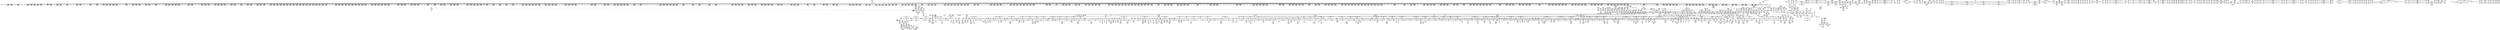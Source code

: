 digraph {
	CE0x525d620 [shape=record,shape=Mrecord,label="{CE0x525d620|_call_void_mcount()_#3|*SummSink*}"]
	CE0x520dbc0 [shape=record,shape=Mrecord,label="{CE0x520dbc0|2472:_%struct.cred*,_:_CRE_2368,2376_|*MultipleSource*|Function::task_sid&Arg::task::|Function::current_has_perm&Arg::tsk::|Function::selinux_task_kill&Arg::p::|security/selinux/hooks.c,208}"]
	CE0x5203d90 [shape=record,shape=Mrecord,label="{CE0x5203d90|2472:_%struct.cred*,_:_CRE_712,720_|*MultipleSource*|Function::task_sid&Arg::task::|Function::current_has_perm&Arg::tsk::|Function::selinux_task_kill&Arg::p::|security/selinux/hooks.c,208}"]
	CE0x5268d80 [shape=record,shape=Mrecord,label="{CE0x5268d80|rcu_read_unlock:_tmp6|include/linux/rcupdate.h,933|*SummSource*}"]
	CE0x51d9a40 [shape=record,shape=Mrecord,label="{CE0x51d9a40|task_sid:_tmp22|security/selinux/hooks.c,208}"]
	CE0x5303d90 [shape=record,shape=Mrecord,label="{CE0x5303d90|rcu_lock_acquire:_tmp7|*SummSource*}"]
	CE0x51d96c0 [shape=record,shape=Mrecord,label="{CE0x51d96c0|task_sid:_tmp21|security/selinux/hooks.c,208|*SummSource*}"]
	CE0x51a4a70 [shape=record,shape=Mrecord,label="{CE0x51a4a70|task_sid:_entry}"]
	CE0x5286060 [shape=record,shape=Mrecord,label="{CE0x5286060|rcu_read_unlock:_call|include/linux/rcupdate.h,933|*SummSource*}"]
	CE0x525ace0 [shape=record,shape=Mrecord,label="{CE0x525ace0|rcu_lock_release:_bb}"]
	CE0x51e58f0 [shape=record,shape=Mrecord,label="{CE0x51e58f0|rcu_read_lock:_do.end|*SummSink*}"]
	CE0x5236950 [shape=record,shape=Mrecord,label="{CE0x5236950|task_sid:_tmp27|security/selinux/hooks.c,208}"]
	CE0x522c5d0 [shape=record,shape=Mrecord,label="{CE0x522c5d0|2472:_%struct.cred*,_:_CRE_6351,6352_}"]
	CE0x5188250 [shape=record,shape=Mrecord,label="{CE0x5188250|avc_has_perm:_entry|*SummSink*}"]
	CE0x51a1ca0 [shape=record,shape=Mrecord,label="{CE0x51a1ca0|selinux_task_kill:_tmp7|security/selinux/hooks.c,3662|*SummSource*}"]
	CE0x526c3f0 [shape=record,shape=Mrecord,label="{CE0x526c3f0|_call_void_rcu_lock_acquire(%struct.lockdep_map*_rcu_lock_map)_#10,_!dbg_!27711|include/linux/rcupdate.h,881|*SummSource*}"]
	CE0x51d0a10 [shape=record,shape=Mrecord,label="{CE0x51d0a10|signal_to_av:_bb|*SummSink*}"]
	CE0x51fc700 [shape=record,shape=Mrecord,label="{CE0x51fc700|2472:_%struct.cred*,_:_CRE_408,416_|*MultipleSource*|Function::task_sid&Arg::task::|Function::current_has_perm&Arg::tsk::|Function::selinux_task_kill&Arg::p::|security/selinux/hooks.c,208}"]
	CE0x51d7be0 [shape=record,shape=Mrecord,label="{CE0x51d7be0|task_sid:_tmp18|security/selinux/hooks.c,208|*SummSink*}"]
	CE0x51fd7f0 [shape=record,shape=Mrecord,label="{CE0x51fd7f0|2472:_%struct.cred*,_:_CRE_456,460_|*MultipleSource*|Function::task_sid&Arg::task::|Function::current_has_perm&Arg::tsk::|Function::selinux_task_kill&Arg::p::|security/selinux/hooks.c,208}"]
	CE0x51b1d10 [shape=record,shape=Mrecord,label="{CE0x51b1d10|_call_void_lockdep_rcu_suspicious(i8*_getelementptr_inbounds_(_25_x_i8_,_25_x_i8_*_.str3,_i32_0,_i32_0),_i32_218,_i8*_getelementptr_inbounds_(_45_x_i8_,_45_x_i8_*_.str12,_i32_0,_i32_0))_#10,_!dbg_!27727|security/selinux/hooks.c,218}"]
	CE0x51a6850 [shape=record,shape=Mrecord,label="{CE0x51a6850|current_has_perm:_tmp}"]
	CE0x5193500 [shape=record,shape=Mrecord,label="{CE0x5193500|GLOBAL:___llvm_gcov_global_state_pred267|Global_var:__llvm_gcov_global_state_pred267|*SummSink*}"]
	CE0x523c370 [shape=record,shape=Mrecord,label="{CE0x523c370|current_sid:_cred|security/selinux/hooks.c,218|*SummSink*}"]
	CE0x528cfd0 [shape=record,shape=Mrecord,label="{CE0x528cfd0|current_sid:_tmp7|security/selinux/hooks.c,218|*SummSink*}"]
	CE0x5286d00 [shape=record,shape=Mrecord,label="{CE0x5286d00|current_sid:_if.end|*SummSource*}"]
	CE0x51b21b0 [shape=record,shape=Mrecord,label="{CE0x51b21b0|_call_void_lockdep_rcu_suspicious(i8*_getelementptr_inbounds_(_25_x_i8_,_25_x_i8_*_.str3,_i32_0,_i32_0),_i32_218,_i8*_getelementptr_inbounds_(_45_x_i8_,_45_x_i8_*_.str12,_i32_0,_i32_0))_#10,_!dbg_!27727|security/selinux/hooks.c,218|*SummSink*}"]
	CE0x5242eb0 [shape=record,shape=Mrecord,label="{CE0x5242eb0|i32_22|*Constant*}"]
	CE0x532c9e0 [shape=record,shape=Mrecord,label="{CE0x532c9e0|__preempt_count_sub:_tmp7|./arch/x86/include/asm/preempt.h,78|*SummSource*}"]
	CE0x527bb80 [shape=record,shape=Mrecord,label="{CE0x527bb80|rcu_read_lock:_tmp21|include/linux/rcupdate.h,884}"]
	CE0x52d6360 [shape=record,shape=Mrecord,label="{CE0x52d6360|_ret_void,_!dbg_!27720|./arch/x86/include/asm/preempt.h,78}"]
	CE0x517e9d0 [shape=record,shape=Mrecord,label="{CE0x517e9d0|i64_2|*Constant*|*SummSink*}"]
	CE0x527fa70 [shape=record,shape=Mrecord,label="{CE0x527fa70|_ret_void,_!dbg_!27719|./arch/x86/include/asm/preempt.h,73}"]
	CE0x51eb090 [shape=record,shape=Mrecord,label="{CE0x51eb090|2472:_%struct.cred*,_:_CRE_20,24_|*MultipleSource*|Function::task_sid&Arg::task::|Function::current_has_perm&Arg::tsk::|Function::selinux_task_kill&Arg::p::|security/selinux/hooks.c,208}"]
	CE0x51a96c0 [shape=record,shape=Mrecord,label="{CE0x51a96c0|selinux_task_kill:_call6|security/selinux/hooks.c,3669|*SummSink*}"]
	CE0x521e160 [shape=record,shape=Mrecord,label="{CE0x521e160|2472:_%struct.cred*,_:_CRE_3000,3008_|*MultipleSource*|Function::task_sid&Arg::task::|Function::current_has_perm&Arg::tsk::|Function::selinux_task_kill&Arg::p::|security/selinux/hooks.c,208}"]
	CE0x52437f0 [shape=record,shape=Mrecord,label="{CE0x52437f0|current_sid:_tmp22|security/selinux/hooks.c,218}"]
	CE0x519af50 [shape=record,shape=Mrecord,label="{CE0x519af50|_call_void_mcount()_#3|*SummSource*}"]
	CE0x51d2660 [shape=record,shape=Mrecord,label="{CE0x51d2660|_ret_void,_!dbg_!27735|include/linux/rcupdate.h,884|*SummSource*}"]
	CE0x5269d20 [shape=record,shape=Mrecord,label="{CE0x5269d20|__rcu_read_lock:_tmp|*SummSource*}"]
	CE0x52489a0 [shape=record,shape=Mrecord,label="{CE0x52489a0|task_sid:_tmp9|security/selinux/hooks.c,208}"]
	CE0x5206520 [shape=record,shape=Mrecord,label="{CE0x5206520|2472:_%struct.cred*,_:_CRE_1880,1888_|*MultipleSource*|Function::task_sid&Arg::task::|Function::current_has_perm&Arg::tsk::|Function::selinux_task_kill&Arg::p::|security/selinux/hooks.c,208}"]
	CE0x51ef270 [shape=record,shape=Mrecord,label="{CE0x51ef270|GLOBAL:_current_sid|*Constant*|*SummSource*}"]
	CE0x51e76e0 [shape=record,shape=Mrecord,label="{CE0x51e76e0|GLOBAL:_rcu_lock_acquire|*Constant*|*SummSink*}"]
	CE0x5203310 [shape=record,shape=Mrecord,label="{CE0x5203310|2472:_%struct.cred*,_:_CRE_693,694_}"]
	CE0x526ea20 [shape=record,shape=Mrecord,label="{CE0x526ea20|rcu_read_lock:_tmp4|include/linux/rcupdate.h,882|*SummSink*}"]
	CE0x51f6770 [shape=record,shape=Mrecord,label="{CE0x51f6770|_ret_void,_!dbg_!27717|include/linux/rcupdate.h,240}"]
	CE0x526b240 [shape=record,shape=Mrecord,label="{CE0x526b240|rcu_read_unlock:_tmp3|*SummSink*}"]
	CE0x52d6a40 [shape=record,shape=Mrecord,label="{CE0x52d6a40|GLOBAL:___preempt_count_sub|*Constant*|*SummSource*}"]
	CE0x52317f0 [shape=record,shape=Mrecord,label="{CE0x52317f0|2472:_%struct.cred*,_:_CRE_6600,6608_|*MultipleSource*|Function::task_sid&Arg::task::|Function::current_has_perm&Arg::tsk::|Function::selinux_task_kill&Arg::p::|security/selinux/hooks.c,208}"]
	CE0x522e1b0 [shape=record,shape=Mrecord,label="{CE0x522e1b0|2472:_%struct.cred*,_:_CRE_6432,6436_|*MultipleSource*|Function::task_sid&Arg::task::|Function::current_has_perm&Arg::tsk::|Function::selinux_task_kill&Arg::p::|security/selinux/hooks.c,208}"]
	CE0x520e770 [shape=record,shape=Mrecord,label="{CE0x520e770|2472:_%struct.cred*,_:_CRE_2408,2416_|*MultipleSource*|Function::task_sid&Arg::task::|Function::current_has_perm&Arg::tsk::|Function::selinux_task_kill&Arg::p::|security/selinux/hooks.c,208}"]
	CE0x528ca10 [shape=record,shape=Mrecord,label="{CE0x528ca10|i64*_getelementptr_inbounds_(_4_x_i64_,_4_x_i64_*___llvm_gcov_ctr130,_i64_0,_i64_0)|*Constant*|*SummSink*}"]
	CE0x5222a70 [shape=record,shape=Mrecord,label="{CE0x5222a70|2472:_%struct.cred*,_:_CRE_5896,5904_|*MultipleSource*|Function::task_sid&Arg::task::|Function::current_has_perm&Arg::tsk::|Function::selinux_task_kill&Arg::p::|security/selinux/hooks.c,208}"]
	CE0x5219df0 [shape=record,shape=Mrecord,label="{CE0x5219df0|2472:_%struct.cred*,_:_CRE_2926,2927_}"]
	CE0x5213860 [shape=record,shape=Mrecord,label="{CE0x5213860|2472:_%struct.cred*,_:_CRE_2688,2692_|*MultipleSource*|Function::task_sid&Arg::task::|Function::current_has_perm&Arg::tsk::|Function::selinux_task_kill&Arg::p::|security/selinux/hooks.c,208}"]
	CE0x5266310 [shape=record,shape=Mrecord,label="{CE0x5266310|cred_sid:_tmp4|*LoadInst*|security/selinux/hooks.c,196|*SummSink*}"]
	CE0x52f2260 [shape=record,shape=Mrecord,label="{CE0x52f2260|__preempt_count_add:_do.end}"]
	CE0x530af30 [shape=record,shape=Mrecord,label="{CE0x530af30|_call_void_asm_addl_$1,_%gs:$0_,_*m,ri,*m,_dirflag_,_fpsr_,_flags_(i32*___preempt_count,_i32_%val,_i32*___preempt_count)_#3,_!dbg_!27714,_!srcloc_!27717|./arch/x86/include/asm/preempt.h,72}"]
	CE0x5179ed0 [shape=record,shape=Mrecord,label="{CE0x5179ed0|signal_to_av:_sw.bb2}"]
	CE0x51d3950 [shape=record,shape=Mrecord,label="{CE0x51d3950|2472:_%struct.cred*,_:_CRE_520,524_|*MultipleSource*|Function::task_sid&Arg::task::|Function::current_has_perm&Arg::tsk::|Function::selinux_task_kill&Arg::p::|security/selinux/hooks.c,208}"]
	CE0x51a5840 [shape=record,shape=Mrecord,label="{CE0x51a5840|_ret_i32_%perm.0,_!dbg_!27724|security/selinux/hooks.c,1495|*SummSink*}"]
	CE0x51d7590 [shape=record,shape=Mrecord,label="{CE0x51d7590|task_sid:_tmp20|security/selinux/hooks.c,208}"]
	CE0x51d3730 [shape=record,shape=Mrecord,label="{CE0x51d3730|2472:_%struct.cred*,_:_CRE_512,520_|*MultipleSource*|Function::task_sid&Arg::task::|Function::current_has_perm&Arg::tsk::|Function::selinux_task_kill&Arg::p::|security/selinux/hooks.c,208}"]
	CE0x5246c00 [shape=record,shape=Mrecord,label="{CE0x5246c00|task_sid:_do.end}"]
	CE0x523eb20 [shape=record,shape=Mrecord,label="{CE0x523eb20|rcu_read_unlock:_entry}"]
	CE0x518d610 [shape=record,shape=Mrecord,label="{CE0x518d610|rcu_lock_acquire:_entry|*SummSink*}"]
	CE0x52854a0 [shape=record,shape=Mrecord,label="{CE0x52854a0|i64*_getelementptr_inbounds_(_11_x_i64_,_11_x_i64_*___llvm_gcov_ctr125,_i64_0,_i64_1)|*Constant*|*SummSource*}"]
	CE0x5280f90 [shape=record,shape=Mrecord,label="{CE0x5280f90|rcu_read_unlock:_tmp2|*SummSource*}"]
	CE0x52858b0 [shape=record,shape=Mrecord,label="{CE0x52858b0|__rcu_read_lock:_tmp6|include/linux/rcupdate.h,240|*SummSource*}"]
	CE0x51d2550 [shape=record,shape=Mrecord,label="{CE0x51d2550|_ret_void,_!dbg_!27735|include/linux/rcupdate.h,884}"]
	CE0x5181730 [shape=record,shape=Mrecord,label="{CE0x5181730|signal_to_av:_tmp|*SummSink*}"]
	CE0x52d7ee0 [shape=record,shape=Mrecord,label="{CE0x52d7ee0|__rcu_read_lock:_tmp1|*SummSource*}"]
	CE0x5214900 [shape=record,shape=Mrecord,label="{CE0x5214900|2472:_%struct.cred*,_:_CRE_2728,2736_|*MultipleSource*|Function::task_sid&Arg::task::|Function::current_has_perm&Arg::tsk::|Function::selinux_task_kill&Arg::p::|security/selinux/hooks.c,208}"]
	CE0x5214b60 [shape=record,shape=Mrecord,label="{CE0x5214b60|2472:_%struct.cred*,_:_CRE_2736,2744_|*MultipleSource*|Function::task_sid&Arg::task::|Function::current_has_perm&Arg::tsk::|Function::selinux_task_kill&Arg::p::|security/selinux/hooks.c,208}"]
	CE0x51d6990 [shape=record,shape=Mrecord,label="{CE0x51d6990|i8*_getelementptr_inbounds_(_41_x_i8_,_41_x_i8_*_.str44,_i32_0,_i32_0)|*Constant*|*SummSink*}"]
	CE0x52d69d0 [shape=record,shape=Mrecord,label="{CE0x52d69d0|GLOBAL:___preempt_count_sub|*Constant*|*SummSink*}"]
	CE0x520ba20 [shape=record,shape=Mrecord,label="{CE0x520ba20|2472:_%struct.cred*,_:_CRE_2248,2256_|*MultipleSource*|Function::task_sid&Arg::task::|Function::current_has_perm&Arg::tsk::|Function::selinux_task_kill&Arg::p::|security/selinux/hooks.c,208}"]
	CE0x520b800 [shape=record,shape=Mrecord,label="{CE0x520b800|2472:_%struct.cred*,_:_CRE_2240,2248_|*MultipleSource*|Function::task_sid&Arg::task::|Function::current_has_perm&Arg::tsk::|Function::selinux_task_kill&Arg::p::|security/selinux/hooks.c,208}"]
	CE0x5265060 [shape=record,shape=Mrecord,label="{CE0x5265060|cred_sid:_security|security/selinux/hooks.c,196|*SummSink*}"]
	CE0x5186bf0 [shape=record,shape=Mrecord,label="{CE0x5186bf0|selinux_task_kill:_tmp2|security/selinux/hooks.c,3661}"]
	CE0x5178dc0 [shape=record,shape=Mrecord,label="{CE0x5178dc0|task_sid:_bb|*SummSink*}"]
	CE0x51fc400 [shape=record,shape=Mrecord,label="{CE0x51fc400|__llvm_gcov_indirect_counter_increment:_pred}"]
	CE0x527df40 [shape=record,shape=Mrecord,label="{CE0x527df40|cred_sid:_sid|security/selinux/hooks.c,197}"]
	CE0x5203230 [shape=record,shape=Mrecord,label="{CE0x5203230|2472:_%struct.cred*,_:_CRE_691,692_}"]
	CE0x522ae10 [shape=record,shape=Mrecord,label="{CE0x522ae10|2472:_%struct.cred*,_:_CRE_6331,6332_}"]
	CE0x52efe60 [shape=record,shape=Mrecord,label="{CE0x52efe60|__rcu_read_unlock:_tmp5|include/linux/rcupdate.h,244|*SummSource*}"]
	CE0x52eacb0 [shape=record,shape=Mrecord,label="{CE0x52eacb0|__preempt_count_add:_bb|*SummSink*}"]
	CE0x517edb0 [shape=record,shape=Mrecord,label="{CE0x517edb0|signal_to_av:_sig|Function::signal_to_av&Arg::sig::|*SummSink*}"]
	CE0x5270720 [shape=record,shape=Mrecord,label="{CE0x5270720|rcu_read_unlock:_tmp7|include/linux/rcupdate.h,933|*SummSource*}"]
	CE0x5274e20 [shape=record,shape=Mrecord,label="{CE0x5274e20|rcu_read_unlock:_tmp11|include/linux/rcupdate.h,933|*SummSource*}"]
	CE0x530e320 [shape=record,shape=Mrecord,label="{CE0x530e320|get_current:_tmp1}"]
	CE0x527c220 [shape=record,shape=Mrecord,label="{CE0x527c220|rcu_read_lock:_tmp21|include/linux/rcupdate.h,884|*SummSink*}"]
	CE0x51e9a60 [shape=record,shape=Mrecord,label="{CE0x51e9a60|current_has_perm:_tmp1}"]
	CE0x531b230 [shape=record,shape=Mrecord,label="{CE0x531b230|COLLAPSED:_GCMRE___llvm_gcov_ctr129_internal_global_4_x_i64_zeroinitializer:_elem_0:default:}"]
	CE0x521c650 [shape=record,shape=Mrecord,label="{CE0x521c650|2472:_%struct.cred*,_:_CRE_2960,2961_}"]
	CE0x5249790 [shape=record,shape=Mrecord,label="{CE0x5249790|0:_i8,_:_GCMR_task_sid.__warned_internal_global_i8_0,_section_.data.unlikely_,_align_1:_elem_0:default:}"]
	CE0x531d4d0 [shape=record,shape=Mrecord,label="{CE0x531d4d0|i64*_getelementptr_inbounds_(_4_x_i64_,_4_x_i64_*___llvm_gcov_ctr135,_i64_0,_i64_3)|*Constant*}"]
	CE0x52f9240 [shape=record,shape=Mrecord,label="{CE0x52f9240|GLOBAL:_cred_sid|*Constant*}"]
	CE0x51f5910 [shape=record,shape=Mrecord,label="{CE0x51f5910|__llvm_gcov_indirect_counter_increment:_tmp}"]
	CE0x51e1c50 [shape=record,shape=Mrecord,label="{CE0x51e1c50|i64*_getelementptr_inbounds_(_4_x_i64_,_4_x_i64_*___llvm_gcov_ctr134,_i64_0,_i64_2)|*Constant*|*SummSink*}"]
	CE0x51a5990 [shape=record,shape=Mrecord,label="{CE0x51a5990|i32_32|*Constant*}"]
	CE0x52e2560 [shape=record,shape=Mrecord,label="{CE0x52e2560|i64*_getelementptr_inbounds_(_4_x_i64_,_4_x_i64_*___llvm_gcov_ctr133,_i64_0,_i64_3)|*Constant*|*SummSource*}"]
	CE0x52b6070 [shape=record,shape=Mrecord,label="{CE0x52b6070|current_sid:_bb|*SummSink*}"]
	CE0x528d150 [shape=record,shape=Mrecord,label="{CE0x528d150|i64*_getelementptr_inbounds_(_4_x_i64_,_4_x_i64_*___llvm_gcov_ctr134,_i64_0,_i64_1)|*Constant*|*SummSink*}"]
	CE0x52dbd90 [shape=record,shape=Mrecord,label="{CE0x52dbd90|i64*_getelementptr_inbounds_(_4_x_i64_,_4_x_i64_*___llvm_gcov_ctr130,_i64_0,_i64_0)|*Constant*|*SummSource*}"]
	CE0x52b6ac0 [shape=record,shape=Mrecord,label="{CE0x52b6ac0|current_sid:_tmp11|security/selinux/hooks.c,218|*SummSink*}"]
	CE0x5282cb0 [shape=record,shape=Mrecord,label="{CE0x5282cb0|i64*_getelementptr_inbounds_(_4_x_i64_,_4_x_i64_*___llvm_gcov_ctr128,_i64_0,_i64_1)|*Constant*|*SummSource*}"]
	"CONST[source:1(input),value:2(dynamic)][purpose:{operation}]"
	CE0x51d4d10 [shape=record,shape=Mrecord,label="{CE0x51d4d10|task_sid:_tmp16|security/selinux/hooks.c,208|*SummSink*}"]
	CE0x51f5ca0 [shape=record,shape=Mrecord,label="{CE0x51f5ca0|rcu_read_lock:_tmp2|*SummSource*}"]
	CE0x5252630 [shape=record,shape=Mrecord,label="{CE0x5252630|rcu_read_unlock:_tmp19|include/linux/rcupdate.h,933|*SummSource*}"]
	CE0x51b5780 [shape=record,shape=Mrecord,label="{CE0x51b5780|%struct.common_audit_data*_null|*Constant*|*SummSource*}"]
	CE0x51ecb70 [shape=record,shape=Mrecord,label="{CE0x51ecb70|__llvm_gcov_indirect_counter_increment:_pred|*SummSink*}"]
	CE0x521a510 [shape=record,shape=Mrecord,label="{CE0x521a510|2472:_%struct.cred*,_:_CRE_2932,2933_}"]
	CE0x51ab720 [shape=record,shape=Mrecord,label="{CE0x51ab720|i32_8|*Constant*}"]
	CE0x51e7a30 [shape=record,shape=Mrecord,label="{CE0x51e7a30|__llvm_gcov_indirect_counter_increment:_tmp|*SummSink*}"]
	CE0x51e57d0 [shape=record,shape=Mrecord,label="{CE0x51e57d0|rcu_read_lock:_do.end|*SummSource*}"]
	CE0x52537c0 [shape=record,shape=Mrecord,label="{CE0x52537c0|rcu_read_unlock:_tmp21|include/linux/rcupdate.h,935|*SummSink*}"]
	CE0x51f97c0 [shape=record,shape=Mrecord,label="{CE0x51f97c0|2472:_%struct.cred*,_:_CRE_184,192_|*MultipleSource*|Function::task_sid&Arg::task::|Function::current_has_perm&Arg::tsk::|Function::selinux_task_kill&Arg::p::|security/selinux/hooks.c,208}"]
	CE0x51d65f0 [shape=record,shape=Mrecord,label="{CE0x51d65f0|i32_208|*Constant*|*SummSink*}"]
	CE0x522cf50 [shape=record,shape=Mrecord,label="{CE0x522cf50|2472:_%struct.cred*,_:_CRE_6359,6360_}"]
	CE0x519d360 [shape=record,shape=Mrecord,label="{CE0x519d360|selinux_task_kill:_tmp13|security/selinux/hooks.c,3665}"]
	CE0x519aa60 [shape=record,shape=Mrecord,label="{CE0x519aa60|task_sid:_do.body|*SummSink*}"]
	CE0x52b5650 [shape=record,shape=Mrecord,label="{CE0x52b5650|__rcu_read_lock:_do.end|*SummSource*}"]
	CE0x521d490 [shape=record,shape=Mrecord,label="{CE0x521d490|2472:_%struct.cred*,_:_CRE_2972,2973_}"]
	CE0x5228350 [shape=record,shape=Mrecord,label="{CE0x5228350|2472:_%struct.cred*,_:_CRE_6295,6296_}"]
	CE0x5284920 [shape=record,shape=Mrecord,label="{CE0x5284920|i64*_getelementptr_inbounds_(_11_x_i64_,_11_x_i64_*___llvm_gcov_ctr132,_i64_0,_i64_0)|*Constant*}"]
	CE0x52d8770 [shape=record,shape=Mrecord,label="{CE0x52d8770|rcu_lock_acquire:_tmp2|*SummSource*}"]
	CE0x51f2db0 [shape=record,shape=Mrecord,label="{CE0x51f2db0|current_has_perm:_call2|security/selinux/hooks.c,1544}"]
	CE0x51f8430 [shape=record,shape=Mrecord,label="{CE0x51f8430|rcu_read_lock:_tmp6|include/linux/rcupdate.h,882|*SummSink*}"]
	CE0x517a0b0 [shape=record,shape=Mrecord,label="{CE0x517a0b0|selinux_task_kill:_tmp3|security/selinux/hooks.c,3661|*SummSink*}"]
	CE0x52e0ca0 [shape=record,shape=Mrecord,label="{CE0x52e0ca0|__rcu_read_unlock:_tmp1|*SummSource*}"]
	CE0x525cae0 [shape=record,shape=Mrecord,label="{CE0x525cae0|i1_true|*Constant*}"]
	CE0x520c6e0 [shape=record,shape=Mrecord,label="{CE0x520c6e0|2472:_%struct.cred*,_:_CRE_2296,2304_|*MultipleSource*|Function::task_sid&Arg::task::|Function::current_has_perm&Arg::tsk::|Function::selinux_task_kill&Arg::p::|security/selinux/hooks.c,208}"]
	CE0x5229fd0 [shape=record,shape=Mrecord,label="{CE0x5229fd0|2472:_%struct.cred*,_:_CRE_6319,6320_}"]
	CE0x51dc2b0 [shape=record,shape=Mrecord,label="{CE0x51dc2b0|i64*_getelementptr_inbounds_(_13_x_i64_,_13_x_i64_*___llvm_gcov_ctr126,_i64_0,_i64_12)|*Constant*|*SummSink*}"]
	CE0x5231cb0 [shape=record,shape=Mrecord,label="{CE0x5231cb0|2472:_%struct.cred*,_:_CRE_6616,6624_|*MultipleSource*|Function::task_sid&Arg::task::|Function::current_has_perm&Arg::tsk::|Function::selinux_task_kill&Arg::p::|security/selinux/hooks.c,208}"]
	CE0x51a7b10 [shape=record,shape=Mrecord,label="{CE0x51a7b10|COLLAPSED:_GCMRE___llvm_gcov_ctr265_internal_global_10_x_i64_zeroinitializer:_elem_0:default:}"]
	CE0x51eaeb0 [shape=record,shape=Mrecord,label="{CE0x51eaeb0|2472:_%struct.cred*,_:_CRE_16,20_|*MultipleSource*|Function::task_sid&Arg::task::|Function::current_has_perm&Arg::tsk::|Function::selinux_task_kill&Arg::p::|security/selinux/hooks.c,208}"]
	CE0x51ff530 [shape=record,shape=Mrecord,label="{CE0x51ff530|task_sid:_call3|security/selinux/hooks.c,208|*SummSink*}"]
	CE0x5191340 [shape=record,shape=Mrecord,label="{CE0x5191340|selinux_task_kill:_tmp5|security/selinux/hooks.c,3661|*SummSink*}"]
	CE0x5274d40 [shape=record,shape=Mrecord,label="{CE0x5274d40|i64_7|*Constant*}"]
	CE0x531d1d0 [shape=record,shape=Mrecord,label="{CE0x531d1d0|__rcu_read_unlock:_tmp4|include/linux/rcupdate.h,244|*SummSink*}"]
	CE0x51ad470 [shape=record,shape=Mrecord,label="{CE0x51ad470|i64*_getelementptr_inbounds_(_10_x_i64_,_10_x_i64_*___llvm_gcov_ctr265,_i64_0,_i64_0)|*Constant*|*SummSink*}"]
	CE0x51dd7b0 [shape=record,shape=Mrecord,label="{CE0x51dd7b0|signal_to_av:_tmp4|security/selinux/hooks.c,1483|*SummSink*}"]
	CE0x5257700 [shape=record,shape=Mrecord,label="{CE0x5257700|current_sid:_land.lhs.true2}"]
	CE0x5282c40 [shape=record,shape=Mrecord,label="{CE0x5282c40|i64*_getelementptr_inbounds_(_4_x_i64_,_4_x_i64_*___llvm_gcov_ctr128,_i64_0,_i64_1)|*Constant*}"]
	CE0x530e040 [shape=record,shape=Mrecord,label="{CE0x530e040|i64*_getelementptr_inbounds_(_2_x_i64_,_2_x_i64_*___llvm_gcov_ctr98,_i64_0,_i64_1)|*Constant*|*SummSink*}"]
	CE0x52212b0 [shape=record,shape=Mrecord,label="{CE0x52212b0|2472:_%struct.cred*,_:_CRE_3148,3152_|*MultipleSource*|Function::task_sid&Arg::task::|Function::current_has_perm&Arg::tsk::|Function::selinux_task_kill&Arg::p::|security/selinux/hooks.c,208}"]
	CE0x51abfc0 [shape=record,shape=Mrecord,label="{CE0x51abfc0|_call_void___llvm_gcov_indirect_counter_increment(i32*___llvm_gcov_global_state_pred267,_i64**_getelementptr_inbounds_(_4_x_i64*_,_4_x_i64*_*___llvm_gcda_edge_table266,_i64_0,_i64_2)),_!dbg_!27717|security/selinux/hooks.c,1483}"]
	CE0x527dde0 [shape=record,shape=Mrecord,label="{CE0x527dde0|i32_1|*Constant*|*SummSink*}"]
	CE0x5215250 [shape=record,shape=Mrecord,label="{CE0x5215250|2472:_%struct.cred*,_:_CRE_2760,2768_|*MultipleSource*|Function::task_sid&Arg::task::|Function::current_has_perm&Arg::tsk::|Function::selinux_task_kill&Arg::p::|security/selinux/hooks.c,208}"]
	CE0x51fdc30 [shape=record,shape=Mrecord,label="{CE0x51fdc30|2472:_%struct.cred*,_:_CRE_464,472_|*MultipleSource*|Function::task_sid&Arg::task::|Function::current_has_perm&Arg::tsk::|Function::selinux_task_kill&Arg::p::|security/selinux/hooks.c,208}"]
	CE0x52d8900 [shape=record,shape=Mrecord,label="{CE0x52d8900|i64*_getelementptr_inbounds_(_4_x_i64_,_4_x_i64_*___llvm_gcov_ctr129,_i64_0,_i64_3)|*Constant*|*SummSink*}"]
	CE0x5285cf0 [shape=record,shape=Mrecord,label="{CE0x5285cf0|rcu_read_unlock:_call|include/linux/rcupdate.h,933|*SummSink*}"]
	CE0x526d670 [shape=record,shape=Mrecord,label="{CE0x526d670|rcu_read_unlock:_tmp5|include/linux/rcupdate.h,933}"]
	CE0x52b9130 [shape=record,shape=Mrecord,label="{CE0x52b9130|i8*_getelementptr_inbounds_(_45_x_i8_,_45_x_i8_*_.str12,_i32_0,_i32_0)|*Constant*|*SummSource*}"]
	CE0x52f3de0 [shape=record,shape=Mrecord,label="{CE0x52f3de0|task_sid:_tmp8|security/selinux/hooks.c,208}"]
	CE0x53025c0 [shape=record,shape=Mrecord,label="{CE0x53025c0|rcu_lock_release:_indirectgoto}"]
	CE0x5264730 [shape=record,shape=Mrecord,label="{CE0x5264730|_call_void_mcount()_#3|*SummSource*}"]
	CE0x5229780 [shape=record,shape=Mrecord,label="{CE0x5229780|2472:_%struct.cred*,_:_CRE_6312,6313_}"]
	CE0x521ba70 [shape=record,shape=Mrecord,label="{CE0x521ba70|2472:_%struct.cred*,_:_CRE_2950,2951_}"]
	CE0x522f6b0 [shape=record,shape=Mrecord,label="{CE0x522f6b0|2472:_%struct.cred*,_:_CRE_6484,6488_|*MultipleSource*|Function::task_sid&Arg::task::|Function::current_has_perm&Arg::tsk::|Function::selinux_task_kill&Arg::p::|security/selinux/hooks.c,208}"]
	CE0x5196780 [shape=record,shape=Mrecord,label="{CE0x5196780|i16_2|*Constant*|*SummSink*}"]
	CE0x5221c30 [shape=record,shape=Mrecord,label="{CE0x5221c30|2472:_%struct.cred*,_:_CRE_3168,5856_|*MultipleSource*|Function::task_sid&Arg::task::|Function::current_has_perm&Arg::tsk::|Function::selinux_task_kill&Arg::p::|security/selinux/hooks.c,208}"]
	CE0x5246ed0 [shape=record,shape=Mrecord,label="{CE0x5246ed0|__llvm_gcov_indirect_counter_increment:_tmp2|*SummSink*}"]
	CE0x5251780 [shape=record,shape=Mrecord,label="{CE0x5251780|i8*_getelementptr_inbounds_(_44_x_i8_,_44_x_i8_*_.str47,_i32_0,_i32_0)|*Constant*|*SummSource*}"]
	CE0x5182f70 [shape=record,shape=Mrecord,label="{CE0x5182f70|selinux_task_kill:_tmp9|security/selinux/hooks.c,3664|*SummSource*}"]
	CE0x521ef70 [shape=record,shape=Mrecord,label="{CE0x521ef70|2472:_%struct.cred*,_:_CRE_3056,3064_|*MultipleSource*|Function::task_sid&Arg::task::|Function::current_has_perm&Arg::tsk::|Function::selinux_task_kill&Arg::p::|security/selinux/hooks.c,208}"]
	CE0x51ace10 [shape=record,shape=Mrecord,label="{CE0x51ace10|i64_1|*Constant*}"]
	CE0x51ad550 [shape=record,shape=Mrecord,label="{CE0x51ad550|i64*_getelementptr_inbounds_(_13_x_i64_,_13_x_i64_*___llvm_gcov_ctr126,_i64_0,_i64_1)|*Constant*|*SummSink*}"]
	CE0x51e6530 [shape=record,shape=Mrecord,label="{CE0x51e6530|__llvm_gcov_indirect_counter_increment:_exit|*SummSink*}"]
	CE0x51fa560 [shape=record,shape=Mrecord,label="{CE0x51fa560|__rcu_read_lock:_entry|*SummSource*}"]
	CE0x5290020 [shape=record,shape=Mrecord,label="{CE0x5290020|rcu_read_unlock:_tobool1|include/linux/rcupdate.h,933|*SummSource*}"]
	CE0x51dde20 [shape=record,shape=Mrecord,label="{CE0x51dde20|signal_to_av:_tmp5|security/selinux/hooks.c,1483}"]
	CE0x52d6db0 [shape=record,shape=Mrecord,label="{CE0x52d6db0|rcu_lock_acquire:_tmp3|*SummSource*}"]
	CE0x51e4240 [shape=record,shape=Mrecord,label="{CE0x51e4240|GLOBAL:___llvm_gcov_ctr127|Global_var:__llvm_gcov_ctr127|*SummSource*}"]
	CE0x5193030 [shape=record,shape=Mrecord,label="{CE0x5193030|task_sid:_land.lhs.true2|*SummSink*}"]
	CE0x51af330 [shape=record,shape=Mrecord,label="{CE0x51af330|selinux_task_kill:_tmp19|security/selinux/hooks.c,3670|*SummSource*}"]
	CE0x5214210 [shape=record,shape=Mrecord,label="{CE0x5214210|2472:_%struct.cred*,_:_CRE_2712,2720_|*MultipleSource*|Function::task_sid&Arg::task::|Function::current_has_perm&Arg::tsk::|Function::selinux_task_kill&Arg::p::|security/selinux/hooks.c,208}"]
	CE0x5279900 [shape=record,shape=Mrecord,label="{CE0x5279900|rcu_read_lock:_tmp17|include/linux/rcupdate.h,882}"]
	CE0x528d800 [shape=record,shape=Mrecord,label="{CE0x528d800|task_sid:_tmp2}"]
	CE0x5233470 [shape=record,shape=Mrecord,label="{CE0x5233470|2472:_%struct.cred*,_:_CRE_6680,6684_|*MultipleSource*|Function::task_sid&Arg::task::|Function::current_has_perm&Arg::tsk::|Function::selinux_task_kill&Arg::p::|security/selinux/hooks.c,208}"]
	CE0x51f1c40 [shape=record,shape=Mrecord,label="{CE0x51f1c40|current_has_perm:_call1|security/selinux/hooks.c,1543|*SummSource*}"]
	CE0x5253ae0 [shape=record,shape=Mrecord,label="{CE0x5253ae0|_call_void_rcu_lock_release(%struct.lockdep_map*_rcu_lock_map)_#10,_!dbg_!27733|include/linux/rcupdate.h,935}"]
	CE0x5306e00 [shape=record,shape=Mrecord,label="{CE0x5306e00|i64*_getelementptr_inbounds_(_4_x_i64_,_4_x_i64_*___llvm_gcov_ctr135,_i64_0,_i64_2)|*Constant*|*SummSource*}"]
	CE0x525b4f0 [shape=record,shape=Mrecord,label="{CE0x525b4f0|i64*_getelementptr_inbounds_(_4_x_i64_,_4_x_i64_*___llvm_gcov_ctr128,_i64_0,_i64_2)|*Constant*}"]
	CE0x51b24c0 [shape=record,shape=Mrecord,label="{CE0x51b24c0|i8*_getelementptr_inbounds_(_25_x_i8_,_25_x_i8_*_.str3,_i32_0,_i32_0)|*Constant*}"]
	CE0x5222cd0 [shape=record,shape=Mrecord,label="{CE0x5222cd0|2472:_%struct.cred*,_:_CRE_5904,5912_|*MultipleSource*|Function::task_sid&Arg::task::|Function::current_has_perm&Arg::tsk::|Function::selinux_task_kill&Arg::p::|security/selinux/hooks.c,208}"]
	CE0x522a100 [shape=record,shape=Mrecord,label="{CE0x522a100|2472:_%struct.cred*,_:_CRE_6320,6321_}"]
	CE0x51d55c0 [shape=record,shape=Mrecord,label="{CE0x51d55c0|i64*_getelementptr_inbounds_(_13_x_i64_,_13_x_i64_*___llvm_gcov_ctr126,_i64_0,_i64_8)|*Constant*|*SummSource*}"]
	CE0x5284090 [shape=record,shape=Mrecord,label="{CE0x5284090|i64*_getelementptr_inbounds_(_11_x_i64_,_11_x_i64_*___llvm_gcov_ctr132,_i64_0,_i64_1)|*Constant*|*SummSink*}"]
	CE0x5222f30 [shape=record,shape=Mrecord,label="{CE0x5222f30|2472:_%struct.cred*,_:_CRE_5912,5920_|*MultipleSource*|Function::task_sid&Arg::task::|Function::current_has_perm&Arg::tsk::|Function::selinux_task_kill&Arg::p::|security/selinux/hooks.c,208}"]
	CE0x52f5ae0 [shape=record,shape=Mrecord,label="{CE0x52f5ae0|task_sid:_tmp15|security/selinux/hooks.c,208}"]
	CE0x5302400 [shape=record,shape=Mrecord,label="{CE0x5302400|i8*_undef|*Constant*}"]
	CE0x519f3e0 [shape=record,shape=Mrecord,label="{CE0x519f3e0|selinux_task_kill:_tmp7|security/selinux/hooks.c,3662|*SummSink*}"]
	CE0x527b840 [shape=record,shape=Mrecord,label="{CE0x527b840|rcu_read_lock:_tmp20|include/linux/rcupdate.h,882|*SummSink*}"]
	CE0x525ee70 [shape=record,shape=Mrecord,label="{CE0x525ee70|__preempt_count_sub:_val|Function::__preempt_count_sub&Arg::val::|*SummSource*}"]
	CE0x5265d40 [shape=record,shape=Mrecord,label="{CE0x5265d40|rcu_lock_acquire:_map|Function::rcu_lock_acquire&Arg::map::|*SummSource*}"]
	CE0x526d0d0 [shape=record,shape=Mrecord,label="{CE0x526d0d0|rcu_read_unlock:_do.body|*SummSource*}"]
	CE0x5323680 [shape=record,shape=Mrecord,label="{CE0x5323680|__preempt_count_sub:_tmp2|*SummSink*}"]
	CE0x51e44a0 [shape=record,shape=Mrecord,label="{CE0x51e44a0|rcu_read_lock:_tmp5|include/linux/rcupdate.h,882}"]
	CE0x520c4c0 [shape=record,shape=Mrecord,label="{CE0x520c4c0|2472:_%struct.cred*,_:_CRE_2288,2296_|*MultipleSource*|Function::task_sid&Arg::task::|Function::current_has_perm&Arg::tsk::|Function::selinux_task_kill&Arg::p::|security/selinux/hooks.c,208}"]
	CE0x520a070 [shape=record,shape=Mrecord,label="{CE0x520a070|2472:_%struct.cred*,_:_CRE_2088,2096_|*MultipleSource*|Function::task_sid&Arg::task::|Function::current_has_perm&Arg::tsk::|Function::selinux_task_kill&Arg::p::|security/selinux/hooks.c,208}"]
	CE0x5229190 [shape=record,shape=Mrecord,label="{CE0x5229190|2472:_%struct.cred*,_:_CRE_6307,6308_}"]
	CE0x52f5e20 [shape=record,shape=Mrecord,label="{CE0x52f5e20|task_sid:_tmp17|security/selinux/hooks.c,208}"]
	CE0x5212c80 [shape=record,shape=Mrecord,label="{CE0x5212c80|2472:_%struct.cred*,_:_CRE_2648,2656_|*MultipleSource*|Function::task_sid&Arg::task::|Function::current_has_perm&Arg::tsk::|Function::selinux_task_kill&Arg::p::|security/selinux/hooks.c,208}"]
	CE0x5275430 [shape=record,shape=Mrecord,label="{CE0x5275430|rcu_read_unlock:_tmp12|include/linux/rcupdate.h,933|*SummSink*}"]
	CE0x51b1770 [shape=record,shape=Mrecord,label="{CE0x51b1770|current_sid:_tmp16|security/selinux/hooks.c,218|*SummSource*}"]
	CE0x530b520 [shape=record,shape=Mrecord,label="{CE0x530b520|i64*_getelementptr_inbounds_(_4_x_i64_,_4_x_i64_*___llvm_gcov_ctr135,_i64_0,_i64_3)|*Constant*|*SummSource*}"]
	CE0x52ded70 [shape=record,shape=Mrecord,label="{CE0x52ded70|i64_ptrtoint_(i8*_blockaddress(_rcu_lock_acquire,_%__here)_to_i64)|*Constant*|*SummSource*}"]
	CE0x5260120 [shape=record,shape=Mrecord,label="{CE0x5260120|rcu_lock_release:_tmp|*SummSink*}"]
	CE0x5226170 [shape=record,shape=Mrecord,label="{CE0x5226170|2472:_%struct.cred*,_:_CRE_6200,6208_|*MultipleSource*|Function::task_sid&Arg::task::|Function::current_has_perm&Arg::tsk::|Function::selinux_task_kill&Arg::p::|security/selinux/hooks.c,208}"]
	CE0x518ec70 [shape=record,shape=Mrecord,label="{CE0x518ec70|selinux_task_kill:_if.end|*SummSink*}"]
	CE0x527fd20 [shape=record,shape=Mrecord,label="{CE0x527fd20|rcu_read_unlock:_tmp8|include/linux/rcupdate.h,933}"]
	CE0x5293dd0 [shape=record,shape=Mrecord,label="{CE0x5293dd0|current_sid:_tmp3}"]
	CE0x51df410 [shape=record,shape=Mrecord,label="{CE0x51df410|signal_to_av:_tmp6|security/selinux/hooks.c,1487}"]
	CE0x53063d0 [shape=record,shape=Mrecord,label="{CE0x53063d0|i64*_getelementptr_inbounds_(_4_x_i64_,_4_x_i64_*___llvm_gcov_ctr130,_i64_0,_i64_2)|*Constant*|*SummSource*}"]
	CE0x5303aa0 [shape=record,shape=Mrecord,label="{CE0x5303aa0|rcu_lock_acquire:_tmp6|*SummSource*}"]
	CE0x5228810 [shape=record,shape=Mrecord,label="{CE0x5228810|2472:_%struct.cred*,_:_CRE_6299,6300_}"]
	CE0x51ae4c0 [shape=record,shape=Mrecord,label="{CE0x51ae4c0|selinux_task_kill:_rc.0|*SummSink*}"]
	CE0x51d3040 [shape=record,shape=Mrecord,label="{CE0x51d3040|signal_to_av:_sw.default|*SummSource*}"]
	CE0x52d87e0 [shape=record,shape=Mrecord,label="{CE0x52d87e0|rcu_lock_acquire:_tmp2|*SummSink*}"]
	CE0x527d920 [shape=record,shape=Mrecord,label="{CE0x527d920|cred_sid:_tmp5|security/selinux/hooks.c,196}"]
	CE0x5250180 [shape=record,shape=Mrecord,label="{CE0x5250180|task_sid:_tmp5|security/selinux/hooks.c,208}"]
	CE0x5217130 [shape=record,shape=Mrecord,label="{CE0x5217130|2472:_%struct.cred*,_:_CRE_2864,2872_|*MultipleSource*|Function::task_sid&Arg::task::|Function::current_has_perm&Arg::tsk::|Function::selinux_task_kill&Arg::p::|security/selinux/hooks.c,208}"]
	CE0x51994c0 [shape=record,shape=Mrecord,label="{CE0x51994c0|_ret_void}"]
	CE0x52ba0f0 [shape=record,shape=Mrecord,label="{CE0x52ba0f0|current_sid:_tmp20|security/selinux/hooks.c,218|*SummSource*}"]
	CE0x5288800 [shape=record,shape=Mrecord,label="{CE0x5288800|__preempt_count_add:_do.end|*SummSink*}"]
	CE0x5203e80 [shape=record,shape=Mrecord,label="{CE0x5203e80|2472:_%struct.cred*,_:_CRE_720,728_|*MultipleSource*|Function::task_sid&Arg::task::|Function::current_has_perm&Arg::tsk::|Function::selinux_task_kill&Arg::p::|security/selinux/hooks.c,208}"]
	CE0x530e6a0 [shape=record,shape=Mrecord,label="{CE0x530e6a0|GLOBAL:_current_task|Global_var:current_task}"]
	CE0x51ee8e0 [shape=record,shape=Mrecord,label="{CE0x51ee8e0|current_has_perm:_call|security/selinux/hooks.c,1542}"]
	CE0x526f3d0 [shape=record,shape=Mrecord,label="{CE0x526f3d0|i32_0|*Constant*}"]
	CE0x52f1dd0 [shape=record,shape=Mrecord,label="{CE0x52f1dd0|i64*_getelementptr_inbounds_(_4_x_i64_,_4_x_i64_*___llvm_gcov_ctr129,_i64_0,_i64_2)|*Constant*}"]
	CE0x51ea700 [shape=record,shape=Mrecord,label="{CE0x51ea700|task_sid:_tmp2|*SummSource*}"]
	CE0x521cea0 [shape=record,shape=Mrecord,label="{CE0x521cea0|2472:_%struct.cred*,_:_CRE_2967,2968_}"]
	CE0x51ab680 [shape=record,shape=Mrecord,label="{CE0x51ab680|i32_16|*Constant*|*SummSink*}"]
	CE0x5261550 [shape=record,shape=Mrecord,label="{CE0x5261550|GLOBAL:_rcu_read_lock.__warned|Global_var:rcu_read_lock.__warned}"]
	CE0x51954c0 [shape=record,shape=Mrecord,label="{CE0x51954c0|current_has_perm:_entry|*SummSource*}"]
	CE0x5195240 [shape=record,shape=Mrecord,label="{CE0x5195240|GLOBAL:_current_has_perm|*Constant*|*SummSink*}"]
	CE0x51f4370 [shape=record,shape=Mrecord,label="{CE0x51f4370|__llvm_gcov_indirect_counter_increment:_tmp3}"]
	CE0x5220470 [shape=record,shape=Mrecord,label="{CE0x5220470|2472:_%struct.cred*,_:_CRE_3116,3120_|*MultipleSource*|Function::task_sid&Arg::task::|Function::current_has_perm&Arg::tsk::|Function::selinux_task_kill&Arg::p::|security/selinux/hooks.c,208}"]
	CE0x5266e40 [shape=record,shape=Mrecord,label="{CE0x5266e40|rcu_read_unlock:_tmp15|include/linux/rcupdate.h,933|*SummSource*}"]
	CE0x5220b90 [shape=record,shape=Mrecord,label="{CE0x5220b90|2472:_%struct.cred*,_:_CRE_3136,3140_|*MultipleSource*|Function::task_sid&Arg::task::|Function::current_has_perm&Arg::tsk::|Function::selinux_task_kill&Arg::p::|security/selinux/hooks.c,208}"]
	CE0x5219470 [shape=record,shape=Mrecord,label="{CE0x5219470|2472:_%struct.cred*,_:_CRE_2918,2919_}"]
	CE0x527b0f0 [shape=record,shape=Mrecord,label="{CE0x527b0f0|rcu_read_lock:_tmp19|include/linux/rcupdate.h,882}"]
	CE0x51e99f0 [shape=record,shape=Mrecord,label="{CE0x51e99f0|2472:_%struct.cred*,_:_CRE_76,80_|*MultipleSource*|Function::task_sid&Arg::task::|Function::current_has_perm&Arg::tsk::|Function::selinux_task_kill&Arg::p::|security/selinux/hooks.c,208}"]
	CE0x5282920 [shape=record,shape=Mrecord,label="{CE0x5282920|rcu_read_unlock:_do.end|*SummSource*}"]
	CE0x51a72f0 [shape=record,shape=Mrecord,label="{CE0x51a72f0|_call_void___llvm_gcov_indirect_counter_increment(i32*___llvm_gcov_global_state_pred267,_i64**_getelementptr_inbounds_(_4_x_i64*_,_4_x_i64*_*___llvm_gcda_edge_table266,_i64_0,_i64_1)),_!dbg_!27714|security/selinux/hooks.c,1479|*SummSource*}"]
	CE0x52498f0 [shape=record,shape=Mrecord,label="{CE0x52498f0|task_sid:_tobool1|security/selinux/hooks.c,208}"]
	CE0x525a3b0 [shape=record,shape=Mrecord,label="{CE0x525a3b0|rcu_lock_release:_tmp2|*SummSink*}"]
	CE0x52dc970 [shape=record,shape=Mrecord,label="{CE0x52dc970|rcu_lock_acquire:_tmp1}"]
	CE0x52112d0 [shape=record,shape=Mrecord,label="{CE0x52112d0|2472:_%struct.cred*,_:_CRE_2544,2568_|*MultipleSource*|Function::task_sid&Arg::task::|Function::current_has_perm&Arg::tsk::|Function::selinux_task_kill&Arg::p::|security/selinux/hooks.c,208}"]
	CE0x526d4a0 [shape=record,shape=Mrecord,label="{CE0x526d4a0|GLOBAL:___llvm_gcov_ctr132|Global_var:__llvm_gcov_ctr132|*SummSink*}"]
	CE0x5279020 [shape=record,shape=Mrecord,label="{CE0x5279020|i64*_getelementptr_inbounds_(_11_x_i64_,_11_x_i64_*___llvm_gcov_ctr127,_i64_0,_i64_9)|*Constant*}"]
	CE0x525cea0 [shape=record,shape=Mrecord,label="{CE0x525cea0|__rcu_read_unlock:_tmp|*SummSource*}"]
	CE0x5258950 [shape=record,shape=Mrecord,label="{CE0x5258950|current_sid:_tmp15|security/selinux/hooks.c,218|*SummSink*}"]
	CE0x52f7120 [shape=record,shape=Mrecord,label="{CE0x52f7120|i64*_getelementptr_inbounds_(_13_x_i64_,_13_x_i64_*___llvm_gcov_ctr126,_i64_0,_i64_9)|*Constant*}"]
	CE0x5324f20 [shape=record,shape=Mrecord,label="{CE0x5324f20|get_current:_tmp2|*SummSource*}"]
	CE0x51ab4e0 [shape=record,shape=Mrecord,label="{CE0x51ab4e0|i32_16|*Constant*}"]
	CE0x52f7f40 [shape=record,shape=Mrecord,label="{CE0x52f7f40|task_sid:_tmp23|security/selinux/hooks.c,208}"]
	CE0x51ebae0 [shape=record,shape=Mrecord,label="{CE0x51ebae0|current_has_perm:_tmp3|*SummSource*}"]
	CE0x5282860 [shape=record,shape=Mrecord,label="{CE0x5282860|rcu_read_unlock:_do.end}"]
	CE0x51b38a0 [shape=record,shape=Mrecord,label="{CE0x51b38a0|GLOBAL:_cred_sid|*Constant*|*SummSource*}"]
	CE0x6310170 [shape=record,shape=Mrecord,label="{CE0x6310170|selinux_task_kill:_if.then}"]
	CE0x5286a50 [shape=record,shape=Mrecord,label="{CE0x5286a50|_call_void___preempt_count_add(i32_1)_#10,_!dbg_!27711|include/linux/rcupdate.h,239}"]
	CE0x521d6f0 [shape=record,shape=Mrecord,label="{CE0x521d6f0|2472:_%struct.cred*,_:_CRE_2974,2975_}"]
	CE0x52da290 [shape=record,shape=Mrecord,label="{CE0x52da290|__rcu_read_lock:_do.body}"]
	CE0x522c240 [shape=record,shape=Mrecord,label="{CE0x522c240|2472:_%struct.cred*,_:_CRE_6348,6349_}"]
	CE0x51aa870 [shape=record,shape=Mrecord,label="{CE0x51aa870|signal_to_av:_tmp8|security/selinux/hooks.c,1491}"]
	CE0x51aba00 [shape=record,shape=Mrecord,label="{CE0x51aba00|current_has_perm:_perms|Function::current_has_perm&Arg::perms::|*SummSource*}"]
	CE0x521ed10 [shape=record,shape=Mrecord,label="{CE0x521ed10|2472:_%struct.cred*,_:_CRE_3048,3056_|*MultipleSource*|Function::task_sid&Arg::task::|Function::current_has_perm&Arg::tsk::|Function::selinux_task_kill&Arg::p::|security/selinux/hooks.c,208}"]
	CE0x52093b0 [shape=record,shape=Mrecord,label="{CE0x52093b0|2472:_%struct.cred*,_:_CRE_2052,2056_|*MultipleSource*|Function::task_sid&Arg::task::|Function::current_has_perm&Arg::tsk::|Function::selinux_task_kill&Arg::p::|security/selinux/hooks.c,208}"]
	CE0x5192e50 [shape=record,shape=Mrecord,label="{CE0x5192e50|signal_to_av:_sw.epilog|*SummSource*}"]
	CE0x51f7720 [shape=record,shape=Mrecord,label="{CE0x51f7720|task_sid:_if.then|*SummSink*}"]
	CE0x521cd70 [shape=record,shape=Mrecord,label="{CE0x521cd70|2472:_%struct.cred*,_:_CRE_2966,2967_}"]
	CE0x51f9170 [shape=record,shape=Mrecord,label="{CE0x51f9170|task_sid:_land.lhs.true2|*SummSource*}"]
	CE0x5258ef0 [shape=record,shape=Mrecord,label="{CE0x5258ef0|current_sid:_tmp13|security/selinux/hooks.c,218}"]
	CE0x5266a30 [shape=record,shape=Mrecord,label="{CE0x5266a30|rcu_read_unlock:_tmp14|include/linux/rcupdate.h,933|*SummSink*}"]
	CE0x51aed70 [shape=record,shape=Mrecord,label="{CE0x51aed70|selinux_task_kill:_tmp18|security/selinux/hooks.c,3670|*SummSink*}"]
	CE0x526e640 [shape=record,shape=Mrecord,label="{CE0x526e640|i64_3|*Constant*}"]
	CE0x5226830 [shape=record,shape=Mrecord,label="{CE0x5226830|2472:_%struct.cred*,_:_CRE_6224,6232_|*MultipleSource*|Function::task_sid&Arg::task::|Function::current_has_perm&Arg::tsk::|Function::selinux_task_kill&Arg::p::|security/selinux/hooks.c,208}"]
	CE0x523c2a0 [shape=record,shape=Mrecord,label="{CE0x523c2a0|current_sid:_cred|security/selinux/hooks.c,218|*SummSource*}"]
	CE0x521ac30 [shape=record,shape=Mrecord,label="{CE0x521ac30|2472:_%struct.cred*,_:_CRE_2938,2939_}"]
	CE0x52286e0 [shape=record,shape=Mrecord,label="{CE0x52286e0|2472:_%struct.cred*,_:_CRE_6298,6299_}"]
	CE0x51dc810 [shape=record,shape=Mrecord,label="{CE0x51dc810|i64*_getelementptr_inbounds_(_10_x_i64_,_10_x_i64_*___llvm_gcov_ctr265,_i64_0,_i64_6)|*Constant*}"]
	CE0x528ff40 [shape=record,shape=Mrecord,label="{CE0x528ff40|current_sid:_tobool|security/selinux/hooks.c,218|*SummSource*}"]
	CE0x525af20 [shape=record,shape=Mrecord,label="{CE0x525af20|__rcu_read_lock:_do.end}"]
	CE0x51b3c90 [shape=record,shape=Mrecord,label="{CE0x51b3c90|cred_sid:_entry|*SummSink*}"]
	CE0x51f74c0 [shape=record,shape=Mrecord,label="{CE0x51f74c0|rcu_read_lock:_tmp1|*SummSource*}"]
	CE0x51d5c80 [shape=record,shape=Mrecord,label="{CE0x51d5c80|GLOBAL:_lockdep_rcu_suspicious|*Constant*|*SummSource*}"]
	CE0x52dae60 [shape=record,shape=Mrecord,label="{CE0x52dae60|rcu_lock_release:_tmp4|include/linux/rcupdate.h,423|*SummSource*}"]
	CE0x526a030 [shape=record,shape=Mrecord,label="{CE0x526a030|__rcu_read_lock:_tmp3|*SummSink*}"]
	CE0x51f7910 [shape=record,shape=Mrecord,label="{CE0x51f7910|task_sid:_do.end6|*SummSource*}"]
	CE0x5236860 [shape=record,shape=Mrecord,label="{CE0x5236860|task_sid:_tmp4|*LoadInst*|security/selinux/hooks.c,208|*SummSink*}"]
	CE0x51e3300 [shape=record,shape=Mrecord,label="{CE0x51e3300|i64*_getelementptr_inbounds_(_4_x_i64_,_4_x_i64_*___llvm_gcov_ctr134,_i64_0,_i64_1)|*Constant*}"]
	CE0x5311c30 [shape=record,shape=Mrecord,label="{CE0x5311c30|i64*_getelementptr_inbounds_(_4_x_i64_,_4_x_i64_*___llvm_gcov_ctr129,_i64_0,_i64_1)|*Constant*|*SummSink*}"]
	CE0x5294190 [shape=record,shape=Mrecord,label="{CE0x5294190|rcu_read_unlock:_tmp10|include/linux/rcupdate.h,933}"]
	CE0x5263090 [shape=record,shape=Mrecord,label="{CE0x5263090|cred_sid:_tmp1|*SummSink*}"]
	CE0x5280650 [shape=record,shape=Mrecord,label="{CE0x5280650|rcu_read_unlock:_if.then}"]
	CE0x517a120 [shape=record,shape=Mrecord,label="{CE0x517a120|selinux_task_kill:_tmp3|security/selinux/hooks.c,3661}"]
	CE0x5252ab0 [shape=record,shape=Mrecord,label="{CE0x5252ab0|rcu_read_unlock:_tmp20|include/linux/rcupdate.h,933}"]
	CE0x518d880 [shape=record,shape=Mrecord,label="{CE0x518d880|i64*_getelementptr_inbounds_(_10_x_i64_,_10_x_i64_*___llvm_gcov_ctr290,_i64_0,_i64_7)|*Constant*}"]
	CE0x5182480 [shape=record,shape=Mrecord,label="{CE0x5182480|_ret_i32_%retval.0,_!dbg_!27728|security/selinux/avc.c,775}"]
	CE0x51ef8e0 [shape=record,shape=Mrecord,label="{CE0x51ef8e0|current_has_perm:_call1|security/selinux/hooks.c,1543|*SummSink*}"]
	CE0x5273aa0 [shape=record,shape=Mrecord,label="{CE0x5273aa0|rcu_read_lock:_tmp11|include/linux/rcupdate.h,882}"]
	CE0x51cfaf0 [shape=record,shape=Mrecord,label="{CE0x51cfaf0|rcu_read_lock:_entry}"]
	CE0x52d7ae0 [shape=record,shape=Mrecord,label="{CE0x52d7ae0|_call_void_lock_acquire(%struct.lockdep_map*_%map,_i32_0,_i32_0,_i32_2,_i32_0,_%struct.lockdep_map*_null,_i64_ptrtoint_(i8*_blockaddress(_rcu_lock_acquire,_%__here)_to_i64))_#10,_!dbg_!27716|include/linux/rcupdate.h,418|*SummSink*}"]
	CE0x528b240 [shape=record,shape=Mrecord,label="{CE0x528b240|rcu_lock_acquire:_tmp5|include/linux/rcupdate.h,418|*SummSource*}"]
	CE0x52e2e00 [shape=record,shape=Mrecord,label="{CE0x52e2e00|rcu_lock_release:_tmp7}"]
	CE0x52111a0 [shape=record,shape=Mrecord,label="{CE0x52111a0|2472:_%struct.cred*,_:_CRE_2536,2544_|*MultipleSource*|Function::task_sid&Arg::task::|Function::current_has_perm&Arg::tsk::|Function::selinux_task_kill&Arg::p::|security/selinux/hooks.c,208}"]
	CE0x518bd20 [shape=record,shape=Mrecord,label="{CE0x518bd20|selinux_task_kill:_call|security/selinux/hooks.c,3664|*SummSource*}"]
	CE0x5290de0 [shape=record,shape=Mrecord,label="{CE0x5290de0|i64*_getelementptr_inbounds_(_11_x_i64_,_11_x_i64_*___llvm_gcov_ctr125,_i64_0,_i64_0)|*Constant*}"]
	CE0x51fed00 [shape=record,shape=Mrecord,label="{CE0x51fed00|task_sid:_tmp13|security/selinux/hooks.c,208}"]
	CE0x51f5ae0 [shape=record,shape=Mrecord,label="{CE0x51f5ae0|i32_-1|*Constant*|*SummSink*}"]
	CE0x52f6c70 [shape=record,shape=Mrecord,label="{CE0x52f6c70|i8*_getelementptr_inbounds_(_41_x_i8_,_41_x_i8_*_.str44,_i32_0,_i32_0)|*Constant*}"]
	CE0x51ed6d0 [shape=record,shape=Mrecord,label="{CE0x51ed6d0|_ret_void,_!dbg_!27717|include/linux/rcupdate.h,240|*SummSink*}"]
	CE0x51df130 [shape=record,shape=Mrecord,label="{CE0x51df130|i64**_getelementptr_inbounds_(_4_x_i64*_,_4_x_i64*_*___llvm_gcda_edge_table266,_i64_0,_i64_3)|*Constant*|*SummSource*}"]
	CE0x51a3250 [shape=record,shape=Mrecord,label="{CE0x51a3250|i64*_getelementptr_inbounds_(_10_x_i64_,_10_x_i64_*___llvm_gcov_ctr265,_i64_0,_i64_5)|*Constant*|*SummSink*}"]
	CE0x5195a70 [shape=record,shape=Mrecord,label="{CE0x5195a70|current_has_perm:_tsk|Function::current_has_perm&Arg::tsk::}"]
	CE0x528d9d0 [shape=record,shape=Mrecord,label="{CE0x528d9d0|rcu_read_unlock:_tmp9|include/linux/rcupdate.h,933|*SummSink*}"]
	CE0x5266fb0 [shape=record,shape=Mrecord,label="{CE0x5266fb0|rcu_read_unlock:_tmp15|include/linux/rcupdate.h,933|*SummSink*}"]
	CE0x52767f0 [shape=record,shape=Mrecord,label="{CE0x52767f0|rcu_read_lock:_tmp16|include/linux/rcupdate.h,882}"]
	CE0x5311ca0 [shape=record,shape=Mrecord,label="{CE0x5311ca0|i64_1|*Constant*}"]
	CE0x51ea2f0 [shape=record,shape=Mrecord,label="{CE0x51ea2f0|i64*_getelementptr_inbounds_(_2_x_i64_,_2_x_i64_*___llvm_gcov_ctr136,_i64_0,_i64_1)|*Constant*}"]
	CE0x52f3890 [shape=record,shape=Mrecord,label="{CE0x52f3890|GLOBAL:___llvm_gcov_ctr126|Global_var:__llvm_gcov_ctr126}"]
	CE0x52460c0 [shape=record,shape=Mrecord,label="{CE0x52460c0|task_sid:_land.lhs.true}"]
	CE0x525e7c0 [shape=record,shape=Mrecord,label="{CE0x525e7c0|__rcu_read_lock:_tmp7|include/linux/rcupdate.h,240|*SummSource*}"]
	CE0x525c970 [shape=record,shape=Mrecord,label="{CE0x525c970|current_sid:_tmp14|security/selinux/hooks.c,218|*SummSink*}"]
	CE0x5293930 [shape=record,shape=Mrecord,label="{CE0x5293930|__rcu_read_unlock:_tmp2|*SummSink*}"]
	CE0x51e0a20 [shape=record,shape=Mrecord,label="{CE0x51e0a20|__llvm_gcov_indirect_counter_increment:_tmp3|*SummSource*}"]
	CE0x5212560 [shape=record,shape=Mrecord,label="{CE0x5212560|2472:_%struct.cred*,_:_CRE_2600,2608_|*MultipleSource*|Function::task_sid&Arg::task::|Function::current_has_perm&Arg::tsk::|Function::selinux_task_kill&Arg::p::|security/selinux/hooks.c,208}"]
	CE0x52db0e0 [shape=record,shape=Mrecord,label="{CE0x52db0e0|rcu_lock_release:_tmp4|include/linux/rcupdate.h,423|*SummSink*}"]
	CE0x521faf0 [shape=record,shape=Mrecord,label="{CE0x521faf0|2472:_%struct.cred*,_:_CRE_3096,3104_|*MultipleSource*|Function::task_sid&Arg::task::|Function::current_has_perm&Arg::tsk::|Function::selinux_task_kill&Arg::p::|security/selinux/hooks.c,208}"]
	CE0x526d990 [shape=record,shape=Mrecord,label="{CE0x526d990|_ret_void,_!dbg_!27717|include/linux/rcupdate.h,419|*SummSource*}"]
	CE0x518d680 [shape=record,shape=Mrecord,label="{CE0x518d680|rcu_read_lock:_call|include/linux/rcupdate.h,882|*SummSource*}"]
	CE0x527a4a0 [shape=record,shape=Mrecord,label="{CE0x527a4a0|i8_1|*Constant*}"]
	CE0x517dbe0 [shape=record,shape=Mrecord,label="{CE0x517dbe0|selinux_task_kill:_if.else|*SummSource*}"]
	CE0x5204df0 [shape=record,shape=Mrecord,label="{CE0x5204df0|2472:_%struct.cred*,_:_CRE_776,780_|*MultipleSource*|Function::task_sid&Arg::task::|Function::current_has_perm&Arg::tsk::|Function::selinux_task_kill&Arg::p::|security/selinux/hooks.c,208}"]
	CE0x5205640 [shape=record,shape=Mrecord,label="{CE0x5205640|2472:_%struct.cred*,_:_CRE_1824,1832_|*MultipleSource*|Function::task_sid&Arg::task::|Function::current_has_perm&Arg::tsk::|Function::selinux_task_kill&Arg::p::|security/selinux/hooks.c,208}"]
	CE0x5186820 [shape=record,shape=Mrecord,label="{CE0x5186820|selinux_task_kill:_secid|Function::selinux_task_kill&Arg::secid::|*SummSource*}"]
	CE0x52f1840 [shape=record,shape=Mrecord,label="{CE0x52f1840|get_current:_tmp1|*SummSource*}"]
	CE0x5312450 [shape=record,shape=Mrecord,label="{CE0x5312450|__preempt_count_sub:_tmp3|*SummSource*}"]
	CE0x52eef70 [shape=record,shape=Mrecord,label="{CE0x52eef70|%struct.task_struct*_(%struct.task_struct**)*_asm_movq_%gs:$_1:P_,$0_,_r,im,_dirflag_,_fpsr_,_flags_|*SummSink*}"]
	CE0x51e3220 [shape=record,shape=Mrecord,label="{CE0x51e3220|i64*_getelementptr_inbounds_(_2_x_i64_,_2_x_i64_*___llvm_gcov_ctr98,_i64_0,_i64_0)|*Constant*|*SummSource*}"]
	CE0x5326a40 [shape=record,shape=Mrecord,label="{CE0x5326a40|__preempt_count_add:_tmp|*SummSource*}"]
	CE0x5279090 [shape=record,shape=Mrecord,label="{CE0x5279090|i64*_getelementptr_inbounds_(_11_x_i64_,_11_x_i64_*___llvm_gcov_ctr127,_i64_0,_i64_9)|*Constant*|*SummSource*}"]
	CE0x5189910 [shape=record,shape=Mrecord,label="{CE0x5189910|selinux_task_kill:_tmp8|security/selinux/hooks.c,3664}"]
	CE0x5277b80 [shape=record,shape=Mrecord,label="{CE0x5277b80|i8*_getelementptr_inbounds_(_25_x_i8_,_25_x_i8_*_.str45,_i32_0,_i32_0)|*Constant*|*SummSink*}"]
	CE0x51783f0 [shape=record,shape=Mrecord,label="{CE0x51783f0|current_sid:_call|security/selinux/hooks.c,218|*SummSink*}"]
	CE0x51b5710 [shape=record,shape=Mrecord,label="{CE0x51b5710|_ret_i32_%retval.0,_!dbg_!27728|security/selinux/avc.c,775}"]
	CE0x51a6a50 [shape=record,shape=Mrecord,label="{CE0x51a6a50|i64*_getelementptr_inbounds_(_10_x_i64_,_10_x_i64_*___llvm_gcov_ctr265,_i64_0,_i64_0)|*Constant*}"]
	CE0x52b92f0 [shape=record,shape=Mrecord,label="{CE0x52b92f0|current_sid:_tmp18|security/selinux/hooks.c,218|*SummSource*}"]
	CE0x522ca90 [shape=record,shape=Mrecord,label="{CE0x522ca90|2472:_%struct.cred*,_:_CRE_6355,6356_}"]
	CE0x52f3a40 [shape=record,shape=Mrecord,label="{CE0x52f3a40|task_sid:_tmp6|security/selinux/hooks.c,208}"]
	CE0x527dd50 [shape=record,shape=Mrecord,label="{CE0x527dd50|i32_1|*Constant*|*SummSource*}"]
	CE0x51e19f0 [shape=record,shape=Mrecord,label="{CE0x51e19f0|rcu_read_lock:_land.lhs.true2|*SummSink*}"]
	CE0x51ec1e0 [shape=record,shape=Mrecord,label="{CE0x51ec1e0|2472:_%struct.cred*,_:_CRE_264,272_|*MultipleSource*|Function::task_sid&Arg::task::|Function::current_has_perm&Arg::tsk::|Function::selinux_task_kill&Arg::p::|security/selinux/hooks.c,208}"]
	CE0x525daf0 [shape=record,shape=Mrecord,label="{CE0x525daf0|GLOBAL:_current_sid.__warned|Global_var:current_sid.__warned}"]
	CE0x525d160 [shape=record,shape=Mrecord,label="{CE0x525d160|i64*_getelementptr_inbounds_(_11_x_i64_,_11_x_i64_*___llvm_gcov_ctr125,_i64_0,_i64_1)|*Constant*|*SummSink*}"]
	CE0x521eab0 [shape=record,shape=Mrecord,label="{CE0x521eab0|2472:_%struct.cred*,_:_CRE_3040,3048_|*MultipleSource*|Function::task_sid&Arg::task::|Function::current_has_perm&Arg::tsk::|Function::selinux_task_kill&Arg::p::|security/selinux/hooks.c,208}"]
	CE0x5305340 [shape=record,shape=Mrecord,label="{CE0x5305340|i64*_getelementptr_inbounds_(_2_x_i64_,_2_x_i64_*___llvm_gcov_ctr98,_i64_0,_i64_1)|*Constant*|*SummSource*}"]
	CE0x522a360 [shape=record,shape=Mrecord,label="{CE0x522a360|2472:_%struct.cred*,_:_CRE_6322,6323_}"]
	CE0x5194540 [shape=record,shape=Mrecord,label="{CE0x5194540|_ret_void|*SummSource*}"]
	CE0x51f3f00 [shape=record,shape=Mrecord,label="{CE0x51f3f00|i64*_null|*Constant*|*SummSource*}"]
	CE0x531cd70 [shape=record,shape=Mrecord,label="{CE0x531cd70|_call_void_asm_sideeffect_,_memory_,_dirflag_,_fpsr_,_flags_()_#3,_!dbg_!27711,_!srcloc_!27714|include/linux/rcupdate.h,244|*SummSource*}"]
	CE0x51ffe00 [shape=record,shape=Mrecord,label="{CE0x51ffe00|i64_7|*Constant*}"]
	CE0x531cea0 [shape=record,shape=Mrecord,label="{CE0x531cea0|_call_void_asm_sideeffect_,_memory_,_dirflag_,_fpsr_,_flags_()_#3,_!dbg_!27711,_!srcloc_!27714|include/linux/rcupdate.h,244|*SummSink*}"]
	CE0x51efcf0 [shape=record,shape=Mrecord,label="{CE0x51efcf0|task_sid:_tmp1|*SummSink*}"]
	CE0x531bac0 [shape=record,shape=Mrecord,label="{CE0x531bac0|i64*_getelementptr_inbounds_(_4_x_i64_,_4_x_i64_*___llvm_gcov_ctr129,_i64_0,_i64_3)|*Constant*}"]
	CE0x519b0d0 [shape=record,shape=Mrecord,label="{CE0x519b0d0|2472:_%struct.cred*,_:_CRE_0,8_|*MultipleSource*|Function::task_sid&Arg::task::|Function::current_has_perm&Arg::tsk::|Function::selinux_task_kill&Arg::p::|security/selinux/hooks.c,208}"]
	CE0x519d4a0 [shape=record,shape=Mrecord,label="{CE0x519d4a0|selinux_task_kill:_tmp13|security/selinux/hooks.c,3665|*SummSource*}"]
	CE0x5245620 [shape=record,shape=Mrecord,label="{CE0x5245620|current_sid:_tmp24|security/selinux/hooks.c,220}"]
	CE0x523e7a0 [shape=record,shape=Mrecord,label="{CE0x523e7a0|GLOBAL:_rcu_read_unlock|*Constant*|*SummSink*}"]
	CE0x520d210 [shape=record,shape=Mrecord,label="{CE0x520d210|2472:_%struct.cred*,_:_CRE_2336,2344_|*MultipleSource*|Function::task_sid&Arg::task::|Function::current_has_perm&Arg::tsk::|Function::selinux_task_kill&Arg::p::|security/selinux/hooks.c,208}"]
	CE0x52860f0 [shape=record,shape=Mrecord,label="{CE0x52860f0|i64*_getelementptr_inbounds_(_4_x_i64_,_4_x_i64_*___llvm_gcov_ctr128,_i64_0,_i64_3)|*Constant*|*SummSink*}"]
	CE0x51f2140 [shape=record,shape=Mrecord,label="{CE0x51f2140|task_sid:_tmp|*SummSink*}"]
	CE0x51b0d10 [shape=record,shape=Mrecord,label="{CE0x51b0d10|selinux_task_kill:_tmp14|security/selinux/hooks.c,3666|*SummSource*}"]
	CE0x53077e0 [shape=record,shape=Mrecord,label="{CE0x53077e0|__preempt_count_sub:_tmp5|./arch/x86/include/asm/preempt.h,77|*SummSink*}"]
	CE0x521d100 [shape=record,shape=Mrecord,label="{CE0x521d100|2472:_%struct.cred*,_:_CRE_2969,2970_}"]
	CE0x52263d0 [shape=record,shape=Mrecord,label="{CE0x52263d0|2472:_%struct.cred*,_:_CRE_6208,6216_|*MultipleSource*|Function::task_sid&Arg::task::|Function::current_has_perm&Arg::tsk::|Function::selinux_task_kill&Arg::p::|security/selinux/hooks.c,208}"]
	CE0x5196610 [shape=record,shape=Mrecord,label="{CE0x5196610|i16_2|*Constant*|*SummSource*}"]
	CE0x52000b0 [shape=record,shape=Mrecord,label="{CE0x52000b0|i64_7|*Constant*|*SummSink*}"]
	CE0x52863c0 [shape=record,shape=Mrecord,label="{CE0x52863c0|__rcu_read_lock:_tmp6|include/linux/rcupdate.h,240}"]
	CE0x52285b0 [shape=record,shape=Mrecord,label="{CE0x52285b0|2472:_%struct.cred*,_:_CRE_6297,6298_}"]
	CE0x527dfe0 [shape=record,shape=Mrecord,label="{CE0x527dfe0|cred_sid:_sid|security/selinux/hooks.c,197|*SummSource*}"]
	CE0x518c880 [shape=record,shape=Mrecord,label="{CE0x518c880|selinux_task_kill:_if.end7|*SummSource*}"]
	CE0x53094b0 [shape=record,shape=Mrecord,label="{CE0x53094b0|__preempt_count_add:_tmp7|./arch/x86/include/asm/preempt.h,73}"]
	CE0x51971d0 [shape=record,shape=Mrecord,label="{CE0x51971d0|avc_has_perm:_tclass|Function::avc_has_perm&Arg::tclass::|*SummSink*}"]
	CE0x5258050 [shape=record,shape=Mrecord,label="{CE0x5258050|_call_void_asm_sideeffect_,_memory_,_dirflag_,_fpsr_,_flags_()_#3,_!dbg_!27714,_!srcloc_!27715|include/linux/rcupdate.h,239|*SummSource*}"]
	CE0x530b590 [shape=record,shape=Mrecord,label="{CE0x530b590|__preempt_count_sub:_tmp6|./arch/x86/include/asm/preempt.h,78}"]
	CE0x51d7090 [shape=record,shape=Mrecord,label="{CE0x51d7090|i64*_getelementptr_inbounds_(_13_x_i64_,_13_x_i64_*___llvm_gcov_ctr126,_i64_0,_i64_9)|*Constant*|*SummSink*}"]
	CE0x5210620 [shape=record,shape=Mrecord,label="{CE0x5210620|2472:_%struct.cred*,_:_CRE_2526,2527_}"]
	CE0x5248470 [shape=record,shape=Mrecord,label="{CE0x5248470|task_sid:_tmp6|security/selinux/hooks.c,208|*SummSource*}"]
	CE0x51de840 [shape=record,shape=Mrecord,label="{CE0x51de840|i64*_getelementptr_inbounds_(_10_x_i64_,_10_x_i64_*___llvm_gcov_ctr265,_i64_0,_i64_7)|*Constant*}"]
	CE0x52dff50 [shape=record,shape=Mrecord,label="{CE0x52dff50|i64*_getelementptr_inbounds_(_13_x_i64_,_13_x_i64_*___llvm_gcov_ctr126,_i64_0,_i64_0)|*Constant*}"]
	CE0x51a4c20 [shape=record,shape=Mrecord,label="{CE0x51a4c20|selinux_task_kill:_call3|security/selinux/hooks.c,3666|*SummSource*}"]
	CE0x518bbf0 [shape=record,shape=Mrecord,label="{CE0x518bbf0|selinux_task_kill:_call|security/selinux/hooks.c,3664}"]
	CE0x5274f90 [shape=record,shape=Mrecord,label="{CE0x5274f90|rcu_read_unlock:_tmp11|include/linux/rcupdate.h,933|*SummSink*}"]
	CE0x525ed80 [shape=record,shape=Mrecord,label="{CE0x525ed80|__preempt_count_sub:_val|Function::__preempt_count_sub&Arg::val::}"]
	CE0x520d470 [shape=record,shape=Mrecord,label="{CE0x520d470|2472:_%struct.cred*,_:_CRE_2344,2352_|*MultipleSource*|Function::task_sid&Arg::task::|Function::current_has_perm&Arg::tsk::|Function::selinux_task_kill&Arg::p::|security/selinux/hooks.c,208}"]
	CE0x52467c0 [shape=record,shape=Mrecord,label="{CE0x52467c0|_call_void_mcount()_#3|*SummSink*}"]
	CE0x52365f0 [shape=record,shape=Mrecord,label="{CE0x52365f0|task_sid:_tmp4|*LoadInst*|security/selinux/hooks.c,208|*SummSource*}"]
	CE0x51a83b0 [shape=record,shape=Mrecord,label="{CE0x51a83b0|_call_void_mcount()_#3|*SummSink*}"]
	CE0x5272e00 [shape=record,shape=Mrecord,label="{CE0x5272e00|rcu_read_lock:_tmp9|include/linux/rcupdate.h,882}"]
	CE0x5288280 [shape=record,shape=Mrecord,label="{CE0x5288280|rcu_read_unlock:_tmp4|include/linux/rcupdate.h,933|*SummSink*}"]
	CE0x51d6820 [shape=record,shape=Mrecord,label="{CE0x51d6820|i8*_getelementptr_inbounds_(_41_x_i8_,_41_x_i8_*_.str44,_i32_0,_i32_0)|*Constant*}"]
	CE0x52f7b10 [shape=record,shape=Mrecord,label="{CE0x52f7b10|task_sid:_tmp22|security/selinux/hooks.c,208}"]
	CE0x52ee6b0 [shape=record,shape=Mrecord,label="{CE0x52ee6b0|__preempt_count_sub:_bb}"]
	CE0x51af7f0 [shape=record,shape=Mrecord,label="{CE0x51af7f0|_ret_i32_%rc.0,_!dbg_!27734|security/selinux/hooks.c,3670|*SummSink*}"]
	CE0x5198a90 [shape=record,shape=Mrecord,label="{CE0x5198a90|current_has_perm:_bb|*SummSink*}"]
	CE0x519e200 [shape=record,shape=Mrecord,label="{CE0x519e200|selinux_task_kill:_call4|security/selinux/hooks.c,3666|*SummSink*}"]
	CE0x5290e80 [shape=record,shape=Mrecord,label="{CE0x5290e80|i64*_getelementptr_inbounds_(_11_x_i64_,_11_x_i64_*___llvm_gcov_ctr125,_i64_0,_i64_0)|*Constant*|*SummSource*}"]
	CE0x52359c0 [shape=record,shape=Mrecord,label="{CE0x52359c0|2472:_%struct.cred*,_:_CRE_10616,10624_|*MultipleSource*|Function::task_sid&Arg::task::|Function::current_has_perm&Arg::tsk::|Function::selinux_task_kill&Arg::p::|security/selinux/hooks.c,208}"]
	CE0x52d7420 [shape=record,shape=Mrecord,label="{CE0x52d7420|rcu_lock_release:_tmp1|*SummSource*}"]
	CE0x5228e00 [shape=record,shape=Mrecord,label="{CE0x5228e00|2472:_%struct.cred*,_:_CRE_6304,6305_}"]
	CE0x522c110 [shape=record,shape=Mrecord,label="{CE0x522c110|2472:_%struct.cred*,_:_CRE_6347,6348_}"]
	CE0x51a54f0 [shape=record,shape=Mrecord,label="{CE0x51a54f0|selinux_task_kill:_p|Function::selinux_task_kill&Arg::p::}"]
	CE0x52616d0 [shape=record,shape=Mrecord,label="{CE0x52616d0|GLOBAL:_rcu_read_lock.__warned|Global_var:rcu_read_lock.__warned|*SummSource*}"]
	CE0x51f5fa0 [shape=record,shape=Mrecord,label="{CE0x51f5fa0|GLOBAL:___rcu_read_lock|*Constant*}"]
	CE0x51a40d0 [shape=record,shape=Mrecord,label="{CE0x51a40d0|_call_void_rcu_lock_release(%struct.lockdep_map*_rcu_lock_map)_#10,_!dbg_!27733|include/linux/rcupdate.h,935|*SummSink*}"]
	CE0x52dea90 [shape=record,shape=Mrecord,label="{CE0x52dea90|%struct.lockdep_map*_null|*Constant*|*SummSink*}"]
	CE0x51da2b0 [shape=record,shape=Mrecord,label="{CE0x51da2b0|task_sid:_tmp23|security/selinux/hooks.c,208}"]
	CE0x51df5b0 [shape=record,shape=Mrecord,label="{CE0x51df5b0|signal_to_av:_tmp6|security/selinux/hooks.c,1487|*SummSource*}"]
	CE0x525c7f0 [shape=record,shape=Mrecord,label="{CE0x525c7f0|current_sid:_tmp14|security/selinux/hooks.c,218}"]
	CE0x521d950 [shape=record,shape=Mrecord,label="{CE0x521d950|2472:_%struct.cred*,_:_CRE_2976,2980_|*MultipleSource*|Function::task_sid&Arg::task::|Function::current_has_perm&Arg::tsk::|Function::selinux_task_kill&Arg::p::|security/selinux/hooks.c,208}"]
	CE0x51ee580 [shape=record,shape=Mrecord,label="{CE0x51ee580|task_sid:_real_cred|security/selinux/hooks.c,208}"]
	CE0x52baf00 [shape=record,shape=Mrecord,label="{CE0x52baf00|GLOBAL:_get_current|*Constant*}"]
	CE0x51956f0 [shape=record,shape=Mrecord,label="{CE0x51956f0|current_has_perm:_perms|Function::current_has_perm&Arg::perms::|*SummSink*}"]
	CE0x5277900 [shape=record,shape=Mrecord,label="{CE0x5277900|i8*_getelementptr_inbounds_(_25_x_i8_,_25_x_i8_*_.str45,_i32_0,_i32_0)|*Constant*|*SummSource*}"]
	CE0x5218200 [shape=record,shape=Mrecord,label="{CE0x5218200|2472:_%struct.cred*,_:_CRE_2904,2905_}"]
	CE0x522da90 [shape=record,shape=Mrecord,label="{CE0x522da90|2472:_%struct.cred*,_:_CRE_6400,6408_|*MultipleSource*|Function::task_sid&Arg::task::|Function::current_has_perm&Arg::tsk::|Function::selinux_task_kill&Arg::p::|security/selinux/hooks.c,208}"]
	CE0x521c2c0 [shape=record,shape=Mrecord,label="{CE0x521c2c0|2472:_%struct.cred*,_:_CRE_2957,2958_}"]
	CE0x51b65f0 [shape=record,shape=Mrecord,label="{CE0x51b65f0|i64*_getelementptr_inbounds_(_10_x_i64_,_10_x_i64_*___llvm_gcov_ctr290,_i64_0,_i64_8)|*Constant*|*SummSource*}"]
	CE0x51ec590 [shape=record,shape=Mrecord,label="{CE0x51ec590|cred_sid:_tmp|*SummSource*}"]
	CE0x51f0950 [shape=record,shape=Mrecord,label="{CE0x51f0950|2472:_%struct.cred*,_:_CRE_304,312_|*MultipleSource*|Function::task_sid&Arg::task::|Function::current_has_perm&Arg::tsk::|Function::selinux_task_kill&Arg::p::|security/selinux/hooks.c,208}"]
	CE0x525e9d0 [shape=record,shape=Mrecord,label="{CE0x525e9d0|GLOBAL:_current_sid.__warned|Global_var:current_sid.__warned|*SummSink*}"]
	CE0x51f4dc0 [shape=record,shape=Mrecord,label="{CE0x51f4dc0|2472:_%struct.cred*,_:_CRE_368,376_|*MultipleSource*|Function::task_sid&Arg::task::|Function::current_has_perm&Arg::tsk::|Function::selinux_task_kill&Arg::p::|security/selinux/hooks.c,208}"]
	CE0x5287760 [shape=record,shape=Mrecord,label="{CE0x5287760|COLLAPSED:_GCMRE___llvm_gcov_ctr125_internal_global_11_x_i64_zeroinitializer:_elem_0:default:}"]
	CE0x5267ae0 [shape=record,shape=Mrecord,label="{CE0x5267ae0|rcu_read_lock:_bb|*SummSink*}"]
	CE0x5209190 [shape=record,shape=Mrecord,label="{CE0x5209190|2472:_%struct.cred*,_:_CRE_2048,2052_|*MultipleSource*|Function::task_sid&Arg::task::|Function::current_has_perm&Arg::tsk::|Function::selinux_task_kill&Arg::p::|security/selinux/hooks.c,208}"]
	CE0x51ab890 [shape=record,shape=Mrecord,label="{CE0x51ab890|current_has_perm:_perms|Function::current_has_perm&Arg::perms::}"]
	CE0x51a0ce0 [shape=record,shape=Mrecord,label="{CE0x51a0ce0|GLOBAL:_signal_to_av|*Constant*|*SummSink*}"]
	CE0x51a73c0 [shape=record,shape=Mrecord,label="{CE0x51a73c0|_call_void___llvm_gcov_indirect_counter_increment(i32*___llvm_gcov_global_state_pred267,_i64**_getelementptr_inbounds_(_4_x_i64*_,_4_x_i64*_*___llvm_gcda_edge_table266,_i64_0,_i64_1)),_!dbg_!27714|security/selinux/hooks.c,1479|*SummSink*}"]
	CE0x520e9d0 [shape=record,shape=Mrecord,label="{CE0x520e9d0|2472:_%struct.cred*,_:_CRE_2416,2424_|*MultipleSource*|Function::task_sid&Arg::task::|Function::current_has_perm&Arg::tsk::|Function::selinux_task_kill&Arg::p::|security/selinux/hooks.c,208}"]
	CE0x5200c10 [shape=record,shape=Mrecord,label="{CE0x5200c10|2472:_%struct.cred*,_:_CRE_584,592_|*MultipleSource*|Function::task_sid&Arg::task::|Function::current_has_perm&Arg::tsk::|Function::selinux_task_kill&Arg::p::|security/selinux/hooks.c,208}"]
	CE0x51ab5b0 [shape=record,shape=Mrecord,label="{CE0x51ab5b0|i32_16|*Constant*|*SummSource*}"]
	CE0x52d8cf0 [shape=record,shape=Mrecord,label="{CE0x52d8cf0|task_sid:_tmp4|*LoadInst*|security/selinux/hooks.c,208}"]
	CE0x525bc50 [shape=record,shape=Mrecord,label="{CE0x525bc50|rcu_lock_acquire:_bb|*SummSink*}"]
	CE0x51e4370 [shape=record,shape=Mrecord,label="{CE0x51e4370|GLOBAL:___llvm_gcov_ctr127|Global_var:__llvm_gcov_ctr127|*SummSink*}"]
	CE0x5182650 [shape=record,shape=Mrecord,label="{CE0x5182650|__llvm_gcov_indirect_counter_increment:_bb}"]
	CE0x52e0070 [shape=record,shape=Mrecord,label="{CE0x52e0070|task_sid:_tmp}"]
	CE0x522b070 [shape=record,shape=Mrecord,label="{CE0x522b070|2472:_%struct.cred*,_:_CRE_6333,6334_}"]
	CE0x523ba30 [shape=record,shape=Mrecord,label="{CE0x523ba30|_ret_%struct.task_struct*_%tmp4,_!dbg_!27714|./arch/x86/include/asm/current.h,14|*SummSink*}"]
	CE0x51d4be0 [shape=record,shape=Mrecord,label="{CE0x51d4be0|task_sid:_tmp16|security/selinux/hooks.c,208|*SummSource*}"]
	CE0x519de60 [shape=record,shape=Mrecord,label="{CE0x519de60|signal_to_av:_tmp3|security/selinux/hooks.c,1479|*SummSource*}"]
	CE0x51b5250 [shape=record,shape=Mrecord,label="{CE0x51b5250|%struct.common_audit_data*_null|*Constant*}"]
	CE0x5306180 [shape=record,shape=Mrecord,label="{CE0x5306180|i64*_getelementptr_inbounds_(_4_x_i64_,_4_x_i64_*___llvm_gcov_ctr130,_i64_0,_i64_2)|*Constant*|*SummSink*}"]
	CE0x521b350 [shape=record,shape=Mrecord,label="{CE0x521b350|2472:_%struct.cred*,_:_CRE_2944,2945_}"]
	CE0x51e0840 [shape=record,shape=Mrecord,label="{CE0x51e0840|signal_to_av:_tmp7|security/selinux/hooks.c,1487|*SummSource*}"]
	CE0x5290610 [shape=record,shape=Mrecord,label="{CE0x5290610|__preempt_count_add:_entry|*SummSource*}"]
	CE0x5290c20 [shape=record,shape=Mrecord,label="{CE0x5290c20|current_sid:_do.end|*SummSink*}"]
	CE0x520b3c0 [shape=record,shape=Mrecord,label="{CE0x520b3c0|2472:_%struct.cred*,_:_CRE_2160,2168_|*MultipleSource*|Function::task_sid&Arg::task::|Function::current_has_perm&Arg::tsk::|Function::selinux_task_kill&Arg::p::|security/selinux/hooks.c,208}"]
	CE0x522c830 [shape=record,shape=Mrecord,label="{CE0x522c830|2472:_%struct.cred*,_:_CRE_6353,6354_}"]
	CE0x518cc40 [shape=record,shape=Mrecord,label="{CE0x518cc40|selinux_task_kill:_tmp15|security/selinux/hooks.c,3666}"]
	CE0x51dd1b0 [shape=record,shape=Mrecord,label="{CE0x51dd1b0|i64**_getelementptr_inbounds_(_4_x_i64*_,_4_x_i64*_*___llvm_gcda_edge_table266,_i64_0,_i64_2)|*Constant*|*SummSink*}"]
	CE0x52705f0 [shape=record,shape=Mrecord,label="{CE0x52705f0|rcu_read_unlock:_tmp7|include/linux/rcupdate.h,933}"]
	CE0x51d4ec0 [shape=record,shape=Mrecord,label="{CE0x51d4ec0|task_sid:_tmp17|security/selinux/hooks.c,208}"]
	CE0x51d14b0 [shape=record,shape=Mrecord,label="{CE0x51d14b0|task_sid:_do.body5|*SummSource*}"]
	CE0x5287010 [shape=record,shape=Mrecord,label="{CE0x5287010|current_sid:_do.end|*SummSource*}"]
	CE0x52b4fc0 [shape=record,shape=Mrecord,label="{CE0x52b4fc0|current_sid:_do.body}"]
	CE0x5186a10 [shape=record,shape=Mrecord,label="{CE0x5186a10|signal_to_av:_entry|*SummSource*}"]
	CE0x5246cf0 [shape=record,shape=Mrecord,label="{CE0x5246cf0|task_sid:_if.then}"]
	CE0x5289130 [shape=record,shape=Mrecord,label="{CE0x5289130|i64*_getelementptr_inbounds_(_11_x_i64_,_11_x_i64_*___llvm_gcov_ctr132,_i64_0,_i64_8)|*Constant*|*SummSource*}"]
	CE0x53279b0 [shape=record,shape=Mrecord,label="{CE0x53279b0|__preempt_count_add:_tmp7|./arch/x86/include/asm/preempt.h,73|*SummSink*}"]
	CE0x51ecfd0 [shape=record,shape=Mrecord,label="{CE0x51ecfd0|2472:_%struct.cred*,_:_CRE_352,360_|*MultipleSource*|Function::task_sid&Arg::task::|Function::current_has_perm&Arg::tsk::|Function::selinux_task_kill&Arg::p::|security/selinux/hooks.c,208}"]
	CE0x51d6e30 [shape=record,shape=Mrecord,label="{CE0x51d6e30|i64*_getelementptr_inbounds_(_13_x_i64_,_13_x_i64_*___llvm_gcov_ctr126,_i64_0,_i64_9)|*Constant*}"]
	CE0x53235a0 [shape=record,shape=Mrecord,label="{CE0x53235a0|__preempt_count_sub:_tmp2}"]
	CE0x51920a0 [shape=record,shape=Mrecord,label="{CE0x51920a0|selinux_task_kill:_tmp1|*SummSource*}"]
	CE0x5225300 [shape=record,shape=Mrecord,label="{CE0x5225300|2472:_%struct.cred*,_:_CRE_6152,6168_|*MultipleSource*|Function::task_sid&Arg::task::|Function::current_has_perm&Arg::tsk::|Function::selinux_task_kill&Arg::p::|security/selinux/hooks.c,208}"]
	CE0x52dadf0 [shape=record,shape=Mrecord,label="{CE0x52dadf0|rcu_lock_release:_tmp4|include/linux/rcupdate.h,423}"]
	CE0x52727c0 [shape=record,shape=Mrecord,label="{CE0x52727c0|i64_4|*Constant*}"]
	CE0x517dae0 [shape=record,shape=Mrecord,label="{CE0x517dae0|selinux_task_kill:_entry|*SummSource*}"]
	CE0x51d62b0 [shape=record,shape=Mrecord,label="{CE0x51d62b0|i32_208|*Constant*|*SummSource*}"]
	CE0x52080c0 [shape=record,shape=Mrecord,label="{CE0x52080c0|2472:_%struct.cred*,_:_CRE_1980,1984_|*MultipleSource*|Function::task_sid&Arg::task::|Function::current_has_perm&Arg::tsk::|Function::selinux_task_kill&Arg::p::|security/selinux/hooks.c,208}"]
	CE0x51d0ff0 [shape=record,shape=Mrecord,label="{CE0x51d0ff0|GLOBAL:___llvm_gcov_indirect_counter_increment|*Constant*|*SummSink*}"]
	CE0x51ace80 [shape=record,shape=Mrecord,label="{CE0x51ace80|signal_to_av:_tmp1}"]
	CE0x52e1ba0 [shape=record,shape=Mrecord,label="{CE0x52e1ba0|rcu_lock_acquire:_tmp|*SummSource*}"]
	CE0x51a4ae0 [shape=record,shape=Mrecord,label="{CE0x51a4ae0|selinux_task_kill:_call3|security/selinux/hooks.c,3666}"]
	CE0x5288c20 [shape=record,shape=Mrecord,label="{CE0x5288c20|rcu_read_unlock:_tmp16|include/linux/rcupdate.h,933|*SummSource*}"]
	CE0x52851a0 [shape=record,shape=Mrecord,label="{CE0x52851a0|rcu_read_unlock:_if.end}"]
	CE0x5227900 [shape=record,shape=Mrecord,label="{CE0x5227900|2472:_%struct.cred*,_:_CRE_6288,6289_}"]
	CE0x51e7f10 [shape=record,shape=Mrecord,label="{CE0x51e7f10|2472:_%struct.cred*,_:_CRE_320,328_|*MultipleSource*|Function::task_sid&Arg::task::|Function::current_has_perm&Arg::tsk::|Function::selinux_task_kill&Arg::p::|security/selinux/hooks.c,208}"]
	CE0x5276920 [shape=record,shape=Mrecord,label="{CE0x5276920|rcu_read_lock:_tmp16|include/linux/rcupdate.h,882|*SummSource*}"]
	CE0x5275a20 [shape=record,shape=Mrecord,label="{CE0x5275a20|rcu_read_lock:_tmp13|include/linux/rcupdate.h,882|*SummSink*}"]
	CE0x523eb90 [shape=record,shape=Mrecord,label="{CE0x523eb90|rcu_read_unlock:_entry|*SummSink*}"]
	CE0x5207a90 [shape=record,shape=Mrecord,label="{CE0x5207a90|2472:_%struct.cred*,_:_CRE_1960,1968_|*MultipleSource*|Function::task_sid&Arg::task::|Function::current_has_perm&Arg::tsk::|Function::selinux_task_kill&Arg::p::|security/selinux/hooks.c,208}"]
	CE0x51d13e0 [shape=record,shape=Mrecord,label="{CE0x51d13e0|task_sid:_do.body5}"]
	CE0x525ac00 [shape=record,shape=Mrecord,label="{CE0x525ac00|rcu_lock_release:___here|*SummSink*}"]
	CE0x5200310 [shape=record,shape=Mrecord,label="{CE0x5200310|task_sid:_tmp14|security/selinux/hooks.c,208|*SummSource*}"]
	CE0x52b5b70 [shape=record,shape=Mrecord,label="{CE0x52b5b70|rcu_lock_acquire:_indirectgoto|*SummSource*}"]
	CE0x51db990 [shape=record,shape=Mrecord,label="{CE0x51db990|task_sid:_tmp25|security/selinux/hooks.c,208|*SummSink*}"]
	CE0x528f0f0 [shape=record,shape=Mrecord,label="{CE0x528f0f0|rcu_read_unlock:_land.lhs.true}"]
	CE0x52e9b40 [shape=record,shape=Mrecord,label="{CE0x52e9b40|__preempt_count_sub:_tmp1|*SummSource*}"]
	CE0x52f2ef0 [shape=record,shape=Mrecord,label="{CE0x52f2ef0|i32_2|*Constant*|*SummSource*}"]
	CE0x51f6880 [shape=record,shape=Mrecord,label="{CE0x51f6880|_ret_void,_!dbg_!27717|include/linux/rcupdate.h,240|*SummSource*}"]
	CE0x528db20 [shape=record,shape=Mrecord,label="{CE0x528db20|rcu_read_unlock:_tmp10|include/linux/rcupdate.h,933|*SummSink*}"]
	CE0x5260a20 [shape=record,shape=Mrecord,label="{CE0x5260a20|i64*_getelementptr_inbounds_(_11_x_i64_,_11_x_i64_*___llvm_gcov_ctr127,_i64_0,_i64_1)|*Constant*|*SummSource*}"]
	CE0x5262ca0 [shape=record,shape=Mrecord,label="{CE0x5262ca0|rcu_read_lock:_tobool1|include/linux/rcupdate.h,882|*SummSink*}"]
	CE0x5323610 [shape=record,shape=Mrecord,label="{CE0x5323610|__preempt_count_sub:_tmp2|*SummSource*}"]
	CE0x517e880 [shape=record,shape=Mrecord,label="{CE0x517e880|i64_2|*Constant*|*SummSource*}"]
	CE0x5258f60 [shape=record,shape=Mrecord,label="{CE0x5258f60|current_sid:_tmp13|security/selinux/hooks.c,218|*SummSource*}"]
	CE0x526f1c0 [shape=record,shape=Mrecord,label="{CE0x526f1c0|GLOBAL:_lock_acquire|*Constant*|*SummSink*}"]
	CE0x522ace0 [shape=record,shape=Mrecord,label="{CE0x522ace0|2472:_%struct.cred*,_:_CRE_6330,6331_}"]
	CE0x528a270 [shape=record,shape=Mrecord,label="{CE0x528a270|rcu_read_unlock:_tmp13|include/linux/rcupdate.h,933|*SummSource*}"]
	CE0x5235c30 [shape=record,shape=Mrecord,label="{CE0x5235c30|2472:_%struct.cred*,_:_CRE_10624,10628_|*MultipleSource*|Function::task_sid&Arg::task::|Function::current_has_perm&Arg::tsk::|Function::selinux_task_kill&Arg::p::|security/selinux/hooks.c,208}"]
	CE0x528e4e0 [shape=record,shape=Mrecord,label="{CE0x528e4e0|current_sid:_tmp6|security/selinux/hooks.c,218|*SummSource*}"]
	CE0x530df60 [shape=record,shape=Mrecord,label="{CE0x530df60|i64*_getelementptr_inbounds_(_4_x_i64_,_4_x_i64_*___llvm_gcov_ctr129,_i64_0,_i64_1)|*Constant*}"]
	CE0x521d360 [shape=record,shape=Mrecord,label="{CE0x521d360|2472:_%struct.cred*,_:_CRE_2971,2972_}"]
	CE0x517d030 [shape=record,shape=Mrecord,label="{CE0x517d030|selinux_task_kill:_if.then|*SummSource*}"]
	CE0x5281750 [shape=record,shape=Mrecord,label="{CE0x5281750|rcu_read_unlock:_call3|include/linux/rcupdate.h,933|*SummSource*}"]
	CE0x5293850 [shape=record,shape=Mrecord,label="{CE0x5293850|__rcu_read_unlock:_tmp2}"]
	CE0x521c520 [shape=record,shape=Mrecord,label="{CE0x521c520|2472:_%struct.cred*,_:_CRE_2959,2960_}"]
	CE0x518a810 [shape=record,shape=Mrecord,label="{CE0x518a810|i64_0|*Constant*|*SummSink*}"]
	CE0x52049b0 [shape=record,shape=Mrecord,label="{CE0x52049b0|2472:_%struct.cred*,_:_CRE_768,772_|*MultipleSource*|Function::task_sid&Arg::task::|Function::current_has_perm&Arg::tsk::|Function::selinux_task_kill&Arg::p::|security/selinux/hooks.c,208}"]
	CE0x519fa30 [shape=record,shape=Mrecord,label="{CE0x519fa30|i64*_getelementptr_inbounds_(_10_x_i64_,_10_x_i64_*___llvm_gcov_ctr290,_i64_0,_i64_3)|*Constant*|*SummSink*}"]
	CE0x5269170 [shape=record,shape=Mrecord,label="{CE0x5269170|_call_void___rcu_read_lock()_#10,_!dbg_!27710|include/linux/rcupdate.h,879}"]
	CE0x51b54a0 [shape=record,shape=Mrecord,label="{CE0x51b54a0|avc_has_perm:_requested|Function::avc_has_perm&Arg::requested::|*SummSource*}"]
	CE0x51f71b0 [shape=record,shape=Mrecord,label="{CE0x51f71b0|i64_1|*Constant*}"]
	CE0x52df2f0 [shape=record,shape=Mrecord,label="{CE0x52df2f0|GLOBAL:___preempt_count|Global_var:__preempt_count|*SummSource*}"]
	CE0x51d7b00 [shape=record,shape=Mrecord,label="{CE0x51d7b00|task_sid:_tmp18|security/selinux/hooks.c,208}"]
	CE0x53036d0 [shape=record,shape=Mrecord,label="{CE0x53036d0|__rcu_read_lock:_tmp2|*SummSource*}"]
	CE0x520bc40 [shape=record,shape=Mrecord,label="{CE0x520bc40|2472:_%struct.cred*,_:_CRE_2256,2264_|*MultipleSource*|Function::task_sid&Arg::task::|Function::current_has_perm&Arg::tsk::|Function::selinux_task_kill&Arg::p::|security/selinux/hooks.c,208}"]
	CE0x522dcc0 [shape=record,shape=Mrecord,label="{CE0x522dcc0|2472:_%struct.cred*,_:_CRE_6408,6424_|*MultipleSource*|Function::task_sid&Arg::task::|Function::current_has_perm&Arg::tsk::|Function::selinux_task_kill&Arg::p::|security/selinux/hooks.c,208}"]
	CE0x51e06d0 [shape=record,shape=Mrecord,label="{CE0x51e06d0|signal_to_av:_tmp7|security/selinux/hooks.c,1487}"]
	CE0x51da450 [shape=record,shape=Mrecord,label="{CE0x51da450|task_sid:_tmp23|security/selinux/hooks.c,208|*SummSource*}"]
	CE0x5202370 [shape=record,shape=Mrecord,label="{CE0x5202370|2472:_%struct.cred*,_:_CRE_656,660_|*MultipleSource*|Function::task_sid&Arg::task::|Function::current_has_perm&Arg::tsk::|Function::selinux_task_kill&Arg::p::|security/selinux/hooks.c,208}"]
	CE0x52639d0 [shape=record,shape=Mrecord,label="{CE0x52639d0|cred_sid:_tmp3}"]
	CE0x5251250 [shape=record,shape=Mrecord,label="{CE0x5251250|i32_934|*Constant*|*SummSink*}"]
	CE0x51f6a60 [shape=record,shape=Mrecord,label="{CE0x51f6a60|%struct.common_audit_data*_null|*Constant*}"]
	CE0x51b2820 [shape=record,shape=Mrecord,label="{CE0x51b2820|GLOBAL:_lockdep_rcu_suspicious|*Constant*}"]
	CE0x52029d0 [shape=record,shape=Mrecord,label="{CE0x52029d0|2472:_%struct.cred*,_:_CRE_680,688_|*MultipleSource*|Function::task_sid&Arg::task::|Function::current_has_perm&Arg::tsk::|Function::selinux_task_kill&Arg::p::|security/selinux/hooks.c,208}"]
	CE0x51a3fa0 [shape=record,shape=Mrecord,label="{CE0x51a3fa0|_call_void_rcu_lock_release(%struct.lockdep_map*_rcu_lock_map)_#10,_!dbg_!27733|include/linux/rcupdate.h,935|*SummSource*}"]
	CE0x51f9d60 [shape=record,shape=Mrecord,label="{CE0x51f9d60|_call_void_mcount()_#3|*SummSink*}"]
	CE0x521d5c0 [shape=record,shape=Mrecord,label="{CE0x521d5c0|2472:_%struct.cred*,_:_CRE_2973,2974_}"]
	CE0x5210370 [shape=record,shape=Mrecord,label="{CE0x5210370|2472:_%struct.cred*,_:_CRE_2523,2524_}"]
	CE0x52729c0 [shape=record,shape=Mrecord,label="{CE0x52729c0|rcu_read_lock:_tobool1|include/linux/rcupdate.h,882|*SummSource*}"]
	CE0x5206da0 [shape=record,shape=Mrecord,label="{CE0x5206da0|2472:_%struct.cred*,_:_CRE_1912,1920_|*MultipleSource*|Function::task_sid&Arg::task::|Function::current_has_perm&Arg::tsk::|Function::selinux_task_kill&Arg::p::|security/selinux/hooks.c,208}"]
	CE0x5260c30 [shape=record,shape=Mrecord,label="{CE0x5260c30|i64*_getelementptr_inbounds_(_2_x_i64_,_2_x_i64_*___llvm_gcov_ctr131,_i64_0,_i64_1)|*Constant*|*SummSource*}"]
	CE0x5206300 [shape=record,shape=Mrecord,label="{CE0x5206300|2472:_%struct.cred*,_:_CRE_1872,1880_|*MultipleSource*|Function::task_sid&Arg::task::|Function::current_has_perm&Arg::tsk::|Function::selinux_task_kill&Arg::p::|security/selinux/hooks.c,208}"]
	CE0x5281f70 [shape=record,shape=Mrecord,label="{CE0x5281f70|current_sid:_tmp10|security/selinux/hooks.c,218}"]
	CE0x51f4060 [shape=record,shape=Mrecord,label="{CE0x51f4060|i64*_null|*Constant*|*SummSink*}"]
	CE0x52dc9e0 [shape=record,shape=Mrecord,label="{CE0x52dc9e0|rcu_lock_acquire:_tmp1|*SummSource*}"]
	CE0x51d3100 [shape=record,shape=Mrecord,label="{CE0x51d3100|signal_to_av:_sw.default|*SummSink*}"]
	CE0x5302740 [shape=record,shape=Mrecord,label="{CE0x5302740|rcu_lock_release:_indirectgoto|*SummSink*}"]
	CE0x5289880 [shape=record,shape=Mrecord,label="{CE0x5289880|rcu_read_unlock:_tmp}"]
	CE0x5178f70 [shape=record,shape=Mrecord,label="{CE0x5178f70|task_sid:_land.lhs.true|*SummSource*}"]
	CE0x531cd00 [shape=record,shape=Mrecord,label="{CE0x531cd00|_call_void___preempt_count_sub(i32_1)_#10,_!dbg_!27715|include/linux/rcupdate.h,244|*SummSource*}"]
	CE0x51add60 [shape=record,shape=Mrecord,label="{CE0x51add60|GLOBAL:___llvm_gcov_indirect_counter_increment|*Constant*|*SummSource*}"]
	CE0x52e56a0 [shape=record,shape=Mrecord,label="{CE0x52e56a0|_call_void_mcount()_#3|*SummSource*}"]
	CE0x52299e0 [shape=record,shape=Mrecord,label="{CE0x52299e0|2472:_%struct.cred*,_:_CRE_6314,6315_}"]
	CE0x527ffe0 [shape=record,shape=Mrecord,label="{CE0x527ffe0|i64*_getelementptr_inbounds_(_11_x_i64_,_11_x_i64_*___llvm_gcov_ctr125,_i64_0,_i64_6)|*Constant*|*SummSink*}"]
	CE0x517ec30 [shape=record,shape=Mrecord,label="{CE0x517ec30|signal_to_av:_sig|Function::signal_to_av&Arg::sig::}"]
	CE0x519b4e0 [shape=record,shape=Mrecord,label="{CE0x519b4e0|selinux_task_kill:_tmp|*SummSource*}"]
	CE0x5190730 [shape=record,shape=Mrecord,label="{CE0x5190730|selinux_task_kill:_perm.0}"]
	CE0x51dee20 [shape=record,shape=Mrecord,label="{CE0x51dee20|i64**_getelementptr_inbounds_(_4_x_i64*_,_4_x_i64*_*___llvm_gcda_edge_table266,_i64_0,_i64_3)|*Constant*}"]
	CE0x5228250 [shape=record,shape=Mrecord,label="{CE0x5228250|2472:_%struct.cred*,_:_CRE_6294,6295_}"]
	CE0x52095d0 [shape=record,shape=Mrecord,label="{CE0x52095d0|2472:_%struct.cred*,_:_CRE_2056,2057_|*MultipleSource*|Function::task_sid&Arg::task::|Function::current_has_perm&Arg::tsk::|Function::selinux_task_kill&Arg::p::|security/selinux/hooks.c,208}"]
	CE0x51897a0 [shape=record,shape=Mrecord,label="{CE0x51897a0|selinux_task_kill:_tmp5|security/selinux/hooks.c,3661}"]
	CE0x5207430 [shape=record,shape=Mrecord,label="{CE0x5207430|2472:_%struct.cred*,_:_CRE_1936,1944_|*MultipleSource*|Function::task_sid&Arg::task::|Function::current_has_perm&Arg::tsk::|Function::selinux_task_kill&Arg::p::|security/selinux/hooks.c,208}"]
	CE0x5225070 [shape=record,shape=Mrecord,label="{CE0x5225070|2472:_%struct.cred*,_:_CRE_6144,6152_|*MultipleSource*|Function::task_sid&Arg::task::|Function::current_has_perm&Arg::tsk::|Function::selinux_task_kill&Arg::p::|security/selinux/hooks.c,208}"]
	CE0x52f9960 [shape=record,shape=Mrecord,label="{CE0x52f9960|_call_void_rcu_read_unlock()_#10,_!dbg_!27748|security/selinux/hooks.c,209}"]
	CE0x519d610 [shape=record,shape=Mrecord,label="{CE0x519d610|selinux_task_kill:_tmp13|security/selinux/hooks.c,3665|*SummSink*}"]
	CE0x52ee720 [shape=record,shape=Mrecord,label="{CE0x52ee720|__preempt_count_sub:_do.body}"]
	CE0x528bd70 [shape=record,shape=Mrecord,label="{CE0x528bd70|rcu_read_unlock:_land.lhs.true2}"]
	CE0x5218840 [shape=record,shape=Mrecord,label="{CE0x5218840|2472:_%struct.cred*,_:_CRE_2907,2908_}"]
	CE0x51fcf50 [shape=record,shape=Mrecord,label="{CE0x51fcf50|2472:_%struct.cred*,_:_CRE_440,448_|*MultipleSource*|Function::task_sid&Arg::task::|Function::current_has_perm&Arg::tsk::|Function::selinux_task_kill&Arg::p::|security/selinux/hooks.c,208}"]
	CE0x5226f80 [shape=record,shape=Mrecord,label="{CE0x5226f80|2472:_%struct.cred*,_:_CRE_6248,6256_|*MultipleSource*|Function::task_sid&Arg::task::|Function::current_has_perm&Arg::tsk::|Function::selinux_task_kill&Arg::p::|security/selinux/hooks.c,208}"]
	CE0x518a4d0 [shape=record,shape=Mrecord,label="{CE0x518a4d0|i32_17|*Constant*|*SummSink*}"]
	CE0x520d6d0 [shape=record,shape=Mrecord,label="{CE0x520d6d0|2472:_%struct.cred*,_:_CRE_2352,2360_|*MultipleSource*|Function::task_sid&Arg::task::|Function::current_has_perm&Arg::tsk::|Function::selinux_task_kill&Arg::p::|security/selinux/hooks.c,208}"]
	CE0x51ed1f0 [shape=record,shape=Mrecord,label="{CE0x51ed1f0|2472:_%struct.cred*,_:_CRE_360,368_|*MultipleSource*|Function::task_sid&Arg::task::|Function::current_has_perm&Arg::tsk::|Function::selinux_task_kill&Arg::p::|security/selinux/hooks.c,208}"]
	CE0x5327a80 [shape=record,shape=Mrecord,label="{CE0x5327a80|i64*_getelementptr_inbounds_(_4_x_i64_,_4_x_i64_*___llvm_gcov_ctr135,_i64_0,_i64_2)|*Constant*}"]
	CE0x521bba0 [shape=record,shape=Mrecord,label="{CE0x521bba0|2472:_%struct.cred*,_:_CRE_2951,2952_}"]
	CE0x5215020 [shape=record,shape=Mrecord,label="{CE0x5215020|2472:_%struct.cred*,_:_CRE_2752,2760_|*MultipleSource*|Function::task_sid&Arg::task::|Function::current_has_perm&Arg::tsk::|Function::selinux_task_kill&Arg::p::|security/selinux/hooks.c,208}"]
	CE0x5342620 [shape=record,shape=Mrecord,label="{CE0x5342620|i64*_getelementptr_inbounds_(_4_x_i64_,_4_x_i64_*___llvm_gcov_ctr135,_i64_0,_i64_2)|*Constant*|*SummSink*}"]
	CE0x525d0f0 [shape=record,shape=Mrecord,label="{CE0x525d0f0|current_sid:_tmp|*SummSink*}"]
	CE0x51b4200 [shape=record,shape=Mrecord,label="{CE0x51b4200|_ret_i32_%tmp6,_!dbg_!27716|security/selinux/hooks.c,197}"]
	CE0x5217390 [shape=record,shape=Mrecord,label="{CE0x5217390|2472:_%struct.cred*,_:_CRE_2872,2876_|*MultipleSource*|Function::task_sid&Arg::task::|Function::current_has_perm&Arg::tsk::|Function::selinux_task_kill&Arg::p::|security/selinux/hooks.c,208}"]
	CE0x522af40 [shape=record,shape=Mrecord,label="{CE0x522af40|2472:_%struct.cred*,_:_CRE_6332,6333_}"]
	CE0x5247ec0 [shape=record,shape=Mrecord,label="{CE0x5247ec0|GLOBAL:___llvm_gcov_ctr126|Global_var:__llvm_gcov_ctr126|*SummSource*}"]
	CE0x525d390 [shape=record,shape=Mrecord,label="{CE0x525d390|current_sid:_tmp1}"]
	CE0x525a340 [shape=record,shape=Mrecord,label="{CE0x525a340|rcu_lock_release:_tmp2|*SummSource*}"]
	CE0x51d3f80 [shape=record,shape=Mrecord,label="{CE0x51d3f80|2472:_%struct.cred*,_:_CRE_544,552_|*MultipleSource*|Function::task_sid&Arg::task::|Function::current_has_perm&Arg::tsk::|Function::selinux_task_kill&Arg::p::|security/selinux/hooks.c,208}"]
	CE0x5268ef0 [shape=record,shape=Mrecord,label="{CE0x5268ef0|rcu_read_unlock:_tmp6|include/linux/rcupdate.h,933|*SummSink*}"]
	CE0x52195a0 [shape=record,shape=Mrecord,label="{CE0x52195a0|2472:_%struct.cred*,_:_CRE_2919,2920_}"]
	CE0x518c5d0 [shape=record,shape=Mrecord,label="{CE0x518c5d0|i64*_getelementptr_inbounds_(_10_x_i64_,_10_x_i64_*___llvm_gcov_ctr290,_i64_0,_i64_0)|*Constant*|*SummSource*}"]
	CE0x5212ee0 [shape=record,shape=Mrecord,label="{CE0x5212ee0|2472:_%struct.cred*,_:_CRE_2656,2664_|*MultipleSource*|Function::task_sid&Arg::task::|Function::current_has_perm&Arg::tsk::|Function::selinux_task_kill&Arg::p::|security/selinux/hooks.c,208}"]
	CE0x51f82c0 [shape=record,shape=Mrecord,label="{CE0x51f82c0|rcu_read_lock:_tmp6|include/linux/rcupdate.h,882|*SummSource*}"]
	CE0x51e7130 [shape=record,shape=Mrecord,label="{CE0x51e7130|2472:_%struct.cred*,_:_CRE_40,44_|*MultipleSource*|Function::task_sid&Arg::task::|Function::current_has_perm&Arg::tsk::|Function::selinux_task_kill&Arg::p::|security/selinux/hooks.c,208}"]
	CE0x5229060 [shape=record,shape=Mrecord,label="{CE0x5229060|2472:_%struct.cred*,_:_CRE_6306,6307_}"]
	CE0x5201f30 [shape=record,shape=Mrecord,label="{CE0x5201f30|2472:_%struct.cred*,_:_CRE_648,652_|*MultipleSource*|Function::task_sid&Arg::task::|Function::current_has_perm&Arg::tsk::|Function::selinux_task_kill&Arg::p::|security/selinux/hooks.c,208}"]
	CE0x52120a0 [shape=record,shape=Mrecord,label="{CE0x52120a0|2472:_%struct.cred*,_:_CRE_2596,2598_|*MultipleSource*|Function::task_sid&Arg::task::|Function::current_has_perm&Arg::tsk::|Function::selinux_task_kill&Arg::p::|security/selinux/hooks.c,208}"]
	CE0x57fe490 [shape=record,shape=Mrecord,label="{CE0x57fe490|selinux_task_kill:_tmp6|security/selinux/hooks.c,3662|*SummSource*}"]
	CE0x51d1c50 [shape=record,shape=Mrecord,label="{CE0x51d1c50|i64*_getelementptr_inbounds_(_2_x_i64_,_2_x_i64_*___llvm_gcov_ctr131,_i64_0,_i64_0)|*Constant*}"]
	CE0x52354e0 [shape=record,shape=Mrecord,label="{CE0x52354e0|2472:_%struct.cred*,_:_CRE_10604,10608_|*MultipleSource*|Function::task_sid&Arg::task::|Function::current_has_perm&Arg::tsk::|Function::selinux_task_kill&Arg::p::|security/selinux/hooks.c,208}"]
	CE0x5283870 [shape=record,shape=Mrecord,label="{CE0x5283870|rcu_read_unlock:_tmp2|*SummSink*}"]
	CE0x5327860 [shape=record,shape=Mrecord,label="{CE0x5327860|__preempt_count_add:_tmp6|./arch/x86/include/asm/preempt.h,73}"]
	CE0x51b6ce0 [shape=record,shape=Mrecord,label="{CE0x51b6ce0|selinux_task_kill:_tmp16|security/selinux/hooks.c,3669|*SummSink*}"]
	CE0x51abec0 [shape=record,shape=Mrecord,label="{CE0x51abec0|i64*_getelementptr_inbounds_(_10_x_i64_,_10_x_i64_*___llvm_gcov_ctr290,_i64_0,_i64_9)|*Constant*|*SummSink*}"]
	CE0x52dd8f0 [shape=record,shape=Mrecord,label="{CE0x52dd8f0|GLOBAL:_lock_release|*Constant*|*SummSink*}"]
	CE0x51a1100 [shape=record,shape=Mrecord,label="{CE0x51a1100|task_sid:_task|Function::task_sid&Arg::task::}"]
	CE0x525b6f0 [shape=record,shape=Mrecord,label="{CE0x525b6f0|current_sid:_tmp8|security/selinux/hooks.c,218}"]
	CE0x5218460 [shape=record,shape=Mrecord,label="{CE0x5218460|2472:_%struct.cred*,_:_CRE_2905,2906_}"]
	CE0x5292f90 [shape=record,shape=Mrecord,label="{CE0x5292f90|rcu_read_unlock:_tmp17|include/linux/rcupdate.h,933|*SummSink*}"]
	CE0x532c860 [shape=record,shape=Mrecord,label="{CE0x532c860|__preempt_count_sub:_tmp7|./arch/x86/include/asm/preempt.h,78}"]
	CE0x51dc200 [shape=record,shape=Mrecord,label="{CE0x51dc200|i64*_getelementptr_inbounds_(_13_x_i64_,_13_x_i64_*___llvm_gcov_ctr126,_i64_0,_i64_12)|*Constant*|*SummSource*}"]
	CE0x5182150 [shape=record,shape=Mrecord,label="{CE0x5182150|__llvm_gcov_indirect_counter_increment:_counters|Function::__llvm_gcov_indirect_counter_increment&Arg::counters::}"]
	CE0x52dfc00 [shape=record,shape=Mrecord,label="{CE0x52dfc00|i64*_getelementptr_inbounds_(_4_x_i64_,_4_x_i64_*___llvm_gcov_ctr134,_i64_0,_i64_3)|*Constant*}"]
	CE0x51a71a0 [shape=record,shape=Mrecord,label="{CE0x51a71a0|_call_void___llvm_gcov_indirect_counter_increment(i32*___llvm_gcov_global_state_pred267,_i64**_getelementptr_inbounds_(_4_x_i64*_,_4_x_i64*_*___llvm_gcda_edge_table266,_i64_0,_i64_1)),_!dbg_!27714|security/selinux/hooks.c,1479}"]
	CE0x51f4fe0 [shape=record,shape=Mrecord,label="{CE0x51f4fe0|2472:_%struct.cred*,_:_CRE_376,384_|*MultipleSource*|Function::task_sid&Arg::task::|Function::current_has_perm&Arg::tsk::|Function::selinux_task_kill&Arg::p::|security/selinux/hooks.c,208}"]
	CE0x51964e0 [shape=record,shape=Mrecord,label="{CE0x51964e0|i16_2|*Constant*}"]
	CE0x525f2f0 [shape=record,shape=Mrecord,label="{CE0x525f2f0|current_sid:_tobool1|security/selinux/hooks.c,218}"]
	CE0x526b0f0 [shape=record,shape=Mrecord,label="{CE0x526b0f0|rcu_read_unlock:_tmp3|*SummSource*}"]
	CE0x51e5ae0 [shape=record,shape=Mrecord,label="{CE0x51e5ae0|i32_8|*Constant*|*SummSink*}"]
	CE0x528b790 [shape=record,shape=Mrecord,label="{CE0x528b790|rcu_read_unlock:_tmp4|include/linux/rcupdate.h,933|*SummSource*}"]
	CE0x5224e10 [shape=record,shape=Mrecord,label="{CE0x5224e10|2472:_%struct.cred*,_:_CRE_6136,6140_|*MultipleSource*|Function::task_sid&Arg::task::|Function::current_has_perm&Arg::tsk::|Function::selinux_task_kill&Arg::p::|security/selinux/hooks.c,208}"]
	CE0x51d2320 [shape=record,shape=Mrecord,label="{CE0x51d2320|rcu_read_lock:_entry|*SummSink*}"]
	CE0x5248300 [shape=record,shape=Mrecord,label="{CE0x5248300|task_sid:_tmp7|security/selinux/hooks.c,208}"]
	CE0x51dab70 [shape=record,shape=Mrecord,label="{CE0x51dab70|task_sid:_tmp24|security/selinux/hooks.c,208}"]
	CE0x5209c30 [shape=record,shape=Mrecord,label="{CE0x5209c30|2472:_%struct.cred*,_:_CRE_2076,2080_|*MultipleSource*|Function::task_sid&Arg::task::|Function::current_has_perm&Arg::tsk::|Function::selinux_task_kill&Arg::p::|security/selinux/hooks.c,208}"]
	CE0x52df360 [shape=record,shape=Mrecord,label="{CE0x52df360|GLOBAL:___preempt_count|Global_var:__preempt_count}"]
	CE0x51d41a0 [shape=record,shape=Mrecord,label="{CE0x51d41a0|2472:_%struct.cred*,_:_CRE_552,560_|*MultipleSource*|Function::task_sid&Arg::task::|Function::current_has_perm&Arg::tsk::|Function::selinux_task_kill&Arg::p::|security/selinux/hooks.c,208}"]
	CE0x52f4110 [shape=record,shape=Mrecord,label="{CE0x52f4110|GLOBAL:_task_sid.__warned|Global_var:task_sid.__warned}"]
	CE0x51f8ec0 [shape=record,shape=Mrecord,label="{CE0x51f8ec0|task_sid:_if.end|*SummSource*}"]
	CE0x5195b30 [shape=record,shape=Mrecord,label="{CE0x5195b30|current_has_perm:_tsk|Function::current_has_perm&Arg::tsk::|*SummSource*}"]
	CE0x5202150 [shape=record,shape=Mrecord,label="{CE0x5202150|2472:_%struct.cred*,_:_CRE_652,656_|*MultipleSource*|Function::task_sid&Arg::task::|Function::current_has_perm&Arg::tsk::|Function::selinux_task_kill&Arg::p::|security/selinux/hooks.c,208}"]
	CE0x5223650 [shape=record,shape=Mrecord,label="{CE0x5223650|2472:_%struct.cred*,_:_CRE_5936,5944_|*MultipleSource*|Function::task_sid&Arg::task::|Function::current_has_perm&Arg::tsk::|Function::selinux_task_kill&Arg::p::|security/selinux/hooks.c,208}"]
	CE0x52086f0 [shape=record,shape=Mrecord,label="{CE0x52086f0|2472:_%struct.cred*,_:_CRE_2020,2032_|*MultipleSource*|Function::task_sid&Arg::task::|Function::current_has_perm&Arg::tsk::|Function::selinux_task_kill&Arg::p::|security/selinux/hooks.c,208}"]
	CE0x5290350 [shape=record,shape=Mrecord,label="{CE0x5290350|rcu_read_unlock:_tmp9|include/linux/rcupdate.h,933|*SummSource*}"]
	CE0x519a8b0 [shape=record,shape=Mrecord,label="{CE0x519a8b0|task_sid:_do.body}"]
	CE0x5272f70 [shape=record,shape=Mrecord,label="{CE0x5272f70|i64*_getelementptr_inbounds_(_11_x_i64_,_11_x_i64_*___llvm_gcov_ctr127,_i64_0,_i64_8)|*Constant*|*SummSink*}"]
	CE0x51f5420 [shape=record,shape=Mrecord,label="{CE0x51f5420|2472:_%struct.cred*,_:_CRE_392,400_|*MultipleSource*|Function::task_sid&Arg::task::|Function::current_has_perm&Arg::tsk::|Function::selinux_task_kill&Arg::p::|security/selinux/hooks.c,208}"]
	CE0x51a5280 [shape=record,shape=Mrecord,label="{CE0x51a5280|GLOBAL:_task_sid|*Constant*|*SummSink*}"]
	CE0x51f90a0 [shape=record,shape=Mrecord,label="{CE0x51f90a0|task_sid:_land.lhs.true2}"]
	CE0x5190e50 [shape=record,shape=Mrecord,label="{CE0x5190e50|selinux_task_kill:_tmp2|security/selinux/hooks.c,3661|*SummSource*}"]
	CE0x5209a10 [shape=record,shape=Mrecord,label="{CE0x5209a10|2472:_%struct.cred*,_:_CRE_2072,2076_|*MultipleSource*|Function::task_sid&Arg::task::|Function::current_has_perm&Arg::tsk::|Function::selinux_task_kill&Arg::p::|security/selinux/hooks.c,208}"]
	CE0x5302110 [shape=record,shape=Mrecord,label="{CE0x5302110|rcu_lock_release:___here}"]
	CE0x52ebb90 [shape=record,shape=Mrecord,label="{CE0x52ebb90|__preempt_count_add:_tmp5|./arch/x86/include/asm/preempt.h,72|*SummSource*}"]
	CE0x5286500 [shape=record,shape=Mrecord,label="{CE0x5286500|rcu_read_unlock:_tmp8|include/linux/rcupdate.h,933|*SummSink*}"]
	CE0x52f1ff0 [shape=record,shape=Mrecord,label="{CE0x52f1ff0|get_current:_tmp1|*SummSink*}"]
	CE0x51f4c90 [shape=record,shape=Mrecord,label="{CE0x51f4c90|avc_has_perm:_ssid|Function::avc_has_perm&Arg::ssid::}"]
	CE0x5293c20 [shape=record,shape=Mrecord,label="{CE0x5293c20|current_sid:_call|security/selinux/hooks.c,218}"]
	CE0x51b6fa0 [shape=record,shape=Mrecord,label="{CE0x51b6fa0|selinux_task_kill:_tmp17|security/selinux/hooks.c,3669|*SummSink*}"]
	CE0x51fcd30 [shape=record,shape=Mrecord,label="{CE0x51fcd30|2472:_%struct.cred*,_:_CRE_432,440_|*MultipleSource*|Function::task_sid&Arg::task::|Function::current_has_perm&Arg::tsk::|Function::selinux_task_kill&Arg::p::|security/selinux/hooks.c,208}"]
	CE0x51aff70 [shape=record,shape=Mrecord,label="{CE0x51aff70|signal_to_av:_sw.bb1|*SummSource*}"]
	CE0x521ffb0 [shape=record,shape=Mrecord,label="{CE0x521ffb0|2472:_%struct.cred*,_:_CRE_3108,3112_|*MultipleSource*|Function::task_sid&Arg::task::|Function::current_has_perm&Arg::tsk::|Function::selinux_task_kill&Arg::p::|security/selinux/hooks.c,208}"]
	CE0x51a3bd0 [shape=record,shape=Mrecord,label="{CE0x51a3bd0|task_sid:_entry|*SummSink*}"]
	CE0x52d7660 [shape=record,shape=Mrecord,label="{CE0x52d7660|_call_void_mcount()_#3|*SummSource*}"]
	CE0x51abbe0 [shape=record,shape=Mrecord,label="{CE0x51abbe0|selinux_task_kill:_rc.0}"]
	CE0x51b63f0 [shape=record,shape=Mrecord,label="{CE0x51b63f0|i64*_getelementptr_inbounds_(_10_x_i64_,_10_x_i64_*___llvm_gcov_ctr290,_i64_0,_i64_8)|*Constant*|*SummSink*}"]
	CE0x51ef200 [shape=record,shape=Mrecord,label="{CE0x51ef200|current_sid:_entry}"]
	CE0x524fd70 [shape=record,shape=Mrecord,label="{CE0x524fd70|task_sid:_call|security/selinux/hooks.c,208|*SummSource*}"]
	CE0x5178ea0 [shape=record,shape=Mrecord,label="{CE0x5178ea0|task_sid:_land.lhs.true}"]
	CE0x51835f0 [shape=record,shape=Mrecord,label="{CE0x51835f0|i64_6|*Constant*|*SummSource*}"]
	CE0x5327fd0 [shape=record,shape=Mrecord,label="{CE0x5327fd0|__preempt_count_add:_tmp4|./arch/x86/include/asm/preempt.h,72|*SummSink*}"]
	CE0x52867d0 [shape=record,shape=Mrecord,label="{CE0x52867d0|rcu_read_unlock:_tobool1|include/linux/rcupdate.h,933}"]
	CE0x5231100 [shape=record,shape=Mrecord,label="{CE0x5231100|2472:_%struct.cred*,_:_CRE_6568,6576_|*MultipleSource*|Function::task_sid&Arg::task::|Function::current_has_perm&Arg::tsk::|Function::selinux_task_kill&Arg::p::|security/selinux/hooks.c,208}"]
	CE0x51e14e0 [shape=record,shape=Mrecord,label="{CE0x51e14e0|__llvm_gcov_indirect_counter_increment:_tmp6}"]
	CE0x528d0e0 [shape=record,shape=Mrecord,label="{CE0x528d0e0|__rcu_read_unlock:_tmp|*SummSink*}"]
	CE0x51e9950 [shape=record,shape=Mrecord,label="{CE0x51e9950|2472:_%struct.cred*,_:_CRE_72,76_|*MultipleSource*|Function::task_sid&Arg::task::|Function::current_has_perm&Arg::tsk::|Function::selinux_task_kill&Arg::p::|security/selinux/hooks.c,208}"]
	CE0x519bb50 [shape=record,shape=Mrecord,label="{CE0x519bb50|selinux_task_kill:_tmp12|security/selinux/hooks.c,3665|*SummSource*}"]
	CE0x525df40 [shape=record,shape=Mrecord,label="{CE0x525df40|_call_void_mcount()_#3|*SummSource*}"]
	CE0x51e64c0 [shape=record,shape=Mrecord,label="{CE0x51e64c0|__llvm_gcov_indirect_counter_increment:_bb|*SummSink*}"]
	CE0x52d8fc0 [shape=record,shape=Mrecord,label="{CE0x52d8fc0|task_sid:_call|security/selinux/hooks.c,208}"]
	CE0x52e2c20 [shape=record,shape=Mrecord,label="{CE0x52e2c20|__rcu_read_unlock:_bb|*SummSink*}"]
	CE0x51a6b50 [shape=record,shape=Mrecord,label="{CE0x51a6b50|i64*_getelementptr_inbounds_(_10_x_i64_,_10_x_i64_*___llvm_gcov_ctr265,_i64_0,_i64_0)|*Constant*|*SummSource*}"]
	CE0x52f81c0 [shape=record,shape=Mrecord,label="{CE0x52f81c0|task_sid:_tmp24|security/selinux/hooks.c,208}"]
	CE0x52efb50 [shape=record,shape=Mrecord,label="{CE0x52efb50|__preempt_count_sub:_tmp7|./arch/x86/include/asm/preempt.h,78|*SummSink*}"]
	CE0x5259660 [shape=record,shape=Mrecord,label="{CE0x5259660|_call_void___preempt_count_sub(i32_1)_#10,_!dbg_!27715|include/linux/rcupdate.h,244|*SummSink*}"]
	CE0x52014c0 [shape=record,shape=Mrecord,label="{CE0x52014c0|2472:_%struct.cred*,_:_CRE_616,624_|*MultipleSource*|Function::task_sid&Arg::task::|Function::current_has_perm&Arg::tsk::|Function::selinux_task_kill&Arg::p::|security/selinux/hooks.c,208}"]
	CE0x52b78a0 [shape=record,shape=Mrecord,label="{CE0x52b78a0|current_sid:_tmp12|security/selinux/hooks.c,218}"]
	CE0x51ef650 [shape=record,shape=Mrecord,label="{CE0x51ef650|2472:_%struct.cred*,_:_CRE_84,88_|*MultipleSource*|Function::task_sid&Arg::task::|Function::current_has_perm&Arg::tsk::|Function::selinux_task_kill&Arg::p::|security/selinux/hooks.c,208}"]
	CE0x52531f0 [shape=record,shape=Mrecord,label="{CE0x52531f0|i64*_getelementptr_inbounds_(_11_x_i64_,_11_x_i64_*___llvm_gcov_ctr132,_i64_0,_i64_10)|*Constant*}"]
	CE0x51fa200 [shape=record,shape=Mrecord,label="{CE0x51fa200|2472:_%struct.cred*,_:_CRE_160,164_|*MultipleSource*|Function::task_sid&Arg::task::|Function::current_has_perm&Arg::tsk::|Function::selinux_task_kill&Arg::p::|security/selinux/hooks.c,208}"]
	CE0x5233ef0 [shape=record,shape=Mrecord,label="{CE0x5233ef0|2472:_%struct.cred*,_:_CRE_10544,10548_|*MultipleSource*|Function::task_sid&Arg::task::|Function::current_has_perm&Arg::tsk::|Function::selinux_task_kill&Arg::p::|security/selinux/hooks.c,208}"]
	CE0x51f4730 [shape=record,shape=Mrecord,label="{CE0x51f4730|2472:_%struct.cred*,_:_CRE_280,288_|*MultipleSource*|Function::task_sid&Arg::task::|Function::current_has_perm&Arg::tsk::|Function::selinux_task_kill&Arg::p::|security/selinux/hooks.c,208}"]
	CE0x51e6140 [shape=record,shape=Mrecord,label="{CE0x51e6140|i64*_getelementptr_inbounds_(_10_x_i64_,_10_x_i64_*___llvm_gcov_ctr265,_i64_0,_i64_9)|*Constant*}"]
	CE0x526ed40 [shape=record,shape=Mrecord,label="{CE0x526ed40|rcu_read_unlock:_tmp5|include/linux/rcupdate.h,933|*SummSink*}"]
	CE0x52d7e70 [shape=record,shape=Mrecord,label="{CE0x52d7e70|task_sid:_tobool|security/selinux/hooks.c,208}"]
	CE0x521b5b0 [shape=record,shape=Mrecord,label="{CE0x521b5b0|2472:_%struct.cred*,_:_CRE_2946,2947_}"]
	CE0x5246660 [shape=record,shape=Mrecord,label="{CE0x5246660|task_sid:_tmp10|security/selinux/hooks.c,208}"]
	CE0x521b480 [shape=record,shape=Mrecord,label="{CE0x521b480|2472:_%struct.cred*,_:_CRE_2945,2946_}"]
	CE0x522d830 [shape=record,shape=Mrecord,label="{CE0x522d830|2472:_%struct.cred*,_:_CRE_6392,6400_|*MultipleSource*|Function::task_sid&Arg::task::|Function::current_has_perm&Arg::tsk::|Function::selinux_task_kill&Arg::p::|security/selinux/hooks.c,208}"]
	CE0x5280720 [shape=record,shape=Mrecord,label="{CE0x5280720|rcu_read_unlock:_if.then|*SummSource*}"]
	CE0x52b7540 [shape=record,shape=Mrecord,label="{CE0x52b7540|__rcu_read_lock:_tmp4|include/linux/rcupdate.h,239|*SummSource*}"]
	CE0x52012a0 [shape=record,shape=Mrecord,label="{CE0x52012a0|2472:_%struct.cred*,_:_CRE_608,616_|*MultipleSource*|Function::task_sid&Arg::task::|Function::current_has_perm&Arg::tsk::|Function::selinux_task_kill&Arg::p::|security/selinux/hooks.c,208}"]
	CE0x522ed90 [shape=record,shape=Mrecord,label="{CE0x522ed90|2472:_%struct.cred*,_:_CRE_6472,6474_|*MultipleSource*|Function::task_sid&Arg::task::|Function::current_has_perm&Arg::tsk::|Function::selinux_task_kill&Arg::p::|security/selinux/hooks.c,208}"]
	CE0x52d6b40 [shape=record,shape=Mrecord,label="{CE0x52d6b40|__preempt_count_sub:_val|Function::__preempt_count_sub&Arg::val::|*SummSink*}"]
	CE0x51aa800 [shape=record,shape=Mrecord,label="{CE0x51aa800|i64*_getelementptr_inbounds_(_10_x_i64_,_10_x_i64_*___llvm_gcov_ctr265,_i64_0,_i64_8)|*Constant*|*SummSink*}"]
	CE0x52908f0 [shape=record,shape=Mrecord,label="{CE0x52908f0|GLOBAL:_rcu_read_unlock.__warned|Global_var:rcu_read_unlock.__warned|*SummSink*}"]
	CE0x521e5c0 [shape=record,shape=Mrecord,label="{CE0x521e5c0|2472:_%struct.cred*,_:_CRE_3024,3032_|*MultipleSource*|Function::task_sid&Arg::task::|Function::current_has_perm&Arg::tsk::|Function::selinux_task_kill&Arg::p::|security/selinux/hooks.c,208}"]
	CE0x51ec890 [shape=record,shape=Mrecord,label="{CE0x51ec890|__llvm_gcov_indirect_counter_increment:_bb4|*SummSource*}"]
	CE0x52d9ab0 [shape=record,shape=Mrecord,label="{CE0x52d9ab0|__preempt_count_add:_tmp5|./arch/x86/include/asm/preempt.h,72|*SummSink*}"]
	CE0x52d6ec0 [shape=record,shape=Mrecord,label="{CE0x52d6ec0|rcu_lock_acquire:_tmp3|*SummSink*}"]
	CE0x52d6cc0 [shape=record,shape=Mrecord,label="{CE0x52d6cc0|rcu_lock_acquire:_tmp3}"]
	CE0x51a9550 [shape=record,shape=Mrecord,label="{CE0x51a9550|selinux_task_kill:_call6|security/selinux/hooks.c,3669|*SummSource*}"]
	CE0x5250740 [shape=record,shape=Mrecord,label="{CE0x5250740|_call_void_lockdep_rcu_suspicious(i8*_getelementptr_inbounds_(_25_x_i8_,_25_x_i8_*_.str45,_i32_0,_i32_0),_i32_934,_i8*_getelementptr_inbounds_(_44_x_i8_,_44_x_i8_*_.str47,_i32_0,_i32_0))_#10,_!dbg_!27726|include/linux/rcupdate.h,933|*SummSource*}"]
	CE0x52eb180 [shape=record,shape=Mrecord,label="{CE0x52eb180|i64*_getelementptr_inbounds_(_4_x_i64_,_4_x_i64_*___llvm_gcov_ctr130,_i64_0,_i64_3)|*Constant*|*SummSource*}"]
	CE0x52800c0 [shape=record,shape=Mrecord,label="{CE0x52800c0|current_sid:_tmp4|security/selinux/hooks.c,218}"]
	CE0x5221050 [shape=record,shape=Mrecord,label="{CE0x5221050|2472:_%struct.cred*,_:_CRE_3144,3148_|*MultipleSource*|Function::task_sid&Arg::task::|Function::current_has_perm&Arg::tsk::|Function::selinux_task_kill&Arg::p::|security/selinux/hooks.c,208}"]
	CE0x5225f10 [shape=record,shape=Mrecord,label="{CE0x5225f10|2472:_%struct.cred*,_:_CRE_6196,6200_|*MultipleSource*|Function::task_sid&Arg::task::|Function::current_has_perm&Arg::tsk::|Function::selinux_task_kill&Arg::p::|security/selinux/hooks.c,208}"]
	CE0x5285360 [shape=record,shape=Mrecord,label="{CE0x5285360|rcu_read_unlock:_if.end|*SummSink*}"]
	CE0x51b4360 [shape=record,shape=Mrecord,label="{CE0x51b4360|_ret_i32_%tmp6,_!dbg_!27716|security/selinux/hooks.c,197|*SummSource*}"]
	CE0x52ef900 [shape=record,shape=Mrecord,label="{CE0x52ef900|__preempt_count_sub:_tmp6|./arch/x86/include/asm/preempt.h,78|*SummSource*}"]
	CE0x52dd100 [shape=record,shape=Mrecord,label="{CE0x52dd100|GLOBAL:_lock_release|*Constant*}"]
	CE0x5203ca0 [shape=record,shape=Mrecord,label="{CE0x5203ca0|2472:_%struct.cred*,_:_CRE_704,712_|*MultipleSource*|Function::task_sid&Arg::task::|Function::current_has_perm&Arg::tsk::|Function::selinux_task_kill&Arg::p::|security/selinux/hooks.c,208}"]
	CE0x5208fa0 [shape=record,shape=Mrecord,label="{CE0x5208fa0|2472:_%struct.cred*,_:_CRE_2044,2048_|*MultipleSource*|Function::task_sid&Arg::task::|Function::current_has_perm&Arg::tsk::|Function::selinux_task_kill&Arg::p::|security/selinux/hooks.c,208}"]
	CE0x52165b0 [shape=record,shape=Mrecord,label="{CE0x52165b0|2472:_%struct.cred*,_:_CRE_2824,2832_|*MultipleSource*|Function::task_sid&Arg::task::|Function::current_has_perm&Arg::tsk::|Function::selinux_task_kill&Arg::p::|security/selinux/hooks.c,208}"]
	CE0x5217850 [shape=record,shape=Mrecord,label="{CE0x5217850|2472:_%struct.cred*,_:_CRE_2880,2884_|*MultipleSource*|Function::task_sid&Arg::task::|Function::current_has_perm&Arg::tsk::|Function::selinux_task_kill&Arg::p::|security/selinux/hooks.c,208}"]
	CE0x52b59c0 [shape=record,shape=Mrecord,label="{CE0x52b59c0|current_sid:_tmp8|security/selinux/hooks.c,218|*SummSink*}"]
	CE0x531b900 [shape=record,shape=Mrecord,label="{CE0x531b900|GLOBAL:___preempt_count|Global_var:__preempt_count|*SummSink*}"]
	CE0x52f4e00 [shape=record,shape=Mrecord,label="{CE0x52f4e00|task_sid:_tmp13|security/selinux/hooks.c,208}"]
	CE0x521cb10 [shape=record,shape=Mrecord,label="{CE0x521cb10|2472:_%struct.cred*,_:_CRE_2964,2965_}"]
	CE0x523d2b0 [shape=record,shape=Mrecord,label="{CE0x523d2b0|i64*_getelementptr_inbounds_(_11_x_i64_,_11_x_i64_*___llvm_gcov_ctr125,_i64_0,_i64_9)|*Constant*}"]
	CE0x52757f0 [shape=record,shape=Mrecord,label="{CE0x52757f0|rcu_read_lock:_tmp13|include/linux/rcupdate.h,882}"]
	CE0x528ba50 [shape=record,shape=Mrecord,label="{CE0x528ba50|_call_void_mcount()_#3}"]
	CE0x527b340 [shape=record,shape=Mrecord,label="{CE0x527b340|rcu_read_lock:_tmp21|include/linux/rcupdate.h,884|*SummSource*}"]
	CE0x51fe2c0 [shape=record,shape=Mrecord,label="{CE0x51fe2c0|2472:_%struct.cred*,_:_CRE_488,496_|*MultipleSource*|Function::task_sid&Arg::task::|Function::current_has_perm&Arg::tsk::|Function::selinux_task_kill&Arg::p::|security/selinux/hooks.c,208}"]
	CE0x52e0800 [shape=record,shape=Mrecord,label="{CE0x52e0800|rcu_lock_release:_tmp}"]
	CE0x51a1440 [shape=record,shape=Mrecord,label="{CE0x51a1440|task_sid:_task|Function::task_sid&Arg::task::|*SummSink*}"]
	CE0x52175f0 [shape=record,shape=Mrecord,label="{CE0x52175f0|2472:_%struct.cred*,_:_CRE_2876,2880_|*MultipleSource*|Function::task_sid&Arg::task::|Function::current_has_perm&Arg::tsk::|Function::selinux_task_kill&Arg::p::|security/selinux/hooks.c,208}"]
	CE0x51901f0 [shape=record,shape=Mrecord,label="{CE0x51901f0|avc_has_perm:_entry}"]
	CE0x517ef80 [shape=record,shape=Mrecord,label="{CE0x517ef80|selinux_task_kill:_tobool|security/selinux/hooks.c,3661|*SummSource*}"]
	CE0x51a7930 [shape=record,shape=Mrecord,label="{CE0x51a7930|i64*_getelementptr_inbounds_(_2_x_i64_,_2_x_i64_*___llvm_gcov_ctr136,_i64_0,_i64_0)|*Constant*}"]
	CE0x524a080 [shape=record,shape=Mrecord,label="{CE0x524a080|task_sid:_tobool1|security/selinux/hooks.c,208|*SummSink*}"]
	CE0x5272300 [shape=record,shape=Mrecord,label="{CE0x5272300|rcu_read_lock:_tmp8|include/linux/rcupdate.h,882|*SummSource*}"]
	CE0x5333ba0 [shape=record,shape=Mrecord,label="{CE0x5333ba0|__preempt_count_sub:_do.end|*SummSink*}"]
	CE0x52d6ad0 [shape=record,shape=Mrecord,label="{CE0x52d6ad0|__preempt_count_sub:_entry}"]
	CE0x5275e90 [shape=record,shape=Mrecord,label="{CE0x5275e90|rcu_read_lock:_tmp14|include/linux/rcupdate.h,882|*SummSource*}"]
	CE0x51e8dd0 [shape=record,shape=Mrecord,label="{CE0x51e8dd0|signal_to_av:_tmp11|security/selinux/hooks.c,1495|*SummSource*}"]
	CE0x52582b0 [shape=record,shape=Mrecord,label="{CE0x52582b0|_ret_void,_!dbg_!27719|./arch/x86/include/asm/preempt.h,73|*SummSink*}"]
	CE0x51ffa90 [shape=record,shape=Mrecord,label="{CE0x51ffa90|task_sid:_tobool4|security/selinux/hooks.c,208|*SummSource*}"]
	CE0x521e850 [shape=record,shape=Mrecord,label="{CE0x521e850|2472:_%struct.cred*,_:_CRE_3032,3036_|*MultipleSource*|Function::task_sid&Arg::task::|Function::current_has_perm&Arg::tsk::|Function::selinux_task_kill&Arg::p::|security/selinux/hooks.c,208}"]
	CE0x52da8d0 [shape=record,shape=Mrecord,label="{CE0x52da8d0|_call_void_asm_addl_$1,_%gs:$0_,_*m,ri,*m,_dirflag_,_fpsr_,_flags_(i32*___preempt_count,_i32_%sub,_i32*___preempt_count)_#3,_!dbg_!27717,_!srcloc_!27718|./arch/x86/include/asm/preempt.h,77|*SummSource*}"]
	CE0x5215e60 [shape=record,shape=Mrecord,label="{CE0x5215e60|2472:_%struct.cred*,_:_CRE_2800,2808_|*MultipleSource*|Function::task_sid&Arg::task::|Function::current_has_perm&Arg::tsk::|Function::selinux_task_kill&Arg::p::|security/selinux/hooks.c,208}"]
	CE0x52eee40 [shape=record,shape=Mrecord,label="{CE0x52eee40|%struct.task_struct*_(%struct.task_struct**)*_asm_movq_%gs:$_1:P_,$0_,_r,im,_dirflag_,_fpsr_,_flags_|*SummSource*}"]
	CE0x51784f0 [shape=record,shape=Mrecord,label="{CE0x51784f0|current_sid:_tobool|security/selinux/hooks.c,218|*SummSink*}"]
	CE0x51f5980 [shape=record,shape=Mrecord,label="{CE0x51f5980|i32_-1|*Constant*|*SummSource*}"]
	CE0x51b1e80 [shape=record,shape=Mrecord,label="{CE0x51b1e80|_call_void_lockdep_rcu_suspicious(i8*_getelementptr_inbounds_(_25_x_i8_,_25_x_i8_*_.str3,_i32_0,_i32_0),_i32_218,_i8*_getelementptr_inbounds_(_45_x_i8_,_45_x_i8_*_.str12,_i32_0,_i32_0))_#10,_!dbg_!27727|security/selinux/hooks.c,218|*SummSource*}"]
	CE0x5263dd0 [shape=record,shape=Mrecord,label="{CE0x5263dd0|_call_void_mcount()_#3|*SummSink*}"]
	CE0x520c8d0 [shape=record,shape=Mrecord,label="{CE0x520c8d0|2472:_%struct.cred*,_:_CRE_2304,2312_|*MultipleSource*|Function::task_sid&Arg::task::|Function::current_has_perm&Arg::tsk::|Function::selinux_task_kill&Arg::p::|security/selinux/hooks.c,208}"]
	CE0x51e3980 [shape=record,shape=Mrecord,label="{CE0x51e3980|_call_void___preempt_count_sub(i32_1)_#10,_!dbg_!27715|include/linux/rcupdate.h,244}"]
	CE0x51b6af0 [shape=record,shape=Mrecord,label="{CE0x51b6af0|selinux_task_kill:_tmp16|security/selinux/hooks.c,3669}"]
	CE0x52652f0 [shape=record,shape=Mrecord,label="{CE0x52652f0|rcu_read_lock:_tmp|*SummSource*}"]
	CE0x523b170 [shape=record,shape=Mrecord,label="{CE0x523b170|GLOBAL:_get_current|*Constant*|*SummSource*}"]
	CE0x5306720 [shape=record,shape=Mrecord,label="{CE0x5306720|rcu_lock_release:_tmp3}"]
	CE0x520d960 [shape=record,shape=Mrecord,label="{CE0x520d960|2472:_%struct.cred*,_:_CRE_2360,2368_|*MultipleSource*|Function::task_sid&Arg::task::|Function::current_has_perm&Arg::tsk::|Function::selinux_task_kill&Arg::p::|security/selinux/hooks.c,208}"]
	CE0x521ae90 [shape=record,shape=Mrecord,label="{CE0x521ae90|2472:_%struct.cred*,_:_CRE_2940,2941_}"]
	CE0x51905b0 [shape=record,shape=Mrecord,label="{CE0x51905b0|i32_32|*Constant*|*SummSink*}"]
	CE0x51aeac0 [shape=record,shape=Mrecord,label="{CE0x51aeac0|selinux_task_kill:_tmp18|security/selinux/hooks.c,3670|*SummSource*}"]
	CE0x521c9e0 [shape=record,shape=Mrecord,label="{CE0x521c9e0|2472:_%struct.cred*,_:_CRE_2963,2964_}"]
	CE0x51ddac0 [shape=record,shape=Mrecord,label="{CE0x51ddac0|signal_to_av:_tmp5|security/selinux/hooks.c,1483|*SummSink*}"]
	CE0x5273fd0 [shape=record,shape=Mrecord,label="{CE0x5273fd0|rcu_read_lock:_tmp12|include/linux/rcupdate.h,882}"]
	CE0x5223190 [shape=record,shape=Mrecord,label="{CE0x5223190|2472:_%struct.cred*,_:_CRE_5920,5928_|*MultipleSource*|Function::task_sid&Arg::task::|Function::current_has_perm&Arg::tsk::|Function::selinux_task_kill&Arg::p::|security/selinux/hooks.c,208}"]
	CE0x52898f0 [shape=record,shape=Mrecord,label="{CE0x52898f0|COLLAPSED:_GCMRE___llvm_gcov_ctr132_internal_global_11_x_i64_zeroinitializer:_elem_0:default:}"]
	CE0x5217ae0 [shape=record,shape=Mrecord,label="{CE0x5217ae0|2472:_%struct.cred*,_:_CRE_2888,2896_|*MultipleSource*|Function::task_sid&Arg::task::|Function::current_has_perm&Arg::tsk::|Function::selinux_task_kill&Arg::p::|security/selinux/hooks.c,208}"]
	CE0x522d2e0 [shape=record,shape=Mrecord,label="{CE0x522d2e0|2472:_%struct.cred*,_:_CRE_6376,6384_|*MultipleSource*|Function::task_sid&Arg::task::|Function::current_has_perm&Arg::tsk::|Function::selinux_task_kill&Arg::p::|security/selinux/hooks.c,208}"]
	CE0x51fea20 [shape=record,shape=Mrecord,label="{CE0x51fea20|task_sid:_tmp12|security/selinux/hooks.c,208|*SummSource*}"]
	CE0x526c460 [shape=record,shape=Mrecord,label="{CE0x526c460|_call_void_rcu_lock_acquire(%struct.lockdep_map*_rcu_lock_map)_#10,_!dbg_!27711|include/linux/rcupdate.h,881|*SummSink*}"]
	CE0x51a2280 [shape=record,shape=Mrecord,label="{CE0x51a2280|selinux_task_kill:_tobool1|security/selinux/hooks.c,3665|*SummSink*}"]
	CE0x5288900 [shape=record,shape=Mrecord,label="{CE0x5288900|i64*_getelementptr_inbounds_(_4_x_i64_,_4_x_i64_*___llvm_gcov_ctr129,_i64_0,_i64_0)|*Constant*|*SummSink*}"]
	CE0x51f0270 [shape=record,shape=Mrecord,label="{CE0x51f0270|_ret_i32_%tmp24,_!dbg_!27742|security/selinux/hooks.c,220}"]
	CE0x527f5e0 [shape=record,shape=Mrecord,label="{CE0x527f5e0|i64*_getelementptr_inbounds_(_11_x_i64_,_11_x_i64_*___llvm_gcov_ctr132,_i64_0,_i64_1)|*Constant*|*SummSource*}"]
	CE0x51d9fa0 [shape=record,shape=Mrecord,label="{CE0x51d9fa0|i64*_getelementptr_inbounds_(_13_x_i64_,_13_x_i64_*___llvm_gcov_ctr126,_i64_0,_i64_10)|*Constant*|*SummSource*}"]
	CE0x528ce60 [shape=record,shape=Mrecord,label="{CE0x528ce60|current_sid:_tmp7|security/selinux/hooks.c,218|*SummSource*}"]
	CE0x5218af0 [shape=record,shape=Mrecord,label="{CE0x5218af0|2472:_%struct.cred*,_:_CRE_2910,2911_}"]
	CE0x52588e0 [shape=record,shape=Mrecord,label="{CE0x52588e0|current_sid:_tmp15|security/selinux/hooks.c,218|*SummSource*}"]
	CE0x51f7140 [shape=record,shape=Mrecord,label="{CE0x51f7140|2472:_%struct.cred*,_:_CRE_128,136_|*MultipleSource*|Function::task_sid&Arg::task::|Function::current_has_perm&Arg::tsk::|Function::selinux_task_kill&Arg::p::|security/selinux/hooks.c,208}"]
	CE0x5224000 [shape=record,shape=Mrecord,label="{CE0x5224000|2472:_%struct.cred*,_:_CRE_5968,5976_|*MultipleSource*|Function::task_sid&Arg::task::|Function::current_has_perm&Arg::tsk::|Function::selinux_task_kill&Arg::p::|security/selinux/hooks.c,208}"]
	CE0x51eb450 [shape=record,shape=Mrecord,label="{CE0x51eb450|GLOBAL:_current_sid|*Constant*}"]
	CE0x52f0380 [shape=record,shape=Mrecord,label="{CE0x52f0380|__preempt_count_sub:_do.end|*SummSource*}"]
	CE0x52799e0 [shape=record,shape=Mrecord,label="{CE0x52799e0|rcu_read_lock:_tmp17|include/linux/rcupdate.h,882|*SummSink*}"]
	CE0x52309b0 [shape=record,shape=Mrecord,label="{CE0x52309b0|2472:_%struct.cred*,_:_CRE_6544,6552_|*MultipleSource*|Function::task_sid&Arg::task::|Function::current_has_perm&Arg::tsk::|Function::selinux_task_kill&Arg::p::|security/selinux/hooks.c,208}"]
	CE0x52eead0 [shape=record,shape=Mrecord,label="{CE0x52eead0|__preempt_count_sub:_bb|*SummSink*}"]
	CE0x51f6b50 [shape=record,shape=Mrecord,label="{CE0x51f6b50|avc_has_perm:_requested|Function::avc_has_perm&Arg::requested::}"]
	CE0x525bef0 [shape=record,shape=Mrecord,label="{CE0x525bef0|current_sid:_land.lhs.true|*SummSource*}"]
	CE0x53065b0 [shape=record,shape=Mrecord,label="{CE0x53065b0|i64*_getelementptr_inbounds_(_4_x_i64_,_4_x_i64_*___llvm_gcov_ctr133,_i64_0,_i64_2)|*Constant*}"]
	CE0x51e5ce0 [shape=record,shape=Mrecord,label="{CE0x51e5ce0|signal_to_av:_perm.0|*SummSource*}"]
	CE0x52d7180 [shape=record,shape=Mrecord,label="{CE0x52d7180|rcu_lock_release:_tmp1}"]
	CE0x5272850 [shape=record,shape=Mrecord,label="{CE0x5272850|rcu_read_lock:_tobool1|include/linux/rcupdate.h,882}"]
	CE0x51b7010 [shape=record,shape=Mrecord,label="{CE0x51b7010|GLOBAL:_current_has_perm|*Constant*}"]
	CE0x51dbca0 [shape=record,shape=Mrecord,label="{CE0x51dbca0|task_sid:_tmp26|security/selinux/hooks.c,208}"]
	CE0x52ea4d0 [shape=record,shape=Mrecord,label="{CE0x52ea4d0|i64*_getelementptr_inbounds_(_4_x_i64_,_4_x_i64_*___llvm_gcov_ctr135,_i64_0,_i64_1)|*Constant*}"]
	CE0x522c960 [shape=record,shape=Mrecord,label="{CE0x522c960|2472:_%struct.cred*,_:_CRE_6354,6355_}"]
	CE0x522beb0 [shape=record,shape=Mrecord,label="{CE0x522beb0|2472:_%struct.cred*,_:_CRE_6345,6346_}"]
	CE0x51ff2a0 [shape=record,shape=Mrecord,label="{CE0x51ff2a0|task_sid:_call3|security/selinux/hooks.c,208}"]
	CE0x51d8fa0 [shape=record,shape=Mrecord,label="{CE0x51d8fa0|i8*_getelementptr_inbounds_(_25_x_i8_,_25_x_i8_*_.str3,_i32_0,_i32_0)|*Constant*|*SummSource*}"]
	CE0x5204350 [shape=record,shape=Mrecord,label="{CE0x5204350|2472:_%struct.cred*,_:_CRE_736,744_|*MultipleSource*|Function::task_sid&Arg::task::|Function::current_has_perm&Arg::tsk::|Function::selinux_task_kill&Arg::p::|security/selinux/hooks.c,208}"]
	CE0x522a230 [shape=record,shape=Mrecord,label="{CE0x522a230|2472:_%struct.cred*,_:_CRE_6321,6322_}"]
	CE0x528d450 [shape=record,shape=Mrecord,label="{CE0x528d450|i64*_getelementptr_inbounds_(_4_x_i64_,_4_x_i64_*___llvm_gcov_ctr128,_i64_0,_i64_0)|*Constant*|*SummSink*}"]
	CE0x51af1c0 [shape=record,shape=Mrecord,label="{CE0x51af1c0|selinux_task_kill:_tmp19|security/selinux/hooks.c,3670}"]
	CE0x53246c0 [shape=record,shape=Mrecord,label="{CE0x53246c0|__preempt_count_sub:_sub|./arch/x86/include/asm/preempt.h,77|*SummSource*}"]
	CE0x51dfb10 [shape=record,shape=Mrecord,label="{CE0x51dfb10|signal_to_av:_tmp7|security/selinux/hooks.c,1487|*SummSink*}"]
	CE0x520eec0 [shape=record,shape=Mrecord,label="{CE0x520eec0|2472:_%struct.cred*,_:_CRE_2472,2480_|*MultipleSource*|Function::task_sid&Arg::task::|Function::current_has_perm&Arg::tsk::|Function::selinux_task_kill&Arg::p::|security/selinux/hooks.c,208}"]
	CE0x52206d0 [shape=record,shape=Mrecord,label="{CE0x52206d0|2472:_%struct.cred*,_:_CRE_3120,3128_|*MultipleSource*|Function::task_sid&Arg::task::|Function::current_has_perm&Arg::tsk::|Function::selinux_task_kill&Arg::p::|security/selinux/hooks.c,208}"]
	CE0x51eee20 [shape=record,shape=Mrecord,label="{CE0x51eee20|_call_void_mcount()_#3|*SummSink*}"]
	CE0x52b62d0 [shape=record,shape=Mrecord,label="{CE0x52b62d0|current_sid:_if.then|*SummSink*}"]
	CE0x51a3ac0 [shape=record,shape=Mrecord,label="{CE0x51a3ac0|task_sid:_entry|*SummSource*}"]
	CE0x52ba5e0 [shape=record,shape=Mrecord,label="{CE0x52ba5e0|current_sid:_tmp20|security/selinux/hooks.c,218|*SummSink*}"]
	CE0x52d5d60 [shape=record,shape=Mrecord,label="{CE0x52d5d60|i64*_getelementptr_inbounds_(_4_x_i64_,_4_x_i64_*___llvm_gcov_ctr133,_i64_0,_i64_2)|*Constant*|*SummSink*}"]
	CE0x5186d70 [shape=record,shape=Mrecord,label="{CE0x5186d70|selinux_task_kill:_tmp3|security/selinux/hooks.c,3661|*SummSource*}"]
	CE0x51e6da0 [shape=record,shape=Mrecord,label="{CE0x51e6da0|__llvm_gcov_indirect_counter_increment:_bb4}"]
	CE0x53346c0 [shape=record,shape=Mrecord,label="{CE0x53346c0|i64*_getelementptr_inbounds_(_4_x_i64_,_4_x_i64_*___llvm_gcov_ctr135,_i64_0,_i64_0)|*Constant*|*SummSource*}"]
	CE0x5245830 [shape=record,shape=Mrecord,label="{CE0x5245830|current_sid:_tmp24|security/selinux/hooks.c,220|*SummSource*}"]
	CE0x52032a0 [shape=record,shape=Mrecord,label="{CE0x52032a0|2472:_%struct.cred*,_:_CRE_692,693_}"]
	CE0x518f590 [shape=record,shape=Mrecord,label="{CE0x518f590|selinux_task_kill:_tmp1|*SummSink*}"]
	CE0x5327ef0 [shape=record,shape=Mrecord,label="{CE0x5327ef0|__preempt_count_add:_tmp4|./arch/x86/include/asm/preempt.h,72}"]
	CE0x528fbc0 [shape=record,shape=Mrecord,label="{CE0x528fbc0|i32_0|*Constant*}"]
	CE0x52808e0 [shape=record,shape=Mrecord,label="{CE0x52808e0|current_sid:_tmp5|security/selinux/hooks.c,218|*SummSink*}"]
	CE0x51986f0 [shape=record,shape=Mrecord,label="{CE0x51986f0|current_has_perm:_bb}"]
	CE0x518eff0 [shape=record,shape=Mrecord,label="{CE0x518eff0|selinux_task_kill:_if.end}"]
	CE0x51dfec0 [shape=record,shape=Mrecord,label="{CE0x51dfec0|i64_4|*Constant*|*SummSource*}"]
	CE0x526f010 [shape=record,shape=Mrecord,label="{CE0x526f010|rcu_read_unlock:_tmp6|include/linux/rcupdate.h,933}"]
	CE0x52f61d0 [shape=record,shape=Mrecord,label="{CE0x52f61d0|task_sid:_tmp18|security/selinux/hooks.c,208}"]
	CE0x5260630 [shape=record,shape=Mrecord,label="{CE0x5260630|current_sid:_bb}"]
	CE0x5304e90 [shape=record,shape=Mrecord,label="{CE0x5304e90|__rcu_read_unlock:_do.body|*SummSink*}"]
	CE0x5324450 [shape=record,shape=Mrecord,label="{CE0x5324450|__preempt_count_sub:_tmp|*SummSource*}"]
	CE0x51ab400 [shape=record,shape=Mrecord,label="{CE0x51ab400|i32_4|*Constant*|*SummSource*}"]
	CE0x52b5090 [shape=record,shape=Mrecord,label="{CE0x52b5090|current_sid:_do.body|*SummSource*}"]
	CE0x5182c80 [shape=record,shape=Mrecord,label="{CE0x5182c80|selinux_task_kill:_tmp9|security/selinux/hooks.c,3664|*SummSink*}"]
	CE0x5286740 [shape=record,shape=Mrecord,label="{CE0x5286740|rcu_read_unlock:_tmp9|include/linux/rcupdate.h,933}"]
	CE0x5271300 [shape=record,shape=Mrecord,label="{CE0x5271300|GLOBAL:___preempt_count_sub|*Constant*}"]
	CE0x5268010 [shape=record,shape=Mrecord,label="{CE0x5268010|current_sid:_tmp5|security/selinux/hooks.c,218|*SummSource*}"]
	CE0x5190ec0 [shape=record,shape=Mrecord,label="{CE0x5190ec0|selinux_task_kill:_tmp2|security/selinux/hooks.c,3661|*SummSink*}"]
	CE0x51f1b30 [shape=record,shape=Mrecord,label="{CE0x51f1b30|2472:_%struct.cred*,_:_CRE_96,104_|*MultipleSource*|Function::task_sid&Arg::task::|Function::current_has_perm&Arg::tsk::|Function::selinux_task_kill&Arg::p::|security/selinux/hooks.c,208}"]
	CE0x5207ea0 [shape=record,shape=Mrecord,label="{CE0x5207ea0|2472:_%struct.cred*,_:_CRE_1976,1977_|*MultipleSource*|Function::task_sid&Arg::task::|Function::current_has_perm&Arg::tsk::|Function::selinux_task_kill&Arg::p::|security/selinux/hooks.c,208}"]
	CE0x522c700 [shape=record,shape=Mrecord,label="{CE0x522c700|2472:_%struct.cred*,_:_CRE_6352,6353_}"]
	CE0x5193100 [shape=record,shape=Mrecord,label="{CE0x5193100|task_sid:_do.end}"]
	CE0x5193960 [shape=record,shape=Mrecord,label="{CE0x5193960|_call_void_rcu_read_lock()_#10,_!dbg_!27712|security/selinux/hooks.c,207}"]
	CE0x51aa600 [shape=record,shape=Mrecord,label="{CE0x51aa600|i64**_getelementptr_inbounds_(_4_x_i64*_,_4_x_i64*_*___llvm_gcda_edge_table266,_i64_0,_i64_0)|*Constant*|*SummSink*}"]
	CE0x52500f0 [shape=record,shape=Mrecord,label="{CE0x52500f0|task_sid:_tobool|security/selinux/hooks.c,208|*SummSink*}"]
	CE0x51d97f0 [shape=record,shape=Mrecord,label="{CE0x51d97f0|task_sid:_tmp21|security/selinux/hooks.c,208|*SummSink*}"]
	CE0x5293e70 [shape=record,shape=Mrecord,label="{CE0x5293e70|current_sid:_tmp3|*SummSource*}"]
	CE0x5255c10 [shape=record,shape=Mrecord,label="{CE0x5255c10|rcu_lock_release:_entry|*SummSink*}"]
	CE0x522f220 [shape=record,shape=Mrecord,label="{CE0x522f220|2472:_%struct.cred*,_:_CRE_6476,6480_|*MultipleSource*|Function::task_sid&Arg::task::|Function::current_has_perm&Arg::tsk::|Function::selinux_task_kill&Arg::p::|security/selinux/hooks.c,208}"]
	CE0x51948d0 [shape=record,shape=Mrecord,label="{CE0x51948d0|_ret_void|*SummSink*}"]
	CE0x528f300 [shape=record,shape=Mrecord,label="{CE0x528f300|rcu_read_unlock:_land.lhs.true|*SummSink*}"]
	CE0x52ef970 [shape=record,shape=Mrecord,label="{CE0x52ef970|__preempt_count_sub:_tmp6|./arch/x86/include/asm/preempt.h,78|*SummSink*}"]
	CE0x530b8c0 [shape=record,shape=Mrecord,label="{CE0x530b8c0|_call_void_mcount()_#3|*SummSink*}"]
	CE0x51ef3f0 [shape=record,shape=Mrecord,label="{CE0x51ef3f0|GLOBAL:_current_sid|*Constant*|*SummSink*}"]
	CE0x51e45b0 [shape=record,shape=Mrecord,label="{CE0x51e45b0|rcu_read_lock:_tmp5|include/linux/rcupdate.h,882|*SummSource*}"]
	CE0x51f7e50 [shape=record,shape=Mrecord,label="{CE0x51f7e50|rcu_read_lock:_tmp5|include/linux/rcupdate.h,882|*SummSink*}"]
	CE0x520fa70 [shape=record,shape=Mrecord,label="{CE0x520fa70|2472:_%struct.cred*,_:_CRE_2512,2520_|*MultipleSource*|Function::task_sid&Arg::task::|Function::current_has_perm&Arg::tsk::|Function::selinux_task_kill&Arg::p::|security/selinux/hooks.c,208}"]
	CE0x51f8780 [shape=record,shape=Mrecord,label="{CE0x51f8780|2472:_%struct.cred*,_:_CRE_136,144_|*MultipleSource*|Function::task_sid&Arg::task::|Function::current_has_perm&Arg::tsk::|Function::selinux_task_kill&Arg::p::|security/selinux/hooks.c,208}"]
	CE0x51f1440 [shape=record,shape=Mrecord,label="{CE0x51f1440|GLOBAL:_task_sid|*Constant*}"]
	CE0x522b9f0 [shape=record,shape=Mrecord,label="{CE0x522b9f0|2472:_%struct.cred*,_:_CRE_6341,6342_}"]
	CE0x528b0d0 [shape=record,shape=Mrecord,label="{CE0x528b0d0|rcu_lock_acquire:_tmp5|include/linux/rcupdate.h,418}"]
	CE0x522bd80 [shape=record,shape=Mrecord,label="{CE0x522bd80|2472:_%struct.cred*,_:_CRE_6344,6345_}"]
	CE0x51da0c0 [shape=record,shape=Mrecord,label="{CE0x51da0c0|task_sid:_tmp22|security/selinux/hooks.c,208|*SummSink*}"]
	CE0x51ac140 [shape=record,shape=Mrecord,label="{CE0x51ac140|_call_void___llvm_gcov_indirect_counter_increment(i32*___llvm_gcov_global_state_pred267,_i64**_getelementptr_inbounds_(_4_x_i64*_,_4_x_i64*_*___llvm_gcda_edge_table266,_i64_0,_i64_2)),_!dbg_!27717|security/selinux/hooks.c,1483|*SummSource*}"]
	CE0x520be60 [shape=record,shape=Mrecord,label="{CE0x520be60|2472:_%struct.cred*,_:_CRE_2264,2272_|*MultipleSource*|Function::task_sid&Arg::task::|Function::current_has_perm&Arg::tsk::|Function::selinux_task_kill&Arg::p::|security/selinux/hooks.c,208}"]
	CE0x51d0900 [shape=record,shape=Mrecord,label="{CE0x51d0900|signal_to_av:_bb|*SummSource*}"]
	CE0x5260980 [shape=record,shape=Mrecord,label="{CE0x5260980|i64*_getelementptr_inbounds_(_11_x_i64_,_11_x_i64_*___llvm_gcov_ctr127,_i64_0,_i64_1)|*Constant*}"]
	CE0x52e1ac0 [shape=record,shape=Mrecord,label="{CE0x52e1ac0|rcu_lock_acquire:_tmp}"]
	CE0x526c6c0 [shape=record,shape=Mrecord,label="{CE0x526c6c0|GLOBAL:_rcu_lock_acquire|*Constant*}"]
	CE0x528bea0 [shape=record,shape=Mrecord,label="{CE0x528bea0|rcu_read_unlock:_land.lhs.true2|*SummSource*}"]
	CE0x5236110 [shape=record,shape=Mrecord,label="{CE0x5236110|2472:_%struct.cred*,_:_CRE_10632,10640_|*MultipleSource*|Function::task_sid&Arg::task::|Function::current_has_perm&Arg::tsk::|Function::selinux_task_kill&Arg::p::|security/selinux/hooks.c,208}"]
	CE0x5189570 [shape=record,shape=Mrecord,label="{CE0x5189570|selinux_task_kill:_tmp4|security/selinux/hooks.c,3661|*SummSink*}"]
	CE0x5289c30 [shape=record,shape=Mrecord,label="{CE0x5289c30|i64*_getelementptr_inbounds_(_4_x_i64_,_4_x_i64_*___llvm_gcov_ctr128,_i64_0,_i64_3)|*Constant*|*SummSource*}"]
	CE0x520af80 [shape=record,shape=Mrecord,label="{CE0x520af80|2472:_%struct.cred*,_:_CRE_2144,2152_|*MultipleSource*|Function::task_sid&Arg::task::|Function::current_has_perm&Arg::tsk::|Function::selinux_task_kill&Arg::p::|security/selinux/hooks.c,208}"]
	CE0x53047a0 [shape=record,shape=Mrecord,label="{CE0x53047a0|__rcu_read_unlock:_bb|*SummSource*}"]
	CE0x522fb70 [shape=record,shape=Mrecord,label="{CE0x522fb70|2472:_%struct.cred*,_:_CRE_6496,6504_|*MultipleSource*|Function::task_sid&Arg::task::|Function::current_has_perm&Arg::tsk::|Function::selinux_task_kill&Arg::p::|security/selinux/hooks.c,208}"]
	CE0x53051a0 [shape=record,shape=Mrecord,label="{CE0x53051a0|i64*_getelementptr_inbounds_(_2_x_i64_,_2_x_i64_*___llvm_gcov_ctr98,_i64_0,_i64_1)|*Constant*}"]
	CE0x51dcdf0 [shape=record,shape=Mrecord,label="{CE0x51dcdf0|i64**_getelementptr_inbounds_(_4_x_i64*_,_4_x_i64*_*___llvm_gcda_edge_table266,_i64_0,_i64_2)|*Constant*}"]
	CE0x51fe4e0 [shape=record,shape=Mrecord,label="{CE0x51fe4e0|2472:_%struct.cred*,_:_CRE_496,504_|*MultipleSource*|Function::task_sid&Arg::task::|Function::current_has_perm&Arg::tsk::|Function::selinux_task_kill&Arg::p::|security/selinux/hooks.c,208}"]
	CE0x51a5560 [shape=record,shape=Mrecord,label="{CE0x51a5560|selinux_task_kill:_p|Function::selinux_task_kill&Arg::p::|*SummSource*}"]
	CE0x5211400 [shape=record,shape=Mrecord,label="{CE0x5211400|2472:_%struct.cred*,_:_CRE_2568,2576_|*MultipleSource*|Function::task_sid&Arg::task::|Function::current_has_perm&Arg::tsk::|Function::selinux_task_kill&Arg::p::|security/selinux/hooks.c,208}"]
	CE0x51de3e0 [shape=record,shape=Mrecord,label="{CE0x51de3e0|_call_void___llvm_gcov_indirect_counter_increment(i32*___llvm_gcov_global_state_pred267,_i64**_getelementptr_inbounds_(_4_x_i64*_,_4_x_i64*_*___llvm_gcda_edge_table266,_i64_0,_i64_3)),_!dbg_!27719|security/selinux/hooks.c,1487|*SummSource*}"]
	CE0x51d0720 [shape=record,shape=Mrecord,label="{CE0x51d0720|signal_to_av:_sw.bb2|*SummSink*}"]
	CE0x52877d0 [shape=record,shape=Mrecord,label="{CE0x52877d0|current_sid:_tmp|*SummSource*}"]
	CE0x5306000 [shape=record,shape=Mrecord,label="{CE0x5306000|i64*_getelementptr_inbounds_(_4_x_i64_,_4_x_i64_*___llvm_gcov_ctr134,_i64_0,_i64_2)|*Constant*}"]
	CE0x5210bb0 [shape=record,shape=Mrecord,label="{CE0x5210bb0|2472:_%struct.cred*,_:_CRE_2531,2532_}"]
	CE0x531da60 [shape=record,shape=Mrecord,label="{CE0x531da60|_call_void_mcount()_#3}"]
	CE0x5249ac0 [shape=record,shape=Mrecord,label="{CE0x5249ac0|task_sid:_tmp9|security/selinux/hooks.c,208|*SummSink*}"]
	CE0x5274100 [shape=record,shape=Mrecord,label="{CE0x5274100|rcu_read_lock:_tmp12|include/linux/rcupdate.h,882|*SummSource*}"]
	CE0x5211be0 [shape=record,shape=Mrecord,label="{CE0x5211be0|2472:_%struct.cred*,_:_CRE_2592,2594_|*MultipleSource*|Function::task_sid&Arg::task::|Function::current_has_perm&Arg::tsk::|Function::selinux_task_kill&Arg::p::|security/selinux/hooks.c,208}"]
	CE0x5261a50 [shape=record,shape=Mrecord,label="{CE0x5261a50|cred_sid:_tmp2|*SummSink*}"]
	"CONST[source:0(mediator),value:2(dynamic)][purpose:{object}]"
	CE0x5261970 [shape=record,shape=Mrecord,label="{CE0x5261970|cred_sid:_tmp2}"]
	CE0x52e1b30 [shape=record,shape=Mrecord,label="{CE0x52e1b30|COLLAPSED:_GCMRE___llvm_gcov_ctr130_internal_global_4_x_i64_zeroinitializer:_elem_0:default:}"]
	CE0x5196de0 [shape=record,shape=Mrecord,label="{CE0x5196de0|signal_to_av:_tmp9|security/selinux/hooks.c,1491}"]
	CE0x525cd30 [shape=record,shape=Mrecord,label="{CE0x525cd30|COLLAPSED:_GCMRE___llvm_gcov_ctr134_internal_global_4_x_i64_zeroinitializer:_elem_0:default:}"]
	CE0x52f3f80 [shape=record,shape=Mrecord,label="{CE0x52f3f80|task_sid:_tmp9|security/selinux/hooks.c,208}"]
	CE0x52038e0 [shape=record,shape=Mrecord,label="{CE0x52038e0|2472:_%struct.cred*,_:_CRE_700,701_}"]
	CE0x523c9e0 [shape=record,shape=Mrecord,label="{CE0x523c9e0|current_sid:_tmp21|security/selinux/hooks.c,218|*SummSink*}"]
	CE0x51a6e80 [shape=record,shape=Mrecord,label="{CE0x51a6e80|i32_77|*Constant*|*SummSink*}"]
	CE0x51e6ff0 [shape=record,shape=Mrecord,label="{CE0x51e6ff0|2472:_%struct.cred*,_:_CRE_24,28_|*MultipleSource*|Function::task_sid&Arg::task::|Function::current_has_perm&Arg::tsk::|Function::selinux_task_kill&Arg::p::|security/selinux/hooks.c,208}"]
	CE0x5283500 [shape=record,shape=Mrecord,label="{CE0x5283500|current_sid:_tmp2}"]
	CE0x526dc40 [shape=record,shape=Mrecord,label="{CE0x526dc40|rcu_read_lock:_call|include/linux/rcupdate.h,882|*SummSink*}"]
	CE0x520fcd0 [shape=record,shape=Mrecord,label="{CE0x520fcd0|2472:_%struct.cred*,_:_CRE_2520,2521_}"]
	CE0x52657c0 [shape=record,shape=Mrecord,label="{CE0x52657c0|cred_sid:_security|security/selinux/hooks.c,196}"]
	CE0x51b3e90 [shape=record,shape=Mrecord,label="{CE0x51b3e90|cred_sid:_cred|Function::cred_sid&Arg::cred::}"]
	CE0x531e610 [shape=record,shape=Mrecord,label="{CE0x531e610|__rcu_read_unlock:_tmp1|*SummSink*}"]
	CE0x51e03f0 [shape=record,shape=Mrecord,label="{CE0x51e03f0|task_sid:_tmp10|security/selinux/hooks.c,208|*SummSink*}"]
	CE0x52084d0 [shape=record,shape=Mrecord,label="{CE0x52084d0|2472:_%struct.cred*,_:_CRE_2016,2020_|*MultipleSource*|Function::task_sid&Arg::task::|Function::current_has_perm&Arg::tsk::|Function::selinux_task_kill&Arg::p::|security/selinux/hooks.c,208}"]
	CE0x51f2ff0 [shape=record,shape=Mrecord,label="{CE0x51f2ff0|COLLAPSED:_GCMRE___llvm_gcov_ctr126_internal_global_13_x_i64_zeroinitializer:_elem_0:default:}"]
	CE0x51e0d10 [shape=record,shape=Mrecord,label="{CE0x51e0d10|__llvm_gcov_indirect_counter_increment:_tmp6|*SummSource*}"]
	CE0x527c1b0 [shape=record,shape=Mrecord,label="{CE0x527c1b0|i64*_getelementptr_inbounds_(_11_x_i64_,_11_x_i64_*___llvm_gcov_ctr127,_i64_0,_i64_10)|*Constant*|*SummSink*}"]
	CE0x5266590 [shape=record,shape=Mrecord,label="{CE0x5266590|cred_sid:_tmp6|security/selinux/hooks.c,197}"]
	CE0x526d840 [shape=record,shape=Mrecord,label="{CE0x526d840|_ret_void,_!dbg_!27717|include/linux/rcupdate.h,419}"]
	CE0x521bf30 [shape=record,shape=Mrecord,label="{CE0x521bf30|2472:_%struct.cred*,_:_CRE_2954,2955_}"]
	CE0x5224980 [shape=record,shape=Mrecord,label="{CE0x5224980|2472:_%struct.cred*,_:_CRE_6000,6008_|*MultipleSource*|Function::task_sid&Arg::task::|Function::current_has_perm&Arg::tsk::|Function::selinux_task_kill&Arg::p::|security/selinux/hooks.c,208}"]
	CE0x51d8790 [shape=record,shape=Mrecord,label="{CE0x51d8790|i8_1|*Constant*|*SummSink*}"]
	CE0x51d8660 [shape=record,shape=Mrecord,label="{CE0x51d8660|i8_1|*Constant*|*SummSource*}"]
	CE0x51ea770 [shape=record,shape=Mrecord,label="{CE0x51ea770|task_sid:_tmp2|*SummSink*}"]
	CE0x5219930 [shape=record,shape=Mrecord,label="{CE0x5219930|2472:_%struct.cred*,_:_CRE_2922,2923_}"]
	CE0x52dd2a0 [shape=record,shape=Mrecord,label="{CE0x52dd2a0|_call_void_lock_release(%struct.lockdep_map*_%map,_i32_1,_i64_ptrtoint_(i8*_blockaddress(_rcu_lock_release,_%__here)_to_i64))_#10,_!dbg_!27716|include/linux/rcupdate.h,423|*SummSink*}"]
	CE0x53122b0 [shape=record,shape=Mrecord,label="{CE0x53122b0|__preempt_count_add:_tmp5|./arch/x86/include/asm/preempt.h,72}"]
	CE0x5283eb0 [shape=record,shape=Mrecord,label="{CE0x5283eb0|GLOBAL:___preempt_count_add|*Constant*|*SummSink*}"]
	CE0x5210f40 [shape=record,shape=Mrecord,label="{CE0x5210f40|2472:_%struct.cred*,_:_CRE_2534,2535_}"]
	CE0x51dc320 [shape=record,shape=Mrecord,label="{CE0x51dc320|task_sid:_tmp26|security/selinux/hooks.c,208|*SummSink*}"]
	CE0x52493a0 [shape=record,shape=Mrecord,label="{CE0x52493a0|GLOBAL:_task_sid.__warned|Global_var:task_sid.__warned|*SummSink*}"]
	CE0x51ae390 [shape=record,shape=Mrecord,label="{CE0x51ae390|selinux_task_kill:_rc.0|*SummSource*}"]
	CE0x5220930 [shape=record,shape=Mrecord,label="{CE0x5220930|2472:_%struct.cred*,_:_CRE_3128,3136_|*MultipleSource*|Function::task_sid&Arg::task::|Function::current_has_perm&Arg::tsk::|Function::selinux_task_kill&Arg::p::|security/selinux/hooks.c,208}"]
	CE0x52219d0 [shape=record,shape=Mrecord,label="{CE0x52219d0|2472:_%struct.cred*,_:_CRE_3164,3168_|*MultipleSource*|Function::task_sid&Arg::task::|Function::current_has_perm&Arg::tsk::|Function::selinux_task_kill&Arg::p::|security/selinux/hooks.c,208}"]
	CE0x527eb40 [shape=record,shape=Mrecord,label="{CE0x527eb40|%struct.lockdep_map*_null|*Constant*}"]
	CE0x520e050 [shape=record,shape=Mrecord,label="{CE0x520e050|2472:_%struct.cred*,_:_CRE_2384,2392_|*MultipleSource*|Function::task_sid&Arg::task::|Function::current_has_perm&Arg::tsk::|Function::selinux_task_kill&Arg::p::|security/selinux/hooks.c,208}"]
	CE0x519cf00 [shape=record,shape=Mrecord,label="{CE0x519cf00|selinux_task_kill:_tmp}"]
	CE0x518a1a0 [shape=record,shape=Mrecord,label="{CE0x518a1a0|i32_19|*Constant*|*SummSource*}"]
	CE0x52680d0 [shape=record,shape=Mrecord,label="{CE0x52680d0|_call_void___rcu_read_lock()_#10,_!dbg_!27710|include/linux/rcupdate.h,879|*SummSink*}"]
	CE0x5285920 [shape=record,shape=Mrecord,label="{CE0x5285920|__rcu_read_lock:_tmp6|include/linux/rcupdate.h,240|*SummSink*}"]
	CE0x52e5150 [shape=record,shape=Mrecord,label="{CE0x52e5150|i32_0|*Constant*}"]
	CE0x51e8130 [shape=record,shape=Mrecord,label="{CE0x51e8130|2472:_%struct.cred*,_:_CRE_328,336_|*MultipleSource*|Function::task_sid&Arg::task::|Function::current_has_perm&Arg::tsk::|Function::selinux_task_kill&Arg::p::|security/selinux/hooks.c,208}"]
	CE0x51b5a50 [shape=record,shape=Mrecord,label="{CE0x51b5a50|avc_has_perm:_auditdata|Function::avc_has_perm&Arg::auditdata::|*SummSink*}"]
	CE0x51f5d10 [shape=record,shape=Mrecord,label="{CE0x51f5d10|rcu_read_lock:_tmp2|*SummSink*}"]
	CE0x52146d0 [shape=record,shape=Mrecord,label="{CE0x52146d0|2472:_%struct.cred*,_:_CRE_2724,2725_|*MultipleSource*|Function::task_sid&Arg::task::|Function::current_has_perm&Arg::tsk::|Function::selinux_task_kill&Arg::p::|security/selinux/hooks.c,208}"]
	CE0x518c8f0 [shape=record,shape=Mrecord,label="{CE0x518c8f0|selinux_task_kill:_tmp15|security/selinux/hooks.c,3666|*SummSink*}"]
	CE0x51f99e0 [shape=record,shape=Mrecord,label="{CE0x51f99e0|2472:_%struct.cred*,_:_CRE_192,200_|*MultipleSource*|Function::task_sid&Arg::task::|Function::current_has_perm&Arg::tsk::|Function::selinux_task_kill&Arg::p::|security/selinux/hooks.c,208}"]
	CE0x531d410 [shape=record,shape=Mrecord,label="{CE0x531d410|__rcu_read_unlock:_tmp5|include/linux/rcupdate.h,244|*SummSink*}"]
	CE0x51f23c0 [shape=record,shape=Mrecord,label="{CE0x51f23c0|task_sid:_task|Function::task_sid&Arg::task::}"]
	CE0x51e0140 [shape=record,shape=Mrecord,label="{CE0x51e0140|i64_5|*Constant*}"]
	CE0x52e50e0 [shape=record,shape=Mrecord,label="{CE0x52e50e0|void_(i32*,_i32,_i32*)*_asm_addl_$1,_%gs:$0_,_*m,ri,*m,_dirflag_,_fpsr_,_flags_}"]
	CE0x51a2400 [shape=record,shape=Mrecord,label="{CE0x51a2400|selinux_task_kill:_tmp10|security/selinux/hooks.c,3665|*SummSink*}"]
	CE0x52b6160 [shape=record,shape=Mrecord,label="{CE0x52b6160|current_sid:_if.then}"]
	CE0x51d68e0 [shape=record,shape=Mrecord,label="{CE0x51d68e0|i8*_getelementptr_inbounds_(_41_x_i8_,_41_x_i8_*_.str44,_i32_0,_i32_0)|*Constant*|*SummSource*}"]
	CE0x5219800 [shape=record,shape=Mrecord,label="{CE0x5219800|2472:_%struct.cred*,_:_CRE_2921,2922_}"]
	CE0x52668c0 [shape=record,shape=Mrecord,label="{CE0x52668c0|rcu_read_unlock:_tmp14|include/linux/rcupdate.h,933|*SummSource*}"]
	CE0x51e8660 [shape=record,shape=Mrecord,label="{CE0x51e8660|signal_to_av:_tmp10|security/selinux/hooks.c,1495|*SummSink*}"]
	CE0x5215710 [shape=record,shape=Mrecord,label="{CE0x5215710|2472:_%struct.cred*,_:_CRE_2776,2784_|*MultipleSource*|Function::task_sid&Arg::task::|Function::current_has_perm&Arg::tsk::|Function::selinux_task_kill&Arg::p::|security/selinux/hooks.c,208}"]
	CE0x530b0f0 [shape=record,shape=Mrecord,label="{CE0x530b0f0|get_current:_tmp3}"]
	CE0x5274610 [shape=record,shape=Mrecord,label="{CE0x5274610|rcu_read_lock:_call3|include/linux/rcupdate.h,882}"]
	CE0x51e85f0 [shape=record,shape=Mrecord,label="{CE0x51e85f0|signal_to_av:_tmp10|security/selinux/hooks.c,1495|*SummSource*}"]
	CE0x52d75a0 [shape=record,shape=Mrecord,label="{CE0x52d75a0|_call_void_mcount()_#3}"]
	CE0x51db1f0 [shape=record,shape=Mrecord,label="{CE0x51db1f0|task_sid:_tmp24|security/selinux/hooks.c,208|*SummSink*}"]
	CE0x5234640 [shape=record,shape=Mrecord,label="{CE0x5234640|2472:_%struct.cred*,_:_CRE_10568,10572_|*MultipleSource*|Function::task_sid&Arg::task::|Function::current_has_perm&Arg::tsk::|Function::selinux_task_kill&Arg::p::|security/selinux/hooks.c,208}"]
	CE0x523d480 [shape=record,shape=Mrecord,label="{CE0x523d480|i64*_getelementptr_inbounds_(_11_x_i64_,_11_x_i64_*___llvm_gcov_ctr125,_i64_0,_i64_9)|*Constant*|*SummSource*}"]
	CE0x530d9c0 [shape=record,shape=Mrecord,label="{CE0x530d9c0|__preempt_count_add:_tmp3|*SummSource*}"]
	CE0x5181420 [shape=record,shape=Mrecord,label="{CE0x5181420|signal_to_av:_tmp1|*SummSink*}"]
	CE0x5278ae0 [shape=record,shape=Mrecord,label="{CE0x5278ae0|i8*_getelementptr_inbounds_(_42_x_i8_,_42_x_i8_*_.str46,_i32_0,_i32_0)|*Constant*}"]
	CE0x52f2b50 [shape=record,shape=Mrecord,label="{CE0x52f2b50|i64*_getelementptr_inbounds_(_2_x_i64_,_2_x_i64_*___llvm_gcov_ctr98,_i64_0,_i64_0)|*Constant*|*SummSink*}"]
	CE0x52f1ec0 [shape=record,shape=Mrecord,label="{CE0x52f1ec0|__preempt_count_add:_tmp3}"]
	CE0x51d2f50 [shape=record,shape=Mrecord,label="{CE0x51d2f50|signal_to_av:_sw.default}"]
	CE0x527e170 [shape=record,shape=Mrecord,label="{CE0x527e170|4:_i32,_:_CRE_4,8_|*MultipleSource*|security/selinux/hooks.c,196|*LoadInst*|security/selinux/hooks.c,196|security/selinux/hooks.c,197}"]
	CE0x5267cf0 [shape=record,shape=Mrecord,label="{CE0x5267cf0|GLOBAL:___llvm_gcov_ctr125|Global_var:__llvm_gcov_ctr125|*SummSource*}"]
	CE0x5265830 [shape=record,shape=Mrecord,label="{CE0x5265830|cred_sid:_security|security/selinux/hooks.c,196|*SummSource*}"]
	CE0x520f810 [shape=record,shape=Mrecord,label="{CE0x520f810|2472:_%struct.cred*,_:_CRE_2508,2512_|*MultipleSource*|Function::task_sid&Arg::task::|Function::current_has_perm&Arg::tsk::|Function::selinux_task_kill&Arg::p::|security/selinux/hooks.c,208}"]
	CE0x51a1770 [shape=record,shape=Mrecord,label="{CE0x51a1770|_ret_i32_%call7,_!dbg_!27749|security/selinux/hooks.c,210|*SummSource*}"]
	CE0x51f2b70 [shape=record,shape=Mrecord,label="{CE0x51f2b70|2472:_%struct.cred*,_:_CRE_112,116_|*MultipleSource*|Function::task_sid&Arg::task::|Function::current_has_perm&Arg::tsk::|Function::selinux_task_kill&Arg::p::|security/selinux/hooks.c,208}"]
	CE0x5272c80 [shape=record,shape=Mrecord,label="{CE0x5272c80|i64_5|*Constant*}"]
	CE0x5243370 [shape=record,shape=Mrecord,label="{CE0x5243370|current_sid:_security|security/selinux/hooks.c,218|*SummSink*}"]
	CE0x52293f0 [shape=record,shape=Mrecord,label="{CE0x52293f0|2472:_%struct.cred*,_:_CRE_6309,6310_}"]
	CE0x530d430 [shape=record,shape=Mrecord,label="{CE0x530d430|__rcu_read_unlock:_do.end|*SummSource*}"]
	CE0x521cc40 [shape=record,shape=Mrecord,label="{CE0x521cc40|2472:_%struct.cred*,_:_CRE_2965,2966_}"]
	CE0x5278150 [shape=record,shape=Mrecord,label="{CE0x5278150|i32_883|*Constant*}"]
	CE0x5258870 [shape=record,shape=Mrecord,label="{CE0x5258870|current_sid:_tmp15|security/selinux/hooks.c,218}"]
	CE0x518c760 [shape=record,shape=Mrecord,label="{CE0x518c760|selinux_task_kill:_if.end7}"]
	CE0x5268c50 [shape=record,shape=Mrecord,label="{CE0x5268c50|COLLAPSED:_GCMRE___llvm_gcov_ctr127_internal_global_11_x_i64_zeroinitializer:_elem_0:default:}"]
	CE0x5230c40 [shape=record,shape=Mrecord,label="{CE0x5230c40|2472:_%struct.cred*,_:_CRE_6552,6560_|*MultipleSource*|Function::task_sid&Arg::task::|Function::current_has_perm&Arg::tsk::|Function::selinux_task_kill&Arg::p::|security/selinux/hooks.c,208}"]
	CE0x51af960 [shape=record,shape=Mrecord,label="{CE0x51af960|signal_to_av:_sw.bb1|*SummSink*}"]
	CE0x51fe8c0 [shape=record,shape=Mrecord,label="{CE0x51fe8c0|task_sid:_tmp12|security/selinux/hooks.c,208}"]
	CE0x5235270 [shape=record,shape=Mrecord,label="{CE0x5235270|2472:_%struct.cred*,_:_CRE_10600,10604_|*MultipleSource*|Function::task_sid&Arg::task::|Function::current_has_perm&Arg::tsk::|Function::selinux_task_kill&Arg::p::|security/selinux/hooks.c,208}"]
	CE0x51b18e0 [shape=record,shape=Mrecord,label="{CE0x51b18e0|current_sid:_tmp16|security/selinux/hooks.c,218|*SummSink*}"]
	CE0x51864e0 [shape=record,shape=Mrecord,label="{CE0x51864e0|selinux_task_kill:_secid|Function::selinux_task_kill&Arg::secid::}"]
	CE0x51ecdb0 [shape=record,shape=Mrecord,label="{CE0x51ecdb0|2472:_%struct.cred*,_:_CRE_344,352_|*MultipleSource*|Function::task_sid&Arg::task::|Function::current_has_perm&Arg::tsk::|Function::selinux_task_kill&Arg::p::|security/selinux/hooks.c,208}"]
	CE0x51d12e0 [shape=record,shape=Mrecord,label="{CE0x51d12e0|task_sid:_do.end6|*SummSink*}"]
	CE0x51e7390 [shape=record,shape=Mrecord,label="{CE0x51e7390|2472:_%struct.cred*,_:_CRE_64,72_|*MultipleSource*|Function::task_sid&Arg::task::|Function::current_has_perm&Arg::tsk::|Function::selinux_task_kill&Arg::p::|security/selinux/hooks.c,208}"]
	CE0x51e8580 [shape=record,shape=Mrecord,label="{CE0x51e8580|signal_to_av:_tmp10|security/selinux/hooks.c,1495}"]
	CE0x52f21f0 [shape=record,shape=Mrecord,label="{CE0x52f21f0|get_current:_tmp4|./arch/x86/include/asm/current.h,14|*SummSource*}"]
	CE0x5287520 [shape=record,shape=Mrecord,label="{CE0x5287520|i64*_getelementptr_inbounds_(_11_x_i64_,_11_x_i64_*___llvm_gcov_ctr125,_i64_0,_i64_0)|*Constant*|*SummSink*}"]
	CE0x5247f90 [shape=record,shape=Mrecord,label="{CE0x5247f90|task_sid:_tmp8|security/selinux/hooks.c,208}"]
	CE0x5247d40 [shape=record,shape=Mrecord,label="{CE0x5247d40|task_sid:_tmp5|security/selinux/hooks.c,208|*SummSink*}"]
	CE0x53421c0 [shape=record,shape=Mrecord,label="{CE0x53421c0|__preempt_count_sub:_do.body|*SummSink*}"]
	CE0x5185e10 [shape=record,shape=Mrecord,label="{CE0x5185e10|selinux_task_kill:_bb}"]
	CE0x5264f90 [shape=record,shape=Mrecord,label="{CE0x5264f90|i32_22|*Constant*|*SummSink*}"]
	CE0x5203730 [shape=record,shape=Mrecord,label="{CE0x5203730|2472:_%struct.cred*,_:_CRE_698,699_}"]
	CE0x51aa300 [shape=record,shape=Mrecord,label="{CE0x51aa300|i64**_getelementptr_inbounds_(_4_x_i64*_,_4_x_i64*_*___llvm_gcda_edge_table266,_i64_0,_i64_0)|*Constant*}"]
	CE0x5218690 [shape=record,shape=Mrecord,label="{CE0x5218690|2472:_%struct.cred*,_:_CRE_2906,2907_}"]
	CE0x53162a0 [shape=record,shape=Mrecord,label="{CE0x53162a0|i64*_getelementptr_inbounds_(_4_x_i64_,_4_x_i64_*___llvm_gcov_ctr135,_i64_0,_i64_1)|*Constant*|*SummSource*}"]
	CE0x52039d0 [shape=record,shape=Mrecord,label="{CE0x52039d0|2472:_%struct.cred*,_:_CRE_701,702_}"]
	CE0x51cfa80 [shape=record,shape=Mrecord,label="{CE0x51cfa80|_ret_void,_!dbg_!27735|include/linux/rcupdate.h,884|*SummSink*}"]
	CE0x51d5150 [shape=record,shape=Mrecord,label="{CE0x51d5150|task_sid:_tmp17|security/selinux/hooks.c,208|*SummSink*}"]
	CE0x5189980 [shape=record,shape=Mrecord,label="{CE0x5189980|selinux_task_kill:_tmp8|security/selinux/hooks.c,3664|*SummSource*}"]
	CE0x521c190 [shape=record,shape=Mrecord,label="{CE0x521c190|2472:_%struct.cred*,_:_CRE_2956,2957_}"]
	CE0x51f8190 [shape=record,shape=Mrecord,label="{CE0x51f8190|rcu_read_lock:_tmp6|include/linux/rcupdate.h,882}"]
	CE0x51e02c0 [shape=record,shape=Mrecord,label="{CE0x51e02c0|task_sid:_tmp10|security/selinux/hooks.c,208|*SummSource*}"]
	CE0x5234d90 [shape=record,shape=Mrecord,label="{CE0x5234d90|2472:_%struct.cred*,_:_CRE_10584,10592_|*MultipleSource*|Function::task_sid&Arg::task::|Function::current_has_perm&Arg::tsk::|Function::selinux_task_kill&Arg::p::|security/selinux/hooks.c,208}"]
	CE0x519eb60 [shape=record,shape=Mrecord,label="{CE0x519eb60|selinux_task_kill:_tmp14|security/selinux/hooks.c,3666}"]
	CE0x5230030 [shape=record,shape=Mrecord,label="{CE0x5230030|2472:_%struct.cred*,_:_CRE_6512,6520_|*MultipleSource*|Function::task_sid&Arg::task::|Function::current_has_perm&Arg::tsk::|Function::selinux_task_kill&Arg::p::|security/selinux/hooks.c,208}"]
	CE0x52801d0 [shape=record,shape=Mrecord,label="{CE0x52801d0|current_sid:_tmp4|security/selinux/hooks.c,218|*SummSource*}"]
	CE0x5311fc0 [shape=record,shape=Mrecord,label="{CE0x5311fc0|_call_void_mcount()_#3}"]
	CE0x51a0bb0 [shape=record,shape=Mrecord,label="{CE0x51a0bb0|GLOBAL:_signal_to_av|*Constant*|*SummSource*}"]
	CE0x52f3280 [shape=record,shape=Mrecord,label="{CE0x52f3280|i64*_getelementptr_inbounds_(_4_x_i64_,_4_x_i64_*___llvm_gcov_ctr134,_i64_0,_i64_0)|*Constant*|*SummSink*}"]
	CE0x5199090 [shape=record,shape=Mrecord,label="{CE0x5199090|__llvm_gcov_indirect_counter_increment:_tmp2|*SummSource*}"]
	CE0x5293380 [shape=record,shape=Mrecord,label="{CE0x5293380|rcu_read_unlock:_tmp18|include/linux/rcupdate.h,933|*SummSource*}"]
	CE0x5203ac0 [shape=record,shape=Mrecord,label="{CE0x5203ac0|2472:_%struct.cred*,_:_CRE_702,703_}"]
	CE0x52e2930 [shape=record,shape=Mrecord,label="{CE0x52e2930|rcu_lock_release:_tmp6|*SummSource*}"]
	CE0x52f68f0 [shape=record,shape=Mrecord,label="{CE0x52f68f0|i32_208|*Constant*}"]
	CE0x51eca40 [shape=record,shape=Mrecord,label="{CE0x51eca40|__llvm_gcov_indirect_counter_increment:_bb4|*SummSink*}"]
	CE0x51d45c0 [shape=record,shape=Mrecord,label="{CE0x51d45c0|task_sid:_tmp15|security/selinux/hooks.c,208}"]
	CE0x5196190 [shape=record,shape=Mrecord,label="{CE0x5196190|avc_has_perm:_tsid|Function::avc_has_perm&Arg::tsid::|*SummSource*}"]
	CE0x52ef1a0 [shape=record,shape=Mrecord,label="{CE0x52ef1a0|i64*_getelementptr_inbounds_(_4_x_i64_,_4_x_i64_*___llvm_gcov_ctr134,_i64_0,_i64_3)|*Constant*|*SummSink*}"]
	CE0x5263810 [shape=record,shape=Mrecord,label="{CE0x5263810|i32_22|*Constant*}"]
	CE0x5269f20 [shape=record,shape=Mrecord,label="{CE0x5269f20|__rcu_read_lock:_tmp3|*SummSource*}"]
	CE0x5281620 [shape=record,shape=Mrecord,label="{CE0x5281620|rcu_read_unlock:_call3|include/linux/rcupdate.h,933}"]
	CE0x522a820 [shape=record,shape=Mrecord,label="{CE0x522a820|2472:_%struct.cred*,_:_CRE_6326,6327_}"]
	CE0x523b510 [shape=record,shape=Mrecord,label="{CE0x523b510|get_current:_entry|*SummSource*}"]
	CE0x521e390 [shape=record,shape=Mrecord,label="{CE0x521e390|2472:_%struct.cred*,_:_CRE_3008,3024_|*MultipleSource*|Function::task_sid&Arg::task::|Function::current_has_perm&Arg::tsk::|Function::selinux_task_kill&Arg::p::|security/selinux/hooks.c,208}"]
	CE0x518f7c0 [shape=record,shape=Mrecord,label="{CE0x518f7c0|_call_void_mcount()_#3|*SummSource*}"]
	CE0x5202590 [shape=record,shape=Mrecord,label="{CE0x5202590|2472:_%struct.cred*,_:_CRE_664,672_|*MultipleSource*|Function::task_sid&Arg::task::|Function::current_has_perm&Arg::tsk::|Function::selinux_task_kill&Arg::p::|security/selinux/hooks.c,208}"]
	CE0x51818d0 [shape=record,shape=Mrecord,label="{CE0x51818d0|i64*_getelementptr_inbounds_(_13_x_i64_,_13_x_i64_*___llvm_gcov_ctr126,_i64_0,_i64_0)|*Constant*|*SummSource*}"]
	CE0x52b99f0 [shape=record,shape=Mrecord,label="{CE0x52b99f0|i64*_getelementptr_inbounds_(_11_x_i64_,_11_x_i64_*___llvm_gcov_ctr125,_i64_0,_i64_10)|*Constant*}"]
	CE0x522cbc0 [shape=record,shape=Mrecord,label="{CE0x522cbc0|2472:_%struct.cred*,_:_CRE_6356,6357_}"]
	CE0x5277fa0 [shape=record,shape=Mrecord,label="{CE0x5277fa0|GLOBAL:_lockdep_rcu_suspicious|*Constant*}"]
	CE0x5213d20 [shape=record,shape=Mrecord,label="{CE0x5213d20|2472:_%struct.cred*,_:_CRE_2696,2704_|*MultipleSource*|Function::task_sid&Arg::task::|Function::current_has_perm&Arg::tsk::|Function::selinux_task_kill&Arg::p::|security/selinux/hooks.c,208}"]
	CE0x51a5170 [shape=record,shape=Mrecord,label="{CE0x51a5170|GLOBAL:_task_sid|*Constant*|*SummSource*}"]
	CE0x51a6320 [shape=record,shape=Mrecord,label="{CE0x51a6320|GLOBAL:___llvm_gcov_ctr290|Global_var:__llvm_gcov_ctr290|*SummSink*}"]
	CE0x51f0000 [shape=record,shape=Mrecord,label="{CE0x51f0000|i64*_getelementptr_inbounds_(_13_x_i64_,_13_x_i64_*___llvm_gcov_ctr126,_i64_0,_i64_1)|*Constant*|*SummSource*}"]
	CE0x51a4240 [shape=record,shape=Mrecord,label="{CE0x51a4240|rcu_lock_release:_entry|*SummSource*}"]
	CE0x525e030 [shape=record,shape=Mrecord,label="{CE0x525e030|i64*_getelementptr_inbounds_(_4_x_i64_,_4_x_i64_*___llvm_gcov_ctr128,_i64_0,_i64_0)|*Constant*|*SummSource*}"]
	CE0x51fcb10 [shape=record,shape=Mrecord,label="{CE0x51fcb10|2472:_%struct.cred*,_:_CRE_424,428_|*MultipleSource*|Function::task_sid&Arg::task::|Function::current_has_perm&Arg::tsk::|Function::selinux_task_kill&Arg::p::|security/selinux/hooks.c,208}"]
	CE0x5260f70 [shape=record,shape=Mrecord,label="{CE0x5260f70|rcu_read_lock:_tmp7|include/linux/rcupdate.h,882}"]
	CE0x52eed60 [shape=record,shape=Mrecord,label="{CE0x52eed60|%struct.task_struct*_(%struct.task_struct**)*_asm_movq_%gs:$_1:P_,$0_,_r,im,_dirflag_,_fpsr_,_flags_}"]
	CE0x51a93a0 [shape=record,shape=Mrecord,label="{CE0x51a93a0|current_has_perm:_entry}"]
	CE0x528a8b0 [shape=record,shape=Mrecord,label="{CE0x528a8b0|current_sid:_tmp10|security/selinux/hooks.c,218|*SummSource*}"]
	CE0x528f500 [shape=record,shape=Mrecord,label="{CE0x528f500|rcu_lock_acquire:_tmp4|include/linux/rcupdate.h,418}"]
	CE0x523b340 [shape=record,shape=Mrecord,label="{CE0x523b340|GLOBAL:_get_current|*Constant*|*SummSink*}"]
	CE0x51df1a0 [shape=record,shape=Mrecord,label="{CE0x51df1a0|i64**_getelementptr_inbounds_(_4_x_i64*_,_4_x_i64*_*___llvm_gcda_edge_table266,_i64_0,_i64_3)|*Constant*|*SummSink*}"]
	CE0x519e840 [shape=record,shape=Mrecord,label="{CE0x519e840|selinux_task_kill:_tmp10|security/selinux/hooks.c,3665|*SummSource*}"]
	CE0x51ad3a0 [shape=record,shape=Mrecord,label="{CE0x51ad3a0|2472:_%struct.cred*,_:_CRE_224,232_|*MultipleSource*|Function::task_sid&Arg::task::|Function::current_has_perm&Arg::tsk::|Function::selinux_task_kill&Arg::p::|security/selinux/hooks.c,208}"]
	CE0x52b5ce0 [shape=record,shape=Mrecord,label="{CE0x52b5ce0|rcu_lock_acquire:_indirectgoto|*SummSink*}"]
	CE0x5279ec0 [shape=record,shape=Mrecord,label="{CE0x5279ec0|rcu_read_lock:_tmp18|include/linux/rcupdate.h,882}"]
	CE0x52116f0 [shape=record,shape=Mrecord,label="{CE0x52116f0|2472:_%struct.cred*,_:_CRE_2576,2584_|*MultipleSource*|Function::task_sid&Arg::task::|Function::current_has_perm&Arg::tsk::|Function::selinux_task_kill&Arg::p::|security/selinux/hooks.c,208}"]
	CE0x5181630 [shape=record,shape=Mrecord,label="{CE0x5181630|GLOBAL:___llvm_gcov_global_state_pred267|Global_var:__llvm_gcov_global_state_pred267}"]
	CE0x51cf9f0 [shape=record,shape=Mrecord,label="{CE0x51cf9f0|i64**_getelementptr_inbounds_(_4_x_i64*_,_4_x_i64*_*___llvm_gcda_edge_table266,_i64_0,_i64_1)|*Constant*|*SummSource*}"]
	CE0x531c0b0 [shape=record,shape=Mrecord,label="{CE0x531c0b0|i64*_getelementptr_inbounds_(_4_x_i64_,_4_x_i64_*___llvm_gcov_ctr129,_i64_0,_i64_1)|*Constant*|*SummSource*}"]
	CE0x51ed500 [shape=record,shape=Mrecord,label="{CE0x51ed500|__rcu_read_lock:_entry|*SummSink*}"]
	CE0x51fff80 [shape=record,shape=Mrecord,label="{CE0x51fff80|i64_7|*Constant*|*SummSource*}"]
	CE0x5316190 [shape=record,shape=Mrecord,label="{CE0x5316190|COLLAPSED:_GCMRE___llvm_gcov_ctr135_internal_global_4_x_i64_zeroinitializer:_elem_0:default:}"]
	CE0x5220df0 [shape=record,shape=Mrecord,label="{CE0x5220df0|2472:_%struct.cred*,_:_CRE_3140,3144_|*MultipleSource*|Function::task_sid&Arg::task::|Function::current_has_perm&Arg::tsk::|Function::selinux_task_kill&Arg::p::|security/selinux/hooks.c,208}"]
	CE0x51ab080 [shape=record,shape=Mrecord,label="{CE0x51ab080|i32_64|*Constant*|*SummSource*}"]
	CE0x5198430 [shape=record,shape=Mrecord,label="{CE0x5198430|_ret_void,_!dbg_!27735|include/linux/rcupdate.h,938}"]
	CE0x5228940 [shape=record,shape=Mrecord,label="{CE0x5228940|2472:_%struct.cred*,_:_CRE_6300,6301_}"]
	CE0x522d1b0 [shape=record,shape=Mrecord,label="{CE0x522d1b0|2472:_%struct.cred*,_:_CRE_6368,6376_|*MultipleSource*|Function::task_sid&Arg::task::|Function::current_has_perm&Arg::tsk::|Function::selinux_task_kill&Arg::p::|security/selinux/hooks.c,208}"]
	CE0x52619e0 [shape=record,shape=Mrecord,label="{CE0x52619e0|cred_sid:_tmp2|*SummSource*}"]
	CE0x51b3bb0 [shape=record,shape=Mrecord,label="{CE0x51b3bb0|cred_sid:_entry|*SummSource*}"]
	CE0x530e820 [shape=record,shape=Mrecord,label="{CE0x530e820|get_current:_bb|*SummSink*}"]
	CE0x6defa20 [shape=record,shape=Mrecord,label="{CE0x6defa20|i64_1|*Constant*|*SummSink*}"]
	CE0x5236af0 [shape=record,shape=Mrecord,label="{CE0x5236af0|task_sid:_tmp27|security/selinux/hooks.c,208|*SummSource*}"]
	CE0x521a640 [shape=record,shape=Mrecord,label="{CE0x521a640|2472:_%struct.cred*,_:_CRE_2933,2934_}"]
	CE0x51e0ee0 [shape=record,shape=Mrecord,label="{CE0x51e0ee0|__llvm_gcov_indirect_counter_increment:_tmp5|*SummSource*}"]
	CE0x52b9070 [shape=record,shape=Mrecord,label="{CE0x52b9070|i8*_getelementptr_inbounds_(_45_x_i8_,_45_x_i8_*_.str12,_i32_0,_i32_0)|*Constant*}"]
	CE0x51fde80 [shape=record,shape=Mrecord,label="{CE0x51fde80|2472:_%struct.cred*,_:_CRE_472,480_|*MultipleSource*|Function::task_sid&Arg::task::|Function::current_has_perm&Arg::tsk::|Function::selinux_task_kill&Arg::p::|security/selinux/hooks.c,208}"]
	CE0x5332bc0 [shape=record,shape=Mrecord,label="{CE0x5332bc0|__preempt_count_sub:_tmp4|./arch/x86/include/asm/preempt.h,77|*SummSource*}"]
	CE0x5258460 [shape=record,shape=Mrecord,label="{CE0x5258460|i64*_getelementptr_inbounds_(_11_x_i64_,_11_x_i64_*___llvm_gcov_ctr125,_i64_0,_i64_8)|*Constant*|*SummSource*}"]
	CE0x5256f30 [shape=record,shape=Mrecord,label="{CE0x5256f30|__rcu_read_unlock:_entry|*SummSource*}"]
	CE0x51f8f80 [shape=record,shape=Mrecord,label="{CE0x51f8f80|task_sid:_if.end|*SummSink*}"]
	CE0x52f2900 [shape=record,shape=Mrecord,label="{CE0x52f2900|_call_void_mcount()_#3|*SummSink*}"]
	CE0x5249260 [shape=record,shape=Mrecord,label="{CE0x5249260|task_sid:_tmp9|security/selinux/hooks.c,208|*SummSource*}"]
	CE0x5181010 [shape=record,shape=Mrecord,label="{CE0x5181010|current_has_perm:_tmp|*SummSource*}"]
	CE0x522b400 [shape=record,shape=Mrecord,label="{CE0x522b400|2472:_%struct.cred*,_:_CRE_6336,6337_}"]
	CE0x5244480 [shape=record,shape=Mrecord,label="{CE0x5244480|i32_1|*Constant*}"]
	CE0x526f4b0 [shape=record,shape=Mrecord,label="{CE0x526f4b0|rcu_read_lock:_land.lhs.true}"]
	CE0x527ce90 [shape=record,shape=Mrecord,label="{CE0x527ce90|cred_sid:_bb}"]
	CE0x531bb50 [shape=record,shape=Mrecord,label="{CE0x531bb50|i64*_getelementptr_inbounds_(_4_x_i64_,_4_x_i64_*___llvm_gcov_ctr129,_i64_0,_i64_3)|*Constant*|*SummSource*}"]
	CE0x5210a80 [shape=record,shape=Mrecord,label="{CE0x5210a80|2472:_%struct.cred*,_:_CRE_2530,2531_}"]
	CE0x5236ea0 [shape=record,shape=Mrecord,label="{CE0x5236ea0|task_sid:_tmp27|security/selinux/hooks.c,208|*SummSink*}"]
	CE0x526bcf0 [shape=record,shape=Mrecord,label="{CE0x526bcf0|rcu_read_lock:_if.end|*SummSink*}"]
	CE0x525a120 [shape=record,shape=Mrecord,label="{CE0x525a120|i64*_getelementptr_inbounds_(_11_x_i64_,_11_x_i64_*___llvm_gcov_ctr125,_i64_0,_i64_8)|*Constant*}"]
	CE0x5218e80 [shape=record,shape=Mrecord,label="{CE0x5218e80|2472:_%struct.cred*,_:_CRE_2913,2914_}"]
	CE0x5250870 [shape=record,shape=Mrecord,label="{CE0x5250870|_call_void_lockdep_rcu_suspicious(i8*_getelementptr_inbounds_(_25_x_i8_,_25_x_i8_*_.str45,_i32_0,_i32_0),_i32_934,_i8*_getelementptr_inbounds_(_44_x_i8_,_44_x_i8_*_.str47,_i32_0,_i32_0))_#10,_!dbg_!27726|include/linux/rcupdate.h,933|*SummSink*}"]
	CE0x5210420 [shape=record,shape=Mrecord,label="{CE0x5210420|2472:_%struct.cred*,_:_CRE_2524,2525_}"]
	CE0x5244780 [shape=record,shape=Mrecord,label="{CE0x5244780|current_sid:_sid|security/selinux/hooks.c,220|*SummSink*}"]
	CE0x522bc50 [shape=record,shape=Mrecord,label="{CE0x522bc50|2472:_%struct.cred*,_:_CRE_6343,6344_}"]
	CE0x52b9cf0 [shape=record,shape=Mrecord,label="{CE0x52b9cf0|i64*_getelementptr_inbounds_(_11_x_i64_,_11_x_i64_*___llvm_gcov_ctr125,_i64_0,_i64_10)|*Constant*|*SummSink*}"]
	CE0x520a290 [shape=record,shape=Mrecord,label="{CE0x520a290|2472:_%struct.cred*,_:_CRE_2096,2104_|*MultipleSource*|Function::task_sid&Arg::task::|Function::current_has_perm&Arg::tsk::|Function::selinux_task_kill&Arg::p::|security/selinux/hooks.c,208}"]
	CE0x520cd50 [shape=record,shape=Mrecord,label="{CE0x520cd50|2472:_%struct.cred*,_:_CRE_2320,2328_|*MultipleSource*|Function::task_sid&Arg::task::|Function::current_has_perm&Arg::tsk::|Function::selinux_task_kill&Arg::p::|security/selinux/hooks.c,208}"]
	CE0x52f6810 [shape=record,shape=Mrecord,label="{CE0x52f6810|_call_void_lockdep_rcu_suspicious(i8*_getelementptr_inbounds_(_25_x_i8_,_25_x_i8_*_.str3,_i32_0,_i32_0),_i32_208,_i8*_getelementptr_inbounds_(_41_x_i8_,_41_x_i8_*_.str44,_i32_0,_i32_0))_#10,_!dbg_!27732|security/selinux/hooks.c,208}"]
	CE0x51eff90 [shape=record,shape=Mrecord,label="{CE0x51eff90|i64*_getelementptr_inbounds_(_13_x_i64_,_13_x_i64_*___llvm_gcov_ctr126,_i64_0,_i64_1)|*Constant*}"]
	CE0x5247430 [shape=record,shape=Mrecord,label="{CE0x5247430|__llvm_gcov_indirect_counter_increment:_counter|*SummSink*}"]
	CE0x521df00 [shape=record,shape=Mrecord,label="{CE0x521df00|2472:_%struct.cred*,_:_CRE_2992,3000_|*MultipleSource*|Function::task_sid&Arg::task::|Function::current_has_perm&Arg::tsk::|Function::selinux_task_kill&Arg::p::|security/selinux/hooks.c,208}"]
	CE0x5268be0 [shape=record,shape=Mrecord,label="{CE0x5268be0|rcu_read_lock:_tmp}"]
	CE0x5226d20 [shape=record,shape=Mrecord,label="{CE0x5226d20|2472:_%struct.cred*,_:_CRE_6240,6248_|*MultipleSource*|Function::task_sid&Arg::task::|Function::current_has_perm&Arg::tsk::|Function::selinux_task_kill&Arg::p::|security/selinux/hooks.c,208}"]
	CE0x52deed0 [shape=record,shape=Mrecord,label="{CE0x52deed0|i64_ptrtoint_(i8*_blockaddress(_rcu_lock_acquire,_%__here)_to_i64)|*Constant*|*SummSink*}"]
	CE0x5181e10 [shape=record,shape=Mrecord,label="{CE0x5181e10|__llvm_gcov_indirect_counter_increment:_entry|*SummSink*}"]
	CE0x51817c0 [shape=record,shape=Mrecord,label="{CE0x51817c0|0:_i32,_:_GCMR___llvm_gcov_global_state_pred267_internal_unnamed_addr_global_i32_-1:_elem_0:default:}"]
	CE0x52e04f0 [shape=record,shape=Mrecord,label="{CE0x52e04f0|task_sid:_if.end}"]
	CE0x51a6f60 [shape=record,shape=Mrecord,label="{CE0x51a6f60|2472:_%struct.cred*,_:_CRE_336,344_|*MultipleSource*|Function::task_sid&Arg::task::|Function::current_has_perm&Arg::tsk::|Function::selinux_task_kill&Arg::p::|security/selinux/hooks.c,208}"]
	CE0x52f82e0 [shape=record,shape=Mrecord,label="{CE0x52f82e0|i64*_getelementptr_inbounds_(_13_x_i64_,_13_x_i64_*___llvm_gcov_ctr126,_i64_0,_i64_11)|*Constant*}"]
	CE0x51f1310 [shape=record,shape=Mrecord,label="{CE0x51f1310|2472:_%struct.cred*,_:_CRE_208,216_|*MultipleSource*|Function::task_sid&Arg::task::|Function::current_has_perm&Arg::tsk::|Function::selinux_task_kill&Arg::p::|security/selinux/hooks.c,208}"]
	CE0x51de1f0 [shape=record,shape=Mrecord,label="{CE0x51de1f0|i64*_getelementptr_inbounds_(_10_x_i64_,_10_x_i64_*___llvm_gcov_ctr265,_i64_0,_i64_7)|*Constant*|*SummSource*}"]
	CE0x5332c30 [shape=record,shape=Mrecord,label="{CE0x5332c30|__preempt_count_sub:_tmp4|./arch/x86/include/asm/preempt.h,77|*SummSink*}"]
	CE0x521c780 [shape=record,shape=Mrecord,label="{CE0x521c780|2472:_%struct.cred*,_:_CRE_2961,2962_}"]
	CE0x52233f0 [shape=record,shape=Mrecord,label="{CE0x52233f0|2472:_%struct.cred*,_:_CRE_5928,5936_|*MultipleSource*|Function::task_sid&Arg::task::|Function::current_has_perm&Arg::tsk::|Function::selinux_task_kill&Arg::p::|security/selinux/hooks.c,208}"]
	CE0x5285130 [shape=record,shape=Mrecord,label="{CE0x5285130|i64*_getelementptr_inbounds_(_11_x_i64_,_11_x_i64_*___llvm_gcov_ctr132,_i64_0,_i64_0)|*Constant*|*SummSink*}"]
	CE0x5218d50 [shape=record,shape=Mrecord,label="{CE0x5218d50|2472:_%struct.cred*,_:_CRE_2912,2913_}"]
	CE0x52803f0 [shape=record,shape=Mrecord,label="{CE0x52803f0|rcu_read_unlock:_bb|*SummSource*}"]
	CE0x51d5cf0 [shape=record,shape=Mrecord,label="{CE0x51d5cf0|GLOBAL:_lockdep_rcu_suspicious|*Constant*|*SummSink*}"]
	CE0x5284170 [shape=record,shape=Mrecord,label="{CE0x5284170|rcu_read_unlock:_tmp1|*SummSource*}"]
	CE0x5203bb0 [shape=record,shape=Mrecord,label="{CE0x5203bb0|2472:_%struct.cred*,_:_CRE_703,704_}"]
	CE0x530f070 [shape=record,shape=Mrecord,label="{CE0x530f070|__preempt_count_add:_bb}"]
	CE0x5327380 [shape=record,shape=Mrecord,label="{CE0x5327380|__preempt_count_add:_tmp2|*SummSource*}"]
	CE0x527ab00 [shape=record,shape=Mrecord,label="{CE0x527ab00|_call_void_lockdep_rcu_suspicious(i8*_getelementptr_inbounds_(_25_x_i8_,_25_x_i8_*_.str45,_i32_0,_i32_0),_i32_883,_i8*_getelementptr_inbounds_(_42_x_i8_,_42_x_i8_*_.str46,_i32_0,_i32_0))_#10,_!dbg_!27728|include/linux/rcupdate.h,882|*SummSink*}"]
	CE0x51d0a80 [shape=record,shape=Mrecord,label="{CE0x51d0a80|2472:_%struct.cred*,_:_CRE_240,248_|*MultipleSource*|Function::task_sid&Arg::task::|Function::current_has_perm&Arg::tsk::|Function::selinux_task_kill&Arg::p::|security/selinux/hooks.c,208}"]
	CE0x5193440 [shape=record,shape=Mrecord,label="{CE0x5193440|GLOBAL:___llvm_gcov_global_state_pred267|Global_var:__llvm_gcov_global_state_pred267|*SummSource*}"]
	CE0x52101c0 [shape=record,shape=Mrecord,label="{CE0x52101c0|2472:_%struct.cred*,_:_CRE_2522,2523_}"]
	CE0x52b6950 [shape=record,shape=Mrecord,label="{CE0x52b6950|current_sid:_tmp11|security/selinux/hooks.c,218|*SummSource*}"]
	CE0x519ef20 [shape=record,shape=Mrecord,label="{CE0x519ef20|i64*_getelementptr_inbounds_(_10_x_i64_,_10_x_i64_*___llvm_gcov_ctr290,_i64_0,_i64_4)|*Constant*|*SummSource*}"]
	CE0x51aaeb0 [shape=record,shape=Mrecord,label="{CE0x51aaeb0|i64*_getelementptr_inbounds_(_10_x_i64_,_10_x_i64_*___llvm_gcov_ctr265,_i64_0,_i64_9)|*Constant*|*SummSink*}"]
	CE0x5292840 [shape=record,shape=Mrecord,label="{CE0x5292840|i64*_getelementptr_inbounds_(_11_x_i64_,_11_x_i64_*___llvm_gcov_ctr132,_i64_0,_i64_8)|*Constant*|*SummSink*}"]
	CE0x519f8c0 [shape=record,shape=Mrecord,label="{CE0x519f8c0|selinux_task_kill:_tmp6|security/selinux/hooks.c,3662}"]
	CE0x5224260 [shape=record,shape=Mrecord,label="{CE0x5224260|2472:_%struct.cred*,_:_CRE_5976,5984_|*MultipleSource*|Function::task_sid&Arg::task::|Function::current_has_perm&Arg::tsk::|Function::selinux_task_kill&Arg::p::|security/selinux/hooks.c,208}"]
	CE0x526e950 [shape=record,shape=Mrecord,label="{CE0x526e950|rcu_read_lock:_tmp4|include/linux/rcupdate.h,882|*SummSource*}"]
	CE0x527b550 [shape=record,shape=Mrecord,label="{CE0x527b550|rcu_read_lock:_tmp20|include/linux/rcupdate.h,882}"]
	CE0x5228cd0 [shape=record,shape=Mrecord,label="{CE0x5228cd0|2472:_%struct.cred*,_:_CRE_6303,6304_}"]
	CE0x52f75a0 [shape=record,shape=Mrecord,label="{CE0x52f75a0|task_sid:_tmp20|security/selinux/hooks.c,208}"]
	CE0x526c350 [shape=record,shape=Mrecord,label="{CE0x526c350|i64*_getelementptr_inbounds_(_11_x_i64_,_11_x_i64_*___llvm_gcov_ctr125,_i64_0,_i64_1)|*Constant*}"]
	CE0x521be00 [shape=record,shape=Mrecord,label="{CE0x521be00|2472:_%struct.cred*,_:_CRE_2953,2954_}"]
	CE0x52efcf0 [shape=record,shape=Mrecord,label="{CE0x52efcf0|__rcu_read_unlock:_tmp5|include/linux/rcupdate.h,244}"]
	CE0x530a830 [shape=record,shape=Mrecord,label="{CE0x530a830|i64*_getelementptr_inbounds_(_4_x_i64_,_4_x_i64_*___llvm_gcov_ctr135,_i64_0,_i64_3)|*Constant*|*SummSink*}"]
	CE0x51ef870 [shape=record,shape=Mrecord,label="{CE0x51ef870|2472:_%struct.cred*,_:_CRE_88,92_|*MultipleSource*|Function::task_sid&Arg::task::|Function::current_has_perm&Arg::tsk::|Function::selinux_task_kill&Arg::p::|security/selinux/hooks.c,208}"]
	CE0x521cfd0 [shape=record,shape=Mrecord,label="{CE0x521cfd0|2472:_%struct.cred*,_:_CRE_2968,2969_}"]
	CE0x52238b0 [shape=record,shape=Mrecord,label="{CE0x52238b0|2472:_%struct.cred*,_:_CRE_5944,5952_|*MultipleSource*|Function::task_sid&Arg::task::|Function::current_has_perm&Arg::tsk::|Function::selinux_task_kill&Arg::p::|security/selinux/hooks.c,208}"]
	CE0x5283320 [shape=record,shape=Mrecord,label="{CE0x5283320|rcu_read_unlock:_tmp4|include/linux/rcupdate.h,933}"]
	CE0x530dcd0 [shape=record,shape=Mrecord,label="{CE0x530dcd0|__preempt_count_add:_tmp|*SummSink*}"]
	CE0x51b61b0 [shape=record,shape=Mrecord,label="{CE0x51b61b0|_ret_i32_%retval.0,_!dbg_!27728|security/selinux/avc.c,775|*SummSink*}"]
	CE0x52765b0 [shape=record,shape=Mrecord,label="{CE0x52765b0|rcu_read_lock:_tmp15|include/linux/rcupdate.h,882|*SummSink*}"]
	CE0x5251e70 [shape=record,shape=Mrecord,label="{CE0x5251e70|i64*_getelementptr_inbounds_(_11_x_i64_,_11_x_i64_*___llvm_gcov_ctr132,_i64_0,_i64_9)|*Constant*|*SummSink*}"]
	CE0x5262fd0 [shape=record,shape=Mrecord,label="{CE0x5262fd0|cred_sid:_tmp1|*SummSource*}"]
	CE0x5253e20 [shape=record,shape=Mrecord,label="{CE0x5253e20|rcu_read_unlock:_tmp22|include/linux/rcupdate.h,935}"]
	CE0x5332b50 [shape=record,shape=Mrecord,label="{CE0x5332b50|__preempt_count_sub:_tmp4|./arch/x86/include/asm/preempt.h,77}"]
	CE0x5181f10 [shape=record,shape=Mrecord,label="{CE0x5181f10|__llvm_gcov_indirect_counter_increment:_predecessor|Function::__llvm_gcov_indirect_counter_increment&Arg::predecessor::|*SummSource*}"]
	CE0x51d4800 [shape=record,shape=Mrecord,label="{CE0x51d4800|task_sid:_tmp15|security/selinux/hooks.c,208|*SummSink*}"]
	CE0x528fe70 [shape=record,shape=Mrecord,label="{CE0x528fe70|current_sid:_tobool|security/selinux/hooks.c,218}"]
	CE0x52679d0 [shape=record,shape=Mrecord,label="{CE0x52679d0|rcu_read_lock:_bb|*SummSource*}"]
	CE0x525a2d0 [shape=record,shape=Mrecord,label="{CE0x525a2d0|rcu_lock_release:_tmp2}"]
	CE0x51db180 [shape=record,shape=Mrecord,label="{CE0x51db180|i64*_getelementptr_inbounds_(_13_x_i64_,_13_x_i64_*___llvm_gcov_ctr126,_i64_0,_i64_11)|*Constant*|*SummSink*}"]
	CE0x5229c40 [shape=record,shape=Mrecord,label="{CE0x5229c40|2472:_%struct.cred*,_:_CRE_6316,6317_}"]
	CE0x51b3fd0 [shape=record,shape=Mrecord,label="{CE0x51b3fd0|cred_sid:_cred|Function::cred_sid&Arg::cred::|*SummSink*}"]
	CE0x517a190 [shape=record,shape=Mrecord,label="{CE0x517a190|i64*_getelementptr_inbounds_(_10_x_i64_,_10_x_i64_*___llvm_gcov_ctr290,_i64_0,_i64_3)|*Constant*|*SummSource*}"]
	CE0x522b660 [shape=record,shape=Mrecord,label="{CE0x522b660|2472:_%struct.cred*,_:_CRE_6338,6339_}"]
	CE0x521b810 [shape=record,shape=Mrecord,label="{CE0x521b810|2472:_%struct.cred*,_:_CRE_2948,2949_}"]
	CE0x527efe0 [shape=record,shape=Mrecord,label="{CE0x527efe0|i64*_getelementptr_inbounds_(_4_x_i64_,_4_x_i64_*___llvm_gcov_ctr133,_i64_0,_i64_1)|*Constant*}"]
	CE0x5211070 [shape=record,shape=Mrecord,label="{CE0x5211070|2472:_%struct.cred*,_:_CRE_2535,2536_}"]
	CE0x5225a50 [shape=record,shape=Mrecord,label="{CE0x5225a50|2472:_%struct.cred*,_:_CRE_6184,6192_|*MultipleSource*|Function::task_sid&Arg::task::|Function::current_has_perm&Arg::tsk::|Function::selinux_task_kill&Arg::p::|security/selinux/hooks.c,208}"]
	CE0x51df800 [shape=record,shape=Mrecord,label="{CE0x51df800|signal_to_av:_tmp6|security/selinux/hooks.c,1487|*SummSink*}"]
	CE0x523e340 [shape=record,shape=Mrecord,label="{CE0x523e340|_call_void_rcu_read_unlock()_#10,_!dbg_!27748|security/selinux/hooks.c,209}"]
	CE0x528baf0 [shape=record,shape=Mrecord,label="{CE0x528baf0|_call_void_mcount()_#3|*SummSource*}"]
	CE0x519f5b0 [shape=record,shape=Mrecord,label="{CE0x519f5b0|i64*_getelementptr_inbounds_(_10_x_i64_,_10_x_i64_*___llvm_gcov_ctr290,_i64_0,_i64_4)|*Constant*}"]
	CE0x5255c80 [shape=record,shape=Mrecord,label="{CE0x5255c80|_ret_void,_!dbg_!27717|include/linux/rcupdate.h,424|*SummSink*}"]
	CE0x51a9bc0 [shape=record,shape=Mrecord,label="{CE0x51a9bc0|i64*_getelementptr_inbounds_(_10_x_i64_,_10_x_i64_*___llvm_gcov_ctr265,_i64_0,_i64_8)|*Constant*}"]
	CE0x5232400 [shape=record,shape=Mrecord,label="{CE0x5232400|2472:_%struct.cred*,_:_CRE_6640,6644_|*MultipleSource*|Function::task_sid&Arg::task::|Function::current_has_perm&Arg::tsk::|Function::selinux_task_kill&Arg::p::|security/selinux/hooks.c,208}"]
	CE0x5289560 [shape=record,shape=Mrecord,label="{CE0x5289560|current_sid:_tmp9|security/selinux/hooks.c,218}"]
	CE0x5182cf0 [shape=record,shape=Mrecord,label="{CE0x5182cf0|GLOBAL:_signal_to_av|*Constant*}"]
	CE0x51ee6c0 [shape=record,shape=Mrecord,label="{CE0x51ee6c0|task_sid:_real_cred|security/selinux/hooks.c,208|*SummSink*}"]
	CE0x51f4440 [shape=record,shape=Mrecord,label="{CE0x51f4440|2472:_%struct.cred*,_:_CRE_272,280_|*MultipleSource*|Function::task_sid&Arg::task::|Function::current_has_perm&Arg::tsk::|Function::selinux_task_kill&Arg::p::|security/selinux/hooks.c,208}"]
	CE0x5257a00 [shape=record,shape=Mrecord,label="{CE0x5257a00|current_sid:_land.lhs.true2|*SummSink*}"]
	CE0x519d8a0 [shape=record,shape=Mrecord,label="{CE0x519d8a0|selinux_task_kill:_if.then2|*SummSource*}"]
	CE0x5216350 [shape=record,shape=Mrecord,label="{CE0x5216350|2472:_%struct.cred*,_:_CRE_2816,2824_|*MultipleSource*|Function::task_sid&Arg::task::|Function::current_has_perm&Arg::tsk::|Function::selinux_task_kill&Arg::p::|security/selinux/hooks.c,208}"]
	CE0x52575e0 [shape=record,shape=Mrecord,label="{CE0x52575e0|_ret_void,_!dbg_!27717|include/linux/rcupdate.h,245|*SummSource*}"]
	CE0x5229ea0 [shape=record,shape=Mrecord,label="{CE0x5229ea0|2472:_%struct.cred*,_:_CRE_6318,6319_}"]
	CE0x52ebaa0 [shape=record,shape=Mrecord,label="{CE0x52ebaa0|get_current:_tmp}"]
	"CONST[source:0(mediator),value:0(static)][purpose:{operation}]"
	CE0x5212300 [shape=record,shape=Mrecord,label="{CE0x5212300|2472:_%struct.cred*,_:_CRE_2598,2600_|*MultipleSource*|Function::task_sid&Arg::task::|Function::current_has_perm&Arg::tsk::|Function::selinux_task_kill&Arg::p::|security/selinux/hooks.c,208}"]
	CE0x52d6760 [shape=record,shape=Mrecord,label="{CE0x52d6760|i64*_getelementptr_inbounds_(_4_x_i64_,_4_x_i64_*___llvm_gcov_ctr133,_i64_0,_i64_0)|*Constant*|*SummSource*}"]
	CE0x528a750 [shape=record,shape=Mrecord,label="{CE0x528a750|rcu_read_unlock:_tmp14|include/linux/rcupdate.h,933}"]
	CE0x51dae00 [shape=record,shape=Mrecord,label="{CE0x51dae00|i64*_getelementptr_inbounds_(_13_x_i64_,_13_x_i64_*___llvm_gcov_ctr126,_i64_0,_i64_11)|*Constant*}"]
	CE0x5287180 [shape=record,shape=Mrecord,label="{CE0x5287180|_call_void___preempt_count_add(i32_1)_#10,_!dbg_!27711|include/linux/rcupdate.h,239|*SummSink*}"]
	CE0x52f3350 [shape=record,shape=Mrecord,label="{CE0x52f3350|__rcu_read_unlock:_tmp3|*SummSink*}"]
	CE0x51e7cf0 [shape=record,shape=Mrecord,label="{CE0x51e7cf0|2472:_%struct.cred*,_:_CRE_312,320_|*MultipleSource*|Function::task_sid&Arg::task::|Function::current_has_perm&Arg::tsk::|Function::selinux_task_kill&Arg::p::|security/selinux/hooks.c,208}"]
	CE0x51e0d80 [shape=record,shape=Mrecord,label="{CE0x51e0d80|__llvm_gcov_indirect_counter_increment:_tmp5}"]
	CE0x5207870 [shape=record,shape=Mrecord,label="{CE0x5207870|2472:_%struct.cred*,_:_CRE_1952,1960_|*MultipleSource*|Function::task_sid&Arg::task::|Function::current_has_perm&Arg::tsk::|Function::selinux_task_kill&Arg::p::|security/selinux/hooks.c,208}"]
	CE0x51d46d0 [shape=record,shape=Mrecord,label="{CE0x51d46d0|task_sid:_tmp15|security/selinux/hooks.c,208|*SummSource*}"]
	CE0x5256410 [shape=record,shape=Mrecord,label="{CE0x5256410|_ret_void,_!dbg_!27717|include/linux/rcupdate.h,424}"]
	CE0x6def940 [shape=record,shape=Mrecord,label="{CE0x6def940|i64_1|*Constant*}"]
	CE0x518f200 [shape=record,shape=Mrecord,label="{CE0x518f200|i64*_getelementptr_inbounds_(_10_x_i64_,_10_x_i64_*___llvm_gcov_ctr265,_i64_0,_i64_8)|*Constant*|*SummSource*}"]
	CE0x5196f50 [shape=record,shape=Mrecord,label="{CE0x5196f50|signal_to_av:_tmp9|security/selinux/hooks.c,1491|*SummSource*}"]
	CE0x51d8bb0 [shape=record,shape=Mrecord,label="{CE0x51d8bb0|_call_void_lockdep_rcu_suspicious(i8*_getelementptr_inbounds_(_25_x_i8_,_25_x_i8_*_.str3,_i32_0,_i32_0),_i32_208,_i8*_getelementptr_inbounds_(_41_x_i8_,_41_x_i8_*_.str44,_i32_0,_i32_0))_#10,_!dbg_!27732|security/selinux/hooks.c,208|*SummSource*}"]
	CE0x52852a0 [shape=record,shape=Mrecord,label="{CE0x52852a0|rcu_read_unlock:_if.end|*SummSource*}"]
	CE0x521a770 [shape=record,shape=Mrecord,label="{CE0x521a770|2472:_%struct.cred*,_:_CRE_2934,2935_}"]
	CE0x5215970 [shape=record,shape=Mrecord,label="{CE0x5215970|2472:_%struct.cred*,_:_CRE_2784,2792_|*MultipleSource*|Function::task_sid&Arg::task::|Function::current_has_perm&Arg::tsk::|Function::selinux_task_kill&Arg::p::|security/selinux/hooks.c,208}"]
	CE0x518fea0 [shape=record,shape=Mrecord,label="{CE0x518fea0|selinux_task_kill:_call4|security/selinux/hooks.c,3666|*SummSource*}"]
	CE0x52d7110 [shape=record,shape=Mrecord,label="{CE0x52d7110|i64_1|*Constant*}"]
	CE0x51d5020 [shape=record,shape=Mrecord,label="{CE0x51d5020|task_sid:_tmp17|security/selinux/hooks.c,208|*SummSource*}"]
	CE0x5262a80 [shape=record,shape=Mrecord,label="{CE0x5262a80|rcu_read_lock:_tobool|include/linux/rcupdate.h,882|*SummSource*}"]
	CE0x5261240 [shape=record,shape=Mrecord,label="{CE0x5261240|rcu_read_lock:_tmp7|include/linux/rcupdate.h,882|*SummSink*}"]
	CE0x520f380 [shape=record,shape=Mrecord,label="{CE0x520f380|2472:_%struct.cred*,_:_CRE_2488,2504_|*MultipleSource*|Function::task_sid&Arg::task::|Function::current_has_perm&Arg::tsk::|Function::selinux_task_kill&Arg::p::|security/selinux/hooks.c,208}"]
	CE0x51d5460 [shape=record,shape=Mrecord,label="{CE0x51d5460|i64*_getelementptr_inbounds_(_13_x_i64_,_13_x_i64_*___llvm_gcov_ctr126,_i64_0,_i64_8)|*Constant*}"]
	CE0x5231a50 [shape=record,shape=Mrecord,label="{CE0x5231a50|2472:_%struct.cred*,_:_CRE_6608,6616_|*MultipleSource*|Function::task_sid&Arg::task::|Function::current_has_perm&Arg::tsk::|Function::selinux_task_kill&Arg::p::|security/selinux/hooks.c,208}"]
	CE0x527a740 [shape=record,shape=Mrecord,label="{CE0x527a740|_call_void_lockdep_rcu_suspicious(i8*_getelementptr_inbounds_(_25_x_i8_,_25_x_i8_*_.str45,_i32_0,_i32_0),_i32_883,_i8*_getelementptr_inbounds_(_42_x_i8_,_42_x_i8_*_.str46,_i32_0,_i32_0))_#10,_!dbg_!27728|include/linux/rcupdate.h,882|*SummSource*}"]
	CE0x5308f60 [shape=record,shape=Mrecord,label="{CE0x5308f60|i64*_getelementptr_inbounds_(_4_x_i64_,_4_x_i64_*___llvm_gcov_ctr135,_i64_0,_i64_0)|*Constant*|*SummSink*}"]
	CE0x51ac2b0 [shape=record,shape=Mrecord,label="{CE0x51ac2b0|_call_void___llvm_gcov_indirect_counter_increment(i32*___llvm_gcov_global_state_pred267,_i64**_getelementptr_inbounds_(_4_x_i64*_,_4_x_i64*_*___llvm_gcda_edge_table266,_i64_0,_i64_2)),_!dbg_!27717|security/selinux/hooks.c,1483|*SummSink*}"]
	CE0x5181830 [shape=record,shape=Mrecord,label="{CE0x5181830|i64*_getelementptr_inbounds_(_13_x_i64_,_13_x_i64_*___llvm_gcov_ctr126,_i64_0,_i64_0)|*Constant*}"]
	CE0x523bee0 [shape=record,shape=Mrecord,label="{CE0x523bee0|i32_78|*Constant*|*SummSink*}"]
	CE0x52257f0 [shape=record,shape=Mrecord,label="{CE0x52257f0|2472:_%struct.cred*,_:_CRE_6176,6180_|*MultipleSource*|Function::task_sid&Arg::task::|Function::current_has_perm&Arg::tsk::|Function::selinux_task_kill&Arg::p::|security/selinux/hooks.c,208}"]
	CE0x530e0b0 [shape=record,shape=Mrecord,label="{CE0x530e0b0|i64_1|*Constant*}"]
	CE0x52e0970 [shape=record,shape=Mrecord,label="{CE0x52e0970|__rcu_read_lock:_tmp1|*SummSink*}"]
	CE0x5183990 [shape=record,shape=Mrecord,label="{CE0x5183990|i64_5|*Constant*|*SummSource*}"]
	CE0x51e90c0 [shape=record,shape=Mrecord,label="{CE0x51e90c0|task_sid:_bb}"]
	CE0x5202ea0 [shape=record,shape=Mrecord,label="{CE0x5202ea0|2472:_%struct.cred*,_:_CRE_689,690_}"]
	CE0x528e610 [shape=record,shape=Mrecord,label="{CE0x528e610|current_sid:_tmp6|security/selinux/hooks.c,218|*SummSink*}"]
	CE0x526adb0 [shape=record,shape=Mrecord,label="{CE0x526adb0|rcu_read_lock:_if.then|*SummSource*}"]
	CE0x51a2590 [shape=record,shape=Mrecord,label="{CE0x51a2590|selinux_task_kill:_if.then|*SummSink*}"]
	CE0x51b1b90 [shape=record,shape=Mrecord,label="{CE0x51b1b90|i8_1|*Constant*}"]
	CE0x51ab470 [shape=record,shape=Mrecord,label="{CE0x51ab470|i32_4|*Constant*|*SummSink*}"]
	CE0x518a130 [shape=record,shape=Mrecord,label="{CE0x518a130|i32_19|*Constant*}"]
	CE0x51e5db0 [shape=record,shape=Mrecord,label="{CE0x51e5db0|signal_to_av:_perm.0|*SummSink*}"]
	CE0x5276a90 [shape=record,shape=Mrecord,label="{CE0x5276a90|rcu_read_lock:_tmp16|include/linux/rcupdate.h,882|*SummSink*}"]
	CE0x52f3700 [shape=record,shape=Mrecord,label="{CE0x52f3700|task_sid:_tmp5|security/selinux/hooks.c,208}"]
	CE0x52e0870 [shape=record,shape=Mrecord,label="{CE0x52e0870|COLLAPSED:_GCMRE___llvm_gcov_ctr133_internal_global_4_x_i64_zeroinitializer:_elem_0:default:}"]
	CE0x520e2b0 [shape=record,shape=Mrecord,label="{CE0x520e2b0|2472:_%struct.cred*,_:_CRE_2392,2400_|*MultipleSource*|Function::task_sid&Arg::task::|Function::current_has_perm&Arg::tsk::|Function::selinux_task_kill&Arg::p::|security/selinux/hooks.c,208}"]
	CE0x51efc40 [shape=record,shape=Mrecord,label="{CE0x51efc40|current_sid:_entry|*SummSink*}"]
	CE0x52b6df0 [shape=record,shape=Mrecord,label="{CE0x52b6df0|i32_77|*Constant*}"]
	CE0x5193cd0 [shape=record,shape=Mrecord,label="{CE0x5193cd0|signal_to_av:_sw.bb}"]
	CE0x5204fe0 [shape=record,shape=Mrecord,label="{CE0x5204fe0|2472:_%struct.cred*,_:_CRE_784,1808_|*MultipleSource*|Function::task_sid&Arg::task::|Function::current_has_perm&Arg::tsk::|Function::selinux_task_kill&Arg::p::|security/selinux/hooks.c,208}"]
	CE0x5264e70 [shape=record,shape=Mrecord,label="{CE0x5264e70|rcu_read_lock:_tmp2}"]
	CE0x5256bd0 [shape=record,shape=Mrecord,label="{CE0x5256bd0|GLOBAL:___rcu_read_unlock|*Constant*|*SummSource*}"]
	CE0x5244620 [shape=record,shape=Mrecord,label="{CE0x5244620|current_sid:_sid|security/selinux/hooks.c,220}"]
	CE0x51a4d90 [shape=record,shape=Mrecord,label="{CE0x51a4d90|selinux_task_kill:_call3|security/selinux/hooks.c,3666|*SummSink*}"]
	CE0x5182020 [shape=record,shape=Mrecord,label="{CE0x5182020|__llvm_gcov_indirect_counter_increment:_predecessor|Function::__llvm_gcov_indirect_counter_increment&Arg::predecessor::|*SummSink*}"]
	CE0x521b220 [shape=record,shape=Mrecord,label="{CE0x521b220|2472:_%struct.cred*,_:_CRE_2943,2944_}"]
	CE0x5256580 [shape=record,shape=Mrecord,label="{CE0x5256580|_ret_void,_!dbg_!27717|include/linux/rcupdate.h,424|*SummSource*}"]
	CE0x51eed50 [shape=record,shape=Mrecord,label="{CE0x51eed50|_call_void_mcount()_#3|*SummSource*}"]
	CE0x52506d0 [shape=record,shape=Mrecord,label="{CE0x52506d0|i64_3|*Constant*|*SummSink*}"]
	"CONST[source:2(external),value:2(dynamic)][purpose:{subject}]"
	CE0x52f92b0 [shape=record,shape=Mrecord,label="{CE0x52f92b0|GLOBAL:_rcu_read_unlock|*Constant*}"]
	CE0x52292c0 [shape=record,shape=Mrecord,label="{CE0x52292c0|2472:_%struct.cred*,_:_CRE_6308,6309_}"]
	CE0x52f4af0 [shape=record,shape=Mrecord,label="{CE0x52f4af0|task_sid:_tmp12|security/selinux/hooks.c,208}"]
	CE0x5185eb0 [shape=record,shape=Mrecord,label="{CE0x5185eb0|selinux_task_kill:_bb|*SummSource*}"]
	CE0x52f7bf0 [shape=record,shape=Mrecord,label="{CE0x52f7bf0|i64*_getelementptr_inbounds_(_13_x_i64_,_13_x_i64_*___llvm_gcov_ctr126,_i64_0,_i64_10)|*Constant*}"]
	CE0x5193200 [shape=record,shape=Mrecord,label="{CE0x5193200|task_sid:_do.end|*SummSource*}"]
	CE0x52dec80 [shape=record,shape=Mrecord,label="{CE0x52dec80|i64_ptrtoint_(i8*_blockaddress(_rcu_lock_acquire,_%__here)_to_i64)|*Constant*}"]
	CE0x52488a0 [shape=record,shape=Mrecord,label="{CE0x52488a0|task_sid:_tmp7|security/selinux/hooks.c,208|*SummSink*}"]
	CE0x52791f0 [shape=record,shape=Mrecord,label="{CE0x52791f0|i64*_getelementptr_inbounds_(_11_x_i64_,_11_x_i64_*___llvm_gcov_ctr127,_i64_0,_i64_9)|*Constant*|*SummSink*}"]
	CE0x520a4b0 [shape=record,shape=Mrecord,label="{CE0x520a4b0|2472:_%struct.cred*,_:_CRE_2104,2112_|*MultipleSource*|Function::task_sid&Arg::task::|Function::current_has_perm&Arg::tsk::|Function::selinux_task_kill&Arg::p::|security/selinux/hooks.c,208}"]
	CE0x51d2050 [shape=record,shape=Mrecord,label="{CE0x51d2050|0:_i64*,_array:_GCR___llvm_gcda_edge_table266_internal_unnamed_addr_constant_4_x_i64*_i64*_getelementptr_inbounds_(_10_x_i64_,_10_x_i64_*___llvm_gcov_ctr265,_i64_0,_i64_1),_i64*_getelementptr_inbounds_(_10_x_i64_,_10_x_i64_*___llvm_gcov_ctr265,_i64_0,_i64_2),_i64*_getelementptr_inbounds_(_10_x_i64_,_10_x_i64_*___llvm_gcov_ctr265,_i64_0,_i64_3),_i64*_getelementptr_inbounds_(_10_x_i64_,_10_x_i64_*___llvm_gcov_ctr265,_i64_0,_i64_4)_:_elem_0::}"]
	CE0x51f5200 [shape=record,shape=Mrecord,label="{CE0x51f5200|2472:_%struct.cred*,_:_CRE_384,392_|*MultipleSource*|Function::task_sid&Arg::task::|Function::current_has_perm&Arg::tsk::|Function::selinux_task_kill&Arg::p::|security/selinux/hooks.c,208}"]
	CE0x5312730 [shape=record,shape=Mrecord,label="{CE0x5312730|i64*_getelementptr_inbounds_(_4_x_i64_,_4_x_i64_*___llvm_gcov_ctr129,_i64_0,_i64_2)|*Constant*|*SummSource*}"]
	CE0x51d7b70 [shape=record,shape=Mrecord,label="{CE0x51d7b70|task_sid:_tmp18|security/selinux/hooks.c,208|*SummSource*}"]
	CE0x5263fb0 [shape=record,shape=Mrecord,label="{CE0x5263fb0|cred_sid:_tmp3|*SummSink*}"]
	CE0x528fa20 [shape=record,shape=Mrecord,label="{CE0x528fa20|GLOBAL:_rcu_read_unlock.__warned|Global_var:rcu_read_unlock.__warned}"]
	CE0x525f0b0 [shape=record,shape=Mrecord,label="{CE0x525f0b0|i64*_getelementptr_inbounds_(_4_x_i64_,_4_x_i64_*___llvm_gcov_ctr134,_i64_0,_i64_3)|*Constant*|*SummSource*}"]
	CE0x531b0b0 [shape=record,shape=Mrecord,label="{CE0x531b0b0|__preempt_count_sub:_tmp1|*SummSink*}"]
	CE0x6def9b0 [shape=record,shape=Mrecord,label="{CE0x6def9b0|i64_1|*Constant*|*SummSource*}"]
	CE0x51e5a40 [shape=record,shape=Mrecord,label="{CE0x51e5a40|i32_8|*Constant*|*SummSource*}"]
	CE0x52e47b0 [shape=record,shape=Mrecord,label="{CE0x52e47b0|get_current:_bb}"]
	CE0x522fdd0 [shape=record,shape=Mrecord,label="{CE0x522fdd0|2472:_%struct.cred*,_:_CRE_6504,6512_|*MultipleSource*|Function::task_sid&Arg::task::|Function::current_has_perm&Arg::tsk::|Function::selinux_task_kill&Arg::p::|security/selinux/hooks.c,208}"]
	CE0x521c3f0 [shape=record,shape=Mrecord,label="{CE0x521c3f0|2472:_%struct.cred*,_:_CRE_2958,2959_}"]
	CE0x5228ba0 [shape=record,shape=Mrecord,label="{CE0x5228ba0|2472:_%struct.cred*,_:_CRE_6302,6303_}"]
	CE0x51f9fe0 [shape=record,shape=Mrecord,label="{CE0x51f9fe0|2472:_%struct.cred*,_:_CRE_152,160_|*MultipleSource*|Function::task_sid&Arg::task::|Function::current_has_perm&Arg::tsk::|Function::selinux_task_kill&Arg::p::|security/selinux/hooks.c,208}"]
	CE0x52298b0 [shape=record,shape=Mrecord,label="{CE0x52298b0|2472:_%struct.cred*,_:_CRE_6313,6314_}"]
	CE0x520ec60 [shape=record,shape=Mrecord,label="{CE0x520ec60|2472:_%struct.cred*,_:_CRE_2424,2472_|*MultipleSource*|Function::task_sid&Arg::task::|Function::current_has_perm&Arg::tsk::|Function::selinux_task_kill&Arg::p::|security/selinux/hooks.c,208}"]
	CE0x528cd30 [shape=record,shape=Mrecord,label="{CE0x528cd30|current_sid:_tmp7|security/selinux/hooks.c,218}"]
	CE0x51f73b0 [shape=record,shape=Mrecord,label="{CE0x51f73b0|rcu_read_lock:_tmp1}"]
	CE0x51908d0 [shape=record,shape=Mrecord,label="{CE0x51908d0|selinux_task_kill:_perm.0|*SummSink*}"]
	CE0x52030c0 [shape=record,shape=Mrecord,label="{CE0x52030c0|2472:_%struct.cred*,_:_CRE_690,691_}"]
	CE0x52835e0 [shape=record,shape=Mrecord,label="{CE0x52835e0|current_sid:_tmp2|*SummSink*}"]
	CE0x5250080 [shape=record,shape=Mrecord,label="{CE0x5250080|i64_2|*Constant*}"]
	CE0x52b6e60 [shape=record,shape=Mrecord,label="{CE0x52b6e60|GLOBAL:_rcu_read_lock|*Constant*}"]
	CE0x5294c60 [shape=record,shape=Mrecord,label="{CE0x5294c60|i64*_getelementptr_inbounds_(_4_x_i64_,_4_x_i64_*___llvm_gcov_ctr128,_i64_0,_i64_2)|*Constant*|*SummSink*}"]
	CE0x51a6210 [shape=record,shape=Mrecord,label="{CE0x51a6210|i64_0|*Constant*}"]
	CE0x526bbd0 [shape=record,shape=Mrecord,label="{CE0x526bbd0|rcu_read_lock:_if.end|*SummSource*}"]
	CE0x5202c80 [shape=record,shape=Mrecord,label="{CE0x5202c80|2472:_%struct.cred*,_:_CRE_688,689_}"]
	CE0x51d0ca0 [shape=record,shape=Mrecord,label="{CE0x51d0ca0|2472:_%struct.cred*,_:_CRE_248,256_|*MultipleSource*|Function::task_sid&Arg::task::|Function::current_has_perm&Arg::tsk::|Function::selinux_task_kill&Arg::p::|security/selinux/hooks.c,208}"]
	CE0x528e360 [shape=record,shape=Mrecord,label="{CE0x528e360|current_sid:_tmp6|security/selinux/hooks.c,218}"]
	CE0x52244c0 [shape=record,shape=Mrecord,label="{CE0x52244c0|2472:_%struct.cred*,_:_CRE_5984,5992_|*MultipleSource*|Function::task_sid&Arg::task::|Function::current_has_perm&Arg::tsk::|Function::selinux_task_kill&Arg::p::|security/selinux/hooks.c,208}"]
	CE0x57fe420 [shape=record,shape=Mrecord,label="{CE0x57fe420|selinux_task_kill:_tmp6|security/selinux/hooks.c,3662|*SummSink*}"]
	CE0x5255b60 [shape=record,shape=Mrecord,label="{CE0x5255b60|rcu_lock_release:_entry}"]
	CE0x5210520 [shape=record,shape=Mrecord,label="{CE0x5210520|2472:_%struct.cred*,_:_CRE_2525,2526_}"]
	CE0x5287f30 [shape=record,shape=Mrecord,label="{CE0x5287f30|i64_3|*Constant*}"]
	CE0x51ef0c0 [shape=record,shape=Mrecord,label="{CE0x51ef0c0|current_has_perm:_call|security/selinux/hooks.c,1542|*SummSink*}"]
	CE0x52304f0 [shape=record,shape=Mrecord,label="{CE0x52304f0|2472:_%struct.cred*,_:_CRE_6528,6536_|*MultipleSource*|Function::task_sid&Arg::task::|Function::current_has_perm&Arg::tsk::|Function::selinux_task_kill&Arg::p::|security/selinux/hooks.c,208}"]
	CE0x52154b0 [shape=record,shape=Mrecord,label="{CE0x52154b0|2472:_%struct.cred*,_:_CRE_2768,2776_|*MultipleSource*|Function::task_sid&Arg::task::|Function::current_has_perm&Arg::tsk::|Function::selinux_task_kill&Arg::p::|security/selinux/hooks.c,208}"]
	CE0x522bfe0 [shape=record,shape=Mrecord,label="{CE0x522bfe0|2472:_%struct.cred*,_:_CRE_6346,6347_}"]
	CE0x5303b10 [shape=record,shape=Mrecord,label="{CE0x5303b10|rcu_lock_acquire:_tmp6|*SummSink*}"]
	CE0x51d5990 [shape=record,shape=Mrecord,label="{CE0x51d5990|i8*_getelementptr_inbounds_(_25_x_i8_,_25_x_i8_*_.str3,_i32_0,_i32_0)|*Constant*|*SummSink*}"]
	CE0x51d9cd0 [shape=record,shape=Mrecord,label="{CE0x51d9cd0|i64*_getelementptr_inbounds_(_13_x_i64_,_13_x_i64_*___llvm_gcov_ctr126,_i64_0,_i64_10)|*Constant*}"]
	CE0x530db00 [shape=record,shape=Mrecord,label="{CE0x530db00|__preempt_count_add:_tmp3|*SummSink*}"]
	CE0x521c8b0 [shape=record,shape=Mrecord,label="{CE0x521c8b0|2472:_%struct.cred*,_:_CRE_2962,2963_}"]
	CE0x51dbf30 [shape=record,shape=Mrecord,label="{CE0x51dbf30|i64*_getelementptr_inbounds_(_13_x_i64_,_13_x_i64_*___llvm_gcov_ctr126,_i64_0,_i64_12)|*Constant*}"]
	CE0x51fd2d0 [shape=record,shape=Mrecord,label="{CE0x51fd2d0|avc_has_perm:_tsid|Function::avc_has_perm&Arg::tsid::}"]
	CE0x522a5c0 [shape=record,shape=Mrecord,label="{CE0x522a5c0|2472:_%struct.cred*,_:_CRE_6324,6325_}"]
	CE0x5280f20 [shape=record,shape=Mrecord,label="{CE0x5280f20|rcu_read_unlock:_tmp2}"]
	CE0x51e71a0 [shape=record,shape=Mrecord,label="{CE0x51e71a0|2472:_%struct.cred*,_:_CRE_48,56_|*MultipleSource*|Function::task_sid&Arg::task::|Function::current_has_perm&Arg::tsk::|Function::selinux_task_kill&Arg::p::|security/selinux/hooks.c,208}"]
	CE0x51a6470 [shape=record,shape=Mrecord,label="{CE0x51a6470|i64*_getelementptr_inbounds_(_10_x_i64_,_10_x_i64_*___llvm_gcov_ctr290,_i64_0,_i64_3)|*Constant*}"]
	CE0x51ec820 [shape=record,shape=Mrecord,label="{CE0x51ec820|i32_-1|*Constant*}"]
	CE0x52b6d80 [shape=record,shape=Mrecord,label="{CE0x52b6d80|_call_void_mcount()_#3}"]
	CE0x52431e0 [shape=record,shape=Mrecord,label="{CE0x52431e0|current_sid:_security|security/selinux/hooks.c,218|*SummSource*}"]
	CE0x525cc50 [shape=record,shape=Mrecord,label="{CE0x525cc50|current_sid:_tmp14|security/selinux/hooks.c,218|*SummSource*}"]
	CE0x52f2d90 [shape=record,shape=Mrecord,label="{CE0x52f2d90|i32_2|*Constant*}"]
	CE0x520e510 [shape=record,shape=Mrecord,label="{CE0x520e510|2472:_%struct.cred*,_:_CRE_2400,2408_|*MultipleSource*|Function::task_sid&Arg::task::|Function::current_has_perm&Arg::tsk::|Function::selinux_task_kill&Arg::p::|security/selinux/hooks.c,208}"]
	CE0x51907f0 [shape=record,shape=Mrecord,label="{CE0x51907f0|selinux_task_kill:_perm.0|*SummSource*}"]
	CE0x524a010 [shape=record,shape=Mrecord,label="{CE0x524a010|i64_4|*Constant*}"]
	CE0x525bfe0 [shape=record,shape=Mrecord,label="{CE0x525bfe0|current_sid:_land.lhs.true|*SummSink*}"]
	CE0x51a87a0 [shape=record,shape=Mrecord,label="{CE0x51a87a0|selinux_task_kill:_tobool|security/selinux/hooks.c,3661}"]
	CE0x528cc30 [shape=record,shape=Mrecord,label="{CE0x528cc30|i64*_getelementptr_inbounds_(_4_x_i64_,_4_x_i64_*___llvm_gcov_ctr130,_i64_0,_i64_0)|*Constant*}"]
	CE0x52e2ec0 [shape=record,shape=Mrecord,label="{CE0x52e2ec0|rcu_lock_release:_tmp7|*SummSource*}"]
	CE0x52b6820 [shape=record,shape=Mrecord,label="{CE0x52b6820|current_sid:_tmp11|security/selinux/hooks.c,218}"]
	CE0x5282a30 [shape=record,shape=Mrecord,label="{CE0x5282a30|rcu_read_unlock:_do.end|*SummSink*}"]
	CE0x52602d0 [shape=record,shape=Mrecord,label="{CE0x52602d0|rcu_lock_acquire:_tmp1|*SummSink*}"]
	CE0x519e0c0 [shape=record,shape=Mrecord,label="{CE0x519e0c0|i64*_getelementptr_inbounds_(_10_x_i64_,_10_x_i64_*___llvm_gcov_ctr265,_i64_0,_i64_6)|*Constant*|*SummSource*}"]
	CE0x5207c80 [shape=record,shape=Mrecord,label="{CE0x5207c80|2472:_%struct.cred*,_:_CRE_1968,1976_|*MultipleSource*|Function::task_sid&Arg::task::|Function::current_has_perm&Arg::tsk::|Function::selinux_task_kill&Arg::p::|security/selinux/hooks.c,208}"]
	CE0x52220f0 [shape=record,shape=Mrecord,label="{CE0x52220f0|2472:_%struct.cred*,_:_CRE_5864,5872_|*MultipleSource*|Function::task_sid&Arg::task::|Function::current_has_perm&Arg::tsk::|Function::selinux_task_kill&Arg::p::|security/selinux/hooks.c,208}"]
	CE0x5256860 [shape=record,shape=Mrecord,label="{CE0x5256860|_call_void___rcu_read_unlock()_#10,_!dbg_!27734|include/linux/rcupdate.h,937|*SummSink*}"]
	CE0x532cd40 [shape=record,shape=Mrecord,label="{CE0x532cd40|__preempt_count_sub:_do.body|*SummSource*}"]
	CE0x52e2fc0 [shape=record,shape=Mrecord,label="{CE0x52e2fc0|rcu_lock_release:_tmp7|*SummSink*}"]
	CE0x519d720 [shape=record,shape=Mrecord,label="{CE0x519d720|selinux_task_kill:_bb|*SummSink*}"]
	CE0x5181c40 [shape=record,shape=Mrecord,label="{CE0x5181c40|__llvm_gcov_indirect_counter_increment:_entry}"]
	CE0x51afd70 [shape=record,shape=Mrecord,label="{CE0x51afd70|signal_to_av:_sw.bb1}"]
	CE0x5304490 [shape=record,shape=Mrecord,label="{CE0x5304490|__rcu_read_unlock:_bb}"]
	CE0x5183a30 [shape=record,shape=Mrecord,label="{CE0x5183a30|i64_5|*Constant*|*SummSink*}"]
	CE0x5309610 [shape=record,shape=Mrecord,label="{CE0x5309610|__preempt_count_add:_tmp7|./arch/x86/include/asm/preempt.h,73|*SummSource*}"]
	CE0x51a36e0 [shape=record,shape=Mrecord,label="{CE0x51a36e0|signal_to_av:_tmp3|security/selinux/hooks.c,1479|*SummSink*}"]
	CE0x51a61a0 [shape=record,shape=Mrecord,label="{CE0x51a61a0|GLOBAL:___llvm_gcov_ctr290|Global_var:__llvm_gcov_ctr290|*SummSource*}"]
	CE0x52e42d0 [shape=record,shape=Mrecord,label="{CE0x52e42d0|_call_void_asm_addl_$1,_%gs:$0_,_*m,ri,*m,_dirflag_,_fpsr_,_flags_(i32*___preempt_count,_i32_%val,_i32*___preempt_count)_#3,_!dbg_!27714,_!srcloc_!27717|./arch/x86/include/asm/preempt.h,72|*SummSource*}"]
	CE0x5324eb0 [shape=record,shape=Mrecord,label="{CE0x5324eb0|get_current:_tmp2}"]
	CE0x52dfa80 [shape=record,shape=Mrecord,label="{CE0x52dfa80|_ret_void,_!dbg_!27720|./arch/x86/include/asm/preempt.h,78|*SummSink*}"]
	CE0x523e420 [shape=record,shape=Mrecord,label="{CE0x523e420|_call_void_rcu_read_unlock()_#10,_!dbg_!27748|security/selinux/hooks.c,209|*SummSource*}"]
	CE0x5186fe0 [shape=record,shape=Mrecord,label="{CE0x5186fe0|selinux_task_kill:_tobool|security/selinux/hooks.c,3661|*SummSink*}"]
	CE0x51d4a80 [shape=record,shape=Mrecord,label="{CE0x51d4a80|task_sid:_tmp16|security/selinux/hooks.c,208}"]
	CE0x525aae0 [shape=record,shape=Mrecord,label="{CE0x525aae0|rcu_lock_release:___here|*SummSource*}"]
	CE0x5263be0 [shape=record,shape=Mrecord,label="{CE0x5263be0|_call_void_mcount()_#3}"]
	CE0x52e00e0 [shape=record,shape=Mrecord,label="{CE0x52e00e0|i64*_getelementptr_inbounds_(_4_x_i64_,_4_x_i64_*___llvm_gcov_ctr130,_i64_0,_i64_3)|*Constant*}"]
	CE0x52e1140 [shape=record,shape=Mrecord,label="{CE0x52e1140|_call_void_mcount()_#3|*SummSource*}"]
	CE0x5284a50 [shape=record,shape=Mrecord,label="{CE0x5284a50|i64*_getelementptr_inbounds_(_11_x_i64_,_11_x_i64_*___llvm_gcov_ctr132,_i64_0,_i64_0)|*Constant*|*SummSource*}"]
	CE0x5210720 [shape=record,shape=Mrecord,label="{CE0x5210720|2472:_%struct.cred*,_:_CRE_2527,2528_}"]
	CE0x52060e0 [shape=record,shape=Mrecord,label="{CE0x52060e0|2472:_%struct.cred*,_:_CRE_1864,1872_|*MultipleSource*|Function::task_sid&Arg::task::|Function::current_has_perm&Arg::tsk::|Function::selinux_task_kill&Arg::p::|security/selinux/hooks.c,208}"]
	CE0x53021d0 [shape=record,shape=Mrecord,label="{CE0x53021d0|rcu_lock_acquire:_tmp7|*SummSink*}"]
	CE0x5292d00 [shape=record,shape=Mrecord,label="{CE0x5292d00|rcu_read_unlock:_tmp17|include/linux/rcupdate.h,933|*SummSource*}"]
	CE0x527f1f0 [shape=record,shape=Mrecord,label="{CE0x527f1f0|rcu_lock_acquire:___here}"]
	CE0x51aefc0 [shape=record,shape=Mrecord,label="{CE0x51aefc0|selinux_task_kill:_tmp19|security/selinux/hooks.c,3670|*SummSink*}"]
	CE0x51e7090 [shape=record,shape=Mrecord,label="{CE0x51e7090|2472:_%struct.cred*,_:_CRE_32,40_|*MultipleSource*|Function::task_sid&Arg::task::|Function::current_has_perm&Arg::tsk::|Function::selinux_task_kill&Arg::p::|security/selinux/hooks.c,208}"]
	CE0x51d8020 [shape=record,shape=Mrecord,label="{CE0x51d8020|task_sid:_tmp19|security/selinux/hooks.c,208}"]
	CE0x522b2d0 [shape=record,shape=Mrecord,label="{CE0x522b2d0|2472:_%struct.cred*,_:_CRE_6335,6336_}"]
	CE0x51ad630 [shape=record,shape=Mrecord,label="{CE0x51ad630|task_sid:_tmp1|*SummSource*}"]
	CE0x51933d0 [shape=record,shape=Mrecord,label="{CE0x51933d0|task_sid:_if.then}"]
	CE0x5204130 [shape=record,shape=Mrecord,label="{CE0x5204130|2472:_%struct.cred*,_:_CRE_728,732_|*MultipleSource*|Function::task_sid&Arg::task::|Function::current_has_perm&Arg::tsk::|Function::selinux_task_kill&Arg::p::|security/selinux/hooks.c,208}"]
	CE0x519b470 [shape=record,shape=Mrecord,label="{CE0x519b470|COLLAPSED:_GCMRE___llvm_gcov_ctr290_internal_global_10_x_i64_zeroinitializer:_elem_0:default:}"]
	CE0x5190130 [shape=record,shape=Mrecord,label="{CE0x5190130|i32_(i32,_i32,_i16,_i32,_%struct.common_audit_data*)*_bitcast_(i32_(i32,_i32,_i16,_i32,_%struct.common_audit_data.495*)*_avc_has_perm_to_i32_(i32,_i32,_i16,_i32,_%struct.common_audit_data*)*)|*Constant*|*SummSource*}"]
	CE0x53067e0 [shape=record,shape=Mrecord,label="{CE0x53067e0|rcu_lock_release:_tmp3|*SummSource*}"]
	CE0x5286f70 [shape=record,shape=Mrecord,label="{CE0x5286f70|current_sid:_do.end}"]
	CE0x51b30d0 [shape=record,shape=Mrecord,label="{CE0x51b30d0|i32_218|*Constant*|*SummSink*}"]
	CE0x5205ca0 [shape=record,shape=Mrecord,label="{CE0x5205ca0|2472:_%struct.cred*,_:_CRE_1848,1856_|*MultipleSource*|Function::task_sid&Arg::task::|Function::current_has_perm&Arg::tsk::|Function::selinux_task_kill&Arg::p::|security/selinux/hooks.c,208}"]
	CE0x52027b0 [shape=record,shape=Mrecord,label="{CE0x52027b0|2472:_%struct.cred*,_:_CRE_672,680_|*MultipleSource*|Function::task_sid&Arg::task::|Function::current_has_perm&Arg::tsk::|Function::selinux_task_kill&Arg::p::|security/selinux/hooks.c,208}"]
	CE0x51ad5c0 [shape=record,shape=Mrecord,label="{CE0x51ad5c0|task_sid:_tmp1}"]
	CE0x51e6f20 [shape=record,shape=Mrecord,label="{CE0x51e6f20|__llvm_gcov_indirect_counter_increment:_exit|*SummSource*}"]
	CE0x51b39d0 [shape=record,shape=Mrecord,label="{CE0x51b39d0|GLOBAL:_cred_sid|*Constant*|*SummSink*}"]
	CE0x52321a0 [shape=record,shape=Mrecord,label="{CE0x52321a0|2472:_%struct.cred*,_:_CRE_6632,6640_|*MultipleSource*|Function::task_sid&Arg::task::|Function::current_has_perm&Arg::tsk::|Function::selinux_task_kill&Arg::p::|security/selinux/hooks.c,208}"]
	CE0x526c5e0 [shape=record,shape=Mrecord,label="{CE0x526c5e0|rcu_lock_acquire:_entry|*SummSource*}"]
	CE0x52938c0 [shape=record,shape=Mrecord,label="{CE0x52938c0|__rcu_read_unlock:_tmp2|*SummSource*}"]
	CE0x526a8c0 [shape=record,shape=Mrecord,label="{CE0x526a8c0|i32_1|*Constant*}"]
	CE0x5234160 [shape=record,shape=Mrecord,label="{CE0x5234160|2472:_%struct.cred*,_:_CRE_10552,10560_|*MultipleSource*|Function::task_sid&Arg::task::|Function::current_has_perm&Arg::tsk::|Function::selinux_task_kill&Arg::p::|security/selinux/hooks.c,208}"]
	CE0x5305060 [shape=record,shape=Mrecord,label="{CE0x5305060|i64*_getelementptr_inbounds_(_4_x_i64_,_4_x_i64_*___llvm_gcov_ctr134,_i64_0,_i64_0)|*Constant*}"]
	CE0x51ad4e0 [shape=record,shape=Mrecord,label="{CE0x51ad4e0|signal_to_av:_sw.epilog}"]
	CE0x5230750 [shape=record,shape=Mrecord,label="{CE0x5230750|2472:_%struct.cred*,_:_CRE_6536,6544_|*MultipleSource*|Function::task_sid&Arg::task::|Function::current_has_perm&Arg::tsk::|Function::selinux_task_kill&Arg::p::|security/selinux/hooks.c,208}"]
	CE0x52d58a0 [shape=record,shape=Mrecord,label="{CE0x52d58a0|__rcu_read_lock:_tmp5|include/linux/rcupdate.h,239|*SummSink*}"]
	CE0x53116a0 [shape=record,shape=Mrecord,label="{CE0x53116a0|get_current:_tmp|*SummSource*}"]
	CE0x51ebef0 [shape=record,shape=Mrecord,label="{CE0x51ebef0|2472:_%struct.cred*,_:_CRE_256,264_|*MultipleSource*|Function::task_sid&Arg::task::|Function::current_has_perm&Arg::tsk::|Function::selinux_task_kill&Arg::p::|security/selinux/hooks.c,208}"]
	CE0x52d8700 [shape=record,shape=Mrecord,label="{CE0x52d8700|rcu_lock_acquire:_tmp2}"]
	CE0x5288560 [shape=record,shape=Mrecord,label="{CE0x5288560|__preempt_count_add:_do.end|*SummSource*}"]
	CE0x522abb0 [shape=record,shape=Mrecord,label="{CE0x522abb0|2472:_%struct.cred*,_:_CRE_6329,6330_}"]
	CE0x51fb240 [shape=record,shape=Mrecord,label="{CE0x51fb240|2472:_%struct.cred*,_:_CRE_176,184_|*MultipleSource*|Function::task_sid&Arg::task::|Function::current_has_perm&Arg::tsk::|Function::selinux_task_kill&Arg::p::|security/selinux/hooks.c,208}"]
	CE0x52018d0 [shape=record,shape=Mrecord,label="{CE0x52018d0|2472:_%struct.cred*,_:_CRE_632,640_|*MultipleSource*|Function::task_sid&Arg::task::|Function::current_has_perm&Arg::tsk::|Function::selinux_task_kill&Arg::p::|security/selinux/hooks.c,208}"]
	CE0x51e5660 [shape=record,shape=Mrecord,label="{CE0x51e5660|i64*_getelementptr_inbounds_(_11_x_i64_,_11_x_i64_*___llvm_gcov_ctr127,_i64_0,_i64_0)|*Constant*|*SummSink*}"]
	CE0x5294580 [shape=record,shape=Mrecord,label="{CE0x5294580|_call_void_lockdep_rcu_suspicious(i8*_getelementptr_inbounds_(_25_x_i8_,_25_x_i8_*_.str45,_i32_0,_i32_0),_i32_934,_i8*_getelementptr_inbounds_(_44_x_i8_,_44_x_i8_*_.str47,_i32_0,_i32_0))_#10,_!dbg_!27726|include/linux/rcupdate.h,933}"]
	CE0x5263ea0 [shape=record,shape=Mrecord,label="{CE0x5263ea0|cred_sid:_tmp3|*SummSource*}"]
	CE0x5256d60 [shape=record,shape=Mrecord,label="{CE0x5256d60|_ret_void,_!dbg_!27717|include/linux/rcupdate.h,245|*SummSink*}"]
	CE0x5304280 [shape=record,shape=Mrecord,label="{CE0x5304280|i8*_undef|*Constant*}"]
	CE0x520ab40 [shape=record,shape=Mrecord,label="{CE0x520ab40|2472:_%struct.cred*,_:_CRE_2128,2136_|*MultipleSource*|Function::task_sid&Arg::task::|Function::current_has_perm&Arg::tsk::|Function::selinux_task_kill&Arg::p::|security/selinux/hooks.c,208}"]
	CE0x51d82b0 [shape=record,shape=Mrecord,label="{CE0x51d82b0|task_sid:_tmp19|security/selinux/hooks.c,208|*SummSink*}"]
	CE0x526f520 [shape=record,shape=Mrecord,label="{CE0x526f520|rcu_read_lock:_land.lhs.true|*SummSource*}"]
	CE0x5188880 [shape=record,shape=Mrecord,label="{CE0x5188880|avc_has_perm:_ssid|Function::avc_has_perm&Arg::ssid::|*SummSource*}"]
	CE0x51b5330 [shape=record,shape=Mrecord,label="{CE0x51b5330|avc_has_perm:_requested|Function::avc_has_perm&Arg::requested::}"]
	CE0x51fe0a0 [shape=record,shape=Mrecord,label="{CE0x51fe0a0|2472:_%struct.cred*,_:_CRE_480,488_|*MultipleSource*|Function::task_sid&Arg::task::|Function::current_has_perm&Arg::tsk::|Function::selinux_task_kill&Arg::p::|security/selinux/hooks.c,208}"]
	CE0x52f7850 [shape=record,shape=Mrecord,label="{CE0x52f7850|task_sid:_tmp21|security/selinux/hooks.c,208}"]
	CE0x524f620 [shape=record,shape=Mrecord,label="{CE0x524f620|task_sid:_tmp11|security/selinux/hooks.c,208}"]
	CE0x518e260 [shape=record,shape=Mrecord,label="{CE0x518e260|selinux_task_kill:_if.else5|*SummSink*}"]
	CE0x524fc30 [shape=record,shape=Mrecord,label="{CE0x524fc30|task_sid:_tobool|security/selinux/hooks.c,208}"]
	CE0x52dd720 [shape=record,shape=Mrecord,label="{CE0x52dd720|GLOBAL:_lock_release|*Constant*|*SummSource*}"]
	CE0x5278340 [shape=record,shape=Mrecord,label="{CE0x5278340|i32_883|*Constant*|*SummSource*}"]
	CE0x5224be0 [shape=record,shape=Mrecord,label="{CE0x5224be0|2472:_%struct.cred*,_:_CRE_6008,6136_|*MultipleSource*|Function::task_sid&Arg::task::|Function::current_has_perm&Arg::tsk::|Function::selinux_task_kill&Arg::p::|security/selinux/hooks.c,208}"]
	CE0x520ff30 [shape=record,shape=Mrecord,label="{CE0x520ff30|2472:_%struct.cred*,_:_CRE_2521,2522_}"]
	CE0x5272520 [shape=record,shape=Mrecord,label="{CE0x5272520|rcu_read_lock:_tmp8|include/linux/rcupdate.h,882|*SummSink*}"]
	CE0x52051d0 [shape=record,shape=Mrecord,label="{CE0x52051d0|2472:_%struct.cred*,_:_CRE_1808,1816_|*MultipleSource*|Function::task_sid&Arg::task::|Function::current_has_perm&Arg::tsk::|Function::selinux_task_kill&Arg::p::|security/selinux/hooks.c,208}"]
	CE0x5198c40 [shape=record,shape=Mrecord,label="{CE0x5198c40|__llvm_gcov_indirect_counter_increment:_tmp1|*SummSource*}"]
	CE0x52f9120 [shape=record,shape=Mrecord,label="{CE0x52f9120|task_sid:_call7|security/selinux/hooks.c,208}"]
	CE0x5248910 [shape=record,shape=Mrecord,label="{CE0x5248910|task_sid:_tmp7|security/selinux/hooks.c,208|*SummSource*}"]
	CE0x5196a60 [shape=record,shape=Mrecord,label="{CE0x5196a60|signal_to_av:_tmp9|security/selinux/hooks.c,1491|*SummSink*}"]
	CE0x5257c40 [shape=record,shape=Mrecord,label="{CE0x5257c40|current_sid:_tmp12|security/selinux/hooks.c,218|*SummSink*}"]
	CE0x5264320 [shape=record,shape=Mrecord,label="{CE0x5264320|i64*_getelementptr_inbounds_(_11_x_i64_,_11_x_i64_*___llvm_gcov_ctr127,_i64_0,_i64_1)|*Constant*|*SummSink*}"]
	CE0x5284cc0 [shape=record,shape=Mrecord,label="{CE0x5284cc0|_call_void_mcount()_#3|*SummSink*}"]
	CE0x51feb50 [shape=record,shape=Mrecord,label="{CE0x51feb50|task_sid:_tmp12|security/selinux/hooks.c,208|*SummSink*}"]
	CE0x5196060 [shape=record,shape=Mrecord,label="{CE0x5196060|avc_has_perm:_tsid|Function::avc_has_perm&Arg::tsid::}"]
	CE0x5293250 [shape=record,shape=Mrecord,label="{CE0x5293250|rcu_read_unlock:_tmp18|include/linux/rcupdate.h,933}"]
	CE0x5193310 [shape=record,shape=Mrecord,label="{CE0x5193310|task_sid:_do.end|*SummSink*}"]
	CE0x518fab0 [shape=record,shape=Mrecord,label="{CE0x518fab0|_ret_i32_%call7,_!dbg_!27749|security/selinux/hooks.c,210|*SummSink*}"]
	CE0x5257770 [shape=record,shape=Mrecord,label="{CE0x5257770|current_sid:_land.lhs.true2|*SummSource*}"]
	CE0x522a950 [shape=record,shape=Mrecord,label="{CE0x522a950|2472:_%struct.cred*,_:_CRE_6327,6328_}"]
	CE0x51ed490 [shape=record,shape=Mrecord,label="{CE0x51ed490|__rcu_read_lock:_entry}"]
	CE0x5259c00 [shape=record,shape=Mrecord,label="{CE0x5259c00|i64*_getelementptr_inbounds_(_11_x_i64_,_11_x_i64_*___llvm_gcov_ctr125,_i64_0,_i64_8)|*Constant*|*SummSink*}"]
	CE0x52dd410 [shape=record,shape=Mrecord,label="{CE0x52dd410|i64*_getelementptr_inbounds_(_4_x_i64_,_4_x_i64_*___llvm_gcov_ctr133,_i64_0,_i64_3)|*Constant*}"]
	CE0x5225560 [shape=record,shape=Mrecord,label="{CE0x5225560|2472:_%struct.cred*,_:_CRE_6168,6176_|*MultipleSource*|Function::task_sid&Arg::task::|Function::current_has_perm&Arg::tsk::|Function::selinux_task_kill&Arg::p::|security/selinux/hooks.c,208}"]
	CE0x518f860 [shape=record,shape=Mrecord,label="{CE0x518f860|_call_void_mcount()_#3|*SummSink*}"]
	CE0x51863d0 [shape=record,shape=Mrecord,label="{CE0x51863d0|selinux_task_kill:_tobool1|security/selinux/hooks.c,3665}"]
	CE0x518bb80 [shape=record,shape=Mrecord,label="{CE0x518bb80|signal_to_av:_entry}"]
	CE0x51aac40 [shape=record,shape=Mrecord,label="{CE0x51aac40|signal_to_av:_tmp8|security/selinux/hooks.c,1491|*SummSink*}"]
	CE0x51826c0 [shape=record,shape=Mrecord,label="{CE0x51826c0|__llvm_gcov_indirect_counter_increment:_bb|*SummSource*}"]
	CE0x5267e20 [shape=record,shape=Mrecord,label="{CE0x5267e20|GLOBAL:___llvm_gcov_ctr125|Global_var:__llvm_gcov_ctr125|*SummSink*}"]
	CE0x52818c0 [shape=record,shape=Mrecord,label="{CE0x52818c0|rcu_read_unlock:_call3|include/linux/rcupdate.h,933|*SummSink*}"]
	CE0x528fb50 [shape=record,shape=Mrecord,label="{CE0x528fb50|GLOBAL:_rcu_read_unlock.__warned|Global_var:rcu_read_unlock.__warned|*SummSource*}"]
	CE0x52d79b0 [shape=record,shape=Mrecord,label="{CE0x52d79b0|_call_void_lock_acquire(%struct.lockdep_map*_%map,_i32_0,_i32_0,_i32_2,_i32_0,_%struct.lockdep_map*_null,_i64_ptrtoint_(i8*_blockaddress(_rcu_lock_acquire,_%__here)_to_i64))_#10,_!dbg_!27716|include/linux/rcupdate.h,418|*SummSource*}"]
	CE0x51d15c0 [shape=record,shape=Mrecord,label="{CE0x51d15c0|task_sid:_do.body5|*SummSink*}"]
	CE0x52945f0 [shape=record,shape=Mrecord,label="{CE0x52945f0|rcu_read_unlock:_tmp11|include/linux/rcupdate.h,933}"]
	CE0x523b880 [shape=record,shape=Mrecord,label="{CE0x523b880|_ret_%struct.task_struct*_%tmp4,_!dbg_!27714|./arch/x86/include/asm/current.h,14|*SummSource*}"]
	CE0x52315c0 [shape=record,shape=Mrecord,label="{CE0x52315c0|2472:_%struct.cred*,_:_CRE_6584,6600_|*MultipleSource*|Function::task_sid&Arg::task::|Function::current_has_perm&Arg::tsk::|Function::selinux_task_kill&Arg::p::|security/selinux/hooks.c,208}"]
	CE0x51a1610 [shape=record,shape=Mrecord,label="{CE0x51a1610|_ret_i32_%call7,_!dbg_!27749|security/selinux/hooks.c,210}"]
	CE0x531cfb0 [shape=record,shape=Mrecord,label="{CE0x531cfb0|get_current:_tmp3|*SummSink*}"]
	CE0x5185f70 [shape=record,shape=Mrecord,label="{CE0x5185f70|selinux_task_kill:_entry}"]
	CE0x5266110 [shape=record,shape=Mrecord,label="{CE0x5266110|cred_sid:_tmp4|*LoadInst*|security/selinux/hooks.c,196|*SummSource*}"]
	CE0x52f5430 [shape=record,shape=Mrecord,label="{CE0x52f5430|i64_7|*Constant*}"]
	CE0x5284100 [shape=record,shape=Mrecord,label="{CE0x5284100|rcu_read_unlock:_tmp1}"]
	CE0x517f4a0 [shape=record,shape=Mrecord,label="{CE0x517f4a0|selinux_task_kill:_if.else5|*SummSource*}"]
	CE0x5212a20 [shape=record,shape=Mrecord,label="{CE0x5212a20|2472:_%struct.cred*,_:_CRE_2616,2648_|*MultipleSource*|Function::task_sid&Arg::task::|Function::current_has_perm&Arg::tsk::|Function::selinux_task_kill&Arg::p::|security/selinux/hooks.c,208}"]
	CE0x51aa590 [shape=record,shape=Mrecord,label="{CE0x51aa590|i64**_getelementptr_inbounds_(_4_x_i64*_,_4_x_i64*_*___llvm_gcda_edge_table266,_i64_0,_i64_0)|*Constant*|*SummSource*}"]
	CE0x518f450 [shape=record,shape=Mrecord,label="{CE0x518f450|_call_void___llvm_gcov_indirect_counter_increment(i32*___llvm_gcov_global_state_pred267,_i64**_getelementptr_inbounds_(_4_x_i64*_,_4_x_i64*_*___llvm_gcda_edge_table266,_i64_0,_i64_0)),_!dbg_!27721|security/selinux/hooks.c,1491|*SummSource*}"]
	CE0x5219b90 [shape=record,shape=Mrecord,label="{CE0x5219b90|2472:_%struct.cred*,_:_CRE_2924,2925_}"]
	CE0x5283b80 [shape=record,shape=Mrecord,label="{CE0x5283b80|rcu_read_unlock:_call|include/linux/rcupdate.h,933}"]
	CE0x522b790 [shape=record,shape=Mrecord,label="{CE0x522b790|2472:_%struct.cred*,_:_CRE_6339,6340_}"]
	CE0x5182e00 [shape=record,shape=Mrecord,label="{CE0x5182e00|selinux_task_kill:_tmp9|security/selinux/hooks.c,3664}"]
	CE0x526db00 [shape=record,shape=Mrecord,label="{CE0x526db00|_ret_void,_!dbg_!27717|include/linux/rcupdate.h,419|*SummSink*}"]
	CE0x52b5820 [shape=record,shape=Mrecord,label="{CE0x52b5820|current_sid:_tmp8|security/selinux/hooks.c,218|*SummSource*}"]
	CE0x51993c0 [shape=record,shape=Mrecord,label="{CE0x51993c0|__llvm_gcov_indirect_counter_increment:_counters|Function::__llvm_gcov_indirect_counter_increment&Arg::counters::|*SummSink*}"]
	CE0x5236380 [shape=record,shape=Mrecord,label="{CE0x5236380|task_sid:_tmp4|*LoadInst*|security/selinux/hooks.c,208}"]
	CE0x5213600 [shape=record,shape=Mrecord,label="{CE0x5213600|2472:_%struct.cred*,_:_CRE_2680,2688_|*MultipleSource*|Function::task_sid&Arg::task::|Function::current_has_perm&Arg::tsk::|Function::selinux_task_kill&Arg::p::|security/selinux/hooks.c,208}"]
	CE0x51f6f20 [shape=record,shape=Mrecord,label="{CE0x51f6f20|2472:_%struct.cred*,_:_CRE_120,128_|*MultipleSource*|Function::task_sid&Arg::task::|Function::current_has_perm&Arg::tsk::|Function::selinux_task_kill&Arg::p::|security/selinux/hooks.c,208}"]
	CE0x526a1a0 [shape=record,shape=Mrecord,label="{CE0x526a1a0|rcu_read_lock:_tobool|include/linux/rcupdate.h,882|*SummSink*}"]
	CE0x519ebd0 [shape=record,shape=Mrecord,label="{CE0x519ebd0|selinux_task_kill:_tmp11|security/selinux/hooks.c,3665}"]
	CE0x5271780 [shape=record,shape=Mrecord,label="{CE0x5271780|__preempt_count_add:_val|Function::__preempt_count_add&Arg::val::|*SummSource*}"]
	CE0x5200880 [shape=record,shape=Mrecord,label="{CE0x5200880|2472:_%struct.cred*,_:_CRE_568,576_|*MultipleSource*|Function::task_sid&Arg::task::|Function::current_has_perm&Arg::tsk::|Function::selinux_task_kill&Arg::p::|security/selinux/hooks.c,208}"]
	CE0x527f0e0 [shape=record,shape=Mrecord,label="{CE0x527f0e0|rcu_lock_acquire:___here|*SummSource*}"]
	CE0x5267890 [shape=record,shape=Mrecord,label="{CE0x5267890|rcu_read_lock:_bb}"]
	CE0x5205860 [shape=record,shape=Mrecord,label="{CE0x5205860|2472:_%struct.cred*,_:_CRE_1832,1840_|*MultipleSource*|Function::task_sid&Arg::task::|Function::current_has_perm&Arg::tsk::|Function::selinux_task_kill&Arg::p::|security/selinux/hooks.c,208}"]
	CE0x51e56d0 [shape=record,shape=Mrecord,label="{CE0x51e56d0|rcu_read_lock:_do.end}"]
	CE0x5211e40 [shape=record,shape=Mrecord,label="{CE0x5211e40|2472:_%struct.cred*,_:_CRE_2594,2596_|*MultipleSource*|Function::task_sid&Arg::task::|Function::current_has_perm&Arg::tsk::|Function::selinux_task_kill&Arg::p::|security/selinux/hooks.c,208}"]
	CE0x51db260 [shape=record,shape=Mrecord,label="{CE0x51db260|task_sid:_tmp26|security/selinux/hooks.c,208|*SummSource*}"]
	CE0x52e4dd0 [shape=record,shape=Mrecord,label="{CE0x52e4dd0|get_current:_bb|*SummSource*}"]
	CE0x5327b40 [shape=record,shape=Mrecord,label="{CE0x5327b40|__preempt_count_sub:_tmp3}"]
	CE0x523d610 [shape=record,shape=Mrecord,label="{CE0x523d610|i64*_getelementptr_inbounds_(_11_x_i64_,_11_x_i64_*___llvm_gcov_ctr125,_i64_0,_i64_9)|*Constant*|*SummSink*}"]
	CE0x523e9e0 [shape=record,shape=Mrecord,label="{CE0x523e9e0|rcu_read_unlock:_entry|*SummSource*}"]
	CE0x5215c00 [shape=record,shape=Mrecord,label="{CE0x5215c00|2472:_%struct.cred*,_:_CRE_2792,2800_|*MultipleSource*|Function::task_sid&Arg::task::|Function::current_has_perm&Arg::tsk::|Function::selinux_task_kill&Arg::p::|security/selinux/hooks.c,208}"]
	CE0x521dbb0 [shape=record,shape=Mrecord,label="{CE0x521dbb0|2472:_%struct.cred*,_:_CRE_2984,2988_|*MultipleSource*|Function::task_sid&Arg::task::|Function::current_has_perm&Arg::tsk::|Function::selinux_task_kill&Arg::p::|security/selinux/hooks.c,208}"]
	CE0x51b5d90 [shape=record,shape=Mrecord,label="{CE0x51b5d90|avc_has_perm:_auditdata|Function::avc_has_perm&Arg::auditdata::|*SummSource*}"]
	CE0x5247970 [shape=record,shape=Mrecord,label="{CE0x5247970|i64_0|*Constant*}"]
	CE0x5283570 [shape=record,shape=Mrecord,label="{CE0x5283570|current_sid:_tmp2|*SummSource*}"]
	CE0x51ab1f0 [shape=record,shape=Mrecord,label="{CE0x51ab1f0|i32_64|*Constant*|*SummSink*}"]
	CE0x528b470 [shape=record,shape=Mrecord,label="{CE0x528b470|rcu_read_unlock:_tobool|include/linux/rcupdate.h,933}"]
	CE0x52001c0 [shape=record,shape=Mrecord,label="{CE0x52001c0|i64_6|*Constant*}"]
	CE0x5222350 [shape=record,shape=Mrecord,label="{CE0x5222350|2472:_%struct.cred*,_:_CRE_5872,5880_|*MultipleSource*|Function::task_sid&Arg::task::|Function::current_has_perm&Arg::tsk::|Function::selinux_task_kill&Arg::p::|security/selinux/hooks.c,208}"]
	CE0x52440a0 [shape=record,shape=Mrecord,label="{CE0x52440a0|current_sid:_tmp23|security/selinux/hooks.c,218|*SummSink*}"]
	CE0x52b7cc0 [shape=record,shape=Mrecord,label="{CE0x52b7cc0|i64*_getelementptr_inbounds_(_4_x_i64_,_4_x_i64_*___llvm_gcov_ctr128,_i64_0,_i64_3)|*Constant*}"]
	CE0x5227b30 [shape=record,shape=Mrecord,label="{CE0x5227b30|2472:_%struct.cred*,_:_CRE_6289,6290_}"]
	CE0x5234b20 [shape=record,shape=Mrecord,label="{CE0x5234b20|2472:_%struct.cred*,_:_CRE_10576,10584_|*MultipleSource*|Function::task_sid&Arg::task::|Function::current_has_perm&Arg::tsk::|Function::selinux_task_kill&Arg::p::|security/selinux/hooks.c,208}"]
	CE0x5251710 [shape=record,shape=Mrecord,label="{CE0x5251710|i8*_getelementptr_inbounds_(_44_x_i8_,_44_x_i8_*_.str47,_i32_0,_i32_0)|*Constant*}"]
	CE0x5221510 [shape=record,shape=Mrecord,label="{CE0x5221510|2472:_%struct.cred*,_:_CRE_3152,3160_|*MultipleSource*|Function::task_sid&Arg::task::|Function::current_has_perm&Arg::tsk::|Function::selinux_task_kill&Arg::p::|security/selinux/hooks.c,208}"]
	CE0x51b4c90 [shape=record,shape=Mrecord,label="{CE0x51b4c90|i64*_getelementptr_inbounds_(_10_x_i64_,_10_x_i64_*___llvm_gcov_ctr265,_i64_0,_i64_5)|*Constant*|*SummSource*}"]
	CE0x51eac80 [shape=record,shape=Mrecord,label="{CE0x51eac80|current_has_perm:_tmp2}"]
	CE0x52d6450 [shape=record,shape=Mrecord,label="{CE0x52d6450|rcu_lock_release:_bb|*SummSource*}"]
	CE0x52033d0 [shape=record,shape=Mrecord,label="{CE0x52033d0|2472:_%struct.cred*,_:_CRE_694,695_}"]
	CE0x51b6b60 [shape=record,shape=Mrecord,label="{CE0x51b6b60|selinux_task_kill:_tmp16|security/selinux/hooks.c,3669|*SummSource*}"]
	CE0x5275d60 [shape=record,shape=Mrecord,label="{CE0x5275d60|rcu_read_lock:_tmp14|include/linux/rcupdate.h,882}"]
	CE0x5290450 [shape=record,shape=Mrecord,label="{CE0x5290450|__preempt_count_add:_entry|*SummSink*}"]
	CE0x521a8a0 [shape=record,shape=Mrecord,label="{CE0x521a8a0|2472:_%struct.cred*,_:_CRE_2935,2936_}"]
	CE0x522ce20 [shape=record,shape=Mrecord,label="{CE0x522ce20|2472:_%struct.cred*,_:_CRE_6358,6359_}"]
	CE0x5214470 [shape=record,shape=Mrecord,label="{CE0x5214470|2472:_%struct.cred*,_:_CRE_2720,2724_|*MultipleSource*|Function::task_sid&Arg::task::|Function::current_has_perm&Arg::tsk::|Function::selinux_task_kill&Arg::p::|security/selinux/hooks.c,208}"]
	CE0x51fe700 [shape=record,shape=Mrecord,label="{CE0x51fe700|2472:_%struct.cred*,_:_CRE_504,512_|*MultipleSource*|Function::task_sid&Arg::task::|Function::current_has_perm&Arg::tsk::|Function::selinux_task_kill&Arg::p::|security/selinux/hooks.c,208}"]
	CE0x51df3a0 [shape=record,shape=Mrecord,label="{CE0x51df3a0|i64*_getelementptr_inbounds_(_10_x_i64_,_10_x_i64_*___llvm_gcov_ctr265,_i64_0,_i64_7)|*Constant*|*SummSink*}"]
	CE0x51e8c60 [shape=record,shape=Mrecord,label="{CE0x51e8c60|signal_to_av:_tmp11|security/selinux/hooks.c,1495}"]
	CE0x523d680 [shape=record,shape=Mrecord,label="{CE0x523d680|current_sid:_tmp17|security/selinux/hooks.c,218}"]
	CE0x51a1270 [shape=record,shape=Mrecord,label="{CE0x51a1270|task_sid:_task|Function::task_sid&Arg::task::|*SummSource*}"]
	CE0x5198ec0 [shape=record,shape=Mrecord,label="{CE0x5198ec0|__llvm_gcov_indirect_counter_increment:_counter|*SummSource*}"]
	CE0x5275190 [shape=record,shape=Mrecord,label="{CE0x5275190|rcu_read_unlock:_tmp12|include/linux/rcupdate.h,933}"]
	CE0x52133a0 [shape=record,shape=Mrecord,label="{CE0x52133a0|2472:_%struct.cred*,_:_CRE_2672,2680_|*MultipleSource*|Function::task_sid&Arg::task::|Function::current_has_perm&Arg::tsk::|Function::selinux_task_kill&Arg::p::|security/selinux/hooks.c,208}"]
	CE0x525dc70 [shape=record,shape=Mrecord,label="{CE0x525dc70|GLOBAL:_current_sid.__warned|Global_var:current_sid.__warned|*SummSource*}"]
	CE0x5283f20 [shape=record,shape=Mrecord,label="{CE0x5283f20|GLOBAL:___preempt_count_add|*Constant*|*SummSource*}"]
	CE0x52ddd90 [shape=record,shape=Mrecord,label="{CE0x52ddd90|i64_ptrtoint_(i8*_blockaddress(_rcu_lock_release,_%__here)_to_i64)|*Constant*}"]
	CE0x51d2b70 [shape=record,shape=Mrecord,label="{CE0x51d2b70|cred_sid:_sid|security/selinux/hooks.c,197|*SummSink*}"]
	CE0x526a280 [shape=record,shape=Mrecord,label="{CE0x526a280|i32_0|*Constant*}"]
	CE0x51eacf0 [shape=record,shape=Mrecord,label="{CE0x51eacf0|current_has_perm:_tmp2|*SummSource*}"]
	CE0x52f57d0 [shape=record,shape=Mrecord,label="{CE0x52f57d0|i64_6|*Constant*}"]
	CE0x52461a0 [shape=record,shape=Mrecord,label="{CE0x52461a0|task_sid:_do.body}"]
	CE0x527c100 [shape=record,shape=Mrecord,label="{CE0x527c100|i64*_getelementptr_inbounds_(_11_x_i64_,_11_x_i64_*___llvm_gcov_ctr127,_i64_0,_i64_10)|*Constant*|*SummSource*}"]
	CE0x52934f0 [shape=record,shape=Mrecord,label="{CE0x52934f0|rcu_read_unlock:_tmp18|include/linux/rcupdate.h,933|*SummSink*}"]
	CE0x5232b20 [shape=record,shape=Mrecord,label="{CE0x5232b20|2472:_%struct.cred*,_:_CRE_6656,6660_|*MultipleSource*|Function::task_sid&Arg::task::|Function::current_has_perm&Arg::tsk::|Function::selinux_task_kill&Arg::p::|security/selinux/hooks.c,208}"]
	CE0x5243aa0 [shape=record,shape=Mrecord,label="{CE0x5243aa0|current_sid:_tmp22|security/selinux/hooks.c,218|*SummSink*}"]
	CE0x518a400 [shape=record,shape=Mrecord,label="{CE0x518a400|i32_17|*Constant*|*SummSource*}"]
	CE0x530b000 [shape=record,shape=Mrecord,label="{CE0x530b000|get_current:_tmp4|./arch/x86/include/asm/current.h,14}"]
	CE0x527be20 [shape=record,shape=Mrecord,label="{CE0x527be20|i64*_getelementptr_inbounds_(_11_x_i64_,_11_x_i64_*___llvm_gcov_ctr127,_i64_0,_i64_10)|*Constant*}"]
	CE0x52dcdf0 [shape=record,shape=Mrecord,label="{CE0x52dcdf0|rcu_lock_release:_tmp5|include/linux/rcupdate.h,423|*SummSource*}"]
	CE0x5246b10 [shape=record,shape=Mrecord,label="{CE0x5246b10|task_sid:_land.lhs.true2}"]
	CE0x522ccf0 [shape=record,shape=Mrecord,label="{CE0x522ccf0|2472:_%struct.cred*,_:_CRE_6357,6358_}"]
	CE0x52dd170 [shape=record,shape=Mrecord,label="{CE0x52dd170|_call_void_lock_release(%struct.lockdep_map*_%map,_i32_1,_i64_ptrtoint_(i8*_blockaddress(_rcu_lock_release,_%__here)_to_i64))_#10,_!dbg_!27716|include/linux/rcupdate.h,423|*SummSource*}"]
	CE0x526d040 [shape=record,shape=Mrecord,label="{CE0x526d040|rcu_read_unlock:_do.body}"]
	CE0x5277290 [shape=record,shape=Mrecord,label="{CE0x5277290|i64*_getelementptr_inbounds_(_11_x_i64_,_11_x_i64_*___llvm_gcov_ctr127,_i64_0,_i64_8)|*Constant*}"]
	CE0x522a6f0 [shape=record,shape=Mrecord,label="{CE0x522a6f0|2472:_%struct.cred*,_:_CRE_6325,6326_}"]
	CE0x526be00 [shape=record,shape=Mrecord,label="{CE0x526be00|rcu_read_lock:_do.body}"]
	CE0x51e72f0 [shape=record,shape=Mrecord,label="{CE0x51e72f0|2472:_%struct.cred*,_:_CRE_56,64_|*MultipleSource*|Function::task_sid&Arg::task::|Function::current_has_perm&Arg::tsk::|Function::selinux_task_kill&Arg::p::|security/selinux/hooks.c,208}"]
	CE0x52dc890 [shape=record,shape=Mrecord,label="{CE0x52dc890|rcu_lock_acquire:_tmp|*SummSink*}"]
	CE0x527c5b0 [shape=record,shape=Mrecord,label="{CE0x527c5b0|rcu_read_lock:_tmp22|include/linux/rcupdate.h,884}"]
	CE0x51942c0 [shape=record,shape=Mrecord,label="{CE0x51942c0|i64**_getelementptr_inbounds_(_4_x_i64*_,_4_x_i64*_*___llvm_gcda_edge_table266,_i64_0,_i64_1)|*Constant*}"]
	CE0x5274740 [shape=record,shape=Mrecord,label="{CE0x5274740|rcu_read_lock:_call3|include/linux/rcupdate.h,882|*SummSource*}"]
	CE0x5198f30 [shape=record,shape=Mrecord,label="{CE0x5198f30|__llvm_gcov_indirect_counter_increment:_tmp2}"]
	CE0x5230290 [shape=record,shape=Mrecord,label="{CE0x5230290|2472:_%struct.cred*,_:_CRE_6520,6528_|*MultipleSource*|Function::task_sid&Arg::task::|Function::current_has_perm&Arg::tsk::|Function::selinux_task_kill&Arg::p::|security/selinux/hooks.c,208}"]
	CE0x521f1d0 [shape=record,shape=Mrecord,label="{CE0x521f1d0|2472:_%struct.cred*,_:_CRE_3064,3072_|*MultipleSource*|Function::task_sid&Arg::task::|Function::current_has_perm&Arg::tsk::|Function::selinux_task_kill&Arg::p::|security/selinux/hooks.c,208}"]
	CE0x524fb20 [shape=record,shape=Mrecord,label="{CE0x524fb20|task_sid:_call|security/selinux/hooks.c,208}"]
	CE0x51ffbc0 [shape=record,shape=Mrecord,label="{CE0x51ffbc0|task_sid:_tobool4|security/selinux/hooks.c,208|*SummSink*}"]
	CE0x5274270 [shape=record,shape=Mrecord,label="{CE0x5274270|rcu_read_lock:_tmp12|include/linux/rcupdate.h,882|*SummSink*}"]
	CE0x528dfe0 [shape=record,shape=Mrecord,label="{CE0x528dfe0|__rcu_read_unlock:_tmp4|include/linux/rcupdate.h,244}"]
	CE0x5275680 [shape=record,shape=Mrecord,label="{CE0x5275680|i64_6|*Constant*}"]
	CE0x518cb00 [shape=record,shape=Mrecord,label="{CE0x518cb00|GLOBAL:_task_sid|*Constant*}"]
	CE0x52e1470 [shape=record,shape=Mrecord,label="{CE0x52e1470|i64*_getelementptr_inbounds_(_4_x_i64_,_4_x_i64_*___llvm_gcov_ctr130,_i64_0,_i64_2)|*Constant*}"]
	CE0x51a3490 [shape=record,shape=Mrecord,label="{CE0x51a3490|signal_to_av:_tmp2|security/selinux/hooks.c,1479}"]
	CE0x5266d10 [shape=record,shape=Mrecord,label="{CE0x5266d10|rcu_read_unlock:_tmp15|include/linux/rcupdate.h,933}"]
	CE0x521f660 [shape=record,shape=Mrecord,label="{CE0x521f660|2472:_%struct.cred*,_:_CRE_3080,3084_|*MultipleSource*|Function::task_sid&Arg::task::|Function::current_has_perm&Arg::tsk::|Function::selinux_task_kill&Arg::p::|security/selinux/hooks.c,208}"]
	CE0x52b74d0 [shape=record,shape=Mrecord,label="{CE0x52b74d0|__rcu_read_lock:_tmp4|include/linux/rcupdate.h,239}"]
	CE0x5292c90 [shape=record,shape=Mrecord,label="{CE0x5292c90|rcu_read_unlock:_tmp17|include/linux/rcupdate.h,933}"]
	CE0x52b51a0 [shape=record,shape=Mrecord,label="{CE0x52b51a0|current_sid:_do.body|*SummSink*}"]
	CE0x52876f0 [shape=record,shape=Mrecord,label="{CE0x52876f0|current_sid:_tmp}"]
	CE0x5251c10 [shape=record,shape=Mrecord,label="{CE0x5251c10|i64*_getelementptr_inbounds_(_11_x_i64_,_11_x_i64_*___llvm_gcov_ctr132,_i64_0,_i64_9)|*Constant*}"]
	CE0x51f0cd0 [shape=record,shape=Mrecord,label="{CE0x51f0cd0|_call_void_mcount()_#3|*SummSink*}"]
	CE0x5186af0 [shape=record,shape=Mrecord,label="{CE0x5186af0|signal_to_av:_entry|*SummSink*}"]
	CE0x52ee910 [shape=record,shape=Mrecord,label="{CE0x52ee910|__preempt_count_sub:_bb|*SummSource*}"]
	CE0x51a90c0 [shape=record,shape=Mrecord,label="{CE0x51a90c0|selinux_task_kill:_tmp17|security/selinux/hooks.c,3669|*SummSource*}"]
	CE0x527b160 [shape=record,shape=Mrecord,label="{CE0x527b160|rcu_read_lock:_tmp19|include/linux/rcupdate.h,882|*SummSource*}"]
	CE0x521fd50 [shape=record,shape=Mrecord,label="{CE0x521fd50|2472:_%struct.cred*,_:_CRE_3104,3108_|*MultipleSource*|Function::task_sid&Arg::task::|Function::current_has_perm&Arg::tsk::|Function::selinux_task_kill&Arg::p::|security/selinux/hooks.c,208}"]
	CE0x518fc10 [shape=record,shape=Mrecord,label="{CE0x518fc10|i32_(i32,_i32,_i16,_i32,_%struct.common_audit_data*)*_bitcast_(i32_(i32,_i32,_i16,_i32,_%struct.common_audit_data.495*)*_avc_has_perm_to_i32_(i32,_i32,_i16,_i32,_%struct.common_audit_data*)*)|*Constant*}"]
	CE0x51e3d40 [shape=record,shape=Mrecord,label="{CE0x51e3d40|rcu_read_lock:_land.lhs.true2|*SummSource*}"]
	CE0x5196950 [shape=record,shape=Mrecord,label="{CE0x5196950|avc_has_perm:_tclass|Function::avc_has_perm&Arg::tclass::|*SummSource*}"]
	CE0x52f8a90 [shape=record,shape=Mrecord,label="{CE0x52f8a90|i64*_getelementptr_inbounds_(_13_x_i64_,_13_x_i64_*___llvm_gcov_ctr126,_i64_0,_i64_12)|*Constant*}"]
	CE0x51ec4b0 [shape=record,shape=Mrecord,label="{CE0x51ec4b0|cred_sid:_tmp}"]
	CE0x5179540 [shape=record,shape=Mrecord,label="{CE0x5179540|current_has_perm:_tmp|*SummSink*}"]
	CE0x5179cf0 [shape=record,shape=Mrecord,label="{CE0x5179cf0|2472:_%struct.cred*,_:_CRE_144,152_|*MultipleSource*|Function::task_sid&Arg::task::|Function::current_has_perm&Arg::tsk::|Function::selinux_task_kill&Arg::p::|security/selinux/hooks.c,208}"]
	CE0x5253360 [shape=record,shape=Mrecord,label="{CE0x5253360|rcu_read_unlock:_tmp21|include/linux/rcupdate.h,935}"]
	CE0x5252820 [shape=record,shape=Mrecord,label="{CE0x5252820|rcu_read_unlock:_tmp19|include/linux/rcupdate.h,933|*SummSink*}"]
	CE0x527f570 [shape=record,shape=Mrecord,label="{CE0x527f570|i64*_getelementptr_inbounds_(_11_x_i64_,_11_x_i64_*___llvm_gcov_ctr132,_i64_0,_i64_1)|*Constant*}"]
	CE0x51f1570 [shape=record,shape=Mrecord,label="{CE0x51f1570|current_has_perm:_call1|security/selinux/hooks.c,1543}"]
	CE0x5205ec0 [shape=record,shape=Mrecord,label="{CE0x5205ec0|2472:_%struct.cred*,_:_CRE_1856,1864_|*MultipleSource*|Function::task_sid&Arg::task::|Function::current_has_perm&Arg::tsk::|Function::selinux_task_kill&Arg::p::|security/selinux/hooks.c,208}"]
	CE0x5244bf0 [shape=record,shape=Mrecord,label="{CE0x5244bf0|0:_i32,_4:_i32,_8:_i32,_12:_i32,_:_CMRE_4,8_|*MultipleSource*|security/selinux/hooks.c,218|security/selinux/hooks.c,218|security/selinux/hooks.c,220}"]
	CE0x5293a20 [shape=record,shape=Mrecord,label="{CE0x5293a20|__rcu_read_lock:_tmp1}"]
	CE0x522d5d0 [shape=record,shape=Mrecord,label="{CE0x522d5d0|2472:_%struct.cred*,_:_CRE_6384,6392_|*MultipleSource*|Function::task_sid&Arg::task::|Function::current_has_perm&Arg::tsk::|Function::selinux_task_kill&Arg::p::|security/selinux/hooks.c,208}"]
	CE0x51d9350 [shape=record,shape=Mrecord,label="{CE0x51d9350|task_sid:_tmp22|security/selinux/hooks.c,208|*SummSource*}"]
	CE0x5273d90 [shape=record,shape=Mrecord,label="{CE0x5273d90|rcu_read_lock:_tmp11|include/linux/rcupdate.h,882|*SummSink*}"]
	CE0x52f4710 [shape=record,shape=Mrecord,label="{CE0x52f4710|task_sid:_tmp11|security/selinux/hooks.c,208}"]
	CE0x52f4780 [shape=record,shape=Mrecord,label="{CE0x52f4780|task_sid:_tmp19|security/selinux/hooks.c,208}"]
	CE0x521a9d0 [shape=record,shape=Mrecord,label="{CE0x521a9d0|2472:_%struct.cred*,_:_CRE_2936,2937_}"]
	CE0x5194dd0 [shape=record,shape=Mrecord,label="{CE0x5194dd0|selinux_task_kill:_if.else|*SummSink*}"]
	CE0x52ed250 [shape=record,shape=Mrecord,label="{CE0x52ed250|__preempt_count_add:_do.body|*SummSource*}"]
	CE0x5259ee0 [shape=record,shape=Mrecord,label="{CE0x5259ee0|i1_true|*Constant*|*SummSink*}"]
	CE0x5228050 [shape=record,shape=Mrecord,label="{CE0x5228050|2472:_%struct.cred*,_:_CRE_6292,6293_}"]
	CE0x517d200 [shape=record,shape=Mrecord,label="{CE0x517d200|selinux_task_kill:_if.end7|*SummSink*}"]
	CE0x52d70a0 [shape=record,shape=Mrecord,label="{CE0x52d70a0|i64*_getelementptr_inbounds_(_4_x_i64_,_4_x_i64_*___llvm_gcov_ctr133,_i64_0,_i64_1)|*Constant*|*SummSink*}"]
	CE0x5229b10 [shape=record,shape=Mrecord,label="{CE0x5229b10|2472:_%struct.cred*,_:_CRE_6315,6316_}"]
	CE0x528a9e0 [shape=record,shape=Mrecord,label="{CE0x528a9e0|current_sid:_tmp10|security/selinux/hooks.c,218|*SummSink*}"]
	CE0x5231f10 [shape=record,shape=Mrecord,label="{CE0x5231f10|2472:_%struct.cred*,_:_CRE_6624,6632_|*MultipleSource*|Function::task_sid&Arg::task::|Function::current_has_perm&Arg::tsk::|Function::selinux_task_kill&Arg::p::|security/selinux/hooks.c,208}"]
	CE0x518ddf0 [shape=record,shape=Mrecord,label="{CE0x518ddf0|_ret_i32_%perm.0,_!dbg_!27724|security/selinux/hooks.c,1495}"]
	CE0x51f0aa0 [shape=record,shape=Mrecord,label="{CE0x51f0aa0|task_sid:_tobool|security/selinux/hooks.c,208|*SummSource*}"]
	CE0x523b920 [shape=record,shape=Mrecord,label="{CE0x523b920|_ret_%struct.task_struct*_%tmp4,_!dbg_!27714|./arch/x86/include/asm/current.h,14}"]
	CE0x51ff400 [shape=record,shape=Mrecord,label="{CE0x51ff400|task_sid:_call3|security/selinux/hooks.c,208|*SummSource*}"]
	CE0x5179c80 [shape=record,shape=Mrecord,label="{CE0x5179c80|2472:_%struct.cred*,_:_CRE_80,84_|*MultipleSource*|Function::task_sid&Arg::task::|Function::current_has_perm&Arg::tsk::|Function::selinux_task_kill&Arg::p::|security/selinux/hooks.c,208}"]
	CE0x5276000 [shape=record,shape=Mrecord,label="{CE0x5276000|rcu_read_lock:_tmp14|include/linux/rcupdate.h,882|*SummSink*}"]
	CE0x51da050 [shape=record,shape=Mrecord,label="{CE0x51da050|i64*_getelementptr_inbounds_(_13_x_i64_,_13_x_i64_*___llvm_gcov_ctr126,_i64_0,_i64_10)|*Constant*|*SummSink*}"]
	CE0x51787c0 [shape=record,shape=Mrecord,label="{CE0x51787c0|i32_9|*Constant*}"]
	CE0x5199e30 [shape=record,shape=Mrecord,label="{CE0x5199e30|i32_(i32,_i32,_i16,_i32,_%struct.common_audit_data*)*_bitcast_(i32_(i32,_i32,_i16,_i32,_%struct.common_audit_data.495*)*_avc_has_perm_to_i32_(i32,_i32,_i16,_i32,_%struct.common_audit_data*)*)|*Constant*|*SummSink*}"]
	CE0x518cdb0 [shape=record,shape=Mrecord,label="{CE0x518cdb0|selinux_task_kill:_tmp15|security/selinux/hooks.c,3666|*SummSource*}"]
	CE0x51fee60 [shape=record,shape=Mrecord,label="{CE0x51fee60|task_sid:_tmp13|security/selinux/hooks.c,208|*SummSource*}"]
	CE0x526be70 [shape=record,shape=Mrecord,label="{CE0x526be70|rcu_read_lock:_do.body|*SummSource*}"]
	CE0x52b9700 [shape=record,shape=Mrecord,label="{CE0x52b9700|current_sid:_tmp19|security/selinux/hooks.c,218}"]
	CE0x521b6e0 [shape=record,shape=Mrecord,label="{CE0x521b6e0|2472:_%struct.cred*,_:_CRE_2947,2948_}"]
	CE0x52883f0 [shape=record,shape=Mrecord,label="{CE0x52883f0|rcu_read_unlock:_tobool1|include/linux/rcupdate.h,933|*SummSink*}"]
	CE0x52859b0 [shape=record,shape=Mrecord,label="{CE0x52859b0|__rcu_read_lock:_tmp7|include/linux/rcupdate.h,240|*SummSink*}"]
	CE0x530b310 [shape=record,shape=Mrecord,label="{CE0x530b310|GLOBAL:___preempt_count|Global_var:__preempt_count}"]
	CE0x522f910 [shape=record,shape=Mrecord,label="{CE0x522f910|2472:_%struct.cred*,_:_CRE_6488,6492_|*MultipleSource*|Function::task_sid&Arg::task::|Function::current_has_perm&Arg::tsk::|Function::selinux_task_kill&Arg::p::|security/selinux/hooks.c,208}"]
	CE0x5203640 [shape=record,shape=Mrecord,label="{CE0x5203640|2472:_%struct.cred*,_:_CRE_697,698_}"]
	CE0x52580c0 [shape=record,shape=Mrecord,label="{CE0x52580c0|_ret_void,_!dbg_!27719|./arch/x86/include/asm/preempt.h,73|*SummSource*}"]
	CE0x5231360 [shape=record,shape=Mrecord,label="{CE0x5231360|2472:_%struct.cred*,_:_CRE_6576,6584_|*MultipleSource*|Function::task_sid&Arg::task::|Function::current_has_perm&Arg::tsk::|Function::selinux_task_kill&Arg::p::|security/selinux/hooks.c,208}"]
	CE0x5179300 [shape=record,shape=Mrecord,label="{CE0x5179300|__llvm_gcov_indirect_counter_increment:_predecessor|Function::__llvm_gcov_indirect_counter_increment&Arg::predecessor::}"]
	CE0x51fda10 [shape=record,shape=Mrecord,label="{CE0x51fda10|2472:_%struct.cred*,_:_CRE_460,464_|*MultipleSource*|Function::task_sid&Arg::task::|Function::current_has_perm&Arg::tsk::|Function::selinux_task_kill&Arg::p::|security/selinux/hooks.c,208}"]
	CE0x52bb5d0 [shape=record,shape=Mrecord,label="{CE0x52bb5d0|__rcu_read_lock:_tmp5|include/linux/rcupdate.h,239|*SummSource*}"]
	CE0x5304bf0 [shape=record,shape=Mrecord,label="{CE0x5304bf0|__rcu_read_unlock:_do.body}"]
	CE0x528b720 [shape=record,shape=Mrecord,label="{CE0x528b720|rcu_read_unlock:_tobool|include/linux/rcupdate.h,933|*SummSink*}"]
	CE0x52ea690 [shape=record,shape=Mrecord,label="{CE0x52ea690|__preempt_count_sub:_tmp1}"]
	CE0x51fb020 [shape=record,shape=Mrecord,label="{CE0x51fb020|2472:_%struct.cred*,_:_CRE_168,176_|*MultipleSource*|Function::task_sid&Arg::task::|Function::current_has_perm&Arg::tsk::|Function::selinux_task_kill&Arg::p::|security/selinux/hooks.c,208}"]
	CE0x523b3f0 [shape=record,shape=Mrecord,label="{CE0x523b3f0|get_current:_entry}"]
	CE0x51e40d0 [shape=record,shape=Mrecord,label="{CE0x51e40d0|GLOBAL:___llvm_gcov_ctr127|Global_var:__llvm_gcov_ctr127}"]
	CE0x52e44c0 [shape=record,shape=Mrecord,label="{CE0x52e44c0|_call_void_asm_addl_$1,_%gs:$0_,_*m,ri,*m,_dirflag_,_fpsr_,_flags_(i32*___preempt_count,_i32_%val,_i32*___preempt_count)_#3,_!dbg_!27714,_!srcloc_!27717|./arch/x86/include/asm/preempt.h,72|*SummSink*}"]
	CE0x51aea50 [shape=record,shape=Mrecord,label="{CE0x51aea50|selinux_task_kill:_tmp18|security/selinux/hooks.c,3670}"]
	CE0x525e3c0 [shape=record,shape=Mrecord,label="{CE0x525e3c0|i64_4|*Constant*}"]
	CE0x51f0b80 [shape=record,shape=Mrecord,label="{CE0x51f0b80|_call_void_mcount()_#3|*SummSource*}"]
	CE0x51e5be0 [shape=record,shape=Mrecord,label="{CE0x51e5be0|signal_to_av:_perm.0}"]
	CE0x525e650 [shape=record,shape=Mrecord,label="{CE0x525e650|__rcu_read_lock:_tmp7|include/linux/rcupdate.h,240}"]
	CE0x5198960 [shape=record,shape=Mrecord,label="{CE0x5198960|current_has_perm:_bb|*SummSource*}"]
	CE0x521c060 [shape=record,shape=Mrecord,label="{CE0x521c060|2472:_%struct.cred*,_:_CRE_2955,2956_}"]
	CE0x51a70a0 [shape=record,shape=Mrecord,label="{CE0x51a70a0|i32_77|*Constant*}"]
	CE0x5200230 [shape=record,shape=Mrecord,label="{CE0x5200230|task_sid:_tmp14|security/selinux/hooks.c,208}"]
	CE0x5245f90 [shape=record,shape=Mrecord,label="{CE0x5245f90|task_sid:_bb}"]
	CE0x51f1e50 [shape=record,shape=Mrecord,label="{CE0x51f1e50|task_sid:_entry}"]
	CE0x52f5bb0 [shape=record,shape=Mrecord,label="{CE0x52f5bb0|task_sid:_tmp16|security/selinux/hooks.c,208}"]
	CE0x5248cd0 [shape=record,shape=Mrecord,label="{CE0x5248cd0|task_sid:_tmp8|security/selinux/hooks.c,208|*SummSink*}"]
	CE0x518ec00 [shape=record,shape=Mrecord,label="{CE0x518ec00|selinux_task_kill:_if.end|*SummSource*}"]
	CE0x5269eb0 [shape=record,shape=Mrecord,label="{CE0x5269eb0|__rcu_read_lock:_tmp3}"]
	CE0x5209e50 [shape=record,shape=Mrecord,label="{CE0x5209e50|2472:_%struct.cred*,_:_CRE_2080,2088_|*MultipleSource*|Function::task_sid&Arg::task::|Function::current_has_perm&Arg::tsk::|Function::selinux_task_kill&Arg::p::|security/selinux/hooks.c,208}"]
	CE0x51fc8f0 [shape=record,shape=Mrecord,label="{CE0x51fc8f0|2472:_%struct.cred*,_:_CRE_416,424_|*MultipleSource*|Function::task_sid&Arg::task::|Function::current_has_perm&Arg::tsk::|Function::selinux_task_kill&Arg::p::|security/selinux/hooks.c,208}"]
	CE0x5199150 [shape=record,shape=Mrecord,label="{CE0x5199150|__llvm_gcov_indirect_counter_increment:_counters|Function::__llvm_gcov_indirect_counter_increment&Arg::counters::|*SummSource*}"]
	CE0x52eabc0 [shape=record,shape=Mrecord,label="{CE0x52eabc0|i64_1|*Constant*}"]
	CE0x521a3e0 [shape=record,shape=Mrecord,label="{CE0x521a3e0|2472:_%struct.cred*,_:_CRE_2931,2932_}"]
	CE0x523c0b0 [shape=record,shape=Mrecord,label="{CE0x523c0b0|current_sid:_cred|security/selinux/hooks.c,218}"]
	CE0x5235000 [shape=record,shape=Mrecord,label="{CE0x5235000|2472:_%struct.cred*,_:_CRE_10592,10600_|*MultipleSource*|Function::task_sid&Arg::task::|Function::current_has_perm&Arg::tsk::|Function::selinux_task_kill&Arg::p::|security/selinux/hooks.c,208}"]
	CE0x5243ed0 [shape=record,shape=Mrecord,label="{CE0x5243ed0|current_sid:_tmp23|security/selinux/hooks.c,218|*SummSource*}"]
	CE0x5195350 [shape=record,shape=Mrecord,label="{CE0x5195350|GLOBAL:_current_has_perm|*Constant*|*SummSource*}"]
	CE0x52f4390 [shape=record,shape=Mrecord,label="{CE0x52f4390|task_sid:_tobool1|security/selinux/hooks.c,208}"]
	CE0x52b75b0 [shape=record,shape=Mrecord,label="{CE0x52b75b0|__rcu_read_lock:_tmp4|include/linux/rcupdate.h,239|*SummSink*}"]
	CE0x52160c0 [shape=record,shape=Mrecord,label="{CE0x52160c0|2472:_%struct.cred*,_:_CRE_2808,2816_|*MultipleSource*|Function::task_sid&Arg::task::|Function::current_has_perm&Arg::tsk::|Function::selinux_task_kill&Arg::p::|security/selinux/hooks.c,208}"]
	CE0x524ff70 [shape=record,shape=Mrecord,label="{CE0x524ff70|task_sid:_call|security/selinux/hooks.c,208|*SummSink*}"]
	CE0x532f3a0 [shape=record,shape=Mrecord,label="{CE0x532f3a0|__preempt_count_sub:_tmp5|./arch/x86/include/asm/preempt.h,77}"]
	CE0x519d910 [shape=record,shape=Mrecord,label="{CE0x519d910|selinux_task_kill:_if.then2}"]
	CE0x5224720 [shape=record,shape=Mrecord,label="{CE0x5224720|2472:_%struct.cred*,_:_CRE_5992,6000_|*MultipleSource*|Function::task_sid&Arg::task::|Function::current_has_perm&Arg::tsk::|Function::selinux_task_kill&Arg::p::|security/selinux/hooks.c,208}"]
	CE0x51af030 [shape=record,shape=Mrecord,label="{CE0x51af030|_ret_i32_%rc.0,_!dbg_!27734|security/selinux/hooks.c,3670}"]
	CE0x5222810 [shape=record,shape=Mrecord,label="{CE0x5222810|2472:_%struct.cred*,_:_CRE_5888,5896_|*MultipleSource*|Function::task_sid&Arg::task::|Function::current_has_perm&Arg::tsk::|Function::selinux_task_kill&Arg::p::|security/selinux/hooks.c,208}"]
	CE0x5286de0 [shape=record,shape=Mrecord,label="{CE0x5286de0|current_sid:_if.end|*SummSink*}"]
	CE0x525a950 [shape=record,shape=Mrecord,label="{CE0x525a950|_call_void_mcount()_#3|*SummSource*}"]
	CE0x526e090 [shape=record,shape=Mrecord,label="{CE0x526e090|128:_i8*,_:_CRE_128,136_|*MultipleSource*|Function::cred_sid&Arg::cred::|*LoadInst*|security/selinux/hooks.c,208|security/selinux/hooks.c,196}"]
	CE0x51ead60 [shape=record,shape=Mrecord,label="{CE0x51ead60|current_has_perm:_tmp2|*SummSink*}"]
	CE0x51ec520 [shape=record,shape=Mrecord,label="{CE0x51ec520|COLLAPSED:_GCMRE___llvm_gcov_ctr131_internal_global_2_x_i64_zeroinitializer:_elem_0:default:}"]
	CE0x5273580 [shape=record,shape=Mrecord,label="{CE0x5273580|rcu_read_lock:_tmp10|include/linux/rcupdate.h,882}"]
	CE0x51f2530 [shape=record,shape=Mrecord,label="{CE0x51f2530|current_has_perm:_call2|security/selinux/hooks.c,1544|*SummSink*}"]
	CE0x526cf10 [shape=record,shape=Mrecord,label="{CE0x526cf10|cred_sid:_tmp6|security/selinux/hooks.c,197|*SummSink*}"]
	CE0x5257ee0 [shape=record,shape=Mrecord,label="{CE0x5257ee0|i64*_getelementptr_inbounds_(_11_x_i64_,_11_x_i64_*___llvm_gcov_ctr125,_i64_0,_i64_6)|*Constant*}"]
	CE0x51fbc40 [shape=record,shape=Mrecord,label="{CE0x51fbc40|i16_2|*Constant*}"]
	CE0x52053f0 [shape=record,shape=Mrecord,label="{CE0x52053f0|2472:_%struct.cred*,_:_CRE_1816,1817_|*MultipleSource*|Function::task_sid&Arg::task::|Function::current_has_perm&Arg::tsk::|Function::selinux_task_kill&Arg::p::|security/selinux/hooks.c,208}"]
	CE0x5245a40 [shape=record,shape=Mrecord,label="{CE0x5245a40|current_sid:_tmp24|security/selinux/hooks.c,220|*SummSink*}"]
	CE0x51f2f20 [shape=record,shape=Mrecord,label="{CE0x51f2f20|current_has_perm:_call2|security/selinux/hooks.c,1544|*SummSource*}"]
	CE0x52931e0 [shape=record,shape=Mrecord,label="{CE0x52931e0|i32_934|*Constant*}"]
	CE0x5277370 [shape=record,shape=Mrecord,label="{CE0x5277370|i64*_getelementptr_inbounds_(_11_x_i64_,_11_x_i64_*___llvm_gcov_ctr127,_i64_0,_i64_8)|*Constant*|*SummSource*}"]
	CE0x517d380 [shape=record,shape=Mrecord,label="{CE0x517d380|i64*_getelementptr_inbounds_(_10_x_i64_,_10_x_i64_*___llvm_gcov_ctr290,_i64_0,_i64_0)|*Constant*|*SummSink*}"]
	CE0x5264ee0 [shape=record,shape=Mrecord,label="{CE0x5264ee0|i32_22|*Constant*|*SummSource*}"]
	CE0x52629b0 [shape=record,shape=Mrecord,label="{CE0x52629b0|rcu_read_lock:_tobool|include/linux/rcupdate.h,882}"]
	CE0x521a180 [shape=record,shape=Mrecord,label="{CE0x521a180|2472:_%struct.cred*,_:_CRE_2929,2930_}"]
	CE0x5256ec0 [shape=record,shape=Mrecord,label="{CE0x5256ec0|__rcu_read_unlock:_entry}"]
	CE0x52f51b0 [shape=record,shape=Mrecord,label="{CE0x52f51b0|task_sid:_tobool4|security/selinux/hooks.c,208}"]
	CE0x51e33c0 [shape=record,shape=Mrecord,label="{CE0x51e33c0|i64*_getelementptr_inbounds_(_4_x_i64_,_4_x_i64_*___llvm_gcov_ctr134,_i64_0,_i64_1)|*Constant*|*SummSource*}"]
	CE0x51d0890 [shape=record,shape=Mrecord,label="{CE0x51d0890|signal_to_av:_bb}"]
	CE0x521b940 [shape=record,shape=Mrecord,label="{CE0x521b940|2472:_%struct.cred*,_:_CRE_2949,2950_}"]
	CE0x51a3f30 [shape=record,shape=Mrecord,label="{CE0x51a3f30|GLOBAL:_rcu_lock_release|*Constant*}"]
	CE0x52d7940 [shape=record,shape=Mrecord,label="{CE0x52d7940|GLOBAL:_lock_acquire|*Constant*}"]
	CE0x52eb950 [shape=record,shape=Mrecord,label="{CE0x52eb950|__preempt_count_add:_tmp1|*SummSource*}"]
	CE0x5192f20 [shape=record,shape=Mrecord,label="{CE0x5192f20|signal_to_av:_sw.epilog|*SummSink*}"]
	CE0x5211980 [shape=record,shape=Mrecord,label="{CE0x5211980|2472:_%struct.cred*,_:_CRE_2584,2592_|*MultipleSource*|Function::task_sid&Arg::task::|Function::current_has_perm&Arg::tsk::|Function::selinux_task_kill&Arg::p::|security/selinux/hooks.c,208}"]
	CE0x52343d0 [shape=record,shape=Mrecord,label="{CE0x52343d0|2472:_%struct.cred*,_:_CRE_10560,10568_|*MultipleSource*|Function::task_sid&Arg::task::|Function::current_has_perm&Arg::tsk::|Function::selinux_task_kill&Arg::p::|security/selinux/hooks.c,208}"]
	CE0x5232d80 [shape=record,shape=Mrecord,label="{CE0x5232d80|2472:_%struct.cred*,_:_CRE_6660,6664_|*MultipleSource*|Function::task_sid&Arg::task::|Function::current_has_perm&Arg::tsk::|Function::selinux_task_kill&Arg::p::|security/selinux/hooks.c,208}"]
	CE0x528c0a0 [shape=record,shape=Mrecord,label="{CE0x528c0a0|_call_void_asm_sideeffect_,_memory_,_dirflag_,_fpsr_,_flags_()_#3,_!dbg_!27714,_!srcloc_!27715|include/linux/rcupdate.h,239}"]
	CE0x52847d0 [shape=record,shape=Mrecord,label="{CE0x52847d0|GLOBAL:___llvm_gcov_ctr125|Global_var:__llvm_gcov_ctr125}"]
	CE0x518e6c0 [shape=record,shape=Mrecord,label="{CE0x518e6c0|i32_0|*Constant*|*SummSink*}"]
	CE0x52731b0 [shape=record,shape=Mrecord,label="{CE0x52731b0|rcu_read_lock:_tmp9|include/linux/rcupdate.h,882|*SummSink*}"]
	CE0x51b4490 [shape=record,shape=Mrecord,label="{CE0x51b4490|_ret_i32_%tmp6,_!dbg_!27716|security/selinux/hooks.c,197|*SummSink*}"]
	CE0x51eecb0 [shape=record,shape=Mrecord,label="{CE0x51eecb0|_call_void_mcount()_#3}"]
	CE0x51b3740 [shape=record,shape=Mrecord,label="{CE0x51b3740|GLOBAL:_cred_sid|*Constant*}"]
	CE0x5316120 [shape=record,shape=Mrecord,label="{CE0x5316120|__preempt_count_sub:_tmp}"]
	CE0x52646c0 [shape=record,shape=Mrecord,label="{CE0x52646c0|_call_void_mcount()_#3}"]
	CE0x52525c0 [shape=record,shape=Mrecord,label="{CE0x52525c0|rcu_read_unlock:_tmp19|include/linux/rcupdate.h,933}"]
	CE0x525f3d0 [shape=record,shape=Mrecord,label="{CE0x525f3d0|current_sid:_tobool1|security/selinux/hooks.c,218|*SummSource*}"]
	CE0x5256cf0 [shape=record,shape=Mrecord,label="{CE0x5256cf0|GLOBAL:___rcu_read_unlock|*Constant*|*SummSink*}"]
	CE0x52ba8f0 [shape=record,shape=Mrecord,label="{CE0x52ba8f0|current_sid:_call4|security/selinux/hooks.c,218}"]
	CE0x5193dd0 [shape=record,shape=Mrecord,label="{CE0x5193dd0|signal_to_av:_sw.bb|*SummSource*}"]
	CE0x5207650 [shape=record,shape=Mrecord,label="{CE0x5207650|2472:_%struct.cred*,_:_CRE_1944,1952_|*MultipleSource*|Function::task_sid&Arg::task::|Function::current_has_perm&Arg::tsk::|Function::selinux_task_kill&Arg::p::|security/selinux/hooks.c,208}"]
	CE0x51d43c0 [shape=record,shape=Mrecord,label="{CE0x51d43c0|2472:_%struct.cred*,_:_CRE_560,568_|*MultipleSource*|Function::task_sid&Arg::task::|Function::current_has_perm&Arg::tsk::|Function::selinux_task_kill&Arg::p::|security/selinux/hooks.c,208}"]
	CE0x51ae770 [shape=record,shape=Mrecord,label="{CE0x51ae770|i64*_getelementptr_inbounds_(_10_x_i64_,_10_x_i64_*___llvm_gcov_ctr290,_i64_0,_i64_9)|*Constant*}"]
	CE0x520ad60 [shape=record,shape=Mrecord,label="{CE0x520ad60|2472:_%struct.cred*,_:_CRE_2136,2144_|*MultipleSource*|Function::task_sid&Arg::task::|Function::current_has_perm&Arg::tsk::|Function::selinux_task_kill&Arg::p::|security/selinux/hooks.c,208}"]
	CE0x527b6d0 [shape=record,shape=Mrecord,label="{CE0x527b6d0|rcu_read_lock:_tmp20|include/linux/rcupdate.h,882|*SummSource*}"]
	CE0x5201080 [shape=record,shape=Mrecord,label="{CE0x5201080|2472:_%struct.cred*,_:_CRE_600,608_|*MultipleSource*|Function::task_sid&Arg::task::|Function::current_has_perm&Arg::tsk::|Function::selinux_task_kill&Arg::p::|security/selinux/hooks.c,208}"]
	CE0x51d3b70 [shape=record,shape=Mrecord,label="{CE0x51d3b70|2472:_%struct.cred*,_:_CRE_528,536_|*MultipleSource*|Function::task_sid&Arg::task::|Function::current_has_perm&Arg::tsk::|Function::selinux_task_kill&Arg::p::|security/selinux/hooks.c,208}"]
	CE0x520caf0 [shape=record,shape=Mrecord,label="{CE0x520caf0|2472:_%struct.cred*,_:_CRE_2312,2320_|*MultipleSource*|Function::task_sid&Arg::task::|Function::current_has_perm&Arg::tsk::|Function::selinux_task_kill&Arg::p::|security/selinux/hooks.c,208}"]
	CE0x5285e40 [shape=record,shape=Mrecord,label="{CE0x5285e40|rcu_read_unlock:_tobool|include/linux/rcupdate.h,933|*SummSource*}"]
	CE0x5204790 [shape=record,shape=Mrecord,label="{CE0x5204790|2472:_%struct.cred*,_:_CRE_760,768_|*MultipleSource*|Function::task_sid&Arg::task::|Function::current_has_perm&Arg::tsk::|Function::selinux_task_kill&Arg::p::|security/selinux/hooks.c,208}"]
	CE0x52db390 [shape=record,shape=Mrecord,label="{CE0x52db390|_call_void_lock_release(%struct.lockdep_map*_%map,_i32_1,_i64_ptrtoint_(i8*_blockaddress(_rcu_lock_release,_%__here)_to_i64))_#10,_!dbg_!27716|include/linux/rcupdate.h,423}"]
	CE0x518fd70 [shape=record,shape=Mrecord,label="{CE0x518fd70|selinux_task_kill:_call4|security/selinux/hooks.c,3666}"]
	CE0x53278d0 [shape=record,shape=Mrecord,label="{CE0x53278d0|__preempt_count_add:_tmp6|./arch/x86/include/asm/preempt.h,73|*SummSource*}"]
	CE0x51fa800 [shape=record,shape=Mrecord,label="{CE0x51fa800|2472:_%struct.cred*,_:_CRE_232,240_|*MultipleSource*|Function::task_sid&Arg::task::|Function::current_has_perm&Arg::tsk::|Function::selinux_task_kill&Arg::p::|security/selinux/hooks.c,208}"]
	CE0x52896c0 [shape=record,shape=Mrecord,label="{CE0x52896c0|current_sid:_tmp9|security/selinux/hooks.c,218|*SummSource*}"]
	CE0x52f8970 [shape=record,shape=Mrecord,label="{CE0x52f8970|task_sid:_tmp26|security/selinux/hooks.c,208}"]
	CE0x5304e00 [shape=record,shape=Mrecord,label="{CE0x5304e00|__rcu_read_unlock:_do.body|*SummSource*}"]
	CE0x51e68e0 [shape=record,shape=Mrecord,label="{CE0x51e68e0|_call_void_rcu_read_lock()_#10,_!dbg_!27712|security/selinux/hooks.c,207|*SummSink*}"]
	CE0x51940b0 [shape=record,shape=Mrecord,label="{CE0x51940b0|selinux_task_kill:_sig|Function::selinux_task_kill&Arg::sig::|*SummSink*}"]
	CE0x51eb860 [shape=record,shape=Mrecord,label="{CE0x51eb860|task_sid:_tmp3|*SummSource*}"]
	CE0x51d8e30 [shape=record,shape=Mrecord,label="{CE0x51d8e30|i8*_getelementptr_inbounds_(_25_x_i8_,_25_x_i8_*_.str3,_i32_0,_i32_0)|*Constant*}"]
	CE0x5260800 [shape=record,shape=Mrecord,label="{CE0x5260800|rcu_read_lock:_tmp1|*SummSink*}"]
	CE0x5206b80 [shape=record,shape=Mrecord,label="{CE0x5206b80|2472:_%struct.cred*,_:_CRE_1904,1912_|*MultipleSource*|Function::task_sid&Arg::task::|Function::current_has_perm&Arg::tsk::|Function::selinux_task_kill&Arg::p::|security/selinux/hooks.c,208}"]
	CE0x5216ca0 [shape=record,shape=Mrecord,label="{CE0x5216ca0|2472:_%struct.cred*,_:_CRE_2848,2856_|*MultipleSource*|Function::task_sid&Arg::task::|Function::current_has_perm&Arg::tsk::|Function::selinux_task_kill&Arg::p::|security/selinux/hooks.c,208}"]
	CE0x5243d50 [shape=record,shape=Mrecord,label="{CE0x5243d50|current_sid:_tmp23|security/selinux/hooks.c,218}"]
	CE0x5304b00 [shape=record,shape=Mrecord,label="{CE0x5304b00|GLOBAL:_current_task|Global_var:current_task|*SummSink*}"]
	CE0x5260bc0 [shape=record,shape=Mrecord,label="{CE0x5260bc0|i64*_getelementptr_inbounds_(_2_x_i64_,_2_x_i64_*___llvm_gcov_ctr131,_i64_0,_i64_1)|*Constant*}"]
	CE0x5235750 [shape=record,shape=Mrecord,label="{CE0x5235750|2472:_%struct.cred*,_:_CRE_10608,10609_|*MultipleSource*|Function::task_sid&Arg::task::|Function::current_has_perm&Arg::tsk::|Function::selinux_task_kill&Arg::p::|security/selinux/hooks.c,208}"]
	CE0x52196d0 [shape=record,shape=Mrecord,label="{CE0x52196d0|2472:_%struct.cred*,_:_CRE_2920,2921_}"]
	CE0x5288d90 [shape=record,shape=Mrecord,label="{CE0x5288d90|rcu_read_unlock:_tmp16|include/linux/rcupdate.h,933|*SummSink*}"]
	CE0x5243960 [shape=record,shape=Mrecord,label="{CE0x5243960|current_sid:_tmp22|security/selinux/hooks.c,218|*SummSource*}"]
	CE0x52869e0 [shape=record,shape=Mrecord,label="{CE0x52869e0|GLOBAL:___preempt_count_add|*Constant*}"]
	CE0x51a7110 [shape=record,shape=Mrecord,label="{CE0x51a7110|i32_77|*Constant*|*SummSource*}"]
	CE0x5226600 [shape=record,shape=Mrecord,label="{CE0x5226600|2472:_%struct.cred*,_:_CRE_6216,6224_|*MultipleSource*|Function::task_sid&Arg::task::|Function::current_has_perm&Arg::tsk::|Function::selinux_task_kill&Arg::p::|security/selinux/hooks.c,208}"]
	CE0x5294300 [shape=record,shape=Mrecord,label="{CE0x5294300|rcu_read_unlock:_tmp10|include/linux/rcupdate.h,933|*SummSource*}"]
	CE0x521a2b0 [shape=record,shape=Mrecord,label="{CE0x521a2b0|2472:_%struct.cred*,_:_CRE_2930,2931_}"]
	CE0x5261e70 [shape=record,shape=Mrecord,label="{CE0x5261e70|rcu_read_lock:_tmp3|*SummSink*}"]
	CE0x5198540 [shape=record,shape=Mrecord,label="{CE0x5198540|_ret_void,_!dbg_!27735|include/linux/rcupdate.h,938|*SummSource*}"]
	CE0x52748b0 [shape=record,shape=Mrecord,label="{CE0x52748b0|rcu_read_lock:_call3|include/linux/rcupdate.h,882|*SummSink*}"]
	CE0x52782d0 [shape=record,shape=Mrecord,label="{CE0x52782d0|i32_883|*Constant*|*SummSink*}"]
	CE0x5253940 [shape=record,shape=Mrecord,label="{CE0x5253940|rcu_read_unlock:_tmp22|include/linux/rcupdate.h,935|*SummSink*}"]
	CE0x51f0450 [shape=record,shape=Mrecord,label="{CE0x51f0450|_ret_i32_%tmp24,_!dbg_!27742|security/selinux/hooks.c,220|*SummSink*}"]
	CE0x51a2040 [shape=record,shape=Mrecord,label="{CE0x51a2040|selinux_task_kill:_secid|Function::selinux_task_kill&Arg::secid::|*SummSink*}"]
	CE0x52f2810 [shape=record,shape=Mrecord,label="{CE0x52f2810|_call_void_mcount()_#3|*SummSource*}"]
	CE0x5194040 [shape=record,shape=Mrecord,label="{CE0x5194040|selinux_task_kill:_sig|Function::selinux_task_kill&Arg::sig::|*SummSource*}"]
	CE0x531ca30 [shape=record,shape=Mrecord,label="{CE0x531ca30|i64*_getelementptr_inbounds_(_4_x_i64_,_4_x_i64_*___llvm_gcov_ctr129,_i64_0,_i64_0)|*Constant*}"]
	CE0x52902e0 [shape=record,shape=Mrecord,label="{CE0x52902e0|i64*_getelementptr_inbounds_(_11_x_i64_,_11_x_i64_*___llvm_gcov_ctr132,_i64_0,_i64_8)|*Constant*}"]
	CE0x52b9c40 [shape=record,shape=Mrecord,label="{CE0x52b9c40|i64*_getelementptr_inbounds_(_11_x_i64_,_11_x_i64_*___llvm_gcov_ctr125,_i64_0,_i64_10)|*Constant*|*SummSource*}"]
	CE0x5205a50 [shape=record,shape=Mrecord,label="{CE0x5205a50|2472:_%struct.cred*,_:_CRE_1840,1844_|*MultipleSource*|Function::task_sid&Arg::task::|Function::current_has_perm&Arg::tsk::|Function::selinux_task_kill&Arg::p::|security/selinux/hooks.c,208}"]
	CE0x51f2950 [shape=record,shape=Mrecord,label="{CE0x51f2950|2472:_%struct.cred*,_:_CRE_104,112_|*MultipleSource*|Function::task_sid&Arg::task::|Function::current_has_perm&Arg::tsk::|Function::selinux_task_kill&Arg::p::|security/selinux/hooks.c,208}"]
	CE0x51aaf20 [shape=record,shape=Mrecord,label="{CE0x51aaf20|i32_64|*Constant*}"]
	CE0x51de550 [shape=record,shape=Mrecord,label="{CE0x51de550|_call_void___llvm_gcov_indirect_counter_increment(i32*___llvm_gcov_global_state_pred267,_i64**_getelementptr_inbounds_(_4_x_i64*_,_4_x_i64*_*___llvm_gcda_edge_table266,_i64_0,_i64_3)),_!dbg_!27719|security/selinux/hooks.c,1487|*SummSink*}"]
	CE0x51900c0 [shape=record,shape=Mrecord,label="{CE0x51900c0|avc_has_perm:_entry|*SummSource*}"]
	CE0x519ed50 [shape=record,shape=Mrecord,label="{CE0x519ed50|selinux_task_kill:_tmp11|security/selinux/hooks.c,3665|*SummSink*}"]
	CE0x51fd170 [shape=record,shape=Mrecord,label="{CE0x51fd170|2472:_%struct.cred*,_:_CRE_448,456_|*MultipleSource*|Function::task_sid&Arg::task::|Function::current_has_perm&Arg::tsk::|Function::selinux_task_kill&Arg::p::|security/selinux/hooks.c,208}"]
	CE0x527cfc0 [shape=record,shape=Mrecord,label="{CE0x527cfc0|cred_sid:_bb|*SummSource*}"]
	CE0x52dfd00 [shape=record,shape=Mrecord,label="{CE0x52dfd00|task_sid:_do.end6}"]
	CE0x5259260 [shape=record,shape=Mrecord,label="{CE0x5259260|i1_true|*Constant*|*SummSource*}"]
	CE0x528d260 [shape=record,shape=Mrecord,label="{CE0x528d260|COLLAPSED:_GCMRE___llvm_gcov_ctr128_internal_global_4_x_i64_zeroinitializer:_elem_0:default:}"]
	CE0x5332a20 [shape=record,shape=Mrecord,label="{CE0x5332a20|_call_void_mcount()_#3|*SummSink*}"]
	CE0x51a20b0 [shape=record,shape=Mrecord,label="{CE0x51a20b0|i64_6|*Constant*}"]
	CE0x52dfe60 [shape=record,shape=Mrecord,label="{CE0x52dfe60|task_sid:_do.body5}"]
	CE0x5311770 [shape=record,shape=Mrecord,label="{CE0x5311770|__preempt_count_add:_tmp1}"]
	CE0x5227fa0 [shape=record,shape=Mrecord,label="{CE0x5227fa0|2472:_%struct.cred*,_:_CRE_6291,6292_}"]
	CE0x5256730 [shape=record,shape=Mrecord,label="{CE0x5256730|_call_void___rcu_read_unlock()_#10,_!dbg_!27734|include/linux/rcupdate.h,937|*SummSource*}"]
	CE0x51f7840 [shape=record,shape=Mrecord,label="{CE0x51f7840|task_sid:_do.end6}"]
	CE0x51f66b0 [shape=record,shape=Mrecord,label="{CE0x51f66b0|_call_void_rcu_lock_acquire(%struct.lockdep_map*_rcu_lock_map)_#10,_!dbg_!27711|include/linux/rcupdate.h,881}"]
	CE0x52e8c30 [shape=record,shape=Mrecord,label="{CE0x52e8c30|__rcu_read_unlock:_do.end|*SummSink*}"]
	CE0x5327f60 [shape=record,shape=Mrecord,label="{CE0x5327f60|__preempt_count_add:_tmp4|./arch/x86/include/asm/preempt.h,72|*SummSource*}"]
	CE0x5232fe0 [shape=record,shape=Mrecord,label="{CE0x5232fe0|2472:_%struct.cred*,_:_CRE_6664,6668_|*MultipleSource*|Function::task_sid&Arg::task::|Function::current_has_perm&Arg::tsk::|Function::selinux_task_kill&Arg::p::|security/selinux/hooks.c,208}"]
	CE0x5190c90 [shape=record,shape=Mrecord,label="{CE0x5190c90|selinux_task_kill:_sig|Function::selinux_task_kill&Arg::sig::}"]
	CE0x52009f0 [shape=record,shape=Mrecord,label="{CE0x52009f0|2472:_%struct.cred*,_:_CRE_576,584_|*MultipleSource*|Function::task_sid&Arg::task::|Function::current_has_perm&Arg::tsk::|Function::selinux_task_kill&Arg::p::|security/selinux/hooks.c,208}"]
	CE0x527e950 [shape=record,shape=Mrecord,label="{CE0x527e950|i32_2|*Constant*|*SummSink*}"]
	CE0x5267750 [shape=record,shape=Mrecord,label="{CE0x5267750|cred_sid:_tmp4|*LoadInst*|security/selinux/hooks.c,196}"]
	CE0x521f430 [shape=record,shape=Mrecord,label="{CE0x521f430|2472:_%struct.cred*,_:_CRE_3072,3080_|*MultipleSource*|Function::task_sid&Arg::task::|Function::current_has_perm&Arg::tsk::|Function::selinux_task_kill&Arg::p::|security/selinux/hooks.c,208}"]
	CE0x51795b0 [shape=record,shape=Mrecord,label="{CE0x51795b0|i64*_getelementptr_inbounds_(_2_x_i64_,_2_x_i64_*___llvm_gcov_ctr136,_i64_0,_i64_1)|*Constant*|*SummSink*}"]
	CE0x521f890 [shape=record,shape=Mrecord,label="{CE0x521f890|2472:_%struct.cred*,_:_CRE_3088,3096_|*MultipleSource*|Function::task_sid&Arg::task::|Function::current_has_perm&Arg::tsk::|Function::selinux_task_kill&Arg::p::|security/selinux/hooks.c,208}"]
	CE0x51f4140 [shape=record,shape=Mrecord,label="{CE0x51f4140|__llvm_gcov_indirect_counter_increment:_tmp3|*SummSink*}"]
	CE0x51f3060 [shape=record,shape=Mrecord,label="{CE0x51f3060|task_sid:_tmp|*SummSource*}"]
	CE0x52e53a0 [shape=record,shape=Mrecord,label="{CE0x52e53a0|i64*_getelementptr_inbounds_(_4_x_i64_,_4_x_i64_*___llvm_gcov_ctr134,_i64_0,_i64_2)|*Constant*|*SummSource*}"]
	CE0x51a7aa0 [shape=record,shape=Mrecord,label="{CE0x51a7aa0|signal_to_av:_tmp}"]
	CE0x5264840 [shape=record,shape=Mrecord,label="{CE0x5264840|_call_void_mcount()_#3|*SummSink*}"]
	CE0x5219f20 [shape=record,shape=Mrecord,label="{CE0x5219f20|2472:_%struct.cred*,_:_CRE_2927,2928_}"]
	CE0x5219cc0 [shape=record,shape=Mrecord,label="{CE0x5219cc0|2472:_%struct.cred*,_:_CRE_2925,2926_}"]
	CE0x5287fa0 [shape=record,shape=Mrecord,label="{CE0x5287fa0|i64_2|*Constant*}"]
	CE0x52e08e0 [shape=record,shape=Mrecord,label="{CE0x52e08e0|rcu_lock_release:_tmp|*SummSource*}"]
	CE0x5276310 [shape=record,shape=Mrecord,label="{CE0x5276310|rcu_read_lock:_tmp15|include/linux/rcupdate.h,882}"]
	CE0x520a920 [shape=record,shape=Mrecord,label="{CE0x520a920|2472:_%struct.cred*,_:_CRE_2120,2128_|*MultipleSource*|Function::task_sid&Arg::task::|Function::current_has_perm&Arg::tsk::|Function::selinux_task_kill&Arg::p::|security/selinux/hooks.c,208}"]
	CE0x525ae10 [shape=record,shape=Mrecord,label="{CE0x525ae10|__rcu_read_lock:_do.body|*SummSource*}"]
	CE0x5203550 [shape=record,shape=Mrecord,label="{CE0x5203550|2472:_%struct.cred*,_:_CRE_696,697_}"]
	CE0x52736b0 [shape=record,shape=Mrecord,label="{CE0x52736b0|rcu_read_lock:_tmp10|include/linux/rcupdate.h,882|*SummSource*}"]
	CE0x52b6370 [shape=record,shape=Mrecord,label="{CE0x52b6370|i64*_getelementptr_inbounds_(_4_x_i64_,_4_x_i64_*___llvm_gcov_ctr133,_i64_0,_i64_1)|*Constant*|*SummSource*}"]
	CE0x528e050 [shape=record,shape=Mrecord,label="{CE0x528e050|__rcu_read_unlock:_tmp4|include/linux/rcupdate.h,244|*SummSource*}"]
	CE0x527ce20 [shape=record,shape=Mrecord,label="{CE0x527ce20|i64*_getelementptr_inbounds_(_2_x_i64_,_2_x_i64_*___llvm_gcov_ctr131,_i64_0,_i64_0)|*Constant*|*SummSink*}"]
	CE0x52e0c30 [shape=record,shape=Mrecord,label="{CE0x52e0c30|__rcu_read_unlock:_tmp1}"]
	CE0x521b0f0 [shape=record,shape=Mrecord,label="{CE0x521b0f0|2472:_%struct.cred*,_:_CRE_2942,2943_}"]
	CE0x5203490 [shape=record,shape=Mrecord,label="{CE0x5203490|2472:_%struct.cred*,_:_CRE_695,696_}"]
	CE0x5262d10 [shape=record,shape=Mrecord,label="{CE0x5262d10|i64_2|*Constant*}"]
	CE0x52dbaf0 [shape=record,shape=Mrecord,label="{CE0x52dbaf0|void_(i32*,_i32,_i32*)*_asm_addl_$1,_%gs:$0_,_*m,ri,*m,_dirflag_,_fpsr_,_flags_|*SummSink*}"]
	CE0x52348b0 [shape=record,shape=Mrecord,label="{CE0x52348b0|2472:_%struct.cred*,_:_CRE_10572,10576_|*MultipleSource*|Function::task_sid&Arg::task::|Function::current_has_perm&Arg::tsk::|Function::selinux_task_kill&Arg::p::|security/selinux/hooks.c,208}"]
	CE0x52471a0 [shape=record,shape=Mrecord,label="{CE0x52471a0|i64*_null|*Constant*}"]
	CE0x52e26f0 [shape=record,shape=Mrecord,label="{CE0x52e26f0|i64*_getelementptr_inbounds_(_4_x_i64_,_4_x_i64_*___llvm_gcov_ctr133,_i64_0,_i64_3)|*Constant*|*SummSink*}"]
	CE0x523e970 [shape=record,shape=Mrecord,label="{CE0x523e970|GLOBAL:_rcu_read_unlock|*Constant*|*SummSource*}"]
	CE0x5248790 [shape=record,shape=Mrecord,label="{CE0x5248790|task_sid:_tmp6|security/selinux/hooks.c,208|*SummSink*}"]
	CE0x51de260 [shape=record,shape=Mrecord,label="{CE0x51de260|_call_void___llvm_gcov_indirect_counter_increment(i32*___llvm_gcov_global_state_pred267,_i64**_getelementptr_inbounds_(_4_x_i64*_,_4_x_i64*_*___llvm_gcda_edge_table266,_i64_0,_i64_3)),_!dbg_!27719|security/selinux/hooks.c,1487}"]
	CE0x526dd40 [shape=record,shape=Mrecord,label="{CE0x526dd40|rcu_read_lock:_call|include/linux/rcupdate.h,882}"]
	CE0x528c780 [shape=record,shape=Mrecord,label="{CE0x528c780|GLOBAL:___llvm_gcov_ctr132|Global_var:__llvm_gcov_ctr132|*SummSource*}"]
	CE0x52f3590 [shape=record,shape=Mrecord,label="{CE0x52f3590|rcu_lock_acquire:_bb|*SummSource*}"]
	CE0x52642b0 [shape=record,shape=Mrecord,label="{CE0x52642b0|rcu_read_lock:_tmp|*SummSink*}"]
	"CONST[source:1(input),value:2(dynamic)][purpose:{subject}]"
	CE0x52127c0 [shape=record,shape=Mrecord,label="{CE0x52127c0|2472:_%struct.cred*,_:_CRE_2608,2616_|*MultipleSource*|Function::task_sid&Arg::task::|Function::current_has_perm&Arg::tsk::|Function::selinux_task_kill&Arg::p::|security/selinux/hooks.c,208}"]
	CE0x51ea3b0 [shape=record,shape=Mrecord,label="{CE0x51ea3b0|i64*_getelementptr_inbounds_(_2_x_i64_,_2_x_i64_*___llvm_gcov_ctr136,_i64_0,_i64_1)|*Constant*|*SummSource*}"]
	CE0x5327310 [shape=record,shape=Mrecord,label="{CE0x5327310|__preempt_count_add:_tmp2}"]
	CE0x5192030 [shape=record,shape=Mrecord,label="{CE0x5192030|i32_0|*Constant*}"]
	CE0x51ddf90 [shape=record,shape=Mrecord,label="{CE0x51ddf90|signal_to_av:_tmp5|security/selinux/hooks.c,1483|*SummSource*}"]
	CE0x522eb30 [shape=record,shape=Mrecord,label="{CE0x522eb30|2472:_%struct.cred*,_:_CRE_6464,6472_|*MultipleSource*|Function::task_sid&Arg::task::|Function::current_has_perm&Arg::tsk::|Function::selinux_task_kill&Arg::p::|security/selinux/hooks.c,208}"]
	CE0x5181b90 [shape=record,shape=Mrecord,label="{CE0x5181b90|task_sid:_tmp}"]
	CE0x5250490 [shape=record,shape=Mrecord,label="{CE0x5250490|i64_3|*Constant*}"]
	CE0x52f8b00 [shape=record,shape=Mrecord,label="{CE0x52f8b00|task_sid:_tmp27|security/selinux/hooks.c,208}"]
	CE0x51abc50 [shape=record,shape=Mrecord,label="{CE0x51abc50|_ret_i32_%call2,_!dbg_!27718|security/selinux/hooks.c,1544|*SummSource*}"]
	CE0x527c290 [shape=record,shape=Mrecord,label="{CE0x527c290|rcu_read_lock:_tmp22|include/linux/rcupdate.h,884|*SummSink*}"]
	CE0x52560e0 [shape=record,shape=Mrecord,label="{CE0x52560e0|rcu_lock_release:_map|Function::rcu_lock_release&Arg::map::|*SummSink*}"]
	CE0x51fa3d0 [shape=record,shape=Mrecord,label="{CE0x51fa3d0|GLOBAL:___rcu_read_lock|*Constant*|*SummSink*}"]
	CE0x519a9a0 [shape=record,shape=Mrecord,label="{CE0x519a9a0|task_sid:_do.body|*SummSource*}"]
	CE0x52eb310 [shape=record,shape=Mrecord,label="{CE0x52eb310|i64*_getelementptr_inbounds_(_4_x_i64_,_4_x_i64_*___llvm_gcov_ctr130,_i64_0,_i64_3)|*Constant*|*SummSink*}"]
	CE0x522bb20 [shape=record,shape=Mrecord,label="{CE0x522bb20|2472:_%struct.cred*,_:_CRE_6342,6343_}"]
	CE0x52189f0 [shape=record,shape=Mrecord,label="{CE0x52189f0|2472:_%struct.cred*,_:_CRE_2909,2910_}"]
	CE0x528a3e0 [shape=record,shape=Mrecord,label="{CE0x528a3e0|rcu_read_unlock:_tmp13|include/linux/rcupdate.h,933|*SummSink*}"]
	CE0x52de100 [shape=record,shape=Mrecord,label="{CE0x52de100|rcu_lock_acquire:_tmp4|include/linux/rcupdate.h,418|*SummSink*}"]
	CE0x5229520 [shape=record,shape=Mrecord,label="{CE0x5229520|2472:_%struct.cred*,_:_CRE_6310,6311_}"]
	CE0x526f7c0 [shape=record,shape=Mrecord,label="{CE0x526f7c0|rcu_read_lock:_if.end}"]
	CE0x525dea0 [shape=record,shape=Mrecord,label="{CE0x525dea0|_call_void_mcount()_#3}"]
	CE0x519ae30 [shape=record,shape=Mrecord,label="{CE0x519ae30|i32_0|*Constant*}"]
	CE0x52188f0 [shape=record,shape=Mrecord,label="{CE0x52188f0|2472:_%struct.cred*,_:_CRE_2908,2909_}"]
	CE0x5228480 [shape=record,shape=Mrecord,label="{CE0x5228480|2472:_%struct.cred*,_:_CRE_6296,6297_}"]
	CE0x51a98d0 [shape=record,shape=Mrecord,label="{CE0x51a98d0|_call_void___llvm_gcov_indirect_counter_increment(i32*___llvm_gcov_global_state_pred267,_i64**_getelementptr_inbounds_(_4_x_i64*_,_4_x_i64*_*___llvm_gcda_edge_table266,_i64_0,_i64_0)),_!dbg_!27721|security/selinux/hooks.c,1491|*SummSink*}"]
	CE0x5179470 [shape=record,shape=Mrecord,label="{CE0x5179470|GLOBAL:___llvm_gcov_indirect_counter_increment|*Constant*}"]
	CE0x5179d60 [shape=record,shape=Mrecord,label="{CE0x5179d60|signal_to_av:_sw.bb|*SummSink*}"]
	CE0x51ebbc0 [shape=record,shape=Mrecord,label="{CE0x51ebbc0|current_has_perm:_tmp3|*SummSink*}"]
	CE0x52688d0 [shape=record,shape=Mrecord,label="{CE0x52688d0|i64*_getelementptr_inbounds_(_11_x_i64_,_11_x_i64_*___llvm_gcov_ctr127,_i64_0,_i64_0)|*Constant*}"]
	CE0x526c970 [shape=record,shape=Mrecord,label="{CE0x526c970|cred_sid:_tmp6|security/selinux/hooks.c,197|*SummSource*}"]
	CE0x523e200 [shape=record,shape=Mrecord,label="{CE0x523e200|GLOBAL:_rcu_read_unlock|*Constant*}"]
	CE0x51b1180 [shape=record,shape=Mrecord,label="{CE0x51b1180|task_sid:_call7|security/selinux/hooks.c,208}"]
	CE0x527db00 [shape=record,shape=Mrecord,label="{CE0x527db00|cred_sid:_tmp5|security/selinux/hooks.c,196|*SummSource*}"]
	CE0x52d6560 [shape=record,shape=Mrecord,label="{CE0x52d6560|rcu_lock_release:_bb|*SummSink*}"]
	CE0x51f8a80 [shape=record,shape=Mrecord,label="{CE0x51f8a80|i64*_getelementptr_inbounds_(_2_x_i64_,_2_x_i64_*___llvm_gcov_ctr131,_i64_0,_i64_1)|*Constant*|*SummSink*}"]
	CE0x5275950 [shape=record,shape=Mrecord,label="{CE0x5275950|rcu_read_lock:_tmp13|include/linux/rcupdate.h,882|*SummSource*}"]
	CE0x5206740 [shape=record,shape=Mrecord,label="{CE0x5206740|2472:_%struct.cred*,_:_CRE_1888,1896_|*MultipleSource*|Function::task_sid&Arg::task::|Function::current_has_perm&Arg::tsk::|Function::selinux_task_kill&Arg::p::|security/selinux/hooks.c,208}"]
	CE0x531ae50 [shape=record,shape=Mrecord,label="{CE0x531ae50|__preempt_count_sub:_tmp|*SummSink*}"]
	CE0x51a8730 [shape=record,shape=Mrecord,label="{CE0x51a8730|i64_2|*Constant*}"]
	CE0x5208910 [shape=record,shape=Mrecord,label="{CE0x5208910|2472:_%struct.cred*,_:_CRE_2032,2036_|*MultipleSource*|Function::task_sid&Arg::task::|Function::current_has_perm&Arg::tsk::|Function::selinux_task_kill&Arg::p::|security/selinux/hooks.c,208}"]
	CE0x5278c10 [shape=record,shape=Mrecord,label="{CE0x5278c10|i8*_getelementptr_inbounds_(_42_x_i8_,_42_x_i8_*_.str46,_i32_0,_i32_0)|*Constant*|*SummSink*}"]
	CE0x518f270 [shape=record,shape=Mrecord,label="{CE0x518f270|_call_void___llvm_gcov_indirect_counter_increment(i32*___llvm_gcov_global_state_pred267,_i64**_getelementptr_inbounds_(_4_x_i64*_,_4_x_i64*_*___llvm_gcda_edge_table266,_i64_0,_i64_0)),_!dbg_!27721|security/selinux/hooks.c,1491}"]
	CE0x51f1de0 [shape=record,shape=Mrecord,label="{CE0x51f1de0|_ret_i32_%call7,_!dbg_!27749|security/selinux/hooks.c,210}"]
	CE0x5271ed0 [shape=record,shape=Mrecord,label="{CE0x5271ed0|rcu_read_lock:_tmp8|include/linux/rcupdate.h,882}"]
	CE0x5303660 [shape=record,shape=Mrecord,label="{CE0x5303660|__rcu_read_lock:_tmp2}"]
	CE0x527ca50 [shape=record,shape=Mrecord,label="{CE0x527ca50|rcu_read_lock:_tmp22|include/linux/rcupdate.h,884|*SummSource*}"]
	CE0x51d9190 [shape=record,shape=Mrecord,label="{CE0x51d9190|task_sid:_tmp20|security/selinux/hooks.c,208|*SummSource*}"]
	CE0x51e3fa0 [shape=record,shape=Mrecord,label="{CE0x51e3fa0|i64_0|*Constant*}"]
	CE0x52f6040 [shape=record,shape=Mrecord,label="{CE0x52f6040|i64*_getelementptr_inbounds_(_13_x_i64_,_13_x_i64_*___llvm_gcov_ctr126,_i64_0,_i64_8)|*Constant*}"]
	CE0x5210950 [shape=record,shape=Mrecord,label="{CE0x5210950|2472:_%struct.cred*,_:_CRE_2529,2530_}"]
	CE0x52e0b60 [shape=record,shape=Mrecord,label="{CE0x52e0b60|__rcu_read_lock:_do.body|*SummSink*}"]
	CE0x51e9c10 [shape=record,shape=Mrecord,label="{CE0x51e9c10|current_has_perm:_tmp1|*SummSource*}"]
	CE0x5327940 [shape=record,shape=Mrecord,label="{CE0x5327940|__preempt_count_add:_tmp6|./arch/x86/include/asm/preempt.h,73|*SummSink*}"]
	CE0x522a490 [shape=record,shape=Mrecord,label="{CE0x522a490|2472:_%struct.cred*,_:_CRE_6323,6324_}"]
	CE0x51dd420 [shape=record,shape=Mrecord,label="{CE0x51dd420|signal_to_av:_tmp4|security/selinux/hooks.c,1483}"]
	CE0x5210820 [shape=record,shape=Mrecord,label="{CE0x5210820|2472:_%struct.cred*,_:_CRE_2528,2529_}"]
	CE0x52903e0 [shape=record,shape=Mrecord,label="{CE0x52903e0|__preempt_count_add:_entry}"]
	CE0x5214dc0 [shape=record,shape=Mrecord,label="{CE0x5214dc0|2472:_%struct.cred*,_:_CRE_2744,2752_|*MultipleSource*|Function::task_sid&Arg::task::|Function::current_has_perm&Arg::tsk::|Function::selinux_task_kill&Arg::p::|security/selinux/hooks.c,208}"]
	CE0x520a6d0 [shape=record,shape=Mrecord,label="{CE0x520a6d0|2472:_%struct.cred*,_:_CRE_2112,2120_|*MultipleSource*|Function::task_sid&Arg::task::|Function::current_has_perm&Arg::tsk::|Function::selinux_task_kill&Arg::p::|security/selinux/hooks.c,208}"]
	CE0x5226ac0 [shape=record,shape=Mrecord,label="{CE0x5226ac0|2472:_%struct.cred*,_:_CRE_6232,6240_|*MultipleSource*|Function::task_sid&Arg::task::|Function::current_has_perm&Arg::tsk::|Function::selinux_task_kill&Arg::p::|security/selinux/hooks.c,208}"]
	CE0x5223da0 [shape=record,shape=Mrecord,label="{CE0x5223da0|2472:_%struct.cred*,_:_CRE_5960,5968_|*MultipleSource*|Function::task_sid&Arg::task::|Function::current_has_perm&Arg::tsk::|Function::selinux_task_kill&Arg::p::|security/selinux/hooks.c,208}"]
	CE0x51d21b0 [shape=record,shape=Mrecord,label="{CE0x51d21b0|__llvm_gcov_indirect_counter_increment:_tmp1}"]
	CE0x530e500 [shape=record,shape=Mrecord,label="{CE0x530e500|get_current:_tmp4|./arch/x86/include/asm/current.h,14|*SummSink*}"]
	CE0x520f5b0 [shape=record,shape=Mrecord,label="{CE0x520f5b0|2472:_%struct.cred*,_:_CRE_2504,2508_|*MultipleSource*|Function::task_sid&Arg::task::|Function::current_has_perm&Arg::tsk::|Function::selinux_task_kill&Arg::p::|security/selinux/hooks.c,208}"]
	CE0x526b080 [shape=record,shape=Mrecord,label="{CE0x526b080|rcu_read_unlock:_tmp3}"]
	CE0x525aa30 [shape=record,shape=Mrecord,label="{CE0x525aa30|i64*_getelementptr_inbounds_(_4_x_i64_,_4_x_i64_*___llvm_gcov_ctr133,_i64_0,_i64_0)|*Constant*|*SummSink*}"]
	CE0x51db580 [shape=record,shape=Mrecord,label="{CE0x51db580|task_sid:_tmp25|security/selinux/hooks.c,208|*SummSource*}"]
	CE0x523b670 [shape=record,shape=Mrecord,label="{CE0x523b670|get_current:_entry|*SummSink*}"]
	CE0x52536e0 [shape=record,shape=Mrecord,label="{CE0x52536e0|i64*_getelementptr_inbounds_(_11_x_i64_,_11_x_i64_*___llvm_gcov_ctr132,_i64_0,_i64_10)|*Constant*|*SummSink*}"]
	CE0x5282b60 [shape=record,shape=Mrecord,label="{CE0x5282b60|rcu_read_unlock:_bb}"]
	CE0x522aa80 [shape=record,shape=Mrecord,label="{CE0x522aa80|2472:_%struct.cred*,_:_CRE_6328,6329_}"]
	CE0x51dc390 [shape=record,shape=Mrecord,label="{CE0x51dc390|_call_void_rcu_read_unlock()_#10,_!dbg_!27748|security/selinux/hooks.c,209|*SummSink*}"]
	CE0x52e0420 [shape=record,shape=Mrecord,label="{CE0x52e0420|GLOBAL:_lock_acquire|*Constant*|*SummSource*}"]
	CE0x52b91a0 [shape=record,shape=Mrecord,label="{CE0x52b91a0|i8*_getelementptr_inbounds_(_45_x_i8_,_45_x_i8_*_.str12,_i32_0,_i32_0)|*Constant*|*SummSink*}"]
	CE0x5228150 [shape=record,shape=Mrecord,label="{CE0x5228150|2472:_%struct.cred*,_:_CRE_6293,6294_}"]
	CE0x52b7a20 [shape=record,shape=Mrecord,label="{CE0x52b7a20|current_sid:_tmp12|security/selinux/hooks.c,218|*SummSource*}"]
	CE0x51dfff0 [shape=record,shape=Mrecord,label="{CE0x51dfff0|i64_4|*Constant*|*SummSink*}"]
	CE0x527ebb0 [shape=record,shape=Mrecord,label="{CE0x527ebb0|%struct.lockdep_map*_null|*Constant*|*SummSource*}"]
	CE0x51ae830 [shape=record,shape=Mrecord,label="{CE0x51ae830|i64*_getelementptr_inbounds_(_10_x_i64_,_10_x_i64_*___llvm_gcov_ctr290,_i64_0,_i64_9)|*Constant*|*SummSource*}"]
	CE0x525ccc0 [shape=record,shape=Mrecord,label="{CE0x525ccc0|__rcu_read_unlock:_tmp}"]
	CE0x5288150 [shape=record,shape=Mrecord,label="{CE0x5288150|GLOBAL:___llvm_gcov_ctr132|Global_var:__llvm_gcov_ctr132}"]
	CE0x5228a70 [shape=record,shape=Mrecord,label="{CE0x5228a70|2472:_%struct.cred*,_:_CRE_6301,6302_}"]
	CE0x5279970 [shape=record,shape=Mrecord,label="{CE0x5279970|rcu_read_lock:_tmp17|include/linux/rcupdate.h,882|*SummSource*}"]
	CE0x51a2120 [shape=record,shape=Mrecord,label="{CE0x51a2120|selinux_task_kill:_tobool1|security/selinux/hooks.c,3665|*SummSource*}"]
	CE0x530ab90 [shape=record,shape=Mrecord,label="{CE0x530ab90|void_(i32*,_i32,_i32*)*_asm_addl_$1,_%gs:$0_,_*m,ri,*m,_dirflag_,_fpsr_,_flags_}"]
	CE0x5178e30 [shape=record,shape=Mrecord,label="{CE0x5178e30|i64*_getelementptr_inbounds_(_13_x_i64_,_13_x_i64_*___llvm_gcov_ctr126,_i64_0,_i64_0)|*Constant*|*SummSink*}"]
	CE0x527a5d0 [shape=record,shape=Mrecord,label="{CE0x527a5d0|_call_void_lockdep_rcu_suspicious(i8*_getelementptr_inbounds_(_25_x_i8_,_25_x_i8_*_.str45,_i32_0,_i32_0),_i32_883,_i8*_getelementptr_inbounds_(_42_x_i8_,_42_x_i8_*_.str46,_i32_0,_i32_0))_#10,_!dbg_!27728|include/linux/rcupdate.h,882}"]
	CE0x5216ed0 [shape=record,shape=Mrecord,label="{CE0x5216ed0|2472:_%struct.cred*,_:_CRE_2856,2864_|*MultipleSource*|Function::task_sid&Arg::task::|Function::current_has_perm&Arg::tsk::|Function::selinux_task_kill&Arg::p::|security/selinux/hooks.c,208}"]
	CE0x5255780 [shape=record,shape=Mrecord,label="{CE0x5255780|GLOBAL:_rcu_lock_release|*Constant*|*SummSink*}"]
	CE0x52f9d70 [shape=record,shape=Mrecord,label="{CE0x52f9d70|__rcu_read_lock:_bb|*SummSink*}"]
	CE0x51e9d10 [shape=record,shape=Mrecord,label="{CE0x51e9d10|current_has_perm:_tmp1|*SummSink*}"]
	CE0x532cf40 [shape=record,shape=Mrecord,label="{CE0x532cf40|i64*_getelementptr_inbounds_(_4_x_i64_,_4_x_i64_*___llvm_gcov_ctr129,_i64_0,_i64_2)|*Constant*|*SummSink*}"]
	CE0x52df4d0 [shape=record,shape=Mrecord,label="{CE0x52df4d0|i64*_getelementptr_inbounds_(_4_x_i64_,_4_x_i64_*___llvm_gcov_ctr130,_i64_0,_i64_1)|*Constant*}"]
	CE0x530ed00 [shape=record,shape=Mrecord,label="{CE0x530ed00|__preempt_count_sub:_sub|./arch/x86/include/asm/preempt.h,77|*SummSink*}"]
	CE0x52b5fa0 [shape=record,shape=Mrecord,label="{CE0x52b5fa0|current_sid:_bb|*SummSource*}"]
	CE0x523da40 [shape=record,shape=Mrecord,label="{CE0x523da40|current_sid:_tmp17|security/selinux/hooks.c,218|*SummSource*}"]
	CE0x51f0730 [shape=record,shape=Mrecord,label="{CE0x51f0730|2472:_%struct.cred*,_:_CRE_296,304_|*MultipleSource*|Function::task_sid&Arg::task::|Function::current_has_perm&Arg::tsk::|Function::selinux_task_kill&Arg::p::|security/selinux/hooks.c,208}"]
	CE0x518e790 [shape=record,shape=Mrecord,label="{CE0x518e790|selinux_task_kill:_if.else}"]
	CE0x5265bc0 [shape=record,shape=Mrecord,label="{CE0x5265bc0|rcu_lock_acquire:_map|Function::rcu_lock_acquire&Arg::map::}"]
	CE0x5218fb0 [shape=record,shape=Mrecord,label="{CE0x5218fb0|2472:_%struct.cred*,_:_CRE_2914,2915_}"]
	CE0x52893f0 [shape=record,shape=Mrecord,label="{CE0x52893f0|i64_5|*Constant*}"]
	CE0x52610d0 [shape=record,shape=Mrecord,label="{CE0x52610d0|rcu_read_lock:_tmp7|include/linux/rcupdate.h,882|*SummSource*}"]
	CE0x519a7a0 [shape=record,shape=Mrecord,label="{CE0x519a7a0|task_sid:_land.lhs.true|*SummSink*}"]
	CE0x51fbdf0 [shape=record,shape=Mrecord,label="{CE0x51fbdf0|avc_has_perm:_tclass|Function::avc_has_perm&Arg::tclass::}"]
	CE0x518eda0 [shape=record,shape=Mrecord,label="{CE0x518eda0|i64*_getelementptr_inbounds_(_4_x_i64_,_4_x_i64_*___llvm_gcov_ctr128,_i64_0,_i64_1)|*Constant*|*SummSink*}"]
	CE0x520c2a0 [shape=record,shape=Mrecord,label="{CE0x520c2a0|2472:_%struct.cred*,_:_CRE_2280,2288_|*MultipleSource*|Function::task_sid&Arg::task::|Function::current_has_perm&Arg::tsk::|Function::selinux_task_kill&Arg::p::|security/selinux/hooks.c,208}"]
	CE0x5247a40 [shape=record,shape=Mrecord,label="{CE0x5247a40|task_sid:_tmp5|security/selinux/hooks.c,208|*SummSource*}"]
	CE0x52b8c50 [shape=record,shape=Mrecord,label="{CE0x52b8c50|i8*_undef|*Constant*|*SummSource*}"]
	CE0x5189b70 [shape=record,shape=Mrecord,label="{CE0x5189b70|selinux_task_kill:_tmp8|security/selinux/hooks.c,3664|*SummSink*}"]
	CE0x51aa9f0 [shape=record,shape=Mrecord,label="{CE0x51aa9f0|signal_to_av:_tmp8|security/selinux/hooks.c,1491|*SummSource*}"]
	CE0x5201d10 [shape=record,shape=Mrecord,label="{CE0x5201d10|2472:_%struct.cred*,_:_CRE_644,648_|*MultipleSource*|Function::task_sid&Arg::task::|Function::current_has_perm&Arg::tsk::|Function::selinux_task_kill&Arg::p::|security/selinux/hooks.c,208}"]
	CE0x524f8b0 [shape=record,shape=Mrecord,label="{CE0x524f8b0|task_sid:_tmp11|security/selinux/hooks.c,208|*SummSink*}"]
	CE0x5289960 [shape=record,shape=Mrecord,label="{CE0x5289960|rcu_read_unlock:_tmp|*SummSource*}"]
	CE0x53245a0 [shape=record,shape=Mrecord,label="{CE0x53245a0|__preempt_count_sub:_sub|./arch/x86/include/asm/preempt.h,77}"]
	CE0x5208d80 [shape=record,shape=Mrecord,label="{CE0x5208d80|2472:_%struct.cred*,_:_CRE_2040,2044_|*MultipleSource*|Function::task_sid&Arg::task::|Function::current_has_perm&Arg::tsk::|Function::selinux_task_kill&Arg::p::|security/selinux/hooks.c,208}"]
	CE0x5247300 [shape=record,shape=Mrecord,label="{CE0x5247300|__llvm_gcov_indirect_counter_increment:_counter}"]
	CE0x526aec0 [shape=record,shape=Mrecord,label="{CE0x526aec0|rcu_read_lock:_if.then|*SummSink*}"]
	CE0x51e1050 [shape=record,shape=Mrecord,label="{CE0x51e1050|__llvm_gcov_indirect_counter_increment:_tmp5|*SummSink*}"]
	CE0x51fef90 [shape=record,shape=Mrecord,label="{CE0x51fef90|task_sid:_tmp13|security/selinux/hooks.c,208|*SummSink*}"]
	CE0x527dbd0 [shape=record,shape=Mrecord,label="{CE0x527dbd0|cred_sid:_tmp5|security/selinux/hooks.c,196|*SummSink*}"]
	CE0x523dab0 [shape=record,shape=Mrecord,label="{CE0x523dab0|current_sid:_tmp17|security/selinux/hooks.c,218|*SummSink*}"]
	CE0x51a8cd0 [shape=record,shape=Mrecord,label="{CE0x51a8cd0|i32_32|*Constant*|*SummSource*}"]
	CE0x52dc900 [shape=record,shape=Mrecord,label="{CE0x52dc900|i64*_getelementptr_inbounds_(_4_x_i64_,_4_x_i64_*___llvm_gcov_ctr130,_i64_0,_i64_1)|*Constant*|*SummSink*}"]
	CE0x51d5b50 [shape=record,shape=Mrecord,label="{CE0x51d5b50|GLOBAL:_lockdep_rcu_suspicious|*Constant*}"]
	CE0x51e7810 [shape=record,shape=Mrecord,label="{CE0x51e7810|__llvm_gcov_indirect_counter_increment:_tmp1|*SummSink*}"]
	CE0x522e8d0 [shape=record,shape=Mrecord,label="{CE0x522e8d0|2472:_%struct.cred*,_:_CRE_6456,6464_|*MultipleSource*|Function::task_sid&Arg::task::|Function::current_has_perm&Arg::tsk::|Function::selinux_task_kill&Arg::p::|security/selinux/hooks.c,208}"]
	CE0x51d8b40 [shape=record,shape=Mrecord,label="{CE0x51d8b40|_call_void_lockdep_rcu_suspicious(i8*_getelementptr_inbounds_(_25_x_i8_,_25_x_i8_*_.str3,_i32_0,_i32_0),_i32_208,_i8*_getelementptr_inbounds_(_41_x_i8_,_41_x_i8_*_.str44,_i32_0,_i32_0))_#10,_!dbg_!27732|security/selinux/hooks.c,208}"]
	CE0x5284650 [shape=record,shape=Mrecord,label="{CE0x5284650|i64_0|*Constant*}"]
	CE0x5225cb0 [shape=record,shape=Mrecord,label="{CE0x5225cb0|2472:_%struct.cred*,_:_CRE_6192,6196_|*MultipleSource*|Function::task_sid&Arg::task::|Function::current_has_perm&Arg::tsk::|Function::selinux_task_kill&Arg::p::|security/selinux/hooks.c,208}"]
	CE0x5188be0 [shape=record,shape=Mrecord,label="{CE0x5188be0|selinux_task_kill:_entry|*SummSink*}"]
	CE0x5203820 [shape=record,shape=Mrecord,label="{CE0x5203820|2472:_%struct.cred*,_:_CRE_699,700_}"]
	CE0x5270310 [shape=record,shape=Mrecord,label="{CE0x5270310|GLOBAL:_rcu_lock_map|Global_var:rcu_lock_map}"]
	CE0x51a3570 [shape=record,shape=Mrecord,label="{CE0x51a3570|signal_to_av:_tmp2|security/selinux/hooks.c,1479|*SummSink*}"]
	CE0x5285030 [shape=record,shape=Mrecord,label="{CE0x5285030|current_sid:_call|security/selinux/hooks.c,218|*SummSource*}"]
	CE0x51af6b0 [shape=record,shape=Mrecord,label="{CE0x51af6b0|_ret_i32_%rc.0,_!dbg_!27734|security/selinux/hooks.c,3670|*SummSource*}"]
	CE0x51d1cc0 [shape=record,shape=Mrecord,label="{CE0x51d1cc0|i64*_getelementptr_inbounds_(_2_x_i64_,_2_x_i64_*___llvm_gcov_ctr131,_i64_0,_i64_0)|*Constant*|*SummSource*}"]
	CE0x5276440 [shape=record,shape=Mrecord,label="{CE0x5276440|rcu_read_lock:_tmp15|include/linux/rcupdate.h,882|*SummSource*}"]
	CE0x51ea690 [shape=record,shape=Mrecord,label="{CE0x51ea690|task_sid:_tmp2}"]
	CE0x51fa4f0 [shape=record,shape=Mrecord,label="{CE0x51fa4f0|GLOBAL:___rcu_read_lock|*Constant*|*SummSource*}"]
	CE0x52886e0 [shape=record,shape=Mrecord,label="{CE0x52886e0|__preempt_count_add:_do.body}"]
	CE0x51a0950 [shape=record,shape=Mrecord,label="{CE0x51a0950|selinux_task_kill:_call|security/selinux/hooks.c,3664|*SummSink*}"]
	CE0x517a2c0 [shape=record,shape=Mrecord,label="{CE0x517a2c0|selinux_task_kill:_tmp4|security/selinux/hooks.c,3661|*SummSource*}"]
	CE0x519dcf0 [shape=record,shape=Mrecord,label="{CE0x519dcf0|signal_to_av:_tmp3|security/selinux/hooks.c,1479}"]
	CE0x52328c0 [shape=record,shape=Mrecord,label="{CE0x52328c0|2472:_%struct.cred*,_:_CRE_6648,6656_|*MultipleSource*|Function::task_sid&Arg::task::|Function::current_has_perm&Arg::tsk::|Function::selinux_task_kill&Arg::p::|security/selinux/hooks.c,208}"]
	CE0x52d66f0 [shape=record,shape=Mrecord,label="{CE0x52d66f0|i64*_getelementptr_inbounds_(_4_x_i64_,_4_x_i64_*___llvm_gcov_ctr133,_i64_0,_i64_0)|*Constant*}"]
	CE0x522c370 [shape=record,shape=Mrecord,label="{CE0x522c370|2472:_%struct.cred*,_:_CRE_6349,6350_}"]
	CE0x53344b0 [shape=record,shape=Mrecord,label="{CE0x53344b0|i64*_getelementptr_inbounds_(_4_x_i64_,_4_x_i64_*___llvm_gcov_ctr135,_i64_0,_i64_0)|*Constant*}"]
	CE0x52de900 [shape=record,shape=Mrecord,label="{CE0x52de900|__rcu_read_unlock:_tmp3}"]
	CE0x5206fc0 [shape=record,shape=Mrecord,label="{CE0x5206fc0|2472:_%struct.cred*,_:_CRE_1920,1928_|*MultipleSource*|Function::task_sid&Arg::task::|Function::current_has_perm&Arg::tsk::|Function::selinux_task_kill&Arg::p::|security/selinux/hooks.c,208}"]
	CE0x51887e0 [shape=record,shape=Mrecord,label="{CE0x51887e0|avc_has_perm:_ssid|Function::avc_has_perm&Arg::ssid::}"]
	CE0x5303f30 [shape=record,shape=Mrecord,label="{CE0x5303f30|rcu_lock_acquire:_tmp7}"]
	CE0x5204570 [shape=record,shape=Mrecord,label="{CE0x5204570|2472:_%struct.cred*,_:_CRE_744,760_|*MultipleSource*|Function::task_sid&Arg::task::|Function::current_has_perm&Arg::tsk::|Function::selinux_task_kill&Arg::p::|security/selinux/hooks.c,208}"]
	CE0x52b53d0 [shape=record,shape=Mrecord,label="{CE0x52b53d0|__rcu_read_lock:_tmp|*SummSink*}"]
	CE0x522b1a0 [shape=record,shape=Mrecord,label="{CE0x522b1a0|2472:_%struct.cred*,_:_CRE_6334,6335_}"]
	CE0x518a6c0 [shape=record,shape=Mrecord,label="{CE0x518a6c0|i64_0|*Constant*|*SummSource*}"]
	CE0x523c6c0 [shape=record,shape=Mrecord,label="{CE0x523c6c0|COLLAPSED:_GCMRE_current_task_external_global_%struct.task_struct*:_elem_0::|security/selinux/hooks.c,218}"]
	CE0x5251830 [shape=record,shape=Mrecord,label="{CE0x5251830|i8*_getelementptr_inbounds_(_44_x_i8_,_44_x_i8_*_.str47,_i32_0,_i32_0)|*Constant*|*SummSink*}"]
	CE0x51e61b0 [shape=record,shape=Mrecord,label="{CE0x51e61b0|i64*_getelementptr_inbounds_(_10_x_i64_,_10_x_i64_*___llvm_gcov_ctr265,_i64_0,_i64_9)|*Constant*|*SummSource*}"]
	CE0x5201af0 [shape=record,shape=Mrecord,label="{CE0x5201af0|2472:_%struct.cred*,_:_CRE_640,644_|*MultipleSource*|Function::task_sid&Arg::task::|Function::current_has_perm&Arg::tsk::|Function::selinux_task_kill&Arg::p::|security/selinux/hooks.c,208}"]
	CE0x518a2b0 [shape=record,shape=Mrecord,label="{CE0x518a2b0|i32_17|*Constant*}"]
	CE0x51d5e80 [shape=record,shape=Mrecord,label="{CE0x51d5e80|i32_208|*Constant*}"]
	CE0x52ef4c0 [shape=record,shape=Mrecord,label="{CE0x52ef4c0|__rcu_read_unlock:_tmp6|include/linux/rcupdate.h,245|*SummSource*}"]
	CE0x523dfa0 [shape=record,shape=Mrecord,label="{CE0x523dfa0|current_sid:_tmp18|security/selinux/hooks.c,218}"]
	CE0x52b9f50 [shape=record,shape=Mrecord,label="{CE0x52b9f50|current_sid:_tmp20|security/selinux/hooks.c,218}"]
	CE0x52097f0 [shape=record,shape=Mrecord,label="{CE0x52097f0|2472:_%struct.cred*,_:_CRE_2064,2072_|*MultipleSource*|Function::task_sid&Arg::task::|Function::current_has_perm&Arg::tsk::|Function::selinux_task_kill&Arg::p::|security/selinux/hooks.c,208}"]
	CE0x52f2a00 [shape=record,shape=Mrecord,label="{CE0x52f2a00|__preempt_count_add:_bb|*SummSource*}"]
	CE0x52276a0 [shape=record,shape=Mrecord,label="{CE0x52276a0|2472:_%struct.cred*,_:_CRE_6280,6284_|*MultipleSource*|Function::task_sid&Arg::task::|Function::current_has_perm&Arg::tsk::|Function::selinux_task_kill&Arg::p::|security/selinux/hooks.c,208}"]
	CE0x5183920 [shape=record,shape=Mrecord,label="{CE0x5183920|i64_5|*Constant*}"]
	CE0x522f450 [shape=record,shape=Mrecord,label="{CE0x522f450|2472:_%struct.cred*,_:_CRE_6480,6484_|*MultipleSource*|Function::task_sid&Arg::task::|Function::current_has_perm&Arg::tsk::|Function::selinux_task_kill&Arg::p::|security/selinux/hooks.c,208}"]
	CE0x51dd140 [shape=record,shape=Mrecord,label="{CE0x51dd140|i64**_getelementptr_inbounds_(_4_x_i64*_,_4_x_i64*_*___llvm_gcda_edge_table266,_i64_0,_i64_2)|*Constant*|*SummSource*}"]
	CE0x5229d70 [shape=record,shape=Mrecord,label="{CE0x5229d70|2472:_%struct.cred*,_:_CRE_6317,6318_}"]
	CE0x5277790 [shape=record,shape=Mrecord,label="{CE0x5277790|i8*_getelementptr_inbounds_(_25_x_i8_,_25_x_i8_*_.str45,_i32_0,_i32_0)|*Constant*}"]
	CE0x51e1650 [shape=record,shape=Mrecord,label="{CE0x51e1650|__llvm_gcov_indirect_counter_increment:_tmp6|*SummSink*}"]
	CE0x526ab90 [shape=record,shape=Mrecord,label="{CE0x526ab90|rcu_read_lock:_do.body|*SummSink*}"]
	CE0x5233b90 [shape=record,shape=Mrecord,label="{CE0x5233b90|2472:_%struct.cred*,_:_CRE_10536,10544_|*MultipleSource*|Function::task_sid&Arg::task::|Function::current_has_perm&Arg::tsk::|Function::selinux_task_kill&Arg::p::|security/selinux/hooks.c,208}"]
	CE0x5252d50 [shape=record,shape=Mrecord,label="{CE0x5252d50|rcu_read_unlock:_tmp20|include/linux/rcupdate.h,933|*SummSink*}"]
	CE0x517a200 [shape=record,shape=Mrecord,label="{CE0x517a200|selinux_task_kill:_tmp4|security/selinux/hooks.c,3661}"]
	CE0x5232660 [shape=record,shape=Mrecord,label="{CE0x5232660|2472:_%struct.cred*,_:_CRE_6644,6648_|*MultipleSource*|Function::task_sid&Arg::task::|Function::current_has_perm&Arg::tsk::|Function::selinux_task_kill&Arg::p::|security/selinux/hooks.c,208}"]
	CE0x531b1c0 [shape=record,shape=Mrecord,label="{CE0x531b1c0|__preempt_count_add:_tmp}"]
	CE0x51fc530 [shape=record,shape=Mrecord,label="{CE0x51fc530|__llvm_gcov_indirect_counter_increment:_pred|*SummSource*}"]
	CE0x5204bd0 [shape=record,shape=Mrecord,label="{CE0x5204bd0|2472:_%struct.cred*,_:_CRE_772,776_|*MultipleSource*|Function::task_sid&Arg::task::|Function::current_has_perm&Arg::tsk::|Function::selinux_task_kill&Arg::p::|security/selinux/hooks.c,208}"]
	CE0x51b5c80 [shape=record,shape=Mrecord,label="{CE0x51b5c80|avc_has_perm:_auditdata|Function::avc_has_perm&Arg::auditdata::}"]
	CE0x5247e50 [shape=record,shape=Mrecord,label="{CE0x5247e50|GLOBAL:___llvm_gcov_ctr126|Global_var:__llvm_gcov_ctr126|*SummSink*}"]
	CE0x522d080 [shape=record,shape=Mrecord,label="{CE0x522d080|2472:_%struct.cred*,_:_CRE_6360,6368_|*MultipleSource*|Function::task_sid&Arg::task::|Function::current_has_perm&Arg::tsk::|Function::selinux_task_kill&Arg::p::|security/selinux/hooks.c,208}"]
	CE0x530dc40 [shape=record,shape=Mrecord,label="{CE0x530dc40|get_current:_tmp|*SummSink*}"]
	CE0x520c080 [shape=record,shape=Mrecord,label="{CE0x520c080|2472:_%struct.cred*,_:_CRE_2272,2280_|*MultipleSource*|Function::task_sid&Arg::task::|Function::current_has_perm&Arg::tsk::|Function::selinux_task_kill&Arg::p::|security/selinux/hooks.c,208}"]
	CE0x51d9560 [shape=record,shape=Mrecord,label="{CE0x51d9560|task_sid:_tmp21|security/selinux/hooks.c,208}"]
	CE0x5261d20 [shape=record,shape=Mrecord,label="{CE0x5261d20|rcu_read_lock:_tmp3|*SummSource*}"]
	CE0x52ddef0 [shape=record,shape=Mrecord,label="{CE0x52ddef0|i64_ptrtoint_(i8*_blockaddress(_rcu_lock_release,_%__here)_to_i64)|*Constant*|*SummSource*}"]
	CE0x52d6140 [shape=record,shape=Mrecord,label="{CE0x52d6140|__preempt_count_sub:_entry|*SummSource*}"]
	CE0x51db3e0 [shape=record,shape=Mrecord,label="{CE0x51db3e0|task_sid:_tmp25|security/selinux/hooks.c,208}"]
	CE0x52e0e30 [shape=record,shape=Mrecord,label="{CE0x52e0e30|rcu_lock_release:_tmp3|*SummSink*}"]
	CE0x5195c40 [shape=record,shape=Mrecord,label="{CE0x5195c40|current_has_perm:_tsk|Function::current_has_perm&Arg::tsk::|*SummSink*}"]
	CE0x5196300 [shape=record,shape=Mrecord,label="{CE0x5196300|avc_has_perm:_tsid|Function::avc_has_perm&Arg::tsid::|*SummSink*}"]
	CE0x51d8500 [shape=record,shape=Mrecord,label="{CE0x51d8500|i8_1|*Constant*}"]
	CE0x523c840 [shape=record,shape=Mrecord,label="{CE0x523c840|current_sid:_tmp21|security/selinux/hooks.c,218}"]
	CE0x520b1a0 [shape=record,shape=Mrecord,label="{CE0x520b1a0|2472:_%struct.cred*,_:_CRE_2152,2160_|*MultipleSource*|Function::task_sid&Arg::task::|Function::current_has_perm&Arg::tsk::|Function::selinux_task_kill&Arg::p::|security/selinux/hooks.c,208}"]
	CE0x520cfb0 [shape=record,shape=Mrecord,label="{CE0x520cfb0|2472:_%struct.cred*,_:_CRE_2328,2336_|*MultipleSource*|Function::task_sid&Arg::task::|Function::current_has_perm&Arg::tsk::|Function::selinux_task_kill&Arg::p::|security/selinux/hooks.c,208}"]
	CE0x5269210 [shape=record,shape=Mrecord,label="{CE0x5269210|_call_void___rcu_read_lock()_#10,_!dbg_!27710|include/linux/rcupdate.h,879|*SummSource*}"]
	CE0x519b200 [shape=record,shape=Mrecord,label="{CE0x519b200|2472:_%struct.cred*,_:_CRE_8,16_|*MultipleSource*|Function::task_sid&Arg::task::|Function::current_has_perm&Arg::tsk::|Function::selinux_task_kill&Arg::p::|security/selinux/hooks.c,208}"]
	CE0x51ad180 [shape=record,shape=Mrecord,label="{CE0x51ad180|2472:_%struct.cred*,_:_CRE_216,224_|*MultipleSource*|Function::task_sid&Arg::task::|Function::current_has_perm&Arg::tsk::|Function::selinux_task_kill&Arg::p::|security/selinux/hooks.c,208}"]
	CE0x5221770 [shape=record,shape=Mrecord,label="{CE0x5221770|2472:_%struct.cred*,_:_CRE_3160,3164_|*MultipleSource*|Function::task_sid&Arg::task::|Function::current_has_perm&Arg::tsk::|Function::selinux_task_kill&Arg::p::|security/selinux/hooks.c,208}"]
	CE0x51a3500 [shape=record,shape=Mrecord,label="{CE0x51a3500|signal_to_av:_tmp2|security/selinux/hooks.c,1479|*SummSource*}"]
	CE0x526acc0 [shape=record,shape=Mrecord,label="{CE0x526acc0|rcu_read_lock:_if.then}"]
	CE0x5273c20 [shape=record,shape=Mrecord,label="{CE0x5273c20|rcu_read_lock:_tmp11|include/linux/rcupdate.h,882|*SummSource*}"]
	CE0x52e57b0 [shape=record,shape=Mrecord,label="{CE0x52e57b0|_call_void_mcount()_#3|*SummSink*}"]
	CE0x5208b60 [shape=record,shape=Mrecord,label="{CE0x5208b60|2472:_%struct.cred*,_:_CRE_2036,2040_|*MultipleSource*|Function::task_sid&Arg::task::|Function::current_has_perm&Arg::tsk::|Function::selinux_task_kill&Arg::p::|security/selinux/hooks.c,208}"]
	CE0x5307ac0 [shape=record,shape=Mrecord,label="{CE0x5307ac0|__rcu_read_unlock:_do.end}"]
	CE0x522e410 [shape=record,shape=Mrecord,label="{CE0x522e410|2472:_%struct.cred*,_:_CRE_6440,6448_|*MultipleSource*|Function::task_sid&Arg::task::|Function::current_has_perm&Arg::tsk::|Function::selinux_task_kill&Arg::p::|security/selinux/hooks.c,208}"]
	CE0x51f7610 [shape=record,shape=Mrecord,label="{CE0x51f7610|task_sid:_if.then|*SummSource*}"]
	CE0x51e79c0 [shape=record,shape=Mrecord,label="{CE0x51e79c0|__llvm_gcov_indirect_counter_increment:_tmp|*SummSource*}"]
	CE0x5293a90 [shape=record,shape=Mrecord,label="{CE0x5293a90|i64_1|*Constant*}"]
	CE0x5312540 [shape=record,shape=Mrecord,label="{CE0x5312540|__preempt_count_sub:_tmp3|*SummSink*}"]
	CE0x5244710 [shape=record,shape=Mrecord,label="{CE0x5244710|task_sid:_tmp1}"]
	CE0x5213fb0 [shape=record,shape=Mrecord,label="{CE0x5213fb0|2472:_%struct.cred*,_:_CRE_2704,2712_|*MultipleSource*|Function::task_sid&Arg::task::|Function::current_has_perm&Arg::tsk::|Function::selinux_task_kill&Arg::p::|security/selinux/hooks.c,208}"]
	CE0x527d130 [shape=record,shape=Mrecord,label="{CE0x527d130|cred_sid:_bb|*SummSink*}"]
	CE0x52e1080 [shape=record,shape=Mrecord,label="{CE0x52e1080|_call_void_mcount()_#3}"]
	"CONST[source:0(mediator),value:2(dynamic)][purpose:{subject}]"
	CE0x5188ce0 [shape=record,shape=Mrecord,label="{CE0x5188ce0|i64*_getelementptr_inbounds_(_10_x_i64_,_10_x_i64_*___llvm_gcov_ctr290,_i64_0,_i64_4)|*Constant*|*SummSink*}"]
	CE0x52b6fc0 [shape=record,shape=Mrecord,label="{CE0x52b6fc0|i64*_getelementptr_inbounds_(_11_x_i64_,_11_x_i64_*___llvm_gcov_ctr125,_i64_0,_i64_6)|*Constant*|*SummSource*}"]
	CE0x528f570 [shape=record,shape=Mrecord,label="{CE0x528f570|rcu_lock_acquire:_tmp4|include/linux/rcupdate.h,418|*SummSource*}"]
	CE0x51d8180 [shape=record,shape=Mrecord,label="{CE0x51d8180|task_sid:_tmp19|security/selinux/hooks.c,208|*SummSource*}"]
	CE0x5253750 [shape=record,shape=Mrecord,label="{CE0x5253750|rcu_read_unlock:_tmp21|include/linux/rcupdate.h,935|*SummSource*}"]
	CE0x5309140 [shape=record,shape=Mrecord,label="{CE0x5309140|__preempt_count_sub:_tmp5|./arch/x86/include/asm/preempt.h,77|*SummSource*}"]
	CE0x52e2680 [shape=record,shape=Mrecord,label="{CE0x52e2680|rcu_lock_release:_tmp6}"]
	CE0x5281330 [shape=record,shape=Mrecord,label="{CE0x5281330|i64*_getelementptr_inbounds_(_4_x_i64_,_4_x_i64_*___llvm_gcov_ctr128,_i64_0,_i64_0)|*Constant*}"]
	CE0x5252be0 [shape=record,shape=Mrecord,label="{CE0x5252be0|rcu_read_unlock:_tmp20|include/linux/rcupdate.h,933|*SummSource*}"]
	CE0x5243670 [shape=record,shape=Mrecord,label="{CE0x5243670|COLLAPSED:_CMRE:_elem_0::|security/selinux/hooks.c,218}"]
	CE0x519d130 [shape=record,shape=Mrecord,label="{CE0x519d130|selinux_task_kill:_tmp12|security/selinux/hooks.c,3665|*SummSink*}"]
	CE0x525a6a0 [shape=record,shape=Mrecord,label="{CE0x525a6a0|COLLAPSED:_GCMRE___llvm_gcov_ctr98_internal_global_2_x_i64_zeroinitializer:_elem_0:default:}"]
	CE0x51a2600 [shape=record,shape=Mrecord,label="{CE0x51a2600|selinux_task_kill:_if.then2|*SummSink*}"]
	CE0x521ab00 [shape=record,shape=Mrecord,label="{CE0x521ab00|2472:_%struct.cred*,_:_CRE_2937,2938_}"]
	CE0x519ece0 [shape=record,shape=Mrecord,label="{CE0x519ece0|selinux_task_kill:_tmp11|security/selinux/hooks.c,3665|*SummSource*}"]
	CE0x524a150 [shape=record,shape=Mrecord,label="{CE0x524a150|i64*_getelementptr_inbounds_(_13_x_i64_,_13_x_i64_*___llvm_gcov_ctr126,_i64_0,_i64_8)|*Constant*|*SummSink*}"]
	CE0x5305450 [shape=record,shape=Mrecord,label="{CE0x5305450|i64*_getelementptr_inbounds_(_4_x_i64_,_4_x_i64_*___llvm_gcov_ctr134,_i64_0,_i64_0)|*Constant*|*SummSource*}"]
	CE0x51f9ba0 [shape=record,shape=Mrecord,label="{CE0x51f9ba0|_call_void_mcount()_#3}"]
	CE0x52e5610 [shape=record,shape=Mrecord,label="{CE0x52e5610|_call_void_mcount()_#3}"]
	CE0x6defa90 [shape=record,shape=Mrecord,label="{CE0x6defa90|selinux_task_kill:_tmp1}"]
	CE0x519ba40 [shape=record,shape=Mrecord,label="{CE0x519ba40|selinux_task_kill:_tmp12|security/selinux/hooks.c,3665}"]
	CE0x51db0d0 [shape=record,shape=Mrecord,label="{CE0x51db0d0|i64*_getelementptr_inbounds_(_13_x_i64_,_13_x_i64_*___llvm_gcov_ctr126,_i64_0,_i64_11)|*Constant*|*SummSource*}"]
	CE0x52843a0 [shape=record,shape=Mrecord,label="{CE0x52843a0|rcu_read_unlock:_tmp1|*SummSink*}"]
	CE0x52db320 [shape=record,shape=Mrecord,label="{CE0x52db320|rcu_lock_release:_tmp5|include/linux/rcupdate.h,423|*SummSink*}"]
	CE0x52f9de0 [shape=record,shape=Mrecord,label="{CE0x52f9de0|__rcu_read_lock:_bb|*SummSource*}"]
	CE0x521bcd0 [shape=record,shape=Mrecord,label="{CE0x521bcd0|2472:_%struct.cred*,_:_CRE_2952,2953_}"]
	CE0x52505c0 [shape=record,shape=Mrecord,label="{CE0x52505c0|i64_3|*Constant*|*SummSource*}"]
	CE0x52b94b0 [shape=record,shape=Mrecord,label="{CE0x52b94b0|current_sid:_tmp18|security/selinux/hooks.c,218|*SummSink*}"]
	CE0x5227df0 [shape=record,shape=Mrecord,label="{CE0x5227df0|2472:_%struct.cred*,_:_CRE_6290,6291_}"]
	CE0x5217d40 [shape=record,shape=Mrecord,label="{CE0x5217d40|2472:_%struct.cred*,_:_CRE_2896,2900_|*MultipleSource*|Function::task_sid&Arg::task::|Function::current_has_perm&Arg::tsk::|Function::selinux_task_kill&Arg::p::|security/selinux/hooks.c,208}"]
	CE0x5229650 [shape=record,shape=Mrecord,label="{CE0x5229650|2472:_%struct.cred*,_:_CRE_6311,6312_}"]
	CE0x52de370 [shape=record,shape=Mrecord,label="{CE0x52de370|_call_void_lock_acquire(%struct.lockdep_map*_%map,_i32_0,_i32_0,_i32_2,_i32_0,_%struct.lockdep_map*_null,_i64_ptrtoint_(i8*_blockaddress(_rcu_lock_acquire,_%__here)_to_i64))_#10,_!dbg_!27716|include/linux/rcupdate.h,418}"]
	CE0x5259a20 [shape=record,shape=Mrecord,label="{CE0x5259a20|_call_void_rcu_read_lock()_#10,_!dbg_!27712|security/selinux/hooks.c,207}"]
	CE0x528f1f0 [shape=record,shape=Mrecord,label="{CE0x528f1f0|rcu_read_unlock:_land.lhs.true|*SummSource*}"]
	CE0x52752c0 [shape=record,shape=Mrecord,label="{CE0x52752c0|rcu_read_unlock:_tmp12|include/linux/rcupdate.h,933|*SummSource*}"]
	CE0x52190e0 [shape=record,shape=Mrecord,label="{CE0x52190e0|2472:_%struct.cred*,_:_CRE_2915,2916_}"]
	CE0x52ddc60 [shape=record,shape=Mrecord,label="{CE0x52ddc60|i32_1|*Constant*}"]
	CE0x51eb5f0 [shape=record,shape=Mrecord,label="{CE0x51eb5f0|current_has_perm:_tmp3}"]
	CE0x5180c90 [shape=record,shape=Mrecord,label="{CE0x5180c90|i32_9|*Constant*|*SummSource*}"]
	CE0x522efc0 [shape=record,shape=Mrecord,label="{CE0x522efc0|2472:_%struct.cred*,_:_CRE_6474,6476_|*MultipleSource*|Function::task_sid&Arg::task::|Function::current_has_perm&Arg::tsk::|Function::selinux_task_kill&Arg::p::|security/selinux/hooks.c,208}"]
	CE0x5210ce0 [shape=record,shape=Mrecord,label="{CE0x5210ce0|2472:_%struct.cred*,_:_CRE_2532,2533_}"]
	CE0x5253630 [shape=record,shape=Mrecord,label="{CE0x5253630|i64*_getelementptr_inbounds_(_11_x_i64_,_11_x_i64_*___llvm_gcov_ctr132,_i64_0,_i64_10)|*Constant*|*SummSource*}"]
	CE0x523ed10 [shape=record,shape=Mrecord,label="{CE0x523ed10|_ret_void,_!dbg_!27735|include/linux/rcupdate.h,938|*SummSink*}"]
	CE0x52bb460 [shape=record,shape=Mrecord,label="{CE0x52bb460|__rcu_read_lock:_tmp5|include/linux/rcupdate.h,239}"]
	CE0x528d720 [shape=record,shape=Mrecord,label="{CE0x528d720|i64*_getelementptr_inbounds_(_13_x_i64_,_13_x_i64_*___llvm_gcov_ctr126,_i64_0,_i64_1)|*Constant*}"]
	CE0x517f3e0 [shape=record,shape=Mrecord,label="{CE0x517f3e0|selinux_task_kill:_if.else5}"]
	CE0x52f91d0 [shape=record,shape=Mrecord,label="{CE0x52f91d0|__rcu_read_lock:_bb}"]
	CE0x525a8b0 [shape=record,shape=Mrecord,label="{CE0x525a8b0|_call_void_mcount()_#3}"]
	CE0x52e5460 [shape=record,shape=Mrecord,label="{CE0x52e5460|__rcu_read_unlock:_tmp3|*SummSource*}"]
	CE0x5195e80 [shape=record,shape=Mrecord,label="{CE0x5195e80|_ret_i32_%call2,_!dbg_!27718|security/selinux/hooks.c,1544}"]
	CE0x52566c0 [shape=record,shape=Mrecord,label="{CE0x52566c0|_call_void___rcu_read_unlock()_#10,_!dbg_!27734|include/linux/rcupdate.h,937}"]
	CE0x51efae0 [shape=record,shape=Mrecord,label="{CE0x51efae0|current_sid:_entry|*SummSource*}"]
	CE0x5253f90 [shape=record,shape=Mrecord,label="{CE0x5253f90|rcu_read_unlock:_tmp22|include/linux/rcupdate.h,935|*SummSource*}"]
	CE0x52492d0 [shape=record,shape=Mrecord,label="{CE0x52492d0|GLOBAL:_task_sid.__warned|Global_var:task_sid.__warned|*SummSource*}"]
	CE0x51da860 [shape=record,shape=Mrecord,label="{CE0x51da860|task_sid:_tmp23|security/selinux/hooks.c,208|*SummSink*}"]
	CE0x523bc60 [shape=record,shape=Mrecord,label="{CE0x523bc60|i32_78|*Constant*}"]
	CE0x52daa90 [shape=record,shape=Mrecord,label="{CE0x52daa90|_call_void_asm_addl_$1,_%gs:$0_,_*m,ri,*m,_dirflag_,_fpsr_,_flags_(i32*___preempt_count,_i32_%sub,_i32*___preempt_count)_#3,_!dbg_!27717,_!srcloc_!27718|./arch/x86/include/asm/preempt.h,77|*SummSink*}"]
	CE0x5227440 [shape=record,shape=Mrecord,label="{CE0x5227440|2472:_%struct.cred*,_:_CRE_6264,6280_|*MultipleSource*|Function::task_sid&Arg::task::|Function::current_has_perm&Arg::tsk::|Function::selinux_task_kill&Arg::p::|security/selinux/hooks.c,208}"]
	CE0x52271b0 [shape=record,shape=Mrecord,label="{CE0x52271b0|2472:_%struct.cred*,_:_CRE_6256,6264_|*MultipleSource*|Function::task_sid&Arg::task::|Function::current_has_perm&Arg::tsk::|Function::selinux_task_kill&Arg::p::|security/selinux/hooks.c,208}"]
	CE0x52ef450 [shape=record,shape=Mrecord,label="{CE0x52ef450|__rcu_read_unlock:_tmp6|include/linux/rcupdate.h,245}"]
	CE0x52f8350 [shape=record,shape=Mrecord,label="{CE0x52f8350|task_sid:_tmp25|security/selinux/hooks.c,208}"]
	CE0x5302680 [shape=record,shape=Mrecord,label="{CE0x5302680|rcu_lock_release:_indirectgoto|*SummSource*}"]
	CE0x524f780 [shape=record,shape=Mrecord,label="{CE0x524f780|task_sid:_tmp11|security/selinux/hooks.c,208|*SummSource*}"]
	CE0x51a9410 [shape=record,shape=Mrecord,label="{CE0x51a9410|selinux_task_kill:_call6|security/selinux/hooks.c,3669}"]
	CE0x518b9b0 [shape=record,shape=Mrecord,label="{CE0x518b9b0|i32_0|*Constant*|*SummSource*}"]
	CE0x518d560 [shape=record,shape=Mrecord,label="{CE0x518d560|rcu_lock_acquire:_entry}"]
	CE0x5199350 [shape=record,shape=Mrecord,label="{CE0x5199350|i64**_getelementptr_inbounds_(_4_x_i64*_,_4_x_i64*_*___llvm_gcda_edge_table266,_i64_0,_i64_1)|*Constant*|*SummSink*}"]
	CE0x528d1f0 [shape=record,shape=Mrecord,label="{CE0x528d1f0|__rcu_read_lock:_tmp}"]
	CE0x522c4a0 [shape=record,shape=Mrecord,label="{CE0x522c4a0|2472:_%struct.cred*,_:_CRE_6350,6351_}"]
	CE0x51ea040 [shape=record,shape=Mrecord,label="{CE0x51ea040|GLOBAL:_rcu_read_lock|*Constant*|*SummSink*}"]
	CE0x51f8a10 [shape=record,shape=Mrecord,label="{CE0x51f8a10|cred_sid:_tmp|*SummSink*}"]
	CE0x52e2020 [shape=record,shape=Mrecord,label="{CE0x52e2020|i64_ptrtoint_(i8*_blockaddress(_rcu_lock_release,_%__here)_to_i64)|*Constant*|*SummSink*}"]
	CE0x519adc0 [shape=record,shape=Mrecord,label="{CE0x519adc0|_call_void_mcount()_#3}"]
	CE0x52efbc0 [shape=record,shape=Mrecord,label="{CE0x52efbc0|_call_void_asm_sideeffect_,_memory_,_dirflag_,_fpsr_,_flags_()_#3,_!dbg_!27711,_!srcloc_!27714|include/linux/rcupdate.h,244}"]
	CE0x51d9200 [shape=record,shape=Mrecord,label="{CE0x51d9200|task_sid:_tmp20|security/selinux/hooks.c,208|*SummSink*}"]
	CE0x527a160 [shape=record,shape=Mrecord,label="{CE0x527a160|rcu_read_lock:_tmp18|include/linux/rcupdate.h,882|*SummSink*}"]
	CE0x52ef640 [shape=record,shape=Mrecord,label="{CE0x52ef640|__rcu_read_unlock:_tmp6|include/linux/rcupdate.h,245|*SummSink*}"]
	CE0x51f0340 [shape=record,shape=Mrecord,label="{CE0x51f0340|_ret_i32_%tmp24,_!dbg_!27742|security/selinux/hooks.c,220|*SummSource*}"]
	CE0x528bfc0 [shape=record,shape=Mrecord,label="{CE0x528bfc0|rcu_read_unlock:_land.lhs.true2|*SummSink*}"]
	CE0x52ea5c0 [shape=record,shape=Mrecord,label="{CE0x52ea5c0|i64*_getelementptr_inbounds_(_4_x_i64_,_4_x_i64_*___llvm_gcov_ctr129,_i64_0,_i64_0)|*Constant*|*SummSource*}"]
	CE0x521d230 [shape=record,shape=Mrecord,label="{CE0x521d230|2472:_%struct.cred*,_:_CRE_2970,2971_}"]
	CE0x51b0d80 [shape=record,shape=Mrecord,label="{CE0x51b0d80|selinux_task_kill:_tmp14|security/selinux/hooks.c,3666|*SummSink*}"]
	CE0x51f0510 [shape=record,shape=Mrecord,label="{CE0x51f0510|2472:_%struct.cred*,_:_CRE_288,296_|*MultipleSource*|Function::task_sid&Arg::task::|Function::current_has_perm&Arg::tsk::|Function::selinux_task_kill&Arg::p::|security/selinux/hooks.c,208}"]
	CE0x51abd40 [shape=record,shape=Mrecord,label="{CE0x51abd40|_ret_i32_%call2,_!dbg_!27718|security/selinux/hooks.c,1544|*SummSink*}"]
	CE0x52e29a0 [shape=record,shape=Mrecord,label="{CE0x52e29a0|rcu_lock_release:_tmp6|*SummSink*}"]
	CE0x52703d0 [shape=record,shape=Mrecord,label="{CE0x52703d0|GLOBAL:_rcu_lock_map|Global_var:rcu_lock_map|*SummSource*}"]
	CE0x51d0ed0 [shape=record,shape=Mrecord,label="{CE0x51d0ed0|i32_9|*Constant*|*SummSink*}"]
	CE0x526d780 [shape=record,shape=Mrecord,label="{CE0x526d780|rcu_read_unlock:_tmp5|include/linux/rcupdate.h,933|*SummSource*}"]
	CE0x5235ea0 [shape=record,shape=Mrecord,label="{CE0x5235ea0|2472:_%struct.cred*,_:_CRE_10628,10632_|*MultipleSource*|Function::task_sid&Arg::task::|Function::current_has_perm&Arg::tsk::|Function::selinux_task_kill&Arg::p::|security/selinux/hooks.c,208}"]
	CE0x528ada0 [shape=record,shape=Mrecord,label="{CE0x528ada0|rcu_read_unlock:_tmp|*SummSink*}"]
	CE0x520de20 [shape=record,shape=Mrecord,label="{CE0x520de20|2472:_%struct.cred*,_:_CRE_2376,2384_|*MultipleSource*|Function::task_sid&Arg::task::|Function::current_has_perm&Arg::tsk::|Function::selinux_task_kill&Arg::p::|security/selinux/hooks.c,208}"]
	CE0x527f960 [shape=record,shape=Mrecord,label="{CE0x527f960|i32_1|*Constant*}"]
	CE0x52e4d60 [shape=record,shape=Mrecord,label="{CE0x52e4d60|i64*_getelementptr_inbounds_(_2_x_i64_,_2_x_i64_*___llvm_gcov_ctr98,_i64_0,_i64_0)|*Constant*}"]
	CE0x5216810 [shape=record,shape=Mrecord,label="{CE0x5216810|2472:_%struct.cred*,_:_CRE_2832,2840_|*MultipleSource*|Function::task_sid&Arg::task::|Function::current_has_perm&Arg::tsk::|Function::selinux_task_kill&Arg::p::|security/selinux/hooks.c,208}"]
	CE0x5218c20 [shape=record,shape=Mrecord,label="{CE0x5218c20|2472:_%struct.cred*,_:_CRE_2911,2912_}"]
	CE0x526e7b0 [shape=record,shape=Mrecord,label="{CE0x526e7b0|rcu_read_lock:_tmp4|include/linux/rcupdate.h,882}"]
	CE0x5178cd0 [shape=record,shape=Mrecord,label="{CE0x5178cd0|task_sid:_bb|*SummSource*}"]
	CE0x51ebe40 [shape=record,shape=Mrecord,label="{CE0x51ebe40|_call_void_mcount()_#3}"]
	CE0x518a210 [shape=record,shape=Mrecord,label="{CE0x518a210|i32_19|*Constant*|*SummSink*}"]
	CE0x51d6ea0 [shape=record,shape=Mrecord,label="{CE0x51d6ea0|i64*_getelementptr_inbounds_(_13_x_i64_,_13_x_i64_*___llvm_gcov_ctr126,_i64_0,_i64_9)|*Constant*|*SummSource*}"]
	CE0x51b3420 [shape=record,shape=Mrecord,label="{CE0x51b3420|task_sid:_call7|security/selinux/hooks.c,208|*SummSink*}"]
	CE0x51b2bf0 [shape=record,shape=Mrecord,label="{CE0x51b2bf0|i32_218|*Constant*}"]
	CE0x51a65d0 [shape=record,shape=Mrecord,label="{CE0x51a65d0|i64*_getelementptr_inbounds_(_2_x_i64_,_2_x_i64_*___llvm_gcov_ctr136,_i64_0,_i64_0)|*Constant*|*SummSource*}"]
	CE0x5217fa0 [shape=record,shape=Mrecord,label="{CE0x5217fa0|2472:_%struct.cred*,_:_CRE_2900,2904_|*MultipleSource*|Function::task_sid&Arg::task::|Function::current_has_perm&Arg::tsk::|Function::selinux_task_kill&Arg::p::|security/selinux/hooks.c,208}"]
	CE0x51a68c0 [shape=record,shape=Mrecord,label="{CE0x51a68c0|COLLAPSED:_GCMRE___llvm_gcov_ctr136_internal_global_2_x_i64_zeroinitializer:_elem_0:default:}"]
	CE0x6252340 [shape=record,shape=Mrecord,label="{CE0x6252340|selinux_task_kill:_tmp|*SummSink*}"]
	CE0x51eb7f0 [shape=record,shape=Mrecord,label="{CE0x51eb7f0|task_sid:_tmp3}"]
	CE0x51b5f60 [shape=record,shape=Mrecord,label="{CE0x51b5f60|i64*_getelementptr_inbounds_(_10_x_i64_,_10_x_i64_*___llvm_gcov_ctr290,_i64_0,_i64_8)|*Constant*}"]
	CE0x5271ab0 [shape=record,shape=Mrecord,label="{CE0x5271ab0|GLOBAL:_rcu_read_lock.__warned|Global_var:rcu_read_lock.__warned|*SummSink*}"]
	CE0x5272c10 [shape=record,shape=Mrecord,label="{CE0x5272c10|rcu_read_lock:_tmp9|include/linux/rcupdate.h,882|*SummSource*}"]
	CE0x521da80 [shape=record,shape=Mrecord,label="{CE0x521da80|2472:_%struct.cred*,_:_CRE_2980,2984_|*MultipleSource*|Function::task_sid&Arg::task::|Function::current_has_perm&Arg::tsk::|Function::selinux_task_kill&Arg::p::|security/selinux/hooks.c,208}"]
	CE0x51968e0 [shape=record,shape=Mrecord,label="{CE0x51968e0|avc_has_perm:_tclass|Function::avc_has_perm&Arg::tclass::}"]
	CE0x5286b80 [shape=record,shape=Mrecord,label="{CE0x5286b80|_call_void___preempt_count_add(i32_1)_#10,_!dbg_!27711|include/linux/rcupdate.h,239|*SummSource*}"]
	CE0x5294b00 [shape=record,shape=Mrecord,label="{CE0x5294b00|i64*_getelementptr_inbounds_(_4_x_i64_,_4_x_i64_*___llvm_gcov_ctr128,_i64_0,_i64_2)|*Constant*|*SummSource*}"]
	CE0x52804e0 [shape=record,shape=Mrecord,label="{CE0x52804e0|rcu_read_unlock:_bb|*SummSink*}"]
	CE0x526f630 [shape=record,shape=Mrecord,label="{CE0x526f630|rcu_read_lock:_land.lhs.true|*SummSink*}"]
	CE0x523ddc0 [shape=record,shape=Mrecord,label="{CE0x523ddc0|current_sid:_tmp19|security/selinux/hooks.c,218|*SummSource*}"]
	CE0x5179f70 [shape=record,shape=Mrecord,label="{CE0x5179f70|signal_to_av:_sw.bb2|*SummSource*}"]
	CE0x51a1b30 [shape=record,shape=Mrecord,label="{CE0x51a1b30|selinux_task_kill:_tmp7|security/selinux/hooks.c,3662}"]
	CE0x528c220 [shape=record,shape=Mrecord,label="{CE0x528c220|_call_void_asm_sideeffect_,_memory_,_dirflag_,_fpsr_,_flags_()_#3,_!dbg_!27714,_!srcloc_!27715|include/linux/rcupdate.h,239|*SummSink*}"]
	CE0x523bf50 [shape=record,shape=Mrecord,label="{CE0x523bf50|i32_78|*Constant*|*SummSource*}"]
	CE0x51a7b80 [shape=record,shape=Mrecord,label="{CE0x51a7b80|signal_to_av:_tmp|*SummSource*}"]
	CE0x52e4740 [shape=record,shape=Mrecord,label="{CE0x52e4740|__rcu_read_unlock:_tmp7|include/linux/rcupdate.h,245|*SummSink*}"]
	CE0x51d8c60 [shape=record,shape=Mrecord,label="{CE0x51d8c60|_call_void_lockdep_rcu_suspicious(i8*_getelementptr_inbounds_(_25_x_i8_,_25_x_i8_*_.str3,_i32_0,_i32_0),_i32_208,_i8*_getelementptr_inbounds_(_41_x_i8_,_41_x_i8_*_.str44,_i32_0,_i32_0))_#10,_!dbg_!27732|security/selinux/hooks.c,208|*SummSink*}"]
	CE0x525e110 [shape=record,shape=Mrecord,label="{CE0x525e110|current_sid:_tobool1|security/selinux/hooks.c,218|*SummSink*}"]
	CE0x52802a0 [shape=record,shape=Mrecord,label="{CE0x52802a0|current_sid:_tmp4|security/selinux/hooks.c,218|*SummSink*}"]
	CE0x5233210 [shape=record,shape=Mrecord,label="{CE0x5233210|2472:_%struct.cred*,_:_CRE_6672,6680_|*MultipleSource*|Function::task_sid&Arg::task::|Function::current_has_perm&Arg::tsk::|Function::selinux_task_kill&Arg::p::|security/selinux/hooks.c,208}"]
	CE0x525be50 [shape=record,shape=Mrecord,label="{CE0x525be50|current_sid:_land.lhs.true}"]
	CE0x51eaa00 [shape=record,shape=Mrecord,label="{CE0x51eaa00|GLOBAL:_rcu_read_lock|*Constant*}"]
	CE0x521a050 [shape=record,shape=Mrecord,label="{CE0x521a050|2472:_%struct.cred*,_:_CRE_2928,2929_}"]
	CE0x517eca0 [shape=record,shape=Mrecord,label="{CE0x517eca0|signal_to_av:_sig|Function::signal_to_av&Arg::sig::|*SummSource*}"]
	CE0x519d680 [shape=record,shape=Mrecord,label="{CE0x519d680|i64*_getelementptr_inbounds_(_10_x_i64_,_10_x_i64_*___llvm_gcov_ctr290,_i64_0,_i64_7)|*Constant*|*SummSource*}"]
	CE0x5181d50 [shape=record,shape=Mrecord,label="{CE0x5181d50|__llvm_gcov_indirect_counter_increment:_entry|*SummSource*}"]
	CE0x5242fe0 [shape=record,shape=Mrecord,label="{CE0x5242fe0|current_sid:_security|security/selinux/hooks.c,218}"]
	CE0x525bcc0 [shape=record,shape=Mrecord,label="{CE0x525bcc0|rcu_lock_acquire:_indirectgoto}"]
	CE0x51e1bc0 [shape=record,shape=Mrecord,label="{CE0x51e1bc0|rcu_read_lock:_land.lhs.true2}"]
	CE0x52464d0 [shape=record,shape=Mrecord,label="{CE0x52464d0|task_sid:_real_cred|security/selinux/hooks.c,208}"]
	CE0x52d7770 [shape=record,shape=Mrecord,label="{CE0x52d7770|_call_void_mcount()_#3|*SummSink*}"]
	CE0x51b12e0 [shape=record,shape=Mrecord,label="{CE0x51b12e0|task_sid:_call7|security/selinux/hooks.c,208|*SummSource*}"]
	CE0x518d3e0 [shape=record,shape=Mrecord,label="{CE0x518d3e0|GLOBAL:_rcu_lock_acquire|*Constant*|*SummSource*}"]
	CE0x527eea0 [shape=record,shape=Mrecord,label="{CE0x527eea0|rcu_lock_release:_tmp1|*SummSink*}"]
	CE0x5207210 [shape=record,shape=Mrecord,label="{CE0x5207210|2472:_%struct.cred*,_:_CRE_1928,1936_|*MultipleSource*|Function::task_sid&Arg::task::|Function::current_has_perm&Arg::tsk::|Function::selinux_task_kill&Arg::p::|security/selinux/hooks.c,208}"]
	CE0x5306890 [shape=record,shape=Mrecord,label="{CE0x5306890|rcu_lock_acquire:_bb}"]
	CE0x519a6c0 [shape=record,shape=Mrecord,label="{CE0x519a6c0|i64*_getelementptr_inbounds_(_10_x_i64_,_10_x_i64_*___llvm_gcov_ctr290,_i64_0,_i64_7)|*Constant*|*SummSink*}"]
	CE0x51b1640 [shape=record,shape=Mrecord,label="{CE0x51b1640|current_sid:_tmp16|security/selinux/hooks.c,218}"]
	CE0x52de300 [shape=record,shape=Mrecord,label="{CE0x52de300|rcu_lock_acquire:_tmp5|include/linux/rcupdate.h,418|*SummSink*}"]
	CE0x52e4a50 [shape=record,shape=Mrecord,label="{CE0x52e4a50|__rcu_read_unlock:_tmp7|include/linux/rcupdate.h,245|*SummSource*}"]
	CE0x51a78c0 [shape=record,shape=Mrecord,label="{CE0x51a78c0|i64*_getelementptr_inbounds_(_2_x_i64_,_2_x_i64_*___llvm_gcov_ctr136,_i64_0,_i64_0)|*Constant*|*SummSink*}"]
	CE0x5188500 [shape=record,shape=Mrecord,label="{CE0x5188500|avc_has_perm:_requested|Function::avc_has_perm&Arg::requested::|*SummSink*}"]
	CE0x52baa70 [shape=record,shape=Mrecord,label="{CE0x52baa70|current_sid:_call4|security/selinux/hooks.c,218|*SummSource*}"]
	CE0x51e01b0 [shape=record,shape=Mrecord,label="{CE0x51e01b0|task_sid:_tmp10|security/selinux/hooks.c,208}"]
	CE0x526bfe0 [shape=record,shape=Mrecord,label="{CE0x526bfe0|current_sid:_tmp1|*SummSource*}"]
	CE0x51b13f0 [shape=record,shape=Mrecord,label="{CE0x51b13f0|i32_218|*Constant*|*SummSource*}"]
	CE0x51f8e20 [shape=record,shape=Mrecord,label="{CE0x51f8e20|task_sid:_if.end}"]
	CE0x51f10f0 [shape=record,shape=Mrecord,label="{CE0x51f10f0|2472:_%struct.cred*,_:_CRE_200,208_|*MultipleSource*|Function::task_sid&Arg::task::|Function::current_has_perm&Arg::tsk::|Function::selinux_task_kill&Arg::p::|security/selinux/hooks.c,208}"]
	CE0x52eab50 [shape=record,shape=Mrecord,label="{CE0x52eab50|i64*_getelementptr_inbounds_(_4_x_i64_,_4_x_i64_*___llvm_gcov_ctr135,_i64_0,_i64_1)|*Constant*|*SummSink*}"]
	CE0x51cfdd0 [shape=record,shape=Mrecord,label="{CE0x51cfdd0|rcu_read_lock:_entry|*SummSource*}"]
	CE0x5273820 [shape=record,shape=Mrecord,label="{CE0x5273820|rcu_read_lock:_tmp10|include/linux/rcupdate.h,882|*SummSink*}"]
	CE0x526cfd0 [shape=record,shape=Mrecord,label="{CE0x526cfd0|rcu_read_unlock:_do.body|*SummSink*}"]
	CE0x5183760 [shape=record,shape=Mrecord,label="{CE0x5183760|i64_6|*Constant*|*SummSink*}"]
	CE0x5200410 [shape=record,shape=Mrecord,label="{CE0x5200410|task_sid:_tmp14|security/selinux/hooks.c,208|*SummSink*}"]
	CE0x5219210 [shape=record,shape=Mrecord,label="{CE0x5219210|2472:_%struct.cred*,_:_CRE_2916,2917_}"]
	CE0x52559e0 [shape=record,shape=Mrecord,label="{CE0x52559e0|GLOBAL:_rcu_lock_release|*Constant*|*SummSource*}"]
	CE0x5206960 [shape=record,shape=Mrecord,label="{CE0x5206960|2472:_%struct.cred*,_:_CRE_1896,1900_|*MultipleSource*|Function::task_sid&Arg::task::|Function::current_has_perm&Arg::tsk::|Function::selinux_task_kill&Arg::p::|security/selinux/hooks.c,208}"]
	CE0x51ee5f0 [shape=record,shape=Mrecord,label="{CE0x51ee5f0|task_sid:_real_cred|security/selinux/hooks.c,208|*SummSource*}"]
	CE0x52b9d60 [shape=record,shape=Mrecord,label="{CE0x52b9d60|current_sid:_tmp19|security/selinux/hooks.c,218|*SummSink*}"]
	CE0x5265e70 [shape=record,shape=Mrecord,label="{CE0x5265e70|rcu_lock_acquire:_map|Function::rcu_lock_acquire&Arg::map::|*SummSink*}"]
	CE0x5219340 [shape=record,shape=Mrecord,label="{CE0x5219340|2472:_%struct.cred*,_:_CRE_2917,2918_}"]
	CE0x5258fd0 [shape=record,shape=Mrecord,label="{CE0x5258fd0|current_sid:_tmp13|security/selinux/hooks.c,218|*SummSink*}"]
	CE0x51e67d0 [shape=record,shape=Mrecord,label="{CE0x51e67d0|_call_void_rcu_read_lock()_#10,_!dbg_!27712|security/selinux/hooks.c,207|*SummSource*}"]
	CE0x51b3aa0 [shape=record,shape=Mrecord,label="{CE0x51b3aa0|cred_sid:_entry}"]
	CE0x52225b0 [shape=record,shape=Mrecord,label="{CE0x52225b0|2472:_%struct.cred*,_:_CRE_5880,5888_|*MultipleSource*|Function::task_sid&Arg::task::|Function::current_has_perm&Arg::tsk::|Function::selinux_task_kill&Arg::p::|security/selinux/hooks.c,208}"]
	CE0x527b1d0 [shape=record,shape=Mrecord,label="{CE0x527b1d0|rcu_read_lock:_tmp19|include/linux/rcupdate.h,882|*SummSink*}"]
	CE0x5221e90 [shape=record,shape=Mrecord,label="{CE0x5221e90|2472:_%struct.cred*,_:_CRE_5856,5860_|*MultipleSource*|Function::task_sid&Arg::task::|Function::current_has_perm&Arg::tsk::|Function::selinux_task_kill&Arg::p::|security/selinux/hooks.c,208}"]
	CE0x531cf10 [shape=record,shape=Mrecord,label="{CE0x531cf10|get_current:_tmp3|*SummSource*}"]
	CE0x5249f00 [shape=record,shape=Mrecord,label="{CE0x5249f00|task_sid:_tobool1|security/selinux/hooks.c,208|*SummSource*}"]
	CE0x528efe0 [shape=record,shape=Mrecord,label="{CE0x528efe0|rcu_read_unlock:_if.then|*SummSink*}"]
	CE0x53328e0 [shape=record,shape=Mrecord,label="{CE0x53328e0|_call_void_mcount()_#3|*SummSource*}"]
	CE0x51ab340 [shape=record,shape=Mrecord,label="{CE0x51ab340|i32_4|*Constant*}"]
	CE0x5278ba0 [shape=record,shape=Mrecord,label="{CE0x5278ba0|i8*_getelementptr_inbounds_(_42_x_i8_,_42_x_i8_*_.str46,_i32_0,_i32_0)|*Constant*|*SummSource*}"]
	CE0x5255fd0 [shape=record,shape=Mrecord,label="{CE0x5255fd0|rcu_lock_release:_map|Function::rcu_lock_release&Arg::map::|*SummSource*}"]
	CE0x517ef10 [shape=record,shape=Mrecord,label="{CE0x517ef10|GLOBAL:___llvm_gcov_ctr290|Global_var:__llvm_gcov_ctr290}"]
	CE0x518c500 [shape=record,shape=Mrecord,label="{CE0x518c500|i64*_getelementptr_inbounds_(_10_x_i64_,_10_x_i64_*___llvm_gcov_ctr290,_i64_0,_i64_0)|*Constant*}"]
	CE0x5195680 [shape=record,shape=Mrecord,label="{CE0x5195680|current_has_perm:_entry|*SummSink*}"]
	CE0x52d6250 [shape=record,shape=Mrecord,label="{CE0x52d6250|__preempt_count_sub:_entry|*SummSink*}"]
	CE0x52e48e0 [shape=record,shape=Mrecord,label="{CE0x52e48e0|__rcu_read_unlock:_tmp7|include/linux/rcupdate.h,245}"]
	CE0x522df20 [shape=record,shape=Mrecord,label="{CE0x522df20|2472:_%struct.cred*,_:_CRE_6424,6432_|*MultipleSource*|Function::task_sid&Arg::task::|Function::current_has_perm&Arg::tsk::|Function::selinux_task_kill&Arg::p::|security/selinux/hooks.c,208}"]
	CE0x52715f0 [shape=record,shape=Mrecord,label="{CE0x52715f0|__preempt_count_add:_val|Function::__preempt_count_add&Arg::val::}"]
	CE0x52082b0 [shape=record,shape=Mrecord,label="{CE0x52082b0|2472:_%struct.cred*,_:_CRE_1984,2016_|*MultipleSource*|Function::task_sid&Arg::task::|Function::current_has_perm&Arg::tsk::|Function::selinux_task_kill&Arg::p::|security/selinux/hooks.c,208}"]
	CE0x52babe0 [shape=record,shape=Mrecord,label="{CE0x52babe0|current_sid:_call4|security/selinux/hooks.c,218|*SummSink*}"]
	CE0x528a140 [shape=record,shape=Mrecord,label="{CE0x528a140|rcu_read_unlock:_tmp13|include/linux/rcupdate.h,933}"]
	CE0x5279ff0 [shape=record,shape=Mrecord,label="{CE0x5279ff0|rcu_read_lock:_tmp18|include/linux/rcupdate.h,882|*SummSource*}"]
	CE0x52d5f40 [shape=record,shape=Mrecord,label="{CE0x52d5f40|i64*_getelementptr_inbounds_(_4_x_i64_,_4_x_i64_*___llvm_gcov_ctr133,_i64_0,_i64_2)|*Constant*|*SummSource*}"]
	CE0x5270890 [shape=record,shape=Mrecord,label="{CE0x5270890|rcu_read_unlock:_tmp7|include/linux/rcupdate.h,933|*SummSink*}"]
	CE0x51e8970 [shape=record,shape=Mrecord,label="{CE0x51e8970|signal_to_av:_tmp11|security/selinux/hooks.c,1495|*SummSink*}"]
	CE0x51dd3b0 [shape=record,shape=Mrecord,label="{CE0x51dd3b0|i64*_getelementptr_inbounds_(_10_x_i64_,_10_x_i64_*___llvm_gcov_ctr265,_i64_0,_i64_6)|*Constant*|*SummSink*}"]
	CE0x5263c80 [shape=record,shape=Mrecord,label="{CE0x5263c80|_call_void_mcount()_#3|*SummSource*}"]
	CE0x51f4aa0 [shape=record,shape=Mrecord,label="{CE0x51f4aa0|avc_has_perm:_auditdata|Function::avc_has_perm&Arg::auditdata::}"]
	CE0x51f1910 [shape=record,shape=Mrecord,label="{CE0x51f1910|2472:_%struct.cred*,_:_CRE_92,96_|*MultipleSource*|Function::task_sid&Arg::task::|Function::current_has_perm&Arg::tsk::|Function::selinux_task_kill&Arg::p::|security/selinux/hooks.c,208}"]
	CE0x5213ac0 [shape=record,shape=Mrecord,label="{CE0x5213ac0|2472:_%struct.cred*,_:_CRE_2692,2696_|*MultipleSource*|Function::task_sid&Arg::task::|Function::current_has_perm&Arg::tsk::|Function::selinux_task_kill&Arg::p::|security/selinux/hooks.c,208}"]
	CE0x5220210 [shape=record,shape=Mrecord,label="{CE0x5220210|2472:_%struct.cred*,_:_CRE_3112,3116_|*MultipleSource*|Function::task_sid&Arg::task::|Function::current_has_perm&Arg::tsk::|Function::selinux_task_kill&Arg::p::|security/selinux/hooks.c,208}"]
	CE0x52da370 [shape=record,shape=Mrecord,label="{CE0x52da370|__rcu_read_lock:_do.end|*SummSink*}"]
	CE0x5248e10 [shape=record,shape=Mrecord,label="{CE0x5248e10|GLOBAL:_task_sid.__warned|Global_var:task_sid.__warned}"]
	CE0x521d820 [shape=record,shape=Mrecord,label="{CE0x521d820|2472:_%struct.cred*,_:_CRE_2975,2976_}"]
	CE0x5304940 [shape=record,shape=Mrecord,label="{CE0x5304940|GLOBAL:_current_task|Global_var:current_task|*SummSource*}"]
	CE0x528d790 [shape=record,shape=Mrecord,label="{CE0x528d790|task_sid:_tmp3}"]
	CE0x5228f30 [shape=record,shape=Mrecord,label="{CE0x5228f30|2472:_%struct.cred*,_:_CRE_6305,6306_}"]
	CE0x5248d40 [shape=record,shape=Mrecord,label="{CE0x5248d40|task_sid:_tmp8|security/selinux/hooks.c,208|*SummSource*}"]
	CE0x5213140 [shape=record,shape=Mrecord,label="{CE0x5213140|2472:_%struct.cred*,_:_CRE_2664,2672_|*MultipleSource*|Function::task_sid&Arg::task::|Function::current_has_perm&Arg::tsk::|Function::selinux_task_kill&Arg::p::|security/selinux/hooks.c,208}"]
	CE0x52f1730 [shape=record,shape=Mrecord,label="{CE0x52f1730|__preempt_count_add:_tmp1|*SummSink*}"]
	CE0x51b4a90 [shape=record,shape=Mrecord,label="{CE0x51b4a90|i64*_getelementptr_inbounds_(_10_x_i64_,_10_x_i64_*___llvm_gcov_ctr265,_i64_0,_i64_5)|*Constant*}"]
	CE0x51da130 [shape=record,shape=Mrecord,label="{CE0x51da130|task_sid:_tmp24|security/selinux/hooks.c,208|*SummSource*}"]
	CE0x5272120 [shape=record,shape=Mrecord,label="{CE0x5272120|0:_i8,_:_GCMR_rcu_read_lock.__warned_internal_global_i8_0,_section_.data.unlikely_,_align_1:_elem_0:default:}"]
	CE0x5267f00 [shape=record,shape=Mrecord,label="{CE0x5267f00|current_sid:_tmp5|security/selinux/hooks.c,218}"]
	CE0x5288b40 [shape=record,shape=Mrecord,label="{CE0x5288b40|rcu_read_unlock:_tmp16|include/linux/rcupdate.h,933}"]
	CE0x51911f0 [shape=record,shape=Mrecord,label="{CE0x51911f0|selinux_task_kill:_tmp5|security/selinux/hooks.c,3661|*SummSource*}"]
	CE0x51e9fd0 [shape=record,shape=Mrecord,label="{CE0x51e9fd0|GLOBAL:_rcu_read_lock|*Constant*|*SummSource*}"]
	CE0x5293f80 [shape=record,shape=Mrecord,label="{CE0x5293f80|current_sid:_tmp3|*SummSink*}"]
	"CONST[source:1(input),value:2(dynamic)][purpose:{object}]"
	CE0x521afc0 [shape=record,shape=Mrecord,label="{CE0x521afc0|2472:_%struct.cred*,_:_CRE_2941,2942_}"]
	CE0x51a8f50 [shape=record,shape=Mrecord,label="{CE0x51a8f50|selinux_task_kill:_tmp17|security/selinux/hooks.c,3669}"]
	CE0x522e670 [shape=record,shape=Mrecord,label="{CE0x522e670|2472:_%struct.cred*,_:_CRE_6448,6456_|*MultipleSource*|Function::task_sid&Arg::task::|Function::current_has_perm&Arg::tsk::|Function::selinux_task_kill&Arg::p::|security/selinux/hooks.c,208}"]
	CE0x523c970 [shape=record,shape=Mrecord,label="{CE0x523c970|current_sid:_tmp21|security/selinux/hooks.c,218|*SummSource*}"]
	CE0x51a5630 [shape=record,shape=Mrecord,label="{CE0x51a5630|selinux_task_kill:_p|Function::selinux_task_kill&Arg::p::|*SummSink*}"]
	CE0x5188940 [shape=record,shape=Mrecord,label="{CE0x5188940|avc_has_perm:_ssid|Function::avc_has_perm&Arg::ssid::|*SummSink*}"]
	CE0x52df590 [shape=record,shape=Mrecord,label="{CE0x52df590|i64*_getelementptr_inbounds_(_4_x_i64_,_4_x_i64_*___llvm_gcov_ctr130,_i64_0,_i64_1)|*Constant*|*SummSource*}"]
	CE0x52574d0 [shape=record,shape=Mrecord,label="{CE0x52574d0|_ret_void,_!dbg_!27717|include/linux/rcupdate.h,245}"]
	CE0x52f3cb0 [shape=record,shape=Mrecord,label="{CE0x52f3cb0|task_sid:_tmp7|security/selinux/hooks.c,208}"]
	CE0x51f5640 [shape=record,shape=Mrecord,label="{CE0x51f5640|2472:_%struct.cred*,_:_CRE_400,408_|*MultipleSource*|Function::task_sid&Arg::task::|Function::current_has_perm&Arg::tsk::|Function::selinux_task_kill&Arg::p::|security/selinux/hooks.c,208}"]
	CE0x527f7c0 [shape=record,shape=Mrecord,label="{CE0x527f7c0|__preempt_count_add:_val|Function::__preempt_count_add&Arg::val::|*SummSink*}"]
	CE0x51dd5c0 [shape=record,shape=Mrecord,label="{CE0x51dd5c0|signal_to_av:_tmp4|security/selinux/hooks.c,1483|*SummSource*}"]
	CE0x52eb2a0 [shape=record,shape=Mrecord,label="{CE0x52eb2a0|rcu_lock_acquire:_tmp6}"]
	CE0x5261c80 [shape=record,shape=Mrecord,label="{CE0x5261c80|rcu_read_lock:_tmp3}"]
	CE0x51d3d60 [shape=record,shape=Mrecord,label="{CE0x51d3d60|2472:_%struct.cred*,_:_CRE_536,544_|*MultipleSource*|Function::task_sid&Arg::task::|Function::current_has_perm&Arg::tsk::|Function::selinux_task_kill&Arg::p::|security/selinux/hooks.c,208}"]
	CE0x52689a0 [shape=record,shape=Mrecord,label="{CE0x52689a0|i64*_getelementptr_inbounds_(_11_x_i64_,_11_x_i64_*___llvm_gcov_ctr127,_i64_0,_i64_0)|*Constant*|*SummSource*}"]
	CE0x525d1d0 [shape=record,shape=Mrecord,label="{CE0x525d1d0|i64_1|*Constant*}"]
	CE0x522b530 [shape=record,shape=Mrecord,label="{CE0x522b530|2472:_%struct.cred*,_:_CRE_6337,6338_}"]
	CE0x5324f90 [shape=record,shape=Mrecord,label="{CE0x5324f90|get_current:_tmp2|*SummSink*}"]
	CE0x5281c30 [shape=record,shape=Mrecord,label="{CE0x5281c30|current_sid:_tmp9|security/selinux/hooks.c,218|*SummSink*}"]
	CE0x52478d0 [shape=record,shape=Mrecord,label="{CE0x52478d0|GLOBAL:___llvm_gcov_ctr126|Global_var:__llvm_gcov_ctr126}"]
	CE0x5230ea0 [shape=record,shape=Mrecord,label="{CE0x5230ea0|2472:_%struct.cred*,_:_CRE_6560,6568_|*MultipleSource*|Function::task_sid&Arg::task::|Function::current_has_perm&Arg::tsk::|Function::selinux_task_kill&Arg::p::|security/selinux/hooks.c,208}"]
	CE0x51b3f00 [shape=record,shape=Mrecord,label="{CE0x51b3f00|cred_sid:_cred|Function::cred_sid&Arg::cred::|*SummSource*}"]
	CE0x518d980 [shape=record,shape=Mrecord,label="{CE0x518d980|selinux_task_kill:_tmp10|security/selinux/hooks.c,3665}"]
	CE0x52481f0 [shape=record,shape=Mrecord,label="{CE0x52481f0|task_sid:_tmp6|security/selinux/hooks.c,208}"]
	CE0x5233930 [shape=record,shape=Mrecord,label="{CE0x5233930|2472:_%struct.cred*,_:_CRE_10528,10536_|*MultipleSource*|Function::task_sid&Arg::task::|Function::current_has_perm&Arg::tsk::|Function::selinux_task_kill&Arg::p::|security/selinux/hooks.c,208}"]
	CE0x5223b40 [shape=record,shape=Mrecord,label="{CE0x5223b40|2472:_%struct.cred*,_:_CRE_5952,5960_|*MultipleSource*|Function::task_sid&Arg::task::|Function::current_has_perm&Arg::tsk::|Function::selinux_task_kill&Arg::p::|security/selinux/hooks.c,208}"]
	CE0x5287a40 [shape=record,shape=Mrecord,label="{CE0x5287a40|rcu_read_unlock:_tmp8|include/linux/rcupdate.h,933|*SummSource*}"]
	CE0x52016b0 [shape=record,shape=Mrecord,label="{CE0x52016b0|2472:_%struct.cred*,_:_CRE_624,632_|*MultipleSource*|Function::task_sid&Arg::task::|Function::current_has_perm&Arg::tsk::|Function::selinux_task_kill&Arg::p::|security/selinux/hooks.c,208}"]
	CE0x51f3e90 [shape=record,shape=Mrecord,label="{CE0x51f3e90|i64_1|*Constant*}"]
	CE0x521ad60 [shape=record,shape=Mrecord,label="{CE0x521ad60|2472:_%struct.cred*,_:_CRE_2939,2940_}"]
	CE0x531b3d0 [shape=record,shape=Mrecord,label="{CE0x531b3d0|__preempt_count_add:_do.body|*SummSink*}"]
	CE0x52dcc80 [shape=record,shape=Mrecord,label="{CE0x52dcc80|rcu_lock_release:_tmp5|include/linux/rcupdate.h,423}"]
	CE0x51acf40 [shape=record,shape=Mrecord,label="{CE0x51acf40|signal_to_av:_tmp1|*SummSource*}"]
	CE0x5219a60 [shape=record,shape=Mrecord,label="{CE0x5219a60|2472:_%struct.cred*,_:_CRE_2923,2924_}"]
	CE0x51f2c40 [shape=record,shape=Mrecord,label="{CE0x51f2c40|i32_(i32,_i32,_i16,_i32,_%struct.common_audit_data*)*_bitcast_(i32_(i32,_i32,_i16,_i32,_%struct.common_audit_data.495*)*_avc_has_perm_to_i32_(i32,_i32,_i16,_i32,_%struct.common_audit_data*)*)|*Constant*}"]
	CE0x518f720 [shape=record,shape=Mrecord,label="{CE0x518f720|_call_void_mcount()_#3}"]
	CE0x51f9c10 [shape=record,shape=Mrecord,label="{CE0x51f9c10|_call_void_mcount()_#3|*SummSource*}"]
	CE0x51ee980 [shape=record,shape=Mrecord,label="{CE0x51ee980|current_has_perm:_call|security/selinux/hooks.c,1542|*SummSource*}"]
	CE0x5200e60 [shape=record,shape=Mrecord,label="{CE0x5200e60|2472:_%struct.cred*,_:_CRE_592,600_|*MultipleSource*|Function::task_sid&Arg::task::|Function::current_has_perm&Arg::tsk::|Function::selinux_task_kill&Arg::p::|security/selinux/hooks.c,208}"]
	CE0x528caf0 [shape=record,shape=Mrecord,label="{CE0x528caf0|rcu_lock_acquire:___here|*SummSink*}"]
	CE0x53273f0 [shape=record,shape=Mrecord,label="{CE0x53273f0|__preempt_count_add:_tmp2|*SummSink*}"]
	CE0x5251c80 [shape=record,shape=Mrecord,label="{CE0x5251c80|i64*_getelementptr_inbounds_(_11_x_i64_,_11_x_i64_*___llvm_gcov_ctr132,_i64_0,_i64_9)|*Constant*|*SummSource*}"]
	CE0x51eb930 [shape=record,shape=Mrecord,label="{CE0x51eb930|task_sid:_tmp3|*SummSink*}"]
	CE0x525b400 [shape=record,shape=Mrecord,label="{CE0x525b400|__rcu_read_lock:_tmp2|*SummSink*}"]
	CE0x5210e10 [shape=record,shape=Mrecord,label="{CE0x5210e10|2472:_%struct.cred*,_:_CRE_2533,2534_}"]
	CE0x5256320 [shape=record,shape=Mrecord,label="{CE0x5256320|GLOBAL:___rcu_read_unlock|*Constant*}"]
	CE0x522b8c0 [shape=record,shape=Mrecord,label="{CE0x522b8c0|2472:_%struct.cred*,_:_CRE_6340,6341_}"]
	CE0x530ee70 [shape=record,shape=Mrecord,label="{CE0x530ee70|_call_void_asm_addl_$1,_%gs:$0_,_*m,ri,*m,_dirflag_,_fpsr_,_flags_(i32*___preempt_count,_i32_%sub,_i32*___preempt_count)_#3,_!dbg_!27717,_!srcloc_!27718|./arch/x86/include/asm/preempt.h,77}"]
	CE0x518dfb0 [shape=record,shape=Mrecord,label="{CE0x518dfb0|_ret_i32_%perm.0,_!dbg_!27724|security/selinux/hooks.c,1495|*SummSource*}"]
	CE0x52336d0 [shape=record,shape=Mrecord,label="{CE0x52336d0|2472:_%struct.cred*,_:_CRE_6688,10528_|*MultipleSource*|Function::task_sid&Arg::task::|Function::current_has_perm&Arg::tsk::|Function::selinux_task_kill&Arg::p::|security/selinux/hooks.c,208}"]
	CE0x52b6200 [shape=record,shape=Mrecord,label="{CE0x52b6200|current_sid:_if.then|*SummSource*}"]
	CE0x52b8da0 [shape=record,shape=Mrecord,label="{CE0x52b8da0|i8*_undef|*Constant*|*SummSink*}"]
	CE0x52ee790 [shape=record,shape=Mrecord,label="{CE0x52ee790|__preempt_count_sub:_do.end}"]
	CE0x51b58d0 [shape=record,shape=Mrecord,label="{CE0x51b58d0|%struct.common_audit_data*_null|*Constant*|*SummSink*}"]
	CE0x520b5e0 [shape=record,shape=Mrecord,label="{CE0x520b5e0|2472:_%struct.cred*,_:_CRE_2168,2240_|*MultipleSource*|Function::task_sid&Arg::task::|Function::current_has_perm&Arg::tsk::|Function::selinux_task_kill&Arg::p::|security/selinux/hooks.c,208}"]
	CE0x52511c0 [shape=record,shape=Mrecord,label="{CE0x52511c0|i32_934|*Constant*|*SummSource*}"]
	CE0x5255f10 [shape=record,shape=Mrecord,label="{CE0x5255f10|rcu_lock_release:_map|Function::rcu_lock_release&Arg::map::}"]
	CE0x525b940 [shape=record,shape=Mrecord,label="{CE0x525b940|0:_i8,_:_GCMR_current_sid.__warned_internal_global_i8_0,_section_.data.unlikely_,_align_1:_elem_0:default:}"]
	CE0x527fee0 [shape=record,shape=Mrecord,label="{CE0x527fee0|0:_i8,_:_GCMR_rcu_read_unlock.__warned_internal_global_i8_0,_section_.data.unlikely_,_align_1:_elem_0:default:}"]
	CE0x52f5020 [shape=record,shape=Mrecord,label="{CE0x52f5020|task_sid:_call3|security/selinux/hooks.c,208}"]
	CE0x526c1d0 [shape=record,shape=Mrecord,label="{CE0x526c1d0|current_sid:_tmp1|*SummSink*}"]
	CE0x51e6eb0 [shape=record,shape=Mrecord,label="{CE0x51e6eb0|__llvm_gcov_indirect_counter_increment:_exit}"]
	CE0x5262e60 [shape=record,shape=Mrecord,label="{CE0x5262e60|cred_sid:_tmp1}"]
	CE0x525c120 [shape=record,shape=Mrecord,label="{CE0x525c120|current_sid:_if.end}"]
	CE0x51b5fd0 [shape=record,shape=Mrecord,label="{CE0x51b5fd0|_ret_i32_%retval.0,_!dbg_!27728|security/selinux/avc.c,775|*SummSource*}"]
	CE0x5216a70 [shape=record,shape=Mrecord,label="{CE0x5216a70|2472:_%struct.cred*,_:_CRE_2840,2848_|*MultipleSource*|Function::task_sid&Arg::task::|Function::current_has_perm&Arg::tsk::|Function::selinux_task_kill&Arg::p::|security/selinux/hooks.c,208}"]
	CE0x52f59b0 [shape=record,shape=Mrecord,label="{CE0x52f59b0|task_sid:_tmp14|security/selinux/hooks.c,208}"]
	CE0x52df8c0 [shape=record,shape=Mrecord,label="{CE0x52df8c0|_ret_void,_!dbg_!27720|./arch/x86/include/asm/preempt.h,78|*SummSource*}"]
	CE0x51ff930 [shape=record,shape=Mrecord,label="{CE0x51ff930|task_sid:_tobool4|security/selinux/hooks.c,208}"]
	CE0x52704e0 [shape=record,shape=Mrecord,label="{CE0x52704e0|GLOBAL:_rcu_lock_map|Global_var:rcu_lock_map|*SummSink*}"]
	CE0x51f4b10 [shape=record,shape=Mrecord,label="{CE0x51f4b10|avc_has_perm:_entry}"]
	CE0x523c120 [shape=record,shape=Mrecord,label="{CE0x523c120|current_sid:_sid|security/selinux/hooks.c,220|*SummSource*}"]
	CE0x52e4260 [shape=record,shape=Mrecord,label="{CE0x52e4260|void_(i32*,_i32,_i32*)*_asm_addl_$1,_%gs:$0_,_*m,ri,*m,_dirflag_,_fpsr_,_flags_|*SummSource*}"]
	CE0x5257200 [shape=record,shape=Mrecord,label="{CE0x5257200|__rcu_read_unlock:_entry|*SummSink*}"]
	CE0x520f120 [shape=record,shape=Mrecord,label="{CE0x520f120|2472:_%struct.cred*,_:_CRE_2480,2488_|*MultipleSource*|Function::task_sid&Arg::task::|Function::current_has_perm&Arg::tsk::|Function::selinux_task_kill&Arg::p::|security/selinux/hooks.c,208}"]
	"CONST[source:1(input),value:2(dynamic)][purpose:{object}]" -> CE0x5216ed0
	CE0x51ace10 -> CE0x5236950
	"CONST[source:1(input),value:2(dynamic)][purpose:{object}]" -> CE0x5222cd0
	"CONST[source:1(input),value:2(dynamic)][purpose:{object}]" -> CE0x5218460
	"CONST[source:1(input),value:2(dynamic)][purpose:{object}]" -> CE0x520c4c0
	CE0x6def940 -> CE0x51a8f50
	CE0x51a61a0 -> CE0x517ef10
	CE0x5242eb0 -> CE0x5242fe0
	CE0x525cd30 -> CE0x525ccc0
	"CONST[source:1(input),value:2(dynamic)][purpose:{object}]" -> CE0x5206520
	CE0x52ea5c0 -> CE0x531ca30
	CE0x5182e00 -> CE0x5182c80
	CE0x524f780 -> CE0x52f4710
	CE0x53278d0 -> CE0x5327860
	CE0x52574d0 -> CE0x52566c0
	CE0x51a1b30 -> CE0x519b470
	CE0x52e2680 -> CE0x52e2e00
	"CONST[source:1(input),value:2(dynamic)][purpose:{object}]" -> CE0x5229780
	CE0x51f71b0 -> CE0x5279ec0
	CE0x525a8b0 -> CE0x530b8c0
	"CONST[source:1(input),value:2(dynamic)][purpose:{object}]" -> CE0x522a950
	CE0x5260980 -> CE0x5264e70
	CE0x519de60 -> CE0x519dcf0
	CE0x52d6760 -> CE0x52d66f0
	CE0x52b9f50 -> CE0x52ba5e0
	"CONST[source:1(input),value:2(dynamic)][purpose:{object}]" -> CE0x51fe4e0
	"CONST[source:1(input),value:2(dynamic)][purpose:{object}]" -> CE0x5214470
	CE0x51ef8e0 -> "CONST[source:0(mediator),value:2(dynamic)][purpose:{object}]"
	CE0x5258f60 -> CE0x5258ef0
	CE0x5287a40 -> CE0x527fd20
	CE0x528cc30 -> CE0x52e1ac0
	CE0x51f2ff0 -> CE0x51dab70
	CE0x528fbc0 -> CE0x518e6c0
	"CONST[source:1(input),value:2(dynamic)][purpose:{object}]" -> CE0x521c520
	CE0x52b9070 -> CE0x52b91a0
	"CONST[source:1(input),value:2(dynamic)][purpose:{object}]" -> CE0x522ed90
	CE0x526d840 -> CE0x526db00
	"CONST[source:1(input),value:2(dynamic)][purpose:{object}]" -> CE0x5201080
	CE0x525d1d0 -> CE0x525c7f0
	CE0x527bb80 -> CE0x527c220
	CE0x51b12e0 -> CE0x51b1180
	CE0x52ea690 -> CE0x5316190
	CE0x52d7110 -> CE0x52efcf0
	CE0x51a4ae0 -> CE0x5196060
	CE0x51a71a0 -> CE0x51a73c0
	CE0x52df2f0 -> CE0x530b310
	CE0x51d1cc0 -> CE0x51d1c50
	CE0x51f71b0 -> CE0x5288b40
	CE0x5247300 -> CE0x51f4370
	CE0x51ff930 -> CE0x5200230
	CE0x52f7850 -> CE0x51f2ff0
	CE0x5283570 -> CE0x5283500
	CE0x519ae30 -> CE0x51817c0
	CE0x51d4a80 -> CE0x51d4ec0
	"CONST[source:1(input),value:2(dynamic)][purpose:{object}]" -> CE0x5234640
	CE0x51f82c0 -> CE0x51f8190
	"CONST[source:1(input),value:2(dynamic)][purpose:{object}]" -> CE0x5223da0
	CE0x517f3e0 -> CE0x518e260
	CE0x523e970 -> CE0x52f92b0
	CE0x5287760 -> CE0x528e360
	"CONST[source:1(input),value:2(dynamic)][purpose:{object}]" -> CE0x51ebef0
	CE0x527ca50 -> CE0x527c5b0
	"CONST[source:1(input),value:2(dynamic)][purpose:{object}]" -> CE0x521d6f0
	CE0x5284650 -> CE0x5281f70
	CE0x51a2120 -> CE0x51863d0
	CE0x52b6fc0 -> CE0x5257ee0
	"CONST[source:1(input),value:2(dynamic)][purpose:{object}]" -> CE0x521bf30
	"CONST[source:1(input),value:2(dynamic)][purpose:{object}]" -> CE0x520e9d0
	"CONST[source:1(input),value:2(dynamic)][purpose:{object}]" -> CE0x520ba20
	CE0x518e790 -> CE0x5194dd0
	CE0x51ea690 -> CE0x51ea770
	CE0x51f1de0 -> CE0x518fab0
	"CONST[source:1(input),value:2(dynamic)][purpose:{object}]" -> CE0x521b5b0
	"CONST[source:1(input),value:2(dynamic)][purpose:{object}]" -> CE0x5234160
	"CONST[source:1(input),value:2(dynamic)][purpose:{object}]" -> CE0x51e9950
	CE0x51e5ce0 -> CE0x51e5be0
	CE0x5288c20 -> CE0x5288b40
	CE0x5267f00 -> CE0x52808e0
	"CONST[source:1(input),value:2(dynamic)][purpose:{object}]" -> CE0x51fcb10
	"CONST[source:1(input),value:2(dynamic)][purpose:{object}]" -> CE0x51ef650
	CE0x5283320 -> CE0x526d670
	CE0x52e0ca0 -> CE0x52e0c30
	CE0x52893f0 -> CE0x5246660
	CE0x51f66b0 -> CE0x526c460
	CE0x526f3d0 -> CE0x518e6c0
	"CONST[source:1(input),value:2(dynamic)][purpose:{object}]" -> CE0x520b1a0
	CE0x51e06d0 -> CE0x51a7b10
	"CONST[source:1(input),value:2(dynamic)][purpose:{object}]" -> CE0x522c5d0
	CE0x52dbd90 -> CE0x528cc30
	"CONST[source:1(input),value:2(dynamic)][purpose:{object}]" -> CE0x52175f0
	CE0x52dfe60 -> CE0x51d15c0
	CE0x51cf9f0 -> CE0x51942c0
	"CONST[source:1(input),value:2(dynamic)][purpose:{object}]" -> CE0x5214210
	CE0x51f6880 -> CE0x51f6770
	CE0x51994c0 -> CE0x518f270
	CE0x53036d0 -> CE0x5303660
	"CONST[source:1(input),value:2(dynamic)][purpose:{object}]" -> CE0x5218fb0
	"CONST[source:1(input),value:2(dynamic)][purpose:{object}]" -> CE0x52286e0
	CE0x5287760 -> CE0x5258870
	"CONST[source:1(input),value:2(dynamic)][purpose:{object}]" -> CE0x5235c30
	CE0x52e2680 -> CE0x52e29a0
	CE0x5279020 -> CE0x527b0f0
	CE0x518c880 -> CE0x518c760
	"CONST[source:1(input),value:2(dynamic)][purpose:{object}]" -> CE0x51fda10
	"CONST[source:1(input),value:2(dynamic)][purpose:{object}]" -> CE0x5222f30
	CE0x52f75a0 -> CE0x51d9200
	CE0x51f5910 -> CE0x51e7a30
	"CONST[source:1(input),value:2(dynamic)][purpose:{object}]" -> CE0x5217390
	"CONST[source:1(input),value:2(dynamic)][purpose:{object}]" -> CE0x52190e0
	CE0x5306000 -> CE0x51e1c50
	CE0x530e6a0 -> CE0x523c6c0
	CE0x51eecb0 -> CE0x51eee20
	CE0x51b5330 -> CE0x5188500
	CE0x5196190 -> CE0x5196060
	CE0x51994c0 -> CE0x51de260
	CE0x52478d0 -> CE0x524f620
	CE0x51f73b0 -> CE0x5268c50
	CE0x526e7b0 -> CE0x526ea20
	CE0x51d6820 -> CE0x51d6990
	CE0x52b8c50 -> CE0x5302400
	"CONST[source:1(input),value:2(dynamic)][purpose:{object}]" -> CE0x5200880
	"CONST[source:1(input),value:2(dynamic)][purpose:{object}]" -> CE0x521c060
	CE0x526a8c0 -> CE0x527dde0
	"CONST[source:1(input),value:2(dynamic)][purpose:{object}]" -> CE0x5217ae0
	CE0x52945f0 -> CE0x5275190
	CE0x51b65f0 -> CE0x51b5f60
	CE0x5293a90 -> CE0x52bb460
	CE0x5251c10 -> CE0x52525c0
	"CONST[source:1(input),value:2(dynamic)][purpose:{object}]" -> CE0x5228f30
	CE0x51a54f0 -> CE0x5195a70
	CE0x51aff70 -> CE0x51afd70
	CE0x52f9de0 -> CE0x52f91d0
	CE0x530e320 -> CE0x52f1ff0
	"CONST[source:1(input),value:2(dynamic)][purpose:{object}]" -> CE0x5231100
	"CONST[source:1(input),value:2(dynamic)][purpose:{object}]" -> CE0x5219210
	CE0x5279090 -> CE0x5279020
	CE0x51a1b30 -> CE0x519f3e0
	CE0x51835f0 -> CE0x52001c0
	CE0x51aa300 -> CE0x51aa600
	CE0x5279020 -> CE0x52791f0
	CE0x52f7bf0 -> CE0x51da050
	CE0x5271780 -> CE0x52715f0
	CE0x526d780 -> CE0x526d670
	"CONST[source:1(input),value:2(dynamic)][purpose:{object}]" -> CE0x51fc8f0
	CE0x52001c0 -> CE0x5200230
	CE0x51b4360 -> CE0x51b4200
	CE0x52e4dd0 -> CE0x52e47b0
	CE0x5279ff0 -> CE0x5279ec0
	CE0x52f68f0 -> CE0x51d65f0
	"CONST[source:1(input),value:2(dynamic)][purpose:{object}]" -> CE0x5213860
	CE0x51e01b0 -> CE0x524f620
	CE0x5195e80 -> CE0x51abd40
	CE0x528dfe0 -> CE0x531d1d0
	CE0x52e0c30 -> CE0x525cd30
	CE0x51e5a40 -> CE0x51ab720
	CE0x5264730 -> CE0x52646c0
	CE0x51835f0 -> CE0x51a20b0
	CE0x51a8f50 -> CE0x519b470
	CE0x51a6a50 -> CE0x51a7aa0
	CE0x5246cf0 -> CE0x51f7720
	"CONST[source:1(input),value:2(dynamic)][purpose:{object}]" -> CE0x5220b90
	"CONST[source:1(input),value:2(dynamic)][purpose:{object}]" -> CE0x5224980
	"CONST[source:1(input),value:2(dynamic)][purpose:{object}]" -> CE0x52038e0
	CE0x519d4a0 -> CE0x519d360
	CE0x519d910 -> CE0x51a2600
	CE0x52f59b0 -> CE0x52f5ae0
	CE0x52801d0 -> CE0x52800c0
	CE0x51eed50 -> CE0x52b6d80
	CE0x52d8fc0 -> CE0x524ff70
	CE0x51e3d40 -> CE0x51e1bc0
	CE0x51d5c80 -> CE0x51d5b50
	CE0x5190e50 -> CE0x5186bf0
	CE0x52481f0 -> CE0x5248300
	"CONST[source:1(input),value:2(dynamic)][purpose:{object}]" -> CE0x5226d20
	"CONST[source:1(input),value:2(dynamic)][purpose:{object}]" -> CE0x5212c80
	CE0x52f21f0 -> CE0x530b000
	CE0x52ef450 -> CE0x52e48e0
	"CONST[source:1(input),value:2(dynamic)][purpose:{object}]" -> CE0x52238b0
	"CONST[source:1(input),value:2(dynamic)][purpose:{object}]" -> CE0x51d3730
	CE0x5256f30 -> CE0x5256ec0
	CE0x51933d0 -> CE0x51f7720
	CE0x52657c0 -> CE0x5265060
	CE0x51ab4e0 -> CE0x51ab680
	CE0x51a7b10 -> CE0x51e8580
	CE0x526e090 -> CE0x5267750
	CE0x52e2ec0 -> CE0x52e2e00
	CE0x5259260 -> CE0x525cae0
	CE0x51920a0 -> CE0x6defa90
	"CONST[source:1(input),value:2(dynamic)][purpose:{object}]" -> CE0x52080c0
	CE0x52ee790 -> CE0x5333ba0
	CE0x51a7aa0 -> CE0x5181730
	CE0x5261970 -> CE0x5261a50
	"CONST[source:1(input),value:2(dynamic)][purpose:{object}]" -> CE0x5231cb0
	CE0x52e1ba0 -> CE0x52e1ac0
	CE0x5286f70 -> CE0x5290c20
	CE0x52f8a90 -> CE0x51dc2b0
	CE0x51e3fa0 -> CE0x518a810
	CE0x5284920 -> CE0x5289880
	CE0x51af1c0 -> CE0x51aefc0
	CE0x51d9560 -> CE0x51d97f0
	CE0x51aaf20 -> CE0x51e5be0
	CE0x5293c20 -> CE0x51783f0
	CE0x51ec820 -> CE0x51f5910
	CE0x5195a70 -> CE0x51f23c0
	CE0x51df410 -> CE0x51df800
	CE0x528fa20 -> CE0x52908f0
	CE0x51dcdf0 -> CE0x51dd1b0
	CE0x5181b90 -> CE0x51ad5c0
	"CONST[source:1(input),value:2(dynamic)][purpose:{object}]" -> CE0x5209190
	CE0x52e4a50 -> CE0x52e48e0
	CE0x5183920 -> CE0x518d980
	CE0x519d360 -> CE0x519d610
	CE0x5290de0 -> CE0x52876f0
	"CONST[source:1(input),value:2(dynamic)][purpose:{object}]" -> CE0x52160c0
	CE0x5289880 -> CE0x528ada0
	CE0x5242eb0 -> CE0x5264f90
	CE0x527a4a0 -> CE0x5272120
	CE0x51fd2d0 -> CE0x5196300
	CE0x526a8c0 -> CE0x527df40
	"CONST[source:1(input),value:2(dynamic)][purpose:{object}]" -> CE0x522e410
	CE0x52e50e0 -> CE0x52dbaf0
	CE0x517dae0 -> CE0x5185f70
	CE0x5292c90 -> CE0x5293250
	CE0x52e0870 -> CE0x52dadf0
	CE0x5287fa0 -> CE0x52f3700
	CE0x51897a0 -> CE0x519b470
	CE0x51b1180 -> CE0x51a1610
	CE0x518d880 -> CE0x519a6c0
	CE0x5274d40 -> CE0x52000b0
	CE0x5272850 -> CE0x5262ca0
	CE0x530ab90 -> CE0x52dbaf0
	"CONST[source:1(input),value:2(dynamic)][purpose:{object}]" -> CE0x5232400
	CE0x51f2ff0 -> CE0x52f8970
	"CONST[source:1(input),value:2(dynamic)][purpose:{object}]" -> CE0x519b200
	CE0x51e8580 -> CE0x51e8660
	CE0x51dc810 -> CE0x51dd3b0
	"CONST[source:1(input),value:2(dynamic)][purpose:{object}]" -> CE0x520ab40
	CE0x52ba8f0 -> CE0x52babe0
	CE0x527df40 -> CE0x51d2b70
	CE0x52898f0 -> CE0x5253360
	CE0x52b6df0 -> CE0x52464d0
	"CONST[source:1(input),value:2(dynamic)][purpose:{object}]" -> CE0x5200e60
	CE0x51ea700 -> CE0x528d800
	CE0x51f71b0 -> CE0x52705f0
	CE0x5292c90 -> CE0x5292f90
	CE0x5332bc0 -> CE0x5332b50
	"CONST[source:1(input),value:2(dynamic)][purpose:{object}]" -> CE0x522a100
	CE0x51a7930 -> CE0x51a78c0
	CE0x51efae0 -> CE0x51ef200
	CE0x526e640 -> CE0x5283320
	CE0x51900c0 -> CE0x51901f0
	CE0x51de1f0 -> CE0x51de840
	CE0x51e40d0 -> CE0x5273580
	"CONST[source:1(input),value:2(dynamic)][purpose:{object}]" -> CE0x5219470
	CE0x52f57d0 -> CE0x5183760
	"CONST[source:1(input),value:2(dynamic)][purpose:{object}]" -> CE0x51f0510
	CE0x5253360 -> CE0x5253e20
	CE0x52f81c0 -> CE0x51db1f0
	CE0x52f2ef0 -> CE0x52f2d90
	CE0x5248e10 -> CE0x52493a0
	CE0x526d670 -> CE0x526ed40
	"CONST[source:1(input),value:2(dynamic)][purpose:{object}]" -> CE0x521a770
	"CONST[source:1(input),value:2(dynamic)][purpose:{object}]" -> CE0x521e390
	CE0x51e8dd0 -> CE0x51e8c60
	CE0x530e0b0 -> CE0x530b0f0
	CE0x51acf40 -> CE0x51ace80
	CE0x5181d50 -> CE0x5181c40
	CE0x51e61b0 -> CE0x51e6140
	CE0x525ed80 -> CE0x52d6b40
	CE0x5305450 -> CE0x5305060
	"CONST[source:1(input),value:2(dynamic)][purpose:{object}]" -> CE0x5207650
	CE0x52df590 -> CE0x52df4d0
	CE0x527f960 -> CE0x527dde0
	CE0x51d9cd0 -> CE0x51da050
	"CONST[source:1(input),value:2(dynamic)][purpose:{object}]" -> CE0x51fe2c0
	CE0x5249f00 -> CE0x52498f0
	CE0x52b74d0 -> CE0x52bb460
	CE0x51fea20 -> CE0x51fe8c0
	"CONST[source:1(input),value:2(dynamic)][purpose:{object}]" -> CE0x5227440
	CE0x5279ec0 -> CE0x527a160
	CE0x52902e0 -> CE0x5292840
	CE0x52b5820 -> CE0x525b6f0
	CE0x52505c0 -> CE0x526e640
	CE0x5281750 -> CE0x5281620
	CE0x51f5fa0 -> CE0x51fa3d0
	CE0x527bb80 -> CE0x527c5b0
	CE0x525d1d0 -> CE0x5244710
	"CONST[source:1(input),value:2(dynamic)][purpose:{object}]" -> CE0x51f97c0
	CE0x5283320 -> CE0x5288280
	CE0x52869e0 -> CE0x5283eb0
	CE0x52f2a00 -> CE0x530f070
	CE0x526b080 -> CE0x526b240
	CE0x525e7c0 -> CE0x525e650
	CE0x52854a0 -> CE0x526c350
	CE0x51ab340 -> CE0x51e5be0
	CE0x527f570 -> CE0x5280f20
	CE0x52757f0 -> CE0x5275a20
	"CONST[source:1(input),value:2(dynamic)][purpose:{object}]" -> CE0x5201f30
	CE0x5245620 -> CE0x5245a40
	CE0x5248d40 -> CE0x52f3de0
	"CONST[source:1(input),value:2(dynamic)][purpose:{object}]" -> CE0x5205860
	CE0x51ff2a0 -> CE0x51ff930
	"CONST[source:1(input),value:2(dynamic)][purpose:{object}]" -> CE0x521a180
	CE0x51b3bb0 -> CE0x51b3aa0
	"CONST[source:1(input),value:2(dynamic)][purpose:{object}]" -> CE0x5210e10
	CE0x52f1dd0 -> CE0x5327ef0
	CE0x517a190 -> CE0x51a6470
	CE0x518a6c0 -> CE0x5284650
	"CONST[source:1(input),value:2(dynamic)][purpose:{object}]" -> CE0x51fa200
	"CONST[source:1(input),value:2(dynamic)][purpose:{object}]" -> CE0x5216ca0
	CE0x52d6ad0 -> CE0x52d6250
	CE0x528fbc0 -> CE0x528fe70
	CE0x528fa20 -> CE0x527fd20
	CE0x5293a90 -> CE0x5293a20
	CE0x51a6210 -> CE0x517a120
	"CONST[source:1(input),value:2(dynamic)][purpose:{object}]" -> CE0x522e8d0
	CE0x51a93a0 -> CE0x5195680
	CE0x51ff400 -> CE0x51ff2a0
	CE0x5260bc0 -> CE0x5261970
	CE0x51e44a0 -> CE0x51f8190
	CE0x519f5b0 -> CE0x5188ce0
	CE0x52d8cf0 -> CE0x51b3e90
	CE0x51f0270 -> CE0x51f0450
	CE0x52365f0 -> CE0x52d8cf0
	"CONST[source:1(input),value:2(dynamic)][purpose:{object}]" -> CE0x5218c20
	CE0x5195a70 -> CE0x5195c40
	CE0x532c860 -> CE0x5316190
	CE0x51d4ec0 -> CE0x51d5150
	CE0x53116a0 -> CE0x52ebaa0
	CE0x5185e10 -> CE0x519d720
	"CONST[source:1(input),value:2(dynamic)][purpose:{object}]" -> CE0x5202c80
	CE0x52f59b0 -> CE0x5200410
	CE0x52f5430 -> CE0x52000b0
	CE0x52f82e0 -> CE0x51db180
	CE0x5266e40 -> CE0x5266d10
	CE0x526d840 -> CE0x51f66b0
	CE0x525bef0 -> CE0x525be50
	CE0x5267750 -> CE0x5266310
	CE0x528c780 -> CE0x5288150
	CE0x52898f0 -> CE0x526f010
	CE0x52ddc60 -> CE0x527dde0
	CE0x51e33c0 -> CE0x51e3300
	CE0x52df2f0 -> CE0x52df360
	CE0x51ee580 -> CE0x5236380
	"CONST[source:1(input),value:2(dynamic)][purpose:{object}]" -> CE0x520b5e0
	"CONST[source:1(input),value:2(dynamic)][purpose:{object}]" -> CE0x51f0730
	CE0x527dd50 -> CE0x52ddc60
	CE0x51f2ff0 -> CE0x52f7b10
	CE0x528dfe0 -> CE0x52efcf0
	"CONST[source:1(input),value:2(dynamic)][purpose:{object}]" -> CE0x5203490
	CE0x530e6a0 -> CE0x5304b00
	CE0x52639d0 -> CE0x51ec520
	"CONST[source:1(input),value:2(dynamic)][purpose:{object}]" -> CE0x5230290
	CE0x5180c90 -> CE0x51787c0
	CE0x5280f90 -> CE0x5280f20
	CE0x51a5170 -> CE0x518cb00
	CE0x5273580 -> CE0x5273820
	CE0x51ef200 -> CE0x51efc40
	CE0x52478d0 -> CE0x52481f0
	CE0x51e79c0 -> CE0x51f5910
	"CONST[source:1(input),value:2(dynamic)][purpose:{object}]" -> CE0x520be60
	CE0x51abfc0 -> CE0x51ac2b0
	CE0x518d680 -> CE0x526dd40
	CE0x52876f0 -> CE0x525d390
	CE0x52ea4d0 -> CE0x52eab50
	"CONST[source:1(input),value:2(dynamic)][purpose:{object}]" -> CE0x5210f40
	"CONST[source:1(input),value:2(dynamic)][purpose:{object}]" -> CE0x520d470
	"CONST[source:1(input),value:2(dynamic)][purpose:{object}]" -> CE0x52032a0
	"CONST[source:1(input),value:2(dynamic)][purpose:{object}]" -> CE0x520cd50
	CE0x5195350 -> CE0x51b7010
	CE0x528cc30 -> CE0x528ca10
	"CONST[source:1(input),value:2(dynamic)][purpose:{object}]" -> CE0x5223650
	CE0x51f90a0 -> CE0x5193030
	CE0x51b1770 -> CE0x51b1640
	CE0x527e170 -> CE0x5266590
	CE0x5303aa0 -> CE0x52eb2a0
	CE0x51ef0c0 -> "CONST[source:0(mediator),value:2(dynamic)][purpose:{subject}]"
	CE0x519b470 -> CE0x517a200
	CE0x5190730 -> CE0x51b5330
	CE0x51b1b90 -> CE0x525b940
	CE0x5288560 -> CE0x52f2260
	CE0x519ae30 -> CE0x51ff930
	"CONST[source:1(input),value:2(dynamic)][purpose:{object}]" -> CE0x51e71a0
	CE0x5294190 -> CE0x52945f0
	CE0x52f4710 -> CE0x52f4af0
	CE0x53328e0 -> CE0x5311fc0
	CE0x51863d0 -> CE0x518d980
	CE0x524a010 -> CE0x51e01b0
	"CONST[source:1(input),value:2(dynamic)][purpose:{object}]" -> CE0x522da90
	CE0x52f2810 -> CE0x531da60
	CE0x51f71b0 -> CE0x51f73b0
	CE0x5274100 -> CE0x5273fd0
	CE0x52898f0 -> CE0x5280f20
	CE0x5304280 -> CE0x52b8da0
	CE0x53047a0 -> CE0x5304490
	"CONST[source:1(input),value:2(dynamic)][purpose:{object}]" -> CE0x51e7390
	CE0x5200230 -> CE0x51d45c0
	CE0x51db0d0 -> CE0x51dae00
	CE0x530f070 -> CE0x52eacb0
	CE0x52867d0 -> CE0x5286740
	CE0x519d8a0 -> CE0x519d910
	CE0x51a8730 -> CE0x5186bf0
	CE0x5327310 -> CE0x53273f0
	"CONST[source:1(input),value:2(dynamic)][purpose:{object}]" -> CE0x5225070
	"CONST[source:1(input),value:2(dynamic)][purpose:{object}]" -> CE0x5207430
	CE0x523eb20 -> CE0x523eb90
	CE0x52d6140 -> CE0x52d6ad0
	CE0x52d7110 -> CE0x52e48e0
	CE0x5312730 -> CE0x52f1dd0
	CE0x5271300 -> CE0x52d69d0
	CE0x52eb2a0 -> CE0x5303b10
	CE0x530df60 -> CE0x5311c30
	CE0x52eabc0 -> CE0x5327b40
	CE0x5269f20 -> CE0x5269eb0
	CE0x525a6a0 -> CE0x52ebaa0
	CE0x6defa90 -> CE0x518f590
	CE0x528d720 -> CE0x51ad550
	CE0x52b74d0 -> CE0x52b75b0
	CE0x51a6210 -> CE0x519ebd0
	CE0x52e9b40 -> CE0x52ea690
	CE0x51f2ff0 -> CE0x51d7b00
	CE0x526d040 -> CE0x526cfd0
	CE0x5243960 -> CE0x52437f0
	CE0x5275d60 -> CE0x5276310
	CE0x527a4a0 -> CE0x51d8790
	CE0x5276440 -> CE0x5276310
	CE0x5327b40 -> CE0x5312540
	CE0x528fbc0 -> CE0x52464d0
	CE0x51a4a70 -> CE0x51a3bd0
	"CONST[source:1(input),value:2(dynamic)][purpose:{object}]" -> CE0x51eaeb0
	CE0x52e00e0 -> CE0x52eb310
	CE0x5293380 -> CE0x5293250
	CE0x52f4e00 -> CE0x51f2ff0
	CE0x52df4d0 -> CE0x52d8700
	"CONST[source:1(input),value:2(dynamic)][purpose:{object}]" -> CE0x5217d40
	"CONST[source:1(input),value:2(dynamic)][purpose:{object}]" -> CE0x521eab0
	CE0x51a1770 -> CE0x51a1610
	CE0x51d62b0 -> CE0x52f68f0
	"CONST[source:1(input),value:2(dynamic)][purpose:{object}]" -> CE0x521ed10
	CE0x527be20 -> CE0x527bb80
	"CONST[source:1(input),value:2(dynamic)][purpose:{object}]" -> CE0x521d820
	"CONST[source:1(input),value:2(dynamic)][purpose:{object}]" -> CE0x5228940
	CE0x5179470 -> CE0x51d0ff0
	CE0x52727c0 -> CE0x5286740
	CE0x51f23c0 -> CE0x51a1440
	CE0x52f3890 -> CE0x5247e50
	CE0x51f3060 -> CE0x5181b90
	CE0x52757f0 -> CE0x5275d60
	CE0x51eb5f0 -> CE0x51a68c0
	CE0x530b000 -> CE0x530e500
	"CONST[source:1(input),value:2(dynamic)][purpose:{object}]" -> CE0x5217130
	CE0x6def9b0 -> CE0x52d7110
	CE0x5332b50 -> CE0x5332c30
	"CONST[source:1(input),value:2(dynamic)][purpose:{object}]" -> CE0x51fe0a0
	CE0x5250490 -> CE0x52506d0
	CE0x531b1c0 -> CE0x5311770
	CE0x52dfd00 -> CE0x51d12e0
	"CONST[source:1(input),value:2(dynamic)][purpose:{object}]" -> CE0x522a490
	"CONST[source:1(input),value:2(dynamic)][purpose:{object}]" -> CE0x520f120
	CE0x5275680 -> CE0x52757f0
	CE0x528d720 -> CE0x528d800
	CE0x52852a0 -> CE0x52851a0
	CE0x5245830 -> CE0x5245620
	"CONST[source:1(input),value:2(dynamic)][purpose:{object}]" -> CE0x520c2a0
	CE0x519af50 -> CE0x519adc0
	CE0x5261c80 -> CE0x5261e70
	"CONST[source:1(input),value:2(dynamic)][purpose:{object}]" -> CE0x521cb10
	"CONST[source:1(input),value:2(dynamic)][purpose:{object}]" -> CE0x521d360
	CE0x51ace10 -> CE0x51fed00
	CE0x52e1470 -> CE0x528f500
	CE0x52616d0 -> CE0x5261550
	"CONST[source:1(input),value:2(dynamic)][purpose:{object}]" -> CE0x5223b40
	CE0x528ce60 -> CE0x528cd30
	"CONST[source:1(input),value:2(dynamic)][purpose:{object}]" -> CE0x52165b0
	"CONST[source:1(input),value:2(dynamic)][purpose:{object}]" -> CE0x51d41a0
	"CONST[source:1(input),value:2(dynamic)][purpose:{object}]" -> CE0x52233f0
	CE0x518a6c0 -> CE0x5247970
	CE0x5293e70 -> CE0x5293dd0
	CE0x51ebe40 -> CE0x51f0cd0
	CE0x51f2ff0 -> CE0x52f4af0
	CE0x5196060 -> CE0x5196300
	"CONST[source:1(input),value:2(dynamic)][purpose:{object}]" -> CE0x51ad180
	CE0x51908d0 -> "CONST[source:0(mediator),value:0(static)][purpose:{operation}]"
	CE0x51dc200 -> CE0x52f8a90
	CE0x52bb460 -> CE0x52d58a0
	"CONST[source:1(input),value:2(dynamic)][purpose:{object}]" -> CE0x51e7090
	CE0x52f3de0 -> CE0x51f2ff0
	"CONST[source:1(input),value:2(dynamic)][purpose:{object}]" -> CE0x520a290
	CE0x517d030 -> CE0x6310170
	CE0x5294580 -> CE0x5250870
	CE0x51d8180 -> CE0x51d8020
	CE0x528fb50 -> CE0x528fa20
	"CONST[source:1(input),value:2(dynamic)][purpose:{object}]" -> CE0x52293f0
	CE0x523e420 -> CE0x523e340
	CE0x51d8180 -> CE0x52f4780
	"CONST[source:1(input),value:2(dynamic)][purpose:{object}]" -> CE0x521b6e0
	CE0x52dff50 -> CE0x52e0070
	CE0x51a68c0 -> CE0x51eac80
	CE0x5311ca0 -> CE0x53094b0
	CE0x51f0b80 -> CE0x51ebe40
	CE0x5266590 -> CE0x526cf10
	CE0x525e3c0 -> CE0x51dfff0
	CE0x52e2560 -> CE0x52dd410
	CE0x51f7610 -> CE0x5246cf0
	CE0x51a7b10 -> CE0x51dd420
	CE0x5275680 -> CE0x528a140
	CE0x51da2b0 -> CE0x51da860
	CE0x51d8bb0 -> CE0x52f6810
	CE0x5293a20 -> CE0x528d260
	CE0x5293250 -> CE0x52934f0
	CE0x5247a40 -> CE0x52f3700
	CE0x528f500 -> CE0x528b0d0
	CE0x52492d0 -> CE0x5248e10
	CE0x51fa560 -> CE0x51ed490
	CE0x525daf0 -> CE0x525e9d0
	CE0x51a4d90 -> "CONST[source:0(mediator),value:2(dynamic)][purpose:{object}]"
	CE0x5247300 -> CE0x5247430
	CE0x527a4a0 -> CE0x527fee0
	CE0x52d66f0 -> CE0x525aa30
	"CONST[source:1(input),value:2(dynamic)][purpose:{object}]" -> CE0x5229190
	"CONST[source:1(input),value:2(dynamic)][purpose:{object}]" -> CE0x52315c0
	CE0x51a7b10 -> CE0x51e0d80
	"CONST[source:1(input),value:2(dynamic)][purpose:{object}]" -> CE0x521a9d0
	CE0x51e44a0 -> CE0x51f7e50
	CE0x52ee6b0 -> CE0x52eead0
	CE0x5284100 -> CE0x52898f0
	CE0x52931e0 -> CE0x5251250
	CE0x5267f00 -> CE0x528e360
	CE0x5316190 -> CE0x530b590
	"CONST[source:1(input),value:2(dynamic)][purpose:{object}]" -> CE0x521cc40
	CE0x52511c0 -> CE0x52931e0
	CE0x5236af0 -> CE0x5236950
	CE0x52f9240 -> CE0x51b39d0
	"CONST[source:1(input),value:2(dynamic)][purpose:{object}]" -> CE0x52263d0
	CE0x52729c0 -> CE0x5272850
	CE0x526d670 -> CE0x526f010
	CE0x52b78a0 -> CE0x5257c40
	CE0x51a2040 -> "CONST[source:0(mediator),value:2(dynamic)][purpose:{subject}]"
	CE0x519a9a0 -> CE0x52461a0
	CE0x518ddf0 -> CE0x518bbf0
	"CONST[source:1(input),value:2(dynamic)][purpose:{object}]" -> CE0x52033d0
	CE0x51d0890 -> CE0x51d0a10
	CE0x518f450 -> CE0x518f270
	CE0x517e880 -> CE0x51a8730
	"CONST[source:1(input),value:2(dynamic)][purpose:{object}]" -> CE0x51d3f80
	"CONST[source:1(input),value:2(dynamic)][purpose:{object}]" -> CE0x51d3b70
	CE0x523c970 -> CE0x523c840
	CE0x527eb40 -> CE0x52dea90
	CE0x526c6c0 -> CE0x51e76e0
	CE0x530b590 -> CE0x52ef970
	"CONST[source:1(input),value:2(dynamic)][purpose:{object}]" -> CE0x520f5b0
	"CONST[source:2(external),value:2(dynamic)][purpose:{subject}]" -> CE0x523c6c0
	"CONST[source:1(input),value:2(dynamic)][purpose:{object}]" -> CE0x5200c10
	CE0x52f7b10 -> CE0x51da0c0
	CE0x530e6a0 -> CE0x530b000
	CE0x52574d0 -> CE0x5256d60
	CE0x51a5990 -> CE0x5190730
	CE0x528a140 -> CE0x528a3e0
	CE0x51f2ff0 -> CE0x52f5bb0
	CE0x527dd50 -> CE0x526a8c0
	CE0x528fe70 -> CE0x51784f0
	CE0x51db0d0 -> CE0x52f82e0
	CE0x5287760 -> CE0x5283500
	CE0x52f2d90 -> CE0x527e950
	CE0x528b0d0 -> CE0x52de300
	CE0x52f5ae0 -> CE0x52f5bb0
	"CONST[source:1(input),value:2(dynamic)][purpose:{object}]" -> CE0x5235000
	CE0x5257700 -> CE0x5257a00
	CE0x5277370 -> CE0x5277290
	CE0x527b0f0 -> CE0x527b1d0
	CE0x51d9fa0 -> CE0x51d9cd0
	CE0x525cd30 -> CE0x528dfe0
	CE0x5262fd0 -> CE0x5262e60
	"CONST[source:1(input),value:2(dynamic)][purpose:{object}]" -> CE0x52030c0
	CE0x52f4710 -> CE0x524f8b0
	CE0x5256410 -> CE0x5253ae0
	CE0x5182e00 -> CE0x519b470
	CE0x51a20b0 -> CE0x518d980
	"CONST[source:1(input),value:2(dynamic)][purpose:{object}]" -> CE0x522fb70
	CE0x52f7120 -> CE0x52f75a0
	CE0x51d46d0 -> CE0x51d45c0
	CE0x51d14b0 -> CE0x52dfe60
	"CONST[source:1(input),value:2(dynamic)][purpose:{object}]" -> CE0x51f4fe0
	CE0x51ad4e0 -> CE0x5192f20
	CE0x518b9b0 -> CE0x5192030
	CE0x5195b30 -> CE0x5195a70
	CE0x5311ca0 -> CE0x53122b0
	CE0x518fd70 -> CE0x519e200
	CE0x5181830 -> CE0x5181b90
	"CONST[source:1(input),value:2(dynamic)][purpose:{object}]" -> CE0x521ef70
	CE0x52d6db0 -> CE0x52d6cc0
	CE0x51a5990 -> CE0x51905b0
	"CONST[source:1(input),value:2(dynamic)][purpose:{object}]" -> CE0x5221c30
	CE0x520eec0 -> CE0x52d8cf0
	"CONST[source:1(input),value:2(dynamic)][purpose:{object}]" -> CE0x5202370
	CE0x52d6360 -> CE0x52dfa80
	CE0x52e5150 -> CE0x53245a0
	"CONST[source:1(input),value:2(dynamic)][purpose:{object}]" -> CE0x5210720
	CE0x527ebb0 -> CE0x527eb40
	"CONST[source:1(input),value:2(dynamic)][purpose:{object}]" -> CE0x5209e50
	CE0x5289560 -> CE0x5281c30
	"CONST[source:1(input),value:2(dynamic)][purpose:{object}]" -> CE0x5231a50
	CE0x52e2930 -> CE0x52e2680
	"CONST[source:1(input),value:2(dynamic)][purpose:{object}]" -> CE0x5231360
	"CONST[source:1(input),value:2(dynamic)][purpose:{subject}]" -> CE0x5186820
	CE0x52945f0 -> CE0x5274f90
	CE0x51e3fa0 -> CE0x5294190
	CE0x5287760 -> CE0x52b6820
	CE0x51d8660 -> CE0x51b1b90
	CE0x52f3cb0 -> CE0x52f3de0
	CE0x52f4780 -> CE0x51d82b0
	CE0x5324eb0 -> CE0x530b0f0
	"CONST[source:1(input),value:2(dynamic)][purpose:{object}]" -> CE0x5225300
	CE0x526c970 -> CE0x5266590
	CE0x5268c50 -> CE0x5279900
	CE0x51f71b0 -> CE0x5273fd0
	CE0x51da450 -> CE0x52f7f40
	CE0x52619e0 -> CE0x5261970
	CE0x51d6e30 -> CE0x51d7090
	"CONST[source:1(input),value:2(dynamic)][purpose:{object}]" -> CE0x5211e40
	"CONST[source:1(input),value:2(dynamic)][purpose:{object}]" -> CE0x521a510
	CE0x53344b0 -> CE0x5308f60
	CE0x5251710 -> CE0x5251830
	CE0x5247970 -> CE0x52481f0
	CE0x5305060 -> CE0x525ccc0
	CE0x527dd50 -> CE0x527f960
	CE0x5326a40 -> CE0x531b1c0
	CE0x51eb5f0 -> CE0x51ebbc0
	CE0x52575e0 -> CE0x52574d0
	CE0x5287f30 -> CE0x52506d0
	CE0x51e0140 -> CE0x51e01b0
	"CONST[source:1(input),value:2(dynamic)][purpose:{object}]" -> CE0x5220470
	CE0x525d1d0 -> CE0x6defa20
	"CONST[source:1(input),value:2(dynamic)][purpose:{object}]" -> CE0x521f430
	CE0x51a9410 -> CE0x51a96c0
	CE0x5271ed0 -> CE0x5272520
	CE0x52e0420 -> CE0x52d7940
	"CONST[source:1(input),value:2(dynamic)][purpose:{object}]" -> CE0x51d0a80
	"CONST[source:1(input),value:2(dynamic)][purpose:{object}]" -> CE0x5220df0
	CE0x52858b0 -> CE0x52863c0
	CE0x526d990 -> CE0x526d840
	CE0x525f2f0 -> CE0x5289560
	"CONST[source:1(input),value:2(dynamic)][purpose:{object}]" -> CE0x520de20
	CE0x52877d0 -> CE0x52876f0
	"CONST[source:1(input),value:2(dynamic)][purpose:{object}]" -> CE0x521e5c0
	CE0x523e200 -> CE0x523e7a0
	CE0x519ba40 -> CE0x519d130
	CE0x5179f70 -> CE0x5179ed0
	CE0x51fbc40 -> CE0x51fbdf0
	CE0x5288150 -> CE0x528a750
	CE0x525f2f0 -> CE0x525e110
	"CONST[source:1(input),value:2(dynamic)][purpose:{object}]" -> CE0x5210420
	CE0x5258870 -> CE0x5258950
	CE0x5262e60 -> CE0x51ec520
	"CONST[source:1(input),value:2(dynamic)][purpose:{object}]" -> CE0x522b9f0
	CE0x51ea700 -> CE0x51ea690
	CE0x6def9b0 -> CE0x6def940
	"CONST[source:1(input),value:2(dynamic)][purpose:{object}]" -> CE0x51f6f20
	CE0x51b6b60 -> CE0x51b6af0
	CE0x519e0c0 -> CE0x51dc810
	CE0x532f3a0 -> CE0x5316190
	CE0x52f4390 -> CE0x5246660
	CE0x5293c20 -> CE0x528fe70
	CE0x5251780 -> CE0x5251710
	"CONST[source:1(input),value:2(dynamic)][purpose:{object}]" -> CE0x5228cd0
	CE0x51ffa90 -> CE0x52f51b0
	CE0x527f570 -> CE0x5284090
	CE0x51f2ff0 -> CE0x52f3cb0
	CE0x528a750 -> CE0x5266a30
	CE0x51ace10 -> CE0x6defa20
	"CONST[source:1(input),value:2(dynamic)][purpose:{object}]" -> CE0x5230030
	CE0x5306720 -> CE0x52e0870
	"CONST[source:1(input),value:2(dynamic)][purpose:{object}]" -> CE0x5228a70
	CE0x5270310 -> CE0x52704e0
	CE0x51e90c0 -> CE0x5178dc0
	"CONST[source:1(input),value:2(dynamic)][purpose:{object}]" -> CE0x5216a70
	"CONST[source:1(input),value:2(dynamic)][purpose:{object}]" -> CE0x520cfb0
	CE0x523e420 -> CE0x52f9960
	CE0x52eabc0 -> CE0x532c860
	CE0x5277290 -> CE0x5272f70
	CE0x5183990 -> CE0x5183920
	CE0x52b5650 -> CE0x525af20
	CE0x5268c50 -> CE0x527bb80
	CE0x519cf00 -> CE0x6defa90
	CE0x5303660 -> CE0x5269eb0
	"CONST[source:1(input),value:2(dynamic)][purpose:{object}]" -> CE0x5204130
	CE0x52588e0 -> CE0x5258870
	CE0x52bb5d0 -> CE0x52bb460
	"CONST[source:1(input),value:2(dynamic)][purpose:{object}]" -> CE0x5226170
	CE0x525b6f0 -> CE0x525f2f0
	CE0x5253f90 -> CE0x5253e20
	"CONST[source:1(input),value:2(dynamic)][purpose:{object}]" -> CE0x521cea0
	CE0x527b160 -> CE0x527b0f0
	CE0x52dadf0 -> CE0x52dcc80
	CE0x51ee8e0 -> CE0x51f4c90
	CE0x51ab400 -> CE0x51ab340
	CE0x527efe0 -> CE0x525a2d0
	CE0x51e02c0 -> CE0x5246660
	CE0x52ebb90 -> CE0x53122b0
	CE0x518a6c0 -> CE0x51e3fa0
	CE0x5272c80 -> CE0x5183a30
	CE0x525cea0 -> CE0x525ccc0
	"CONST[source:1(input),value:2(dynamic)][purpose:{object}]" -> CE0x520eec0
	"CONST[source:1(input),value:2(dynamic)][purpose:{object}]" -> CE0x5233470
	CE0x5283b80 -> CE0x528b470
	CE0x526a280 -> CE0x52629b0
	"CONST[source:1(input),value:2(dynamic)][purpose:{object}]" -> CE0x51ad3a0
	"CONST[source:1(input),value:2(dynamic)][purpose:{object}]" -> CE0x5207ea0
	CE0x5260980 -> CE0x5264320
	CE0x5288150 -> CE0x5294190
	CE0x52eee40 -> CE0x52eed60
	"CONST[source:1(input),value:2(dynamic)][purpose:{object}]" -> CE0x522c700
	CE0x52d6450 -> CE0x525ace0
	"CONST[source:1(input),value:2(dynamic)][purpose:{object}]" -> CE0x522d2e0
	CE0x51da450 -> CE0x51da2b0
	CE0x52847d0 -> CE0x5267f00
	CE0x51f2ff0 -> CE0x51ea690
	CE0x526be00 -> CE0x526ab90
	"CONST[source:1(input),value:2(dynamic)][purpose:{object}]" -> CE0x5204fe0
	"CONST[source:1(input),value:2(dynamic)][purpose:{object}]" -> CE0x52060e0
	CE0x5250490 -> CE0x5250180
	CE0x523c6c0 -> CE0x530b000
	"CONST[source:1(input),value:2(dynamic)][purpose:{object}]" -> CE0x5222350
	CE0x51e8c60 -> CE0x51a7b10
	CE0x5275e90 -> CE0x5275d60
	CE0x528fbc0 -> CE0x5242fe0
	CE0x52e0870 -> CE0x52e0800
	CE0x51a72f0 -> CE0x51a71a0
	CE0x51fee60 -> CE0x51fed00
	"CONST[source:1(input),value:2(dynamic)][purpose:{object}]" -> CE0x522ccf0
	CE0x5280f20 -> CE0x5283870
	CE0x51fe8c0 -> CE0x51feb50
	CE0x52803f0 -> CE0x5282b60
	CE0x53344b0 -> CE0x5316120
	CE0x519b470 -> CE0x519f8c0
	CE0x51dee20 -> CE0x51df1a0
	CE0x51f71b0 -> CE0x5275190
	CE0x52f7120 -> CE0x51d7090
	CE0x525d1d0 -> CE0x528cd30
	CE0x5270720 -> CE0x52705f0
	CE0x51b24c0 -> CE0x51d5990
	CE0x5293a90 -> CE0x528b0d0
	CE0x51a68c0 -> CE0x51a6850
	CE0x52f5e20 -> CE0x51d5150
	CE0x51e4240 -> CE0x51e40d0
	CE0x525a2d0 -> CE0x5306720
	"CONST[source:1(input),value:2(dynamic)][purpose:{object}]" -> CE0x52127c0
	CE0x52736b0 -> CE0x5273580
	CE0x51d7590 -> CE0x51d9200
	CE0x524f620 -> CE0x51fe8c0
	"CONST[source:1(input),value:2(dynamic)][purpose:{object}]" -> CE0x5228810
	"CONST[source:1(input),value:2(dynamic)][purpose:{object}]" -> CE0x5226f80
	CE0x5199150 -> CE0x5182150
	CE0x52f4e00 -> CE0x51fef90
	CE0x52e0800 -> CE0x5260120
	CE0x5183990 -> CE0x51e0140
	"CONST[source:1(input),value:2(dynamic)][purpose:{object}]" -> CE0x52146d0
	"CONST[source:1(input),value:2(dynamic)][purpose:{object}]" -> CE0x522e670
	CE0x525ae10 -> CE0x52da290
	CE0x52898f0 -> CE0x52945f0
	CE0x52437f0 -> CE0x5243d50
	CE0x51d6ea0 -> CE0x51d6e30
	CE0x51b6af0 -> CE0x51b6ce0
	CE0x52f3890 -> CE0x52f3a40
	CE0x52dfc00 -> CE0x52ef450
	CE0x6def940 -> CE0x51897a0
	CE0x5289880 -> CE0x5284100
	"CONST[source:1(input),value:2(dynamic)][purpose:{object}]" -> CE0x51f5640
	"CONST[source:1(input),value:2(dynamic)][purpose:{object}]" -> CE0x5207a90
	CE0x51e3fa0 -> CE0x51e44a0
	CE0x51ab080 -> CE0x51aaf20
	CE0x5260c30 -> CE0x5260bc0
	"CONST[source:1(input),value:2(dynamic)][purpose:{object}]" -> CE0x5229520
	CE0x5190c90 -> CE0x51a87a0
	CE0x525ed80 -> CE0x53245a0
	"CONST[source:1(input),value:2(dynamic)][purpose:{object}]" -> CE0x5209a10
	CE0x525be50 -> CE0x525bfe0
	CE0x52e4d60 -> CE0x52f2b50
	CE0x530e0b0 -> CE0x6defa20
	"CONST[source:1(input),value:2(dynamic)][purpose:{object}]" -> CE0x520af80
	CE0x51b38a0 -> CE0x52f9240
	"CONST[source:1(input),value:2(dynamic)][purpose:{object}]" -> CE0x51fe700
	"CONST[source:1(input),value:2(dynamic)][purpose:{object}]" -> CE0x521d230
	CE0x51d8020 -> CE0x51d82b0
	CE0x51d2660 -> CE0x51d2550
	CE0x531b230 -> CE0x5327860
	"CONST[source:1(input),value:2(dynamic)][purpose:{object}]" -> CE0x5221510
	CE0x5195e80 -> CE0x51a9410
	CE0x51b4a90 -> CE0x51a3250
	CE0x51f2ff0 -> CE0x51d4a80
	CE0x5290020 -> CE0x52867d0
	CE0x518eff0 -> CE0x518ec70
	"CONST[source:1(input),value:2(dynamic)][purpose:{object}]" -> CE0x51e7130
	CE0x523c840 -> CE0x5242fe0
	CE0x5252ab0 -> CE0x52898f0
	CE0x525a340 -> CE0x525a2d0
	CE0x526f7c0 -> CE0x526bcf0
	CE0x52b7cc0 -> CE0x52863c0
	CE0x52e0c30 -> CE0x531e610
	CE0x5261d20 -> CE0x5261c80
	CE0x5284a50 -> CE0x5284920
	"CONST[source:2(external),value:2(dynamic)][purpose:{subject}]" -> CE0x5304940
	"CONST[source:1(input),value:2(dynamic)][purpose:{object}]" -> CE0x519b0d0
	CE0x52de900 -> CE0x52f3350
	CE0x51e56d0 -> CE0x51e58f0
	"CONST[source:1(input),value:2(dynamic)][purpose:{object}]" -> CE0x520d6d0
	"CONST[source:1(input),value:2(dynamic)][purpose:{object}]" -> CE0x520ad60
	CE0x5304490 -> CE0x52e2c20
	CE0x5182480 -> CE0x51b61b0
	CE0x530d430 -> CE0x5307ac0
	CE0x51f1c40 -> CE0x51f1570
	CE0x52de370 -> CE0x52d7ae0
	CE0x5327b40 -> CE0x5316190
	CE0x527fa70 -> CE0x52582b0
	CE0x52b99f0 -> CE0x52b9700
	"CONST[source:1(input),value:2(dynamic)][purpose:{object}]" -> CE0x5203ac0
	CE0x523b170 -> CE0x52baf00
	CE0x51a5170 -> CE0x51f1440
	CE0x518b9b0 -> CE0x52e5150
	CE0x5251c80 -> CE0x5251c10
	CE0x51ee5f0 -> CE0x52464d0
	CE0x51f5ca0 -> CE0x5264e70
	CE0x52d8fc0 -> CE0x52d7e70
	CE0x52b7a20 -> CE0x52b78a0
	CE0x51dd140 -> CE0x51dcdf0
	CE0x528a140 -> CE0x528a750
	CE0x52d7110 -> CE0x5306720
	CE0x52ea690 -> CE0x531b0b0
	CE0x5277790 -> CE0x5277b80
	CE0x5305340 -> CE0x53051a0
	CE0x51f1440 -> CE0x51a5280
	CE0x51df130 -> CE0x51dee20
	CE0x52d75a0 -> CE0x52d7770
	CE0x52d7180 -> CE0x527eea0
	"CONST[source:1(input),value:2(dynamic)][purpose:{object}]" -> CE0x522bd80
	CE0x527db00 -> CE0x527d920
	CE0x51a7b10 -> CE0x51df410
	CE0x528f0f0 -> CE0x528f300
	"CONST[source:1(input),value:2(dynamic)][purpose:{object}]" -> CE0x5232b20
	CE0x52dd410 -> CE0x52e2680
	"CONST[source:1(input),value:2(dynamic)][purpose:{object}]" -> CE0x520bc40
	"CONST[source:1(input),value:2(dynamic)][purpose:{object}]" -> CE0x522f220
	CE0x5256320 -> CE0x5256cf0
	"CONST[source:1(input),value:2(dynamic)][purpose:{object}]" -> CE0x521e160
	"CONST[source:1(input),value:2(dynamic)][purpose:{object}]" -> CE0x52359c0
	CE0x5287760 -> CE0x5258ef0
	CE0x52566c0 -> CE0x5256860
	CE0x5316190 -> CE0x53235a0
	CE0x52580c0 -> CE0x527fa70
	CE0x52727c0 -> CE0x51dfff0
	CE0x5250080 -> CE0x5250180
	CE0x5269d20 -> CE0x528d1f0
	CE0x51ebae0 -> CE0x51eb5f0
	"CONST[source:1(input),value:2(dynamic)][purpose:{object}]" -> CE0x5230ea0
	CE0x517ef10 -> CE0x519ebd0
	CE0x52b4fc0 -> CE0x52b51a0
	CE0x5274610 -> CE0x52748b0
	CE0x51ace10 -> CE0x51eb7f0
	CE0x527f0e0 -> CE0x527f1f0
	CE0x51a7aa0 -> CE0x51ace80
	CE0x51eaa00 -> CE0x51ea040
	CE0x51d9a40 -> CE0x51da0c0
	CE0x52e0870 -> CE0x52e2680
	CE0x51aea50 -> CE0x51aed70
	"CONST[source:1(input),value:2(dynamic)][purpose:{object}]" -> CE0x520b800
	"CONST[source:1(input),value:2(dynamic)][purpose:{object}]" -> CE0x520ec60
	CE0x525bcc0 -> CE0x52b5ce0
	"CONST[source:1(input),value:2(dynamic)][purpose:{object}]" -> CE0x52014c0
	CE0x5268c50 -> CE0x5276310
	CE0x517f4a0 -> CE0x517f3e0
	CE0x5186d70 -> CE0x517a120
	CE0x51826c0 -> CE0x5182650
	CE0x5279900 -> CE0x52799e0
	CE0x525a120 -> CE0x5258870
	"CONST[source:1(input),value:2(dynamic)][purpose:{object}]" -> CE0x52244c0
	CE0x528f500 -> CE0x52de100
	CE0x530d9c0 -> CE0x52f1ec0
	"CONST[source:1(input),value:2(dynamic)][purpose:{object}]" -> CE0x52133a0
	CE0x51b5d90 -> CE0x51b5c80
	CE0x52876f0 -> CE0x525d0f0
	"CONST[source:1(input),value:2(dynamic)][purpose:{object}]" -> CE0x52049b0
	CE0x51a1270 -> CE0x51a1100
	CE0x51dbca0 -> CE0x51dc320
	CE0x51dbca0 -> CE0x5236950
	CE0x51a87a0 -> CE0x5186fe0
	CE0x5253750 -> CE0x5253360
	CE0x525aae0 -> CE0x5302110
	CE0x52e4d60 -> CE0x52ebaa0
	CE0x525d1d0 -> CE0x52f7850
	"CONST[source:1(input),value:2(dynamic)][purpose:{object}]" -> CE0x51fb020
	CE0x52d7940 -> CE0x526f1c0
	CE0x51af1c0 -> CE0x519b470
	CE0x51f8ec0 -> CE0x51f8e20
	CE0x518f7c0 -> CE0x518f720
	CE0x5182650 -> CE0x51e64c0
	"CONST[source:1(input),value:2(dynamic)][purpose:{object}]" -> CE0x5223190
	CE0x5290350 -> CE0x5286740
	"CONST[source:1(input),value:2(dynamic)][purpose:{object}]" -> CE0x52082b0
	"CONST[source:1(input),value:2(dynamic)][purpose:{object}]" -> CE0x5203230
	CE0x5267cf0 -> CE0x52847d0
	CE0x51b3aa0 -> CE0x51b3c90
	CE0x5285030 -> CE0x5293c20
	CE0x51d96c0 -> CE0x51d9560
	CE0x51aa870 -> CE0x5196de0
	CE0x525d1d0 -> CE0x52b78a0
	CE0x52f5020 -> CE0x51ff530
	CE0x5253e20 -> CE0x5253940
	CE0x52b6950 -> CE0x52b6820
	CE0x518fd70 -> CE0x51abbe0
	"CONST[source:1(input),value:2(dynamic)][purpose:{object}]" -> CE0x521a640
	CE0x52689a0 -> CE0x52688d0
	CE0x51df410 -> CE0x51e06d0
	CE0x523d680 -> CE0x523dab0
	CE0x5316190 -> CE0x5316120
	CE0x51aaf20 -> CE0x51ab1f0
	CE0x5181830 -> CE0x5178e30
	CE0x5275190 -> CE0x5275430
	CE0x51f7910 -> CE0x52dfd00
	CE0x526e950 -> CE0x526e7b0
	CE0x51dfec0 -> CE0x52727c0
	CE0x51ace10 -> CE0x51dde20
	CE0x5274e20 -> CE0x52945f0
	"CONST[source:1(input),value:2(dynamic)][purpose:{object}]" -> CE0x5219a60
	CE0x51aeac0 -> CE0x51aea50
	CE0x525d1d0 -> CE0x51b1640
	CE0x525d1d0 -> CE0x52f3de0
	CE0x5287010 -> CE0x5286f70
	CE0x51f71b0 -> CE0x5262e60
	CE0x525dea0 -> CE0x525d620
	CE0x51a1770 -> CE0x51f1de0
	CE0x5303d90 -> CE0x5303f30
	CE0x5247970 -> CE0x518a810
	CE0x51f1570 -> CE0x51fd2d0
	CE0x526a280 -> CE0x518e6c0
	CE0x528a8b0 -> CE0x5281f70
	CE0x51f0270 -> CE0x51ee8e0
	CE0x531b230 -> CE0x5327ef0
	CE0x5253630 -> CE0x52531f0
	CE0x52e0870 -> CE0x525a2d0
	CE0x52e42d0 -> CE0x530af30
	CE0x52e1b30 -> CE0x528f500
	CE0x519f5b0 -> CE0x5189910
	CE0x51ad5c0 -> CE0x51f2ff0
	"CONST[source:1(input),value:2(dynamic)][purpose:{object}]" -> CE0x5201d10
	CE0x5198ec0 -> CE0x5247300
	CE0x518cc40 -> CE0x519b470
	CE0x52f8350 -> CE0x51f2ff0
	"CONST[source:1(input),value:2(dynamic)][purpose:{object}]" -> CE0x522c370
	CE0x5275d60 -> CE0x5276000
	"CONST[source:1(input),value:2(dynamic)][purpose:{object}]" -> CE0x52348b0
	"CONST[source:1(input),value:2(dynamic)][purpose:{object}]" -> CE0x52012a0
	CE0x52b92f0 -> CE0x523dfa0
	CE0x5196610 -> CE0x51fbc40
	CE0x51b1180 -> CE0x51b3420
	CE0x5243d50 -> CE0x5244620
	CE0x52b7cc0 -> CE0x52860f0
	"CONST[source:1(input),value:2(dynamic)][purpose:{object}]" -> CE0x521df00
	CE0x518b9b0 -> CE0x528fbc0
	CE0x52705f0 -> CE0x52898f0
	"CONST[source:1(input),value:2(dynamic)][purpose:{object}]" -> CE0x5219df0
	CE0x52f9120 -> CE0x51b3420
	CE0x5244bf0 -> CE0x5245620
	CE0x51ee980 -> CE0x51ee8e0
	CE0x51f0000 -> CE0x51eff90
	CE0x526f520 -> CE0x526f4b0
	CE0x518bbf0 -> CE0x5190730
	CE0x518d980 -> CE0x519ebd0
	CE0x523e970 -> CE0x523e200
	CE0x51d4a80 -> CE0x51d4d10
	CE0x52e5610 -> CE0x52e57b0
	CE0x51e6da0 -> CE0x51eca40
	CE0x51ea3b0 -> CE0x51ea2f0
	CE0x52dc9e0 -> CE0x52dc970
	CE0x517ef80 -> CE0x51a87a0
	CE0x5250740 -> CE0x5294580
	CE0x5268c50 -> CE0x5268be0
	CE0x527b0f0 -> CE0x527b550
	CE0x5290610 -> CE0x52903e0
	"CONST[source:1(input),value:2(dynamic)][purpose:{object}]" -> CE0x52321a0
	CE0x51f71b0 -> CE0x5261c80
	CE0x5305060 -> CE0x52f3280
	"CONST[source:1(input),value:2(dynamic)][purpose:{object}]" -> CE0x5203550
	CE0x6def9b0 -> CE0x5311ca0
	CE0x5283b80 -> CE0x5285cf0
	CE0x523d480 -> CE0x523d2b0
	CE0x518a2b0 -> CE0x518a4d0
	CE0x5182150 -> CE0x51993c0
	CE0x52d8700 -> CE0x52d87e0
	CE0x51d9350 -> CE0x52f7b10
	CE0x5277290 -> CE0x5279900
	CE0x52e0800 -> CE0x52d7180
	CE0x51a6850 -> CE0x5179540
	CE0x51e0d10 -> CE0x51e14e0
	CE0x52f2260 -> CE0x5288800
	CE0x6def940 -> CE0x519d360
	CE0x51f71b0 -> CE0x52767f0
	CE0x520eec0 -> CE0x5236380
	CE0x52f51b0 -> CE0x52f59b0
	CE0x528b470 -> CE0x528b720
	CE0x51a8cd0 -> CE0x51a5990
	CE0x52e1140 -> CE0x52e1080
	CE0x5257ee0 -> CE0x5258ef0
	CE0x51dae00 -> CE0x51dab70
	CE0x51a6850 -> CE0x51e9a60
	CE0x5293850 -> CE0x52de900
	CE0x52ebaa0 -> CE0x530dc40
	CE0x5285e40 -> CE0x528b470
	CE0x52d7420 -> CE0x52d7180
	CE0x5185eb0 -> CE0x5185e10
	CE0x51f8e20 -> CE0x51f8f80
	CE0x5275950 -> CE0x52757f0
	CE0x527fd20 -> CE0x52867d0
	CE0x52dd170 -> CE0x52db390
	CE0x51b4c90 -> CE0x51b4a90
	CE0x51fee60 -> CE0x52f4e00
	CE0x52f8350 -> CE0x51db990
	CE0x53067e0 -> CE0x5306720
	CE0x519d360 -> CE0x519b470
	CE0x52902e0 -> CE0x5292c90
	CE0x51f7610 -> CE0x51933d0
	CE0x5272e00 -> CE0x52731b0
	CE0x52f3cb0 -> CE0x52488a0
	CE0x51b1640 -> CE0x51b18e0
	"CONST[source:1(input),value:2(dynamic)][purpose:{object}]" -> CE0x51f2b70
	"CONST[source:1(input),value:2(dynamic)][purpose:{object}]" -> CE0x522c4a0
	CE0x531ca30 -> CE0x531b1c0
	CE0x51ace10 -> CE0x519dcf0
	"CONST[source:1(input),value:2(dynamic)][purpose:{object}]" -> CE0x5214b60
	"CONST[source:1(input),value:2(dynamic)][purpose:{object}]" -> CE0x5217850
	CE0x5253360 -> CE0x52537c0
	"CONST[source:1(input),value:2(dynamic)][purpose:{object}]" -> CE0x521b940
	CE0x5193200 -> CE0x5193100
	CE0x526e640 -> CE0x526e7b0
	CE0x51db580 -> CE0x51db3e0
	CE0x52629b0 -> CE0x526e7b0
	"CONST[source:1(input),value:2(dynamic)][purpose:{object}]" -> CE0x51f1310
	"CONST[source:1(input),value:2(dynamic)][purpose:{object}]" -> CE0x521c2c0
	CE0x526dd40 -> CE0x526dc40
	"CONST[source:1(input),value:2(dynamic)][purpose:{object}]" -> CE0x5210520
	CE0x52851a0 -> CE0x5285360
	CE0x5264ee0 -> CE0x5242eb0
	CE0x531bb50 -> CE0x531bac0
	CE0x518b9b0 -> CE0x526f3d0
	CE0x52dec80 -> CE0x52deed0
	CE0x51eac80 -> CE0x51eb5f0
	CE0x5282920 -> CE0x5282860
	CE0x525cc50 -> CE0x525c7f0
	"CONST[source:1(input),value:2(dynamic)][purpose:{object}]" -> CE0x521f660
	CE0x52e4260 -> CE0x52e50e0
	CE0x526bbd0 -> CE0x526f7c0
	CE0x5196f50 -> CE0x5196de0
	"CONST[source:1(input),value:2(dynamic)][purpose:{object}]" -> CE0x520c8d0
	"CONST[source:1(input),value:2(dynamic)][purpose:{object}]" -> CE0x5213ac0
	"CONST[source:2(external),value:2(dynamic)][purpose:{subject}]" -> CE0x5243670
	CE0x51d2550 -> CE0x5193960
	"CONST[source:1(input),value:2(dynamic)][purpose:{object}]" -> CE0x52195a0
	"CONST[source:1(input),value:2(dynamic)][purpose:{object}]" -> CE0x52336d0
	CE0x52e1ac0 -> CE0x52dc890
	CE0x5293a90 -> CE0x525e650
	"CONST[source:1(input),value:2(dynamic)][purpose:{object}]" -> CE0x5233b90
	CE0x51f74c0 -> CE0x51f73b0
	CE0x52df8c0 -> CE0x52d6360
	CE0x523c0b0 -> CE0x523c370
	CE0x528b790 -> CE0x5283320
	CE0x5266110 -> CE0x5267750
	CE0x525d1d0 -> CE0x52b9f50
	CE0x5181b90 -> CE0x51f2140
	"CONST[source:1(input),value:2(dynamic)][purpose:{object}]" -> CE0x5202ea0
	CE0x51dc810 -> CE0x51dd420
	"CONST[source:1(input),value:2(dynamic)][purpose:{object}]" -> CE0x522bc50
	"CONST[source:1(input),value:2(dynamic)][purpose:{object}]" -> CE0x52304f0
	CE0x51e40d0 -> CE0x51e44a0
	CE0x52f7b10 -> CE0x52f7f40
	CE0x5309610 -> CE0x53094b0
	CE0x51818d0 -> CE0x5181830
	"CONST[source:1(input),value:2(dynamic)][purpose:{object}]" -> CE0x5207210
	"CONST[source:1(input),value:2(dynamic)][purpose:{object}]" -> CE0x521ba70
	CE0x532c860 -> CE0x52efb50
	CE0x51a3490 -> CE0x51a3570
	CE0x5307ac0 -> CE0x52e8c30
	"CONST[source:1(input),value:2(dynamic)][purpose:{object}]" -> CE0x522b8c0
	CE0x5181c40 -> CE0x5181e10
	CE0x5181630 -> CE0x5179300
	CE0x5248470 -> CE0x52481f0
	"CONST[source:1(input),value:2(dynamic)][purpose:{object}]" -> CE0x52154b0
	CE0x51add60 -> CE0x5179470
	"CONST[source:1(input),value:2(dynamic)][purpose:{object}]" -> CE0x521dbb0
	CE0x5257770 -> CE0x5257700
	CE0x51fe8c0 -> CE0x51fed00
	CE0x52e47b0 -> CE0x530e820
	"CONST[source:1(input),value:2(dynamic)][purpose:{object}]" -> CE0x5205640
	CE0x51ae830 -> CE0x51ae770
	CE0x519d680 -> CE0x518d880
	CE0x51db260 -> CE0x52f8970
	"CONST[source:1(input),value:2(dynamic)][purpose:{object}]" -> CE0x521b810
	CE0x51a6470 -> CE0x519f8c0
	CE0x519dcf0 -> CE0x51a36e0
	CE0x52eed60 -> CE0x52eef70
	CE0x524fc30 -> CE0x52500f0
	CE0x51e6140 -> CE0x51aaeb0
	CE0x5273aa0 -> CE0x5273fd0
	CE0x527be20 -> CE0x527c1b0
	CE0x53065b0 -> CE0x52d5d60
	"CONST[source:1(input),value:2(dynamic)][purpose:{object}]" -> CE0x52086f0
	CE0x51ffe00 -> CE0x5200230
	CE0x519eb60 -> CE0x518cc40
	"CONST[source:1(input),value:2(dynamic)][purpose:{object}]" -> CE0x5203d90
	CE0x5242fe0 -> CE0x52437f0
	CE0x51f8190 -> CE0x5260f70
	"CONST[source:1(input),value:2(dynamic)][purpose:{object}]" -> CE0x522cbc0
	CE0x51f2ff0 -> CE0x51dbca0
	CE0x528bd70 -> CE0x528bfc0
	CE0x53025c0 -> CE0x5302740
	CE0x517ef10 -> CE0x51a6320
	CE0x51ff400 -> CE0x52f5020
	CE0x51a7110 -> CE0x51a70a0
	CE0x5281f70 -> CE0x528a9e0
	CE0x5192e50 -> CE0x51ad4e0
	"CONST[source:1(input),value:2(dynamic)][purpose:{object}]" -> CE0x5217fa0
	CE0x523e9e0 -> CE0x523eb20
	CE0x5324450 -> CE0x5316120
	CE0x5190130 -> CE0x518fc10
	CE0x5265bc0 -> CE0x5265e70
	CE0x5256410 -> CE0x5255c80
	CE0x53245a0 -> CE0x530ed00
	CE0x5196950 -> CE0x51fbdf0
	"CONST[source:1(input),value:2(dynamic)][purpose:{object}]" -> CE0x51ed1f0
	CE0x5263be0 -> CE0x5263dd0
	CE0x525dc70 -> CE0x525daf0
	"CONST[source:1(input),value:2(dynamic)][purpose:{object}]" -> CE0x51f8780
	CE0x5259a20 -> CE0x51e68e0
	CE0x518c500 -> CE0x517d380
	CE0x5244710 -> CE0x51f2ff0
	"CONST[source:1(input),value:2(dynamic)][purpose:{object}]" -> CE0x5219b90
	CE0x51f1570 -> CE0x51ef8e0
	CE0x6def9b0 -> CE0x525d1d0
	CE0x5266d10 -> CE0x5266fb0
	"CONST[source:1(input),value:2(dynamic)][purpose:{object}]" -> CE0x5216810
	"CONST[source:1(input),value:2(dynamic)][purpose:{object}]" -> CE0x5210820
	CE0x5200310 -> CE0x52f59b0
	CE0x5178f70 -> CE0x5178ea0
	CE0x5183990 -> CE0x5272c80
	CE0x5244480 -> CE0x5244620
	"CONST[source:1(input),value:2(dynamic)][purpose:{object}]" -> CE0x51fa800
	CE0x528d790 -> CE0x51f2ff0
	"CONST[source:1(input),value:2(dynamic)][purpose:{object}]" -> CE0x5224be0
	"CONST[source:1(input),value:2(dynamic)][purpose:{object}]" -> CE0x522b790
	CE0x51d8020 -> CE0x51f2ff0
	CE0x6def940 -> CE0x5182e00
	CE0x51aa300 -> CE0x5182150
	CE0x51dcdf0 -> CE0x5182150
	CE0x5250080 -> CE0x517e9d0
	CE0x51e9c10 -> CE0x51e9a60
	"CONST[source:1(input),value:2(dynamic)][purpose:{object}]" -> CE0x520dbc0
	CE0x517dbe0 -> CE0x518e790
	"CONST[source:1(input),value:2(dynamic)][purpose:{object}]" -> CE0x52027b0
	"CONST[source:1(input),value:2(dynamic)][purpose:{object}]" -> CE0x5205a50
	CE0x51e0d80 -> CE0x51e14e0
	CE0x526dd40 -> CE0x52629b0
	"CONST[source:1(input),value:2(dynamic)][purpose:{object}]" -> CE0x5208910
	CE0x52dcdf0 -> CE0x52dcc80
	"CONST[source:1(input),value:2(dynamic)][purpose:{object}]" -> CE0x5211980
	CE0x51d9560 -> CE0x51f2ff0
	"CONST[source:1(input),value:2(dynamic)][purpose:{object}]" -> CE0x522f6b0
	CE0x525a2d0 -> CE0x525a3b0
	CE0x525e030 -> CE0x5281330
	CE0x5183990 -> CE0x52893f0
	CE0x5243670 -> CE0x52437f0
	"CONST[source:1(input),value:2(dynamic)][purpose:{operation}]" -> CE0x51aba00
	CE0x51f71b0 -> CE0x5260f70
	CE0x52dcc80 -> CE0x52e0870
	CE0x5193100 -> CE0x5193310
	CE0x523d680 -> CE0x523dfa0
	"CONST[source:1(input),value:2(dynamic)][purpose:{object}]" -> CE0x521c8b0
	CE0x525e650 -> CE0x52859b0
	"CONST[source:1(input),value:2(dynamic)][purpose:{object}]" -> CE0x521f890
	CE0x5294300 -> CE0x5294190
	"CONST[source:1(input),value:2(dynamic)][purpose:{object}]" -> CE0x51d43c0
	CE0x5269eb0 -> CE0x526a030
	CE0x531cd70 -> CE0x52efbc0
	CE0x5327f60 -> CE0x5327ef0
	CE0x51ace10 -> CE0x51e06d0
	CE0x5188880 -> CE0x51887e0
	CE0x5274610 -> CE0x52757f0
	CE0x5288150 -> CE0x526d4a0
	CE0x5289960 -> CE0x5289880
	CE0x52898f0 -> CE0x5266d10
	CE0x51a1610 -> CE0x51a4ae0
	CE0x51a3490 -> CE0x519dcf0
	CE0x525d1d0 -> CE0x528d790
	CE0x51e3220 -> CE0x52e4d60
	CE0x51ac140 -> CE0x51abfc0
	CE0x51964e0 -> CE0x51968e0
	CE0x52478d0 -> CE0x5247e50
	CE0x5178f70 -> CE0x52460c0
	CE0x52eb2a0 -> CE0x5303f30
	"CONST[source:1(input),value:2(dynamic)][purpose:{object}]" -> CE0x5205ec0
	CE0x5179300 -> CE0x5182020
	CE0x51ab5b0 -> CE0x51ab4e0
	CE0x52b9f50 -> CE0x5287760
	CE0x51ace10 -> CE0x51ace80
	CE0x5182f70 -> CE0x5182e00
	CE0x51fbdf0 -> CE0x51971d0
	CE0x526e7b0 -> CE0x51e44a0
	"CONST[source:1(input),value:2(dynamic)][purpose:{object}]" -> CE0x5218840
	CE0x52903e0 -> CE0x5290450
	CE0x5268010 -> CE0x5267f00
	CE0x5304940 -> CE0x530e6a0
	CE0x51a70a0 -> CE0x51a6e80
	CE0x5287760 -> CE0x523d680
	CE0x5182cf0 -> CE0x51a0ce0
	"CONST[source:1(input),value:2(dynamic)][purpose:{object}]" -> CE0x521a8a0
	CE0x5272120 -> CE0x5271ed0
	CE0x526e640 -> CE0x52506d0
	CE0x51f1de0 -> CE0x51f1570
	CE0x525e650 -> CE0x528d260
	CE0x52d7110 -> CE0x52e2e00
	CE0x5178ea0 -> CE0x519a7a0
	CE0x51b1e80 -> CE0x51b1d10
	CE0x51d9190 -> CE0x51d7590
	CE0x5286740 -> CE0x5294190
	CE0x528fbc0 -> CE0x52f51b0
	CE0x527dd50 -> CE0x5244480
	CE0x51a90c0 -> CE0x51a8f50
	CE0x51ee5f0 -> CE0x51ee580
	CE0x51a8f50 -> CE0x51b6fa0
	CE0x52d7ee0 -> CE0x5293a20
	"CONST[source:1(input),value:2(dynamic)][purpose:{object}]" -> CE0x521cd70
	CE0x51e9a60 -> CE0x51a68c0
	CE0x5263810 -> CE0x5264f90
	"CONST[source:1(input),value:2(dynamic)][purpose:{object}]" -> CE0x52051d0
	"CONST[source:1(input),value:2(dynamic)][purpose:{object}]" -> CE0x522bb20
	CE0x52d7110 -> CE0x6defa20
	CE0x5288150 -> CE0x526d670
	CE0x523da40 -> CE0x523d680
	"CONST[source:1(input),value:2(dynamic)][purpose:{object}]" -> CE0x521ad60
	CE0x518c760 -> CE0x517d200
	CE0x51f8190 -> CE0x51f8430
	CE0x526a280 -> CE0x52657c0
	CE0x51b3e90 -> CE0x51b3fd0
	CE0x5245620 -> CE0x51f0270
	CE0x52eabc0 -> CE0x52ea690
	"CONST[source:1(input),value:2(dynamic)][purpose:{object}]" -> CE0x51e99f0
	"CONST[source:1(input),value:2(dynamic)][purpose:{object}]" -> CE0x522af40
	CE0x51abbe0 -> CE0x51af030
	CE0x52f57d0 -> CE0x52f59b0
	CE0x519ae30 -> CE0x518e6c0
	CE0x52d6a40 -> CE0x5271300
	CE0x52688d0 -> CE0x51e5660
	CE0x51ee580 -> CE0x51ee6c0
	CE0x51a3fa0 -> CE0x5253ae0
	CE0x51f4c90 -> CE0x5188940
	CE0x51dbf30 -> CE0x51dbca0
	CE0x51ec4b0 -> CE0x5262e60
	CE0x51f23c0 -> CE0x52464d0
	CE0x528e050 -> CE0x528dfe0
	CE0x51f0aa0 -> CE0x52d7e70
	"CONST[source:1(input),value:2(dynamic)][purpose:{object}]" -> CE0x520ff30
	CE0x5196950 -> CE0x51968e0
	CE0x52dcc80 -> CE0x52db320
	CE0x525cd30 -> CE0x52ef450
	CE0x51864e0 -> CE0x51a2040
	CE0x51e14e0 -> CE0x51a7b10
	CE0x5190730 -> CE0x51ab890
	CE0x52dc970 -> CE0x52e1b30
	"CONST[source:1(input),value:2(dynamic)][purpose:{object}]" -> CE0x522ce20
	CE0x51d4be0 -> CE0x52f5bb0
	"CONST[source:1(input),value:2(dynamic)][purpose:{object}]" -> CE0x5215710
	CE0x52461a0 -> CE0x519aa60
	CE0x5306000 -> CE0x528dfe0
	CE0x51d6ea0 -> CE0x52f7120
	CE0x51dab70 -> CE0x51db3e0
	CE0x525f3d0 -> CE0x525f2f0
	CE0x517eca0 -> CE0x517ec30
	CE0x51ec520 -> CE0x5261970
	"CONST[source:1(input),value:2(dynamic)][purpose:{object}]" -> CE0x51fdc30
	CE0x51a4ae0 -> CE0x51a4d90
	CE0x5263ea0 -> CE0x52639d0
	CE0x51f4370 -> CE0x51f4140
	CE0x524fd70 -> CE0x52d8fc0
	CE0x52e08e0 -> CE0x52e0800
	"CONST[source:1(input),value:2(dynamic)][purpose:{object}]" -> CE0x520a6d0
	CE0x51d9cd0 -> CE0x51d9a40
	CE0x528c0a0 -> CE0x528c220
	"CONST[source:1(input),value:2(dynamic)][purpose:{object}]" -> CE0x520e2b0
	CE0x5289560 -> CE0x5281f70
	CE0x6def9b0 -> CE0x51ace10
	CE0x51a6b50 -> CE0x51a6a50
	CE0x525af20 -> CE0x52da370
	CE0x52f3a40 -> CE0x52f3cb0
	CE0x5294190 -> CE0x528db20
	CE0x531cf10 -> CE0x530b0f0
	"CONST[source:1(input),value:2(dynamic)][purpose:{object}]" -> CE0x522d830
	CE0x51af030 -> CE0x51af7f0
	CE0x51a1270 -> CE0x51f23c0
	CE0x5246660 -> CE0x51e03f0
	"CONST[source:1(input),value:2(dynamic)][purpose:{object}]" -> CE0x51f2950
	CE0x51f7910 -> CE0x51f7840
	CE0x5251c10 -> CE0x5251e70
	CE0x51e3300 -> CE0x5293850
	CE0x51b5f60 -> CE0x51b6af0
	CE0x5248e10 -> CE0x52489a0
	CE0x5248300 -> CE0x5247f90
	CE0x51e9fd0 -> CE0x52b6e60
	CE0x5249790 -> CE0x52489a0
	CE0x51f3060 -> CE0x52e0070
	CE0x523b880 -> CE0x523b920
	CE0x52eabc0 -> CE0x6defa20
	CE0x51a6470 -> CE0x519fa30
	CE0x51d8500 -> CE0x5249790
	CE0x5294b00 -> CE0x525b4f0
	CE0x5309140 -> CE0x532f3a0
	CE0x52e1470 -> CE0x5306180
	CE0x52f4af0 -> CE0x52f4e00
	"CONST[source:1(input),value:2(dynamic)][purpose:{object}]" -> CE0x52029d0
	CE0x51cfaf0 -> CE0x51d2320
	CE0x52b78a0 -> CE0x5287760
	"CONST[source:1(input),value:2(dynamic)][purpose:{object}]" -> CE0x522ae10
	CE0x5286d00 -> CE0x525c120
	CE0x51a4240 -> CE0x5255b60
	CE0x5196780 -> "CONST[source:0(mediator),value:2(dynamic)][purpose:{object}]"
	CE0x523dfa0 -> CE0x5287760
	CE0x5267890 -> CE0x5267ae0
	CE0x5179ed0 -> CE0x51d0720
	CE0x527f1f0 -> CE0x528caf0
	CE0x52b6820 -> CE0x52b78a0
	CE0x5332b50 -> CE0x532f3a0
	CE0x5280f20 -> CE0x526b080
	CE0x51da2b0 -> CE0x51f2ff0
	CE0x528ff40 -> CE0x528fe70
	CE0x51d96c0 -> CE0x52f7850
	CE0x518d880 -> CE0x519eb60
	"CONST[source:1(input),value:2(dynamic)][purpose:{object}]" -> CE0x51fd170
	CE0x52800c0 -> CE0x5267f00
	CE0x526c5e0 -> CE0x518d560
	CE0x51d13e0 -> CE0x51d15c0
	CE0x53094b0 -> CE0x531b230
	CE0x52b5090 -> CE0x52b4fc0
	CE0x527b340 -> CE0x527bb80
	"CONST[source:1(input),value:2(dynamic)][purpose:{object}]" -> CE0x5202590
	CE0x51d6e30 -> CE0x51d7590
	CE0x5327310 -> CE0x52f1ec0
	CE0x51ef270 -> CE0x51eb450
	CE0x526c350 -> CE0x5283500
	CE0x52f8970 -> CE0x51dc320
	"CONST[source:1(input),value:2(dynamic)][purpose:{object}]" -> CE0x52343d0
	CE0x518f270 -> CE0x51a98d0
	CE0x52eb180 -> CE0x52e00e0
	CE0x51817c0 -> CE0x51fc400
	"CONST[source:1(input),value:2(dynamic)][purpose:{object}]" -> CE0x521b0f0
	CE0x52d8cf0 -> CE0x5236860
	CE0x52f3de0 -> CE0x5248cd0
	CE0x5302680 -> CE0x53025c0
	CE0x523c0b0 -> CE0x523c840
	CE0x525a950 -> CE0x525a8b0
	CE0x51ab720 -> CE0x51e5be0
	CE0x52d79b0 -> CE0x52de370
	CE0x51d8bb0 -> CE0x51d8b40
	CE0x5324f20 -> CE0x5324eb0
	CE0x51d5e80 -> CE0x51d65f0
	CE0x52b5b70 -> CE0x525bcc0
	CE0x531b230 -> CE0x531b1c0
	CE0x52f8b00 -> CE0x5236ea0
	CE0x51e85f0 -> CE0x51e8580
	"CONST[source:1(input),value:2(dynamic)][purpose:{object}]" -> CE0x522b070
	"CONST[source:1(input),value:2(dynamic)][purpose:{object}]" -> CE0x51fde80
	"CONST[source:1(input),value:2(dynamic)][purpose:{object}]" -> CE0x5229fd0
	CE0x531bac0 -> CE0x5327860
	CE0x51dfec0 -> CE0x524a010
	CE0x525d1d0 -> CE0x523dfa0
	"CONST[source:1(input),value:2(dynamic)][purpose:{object}]" -> CE0x522a820
	CE0x51ea690 -> CE0x51eb7f0
	CE0x5279970 -> CE0x5279900
	CE0x52ef4c0 -> CE0x52ef450
	CE0x530b000 -> CE0x523b920
	CE0x5272c80 -> CE0x5286740
	CE0x532cd40 -> CE0x52ee720
	CE0x51e9a60 -> CE0x51e9d10
	"CONST[source:1(input),value:2(dynamic)][purpose:{object}]" -> CE0x521c9e0
	CE0x52f3890 -> CE0x52f5ae0
	"CONST[source:1(input),value:2(dynamic)][purpose:{object}]" -> CE0x52285b0
	CE0x57fe490 -> CE0x519f8c0
	CE0x51d68e0 -> CE0x51d6820
	"CONST[source:1(input),value:2(dynamic)][purpose:{object}]" -> CE0x5206960
	"CONST[source:1(input),value:2(dynamic)][purpose:{object}]" -> CE0x52219d0
	CE0x51e0a20 -> CE0x51f4370
	CE0x528d790 -> CE0x51eb930
	CE0x51eff90 -> CE0x51ad550
	CE0x51b54a0 -> CE0x51f6b50
	CE0x5185f70 -> CE0x5188be0
	CE0x52d7660 -> CE0x52d75a0
	"CONST[source:1(input),value:2(dynamic)][purpose:{object}]" -> CE0x5204df0
	CE0x51f2ff0 -> CE0x52e0070
	CE0x51f71b0 -> CE0x52639d0
	CE0x51e0d80 -> CE0x51e1050
	CE0x5198f30 -> CE0x5246ed0
	CE0x51f4b10 -> CE0x5188250
	CE0x51ab890 -> CE0x51f6b50
	CE0x51db3e0 -> CE0x51db990
	"CONST[source:1(input),value:2(dynamic)][purpose:{object}]" -> CE0x52097f0
	CE0x52ed250 -> CE0x52886e0
	CE0x52847d0 -> CE0x5267e20
	CE0x5282cb0 -> CE0x5282c40
	CE0x532f3a0 -> CE0x53077e0
	CE0x51e57d0 -> CE0x51e56d0
	CE0x526be70 -> CE0x526be00
	CE0x51968e0 -> CE0x51971d0
	CE0x52e1b30 -> CE0x52d8700
	"CONST[source:1(input),value:2(dynamic)][purpose:{object}]" -> CE0x522eb30
	CE0x5258050 -> CE0x528c0a0
	CE0x531bac0 -> CE0x52d8900
	CE0x525b6f0 -> CE0x52b59c0
	CE0x52f6040 -> CE0x524a150
	CE0x51abc50 -> CE0x5195e80
	CE0x51d21b0 -> CE0x5198f30
	CE0x51d9350 -> CE0x51d9a40
	CE0x6defa90 -> CE0x519b470
	CE0x52db390 -> CE0x52dd2a0
	CE0x5288b40 -> CE0x5288d90
	CE0x524a010 -> CE0x51dfff0
	CE0x52f61d0 -> CE0x52f4780
	CE0x523c6c0 -> CE0x523c840
	CE0x5286740 -> CE0x528d9d0
	CE0x5198430 -> CE0x523ed10
	CE0x5196de0 -> CE0x51a7b10
	CE0x51ec4b0 -> CE0x51f8a10
	CE0x5283500 -> CE0x5293dd0
	CE0x51e0ee0 -> CE0x51e0d80
	CE0x5248470 -> CE0x52f3a40
	CE0x5270310 -> CE0x5255f10
	CE0x5242fe0 -> CE0x5243370
	CE0x5327a80 -> CE0x5332b50
	"CONST[source:1(input),value:2(dynamic)][purpose:{object}]" -> CE0x522ace0
	CE0x528f1f0 -> CE0x528f0f0
	"CONST[source:1(input),value:2(dynamic)][purpose:{object}]" -> CE0x5234b20
	CE0x528a270 -> CE0x528a140
	CE0x51d2f50 -> CE0x51d3100
	CE0x51fc400 -> CE0x51f5910
	CE0x525d1d0 -> CE0x52f4780
	CE0x530b0f0 -> CE0x525a6a0
	"CONST[source:1(input),value:2(dynamic)][purpose:{object}]" -> CE0x521c190
	CE0x523b920 -> CE0x523ba30
	CE0x51a9410 -> CE0x51abbe0
	CE0x51d7b70 -> CE0x51d7b00
	CE0x5248300 -> CE0x52488a0
	CE0x5189910 -> CE0x5189b70
	CE0x51aa590 -> CE0x51aa300
	"CONST[source:1(input),value:2(dynamic)][purpose:{object}]" -> CE0x521c3f0
	CE0x524fb20 -> CE0x524fc30
	CE0x5200310 -> CE0x5200230
	"CONST[source:1(input),value:2(dynamic)][purpose:{object}]" -> CE0x522ca90
	CE0x5284650 -> CE0x52f3a40
	CE0x5293a90 -> CE0x52dc970
	"CONST[source:1(input),value:2(dynamic)][purpose:{object}]" -> CE0x5210370
	CE0x52f3890 -> CE0x52f4710
	CE0x51f2ff0 -> CE0x52f81c0
	CE0x51f1e50 -> CE0x51a3bd0
	CE0x5282c40 -> CE0x518eda0
	CE0x531b1c0 -> CE0x530dcd0
	CE0x5258ef0 -> CE0x5258fd0
	CE0x52f51b0 -> CE0x51ffbc0
	CE0x5323610 -> CE0x53235a0
	CE0x53346c0 -> CE0x53344b0
	"CONST[source:1(input),value:2(dynamic)][purpose:{object}]" -> CE0x520fcd0
	"CONST[source:1(input),value:2(dynamic)][purpose:{object}]" -> CE0x522d5d0
	CE0x52ee910 -> CE0x52ee6b0
	CE0x51a9550 -> CE0x51a9410
	"CONST[source:1(input),value:2(dynamic)][purpose:{object}]" -> CE0x5212ee0
	CE0x527c100 -> CE0x527be20
	CE0x51a4c20 -> CE0x51a4ae0
	CE0x5284650 -> CE0x52f4710
	CE0x51a7b10 -> CE0x51a7aa0
	CE0x51f7840 -> CE0x51d12e0
	CE0x52668c0 -> CE0x528a750
	CE0x5256bd0 -> CE0x5256320
	CE0x52e1080 -> CE0x52467c0
	CE0x51eac80 -> CE0x51ead60
	CE0x52f1840 -> CE0x530e320
	CE0x5266590 -> CE0x51b4200
	CE0x51b4200 -> CE0x51b4490
	CE0x51f0340 -> CE0x51f0270
	CE0x525d1d0 -> CE0x52f8350
	CE0x5268c50 -> CE0x527b0f0
	CE0x52dfc00 -> CE0x52ef1a0
	"CONST[source:1(input),value:2(dynamic)][purpose:{object}]" -> CE0x51e6ff0
	CE0x51d8fa0 -> CE0x51d8e30
	CE0x51afd70 -> CE0x51af960
	"CONST[source:1(input),value:2(dynamic)][purpose:{object}]" -> CE0x520f810
	CE0x523ddc0 -> CE0x52b9700
	CE0x51f9ba0 -> CE0x51f9d60
	CE0x51de840 -> CE0x51df3a0
	CE0x519b4e0 -> CE0x519cf00
	"CONST[source:1(input),value:2(dynamic)][purpose:{object}]" -> CE0x51f4730
	CE0x5288b40 -> CE0x52898f0
	CE0x519ef20 -> CE0x519f5b0
	CE0x51b3f00 -> CE0x51b3e90
	CE0x5263c80 -> CE0x5263be0
	"CONST[source:1(input),value:2(dynamic)][purpose:{object}]" -> CE0x5219930
	CE0x518bd20 -> CE0x518bbf0
	CE0x51d4be0 -> CE0x51d4a80
	CE0x52893f0 -> CE0x5289560
	CE0x5290de0 -> CE0x5287520
	CE0x525ccc0 -> CE0x52e0c30
	CE0x5289c30 -> CE0x52b7cc0
	"CONST[source:1(input),value:2(dynamic)][purpose:{object}]" -> CE0x520d960
	CE0x52e5150 -> CE0x518e6c0
	CE0x5247f90 -> CE0x51f2ff0
	CE0x6def940 -> CE0x5186bf0
	CE0x5186a10 -> CE0x518bb80
	"CONST[source:1(input),value:2(dynamic)][purpose:{object}]" -> CE0x5203e80
	"CONST[source:1(input),value:2(dynamic)][purpose:{object}]" -> CE0x5210bb0
	"CONST[source:1(input),value:2(dynamic)][purpose:{object}]" -> CE0x52018d0
	CE0x51a6a50 -> CE0x51ad470
	CE0x51d45c0 -> CE0x51d4a80
	CE0x52da290 -> CE0x52e0b60
	CE0x52ddd90 -> CE0x52e2020
	CE0x5327a80 -> CE0x5342620
	"CONST[source:1(input),value:2(dynamic)][purpose:{object}]" -> CE0x5179c80
	CE0x51e5be0 -> CE0x518ddf0
	"CONST[source:1(input),value:2(dynamic)][purpose:{object}]" -> CE0x522b530
	CE0x52001c0 -> CE0x5183760
	CE0x52896c0 -> CE0x5289560
	"CONST[source:1(input),value:2(dynamic)][purpose:{object}]" -> CE0x52309b0
	CE0x526a280 -> CE0x527df40
	"CONST[source:1(input),value:2(dynamic)][purpose:{object}]" -> CE0x5209c30
	CE0x52f3a40 -> CE0x5248790
	CE0x51ace80 -> CE0x5181420
	CE0x51b3e90 -> CE0x52657c0
	CE0x51887e0 -> CE0x5188940
	CE0x52efcf0 -> CE0x531d410
	"CONST[source:1(input),value:2(dynamic)][purpose:{object}]" -> CE0x52016b0
	"CONST[source:1(input),value:2(dynamic)][purpose:{object}]" -> CE0x5228480
	CE0x5278ae0 -> CE0x5278c10
	CE0x5249790 -> CE0x52f3f80
	CE0x52e1b30 -> CE0x52eb2a0
	"CONST[source:1(input),value:2(dynamic)][purpose:{object}]" -> CE0x52111a0
	CE0x519f8c0 -> CE0x57fe420
	CE0x523bc60 -> CE0x523bee0
	CE0x523c6c0 -> CE0x52437f0
	CE0x52f4af0 -> CE0x51feb50
	"CONST[source:1(input),value:2(dynamic)][purpose:{object}]" -> CE0x521bba0
	CE0x531d4d0 -> CE0x530b590
	CE0x5260630 -> CE0x52b6070
	CE0x52f5ae0 -> CE0x51d4800
	"CONST[source:1(input),value:2(dynamic)][purpose:{object}]" -> CE0x5210a80
	CE0x52652f0 -> CE0x5268be0
	CE0x5193200 -> CE0x5246c00
	CE0x528fbc0 -> CE0x52d7e70
	CE0x52d7110 -> CE0x52d7180
	CE0x52b6df0 -> CE0x51a6e80
	"CONST[source:1(input),value:2(dynamic)][purpose:{object}]" -> CE0x52039d0
	CE0x51907f0 -> CE0x5190730
	CE0x51f71b0 -> CE0x5293250
	CE0x52471a0 -> CE0x51f4370
	CE0x5198430 -> CE0x523e340
	"CONST[source:1(input),value:2(dynamic)][purpose:{object}]" -> CE0x5225560
	CE0x528e360 -> CE0x528cd30
	CE0x5293dd0 -> CE0x5293f80
	"CONST[source:1(input),value:2(dynamic)][purpose:{object}]" -> CE0x51e72f0
	"CONST[source:1(input),value:2(dynamic)][purpose:{object}]" -> CE0x5203310
	"CONST[source:1(input),value:2(dynamic)][purpose:{object}]" -> CE0x5203640
	CE0x51abbe0 -> CE0x51ae4c0
	CE0x52e04f0 -> CE0x51f8f80
	CE0x51a3500 -> CE0x51a3490
	CE0x5244480 -> CE0x527dde0
	CE0x523d2b0 -> CE0x523d610
	"CONST[source:1(input),value:2(dynamic)][purpose:{object}]" -> CE0x521a3e0
	CE0x51b6af0 -> CE0x51a8f50
	CE0x518d3e0 -> CE0x526c6c0
	CE0x530ee70 -> CE0x52daa90
	CE0x52703d0 -> CE0x5270310
	CE0x5178cd0 -> CE0x5245f90
	"CONST[source:1(input),value:2(dynamic)][purpose:{object}]" -> CE0x5210950
	"CONST[source:1(input),value:2(dynamic)][purpose:{object}]" -> CE0x520c080
	"CONST[source:1(input),value:2(dynamic)][purpose:{object}]" -> CE0x5203bb0
	CE0x531b230 -> CE0x5327310
	CE0x51fff80 -> CE0x51ffe00
	CE0x51b4a90 -> CE0x51a3490
	CE0x51ae770 -> CE0x51aea50
	"CONST[source:1(input),value:2(dynamic)][purpose:{object}]" -> CE0x521d950
	CE0x51fed00 -> CE0x51f2ff0
	CE0x51fa4f0 -> CE0x51f5fa0
	CE0x5198430 -> CE0x52f9960
	CE0x52f5430 -> CE0x52f59b0
	CE0x5280720 -> CE0x5280650
	CE0x5283500 -> CE0x52835e0
	"CONST[source:1(input),value:2(dynamic)][purpose:{object}]" -> CE0x52120a0
	CE0x5198540 -> CE0x5198430
	CE0x52525c0 -> CE0x5252820
	"CONST[source:1(input),value:2(dynamic)][purpose:{object}]" -> CE0x5204bd0
	CE0x53063d0 -> CE0x52e1470
	CE0x51f8ec0 -> CE0x52e04f0
	CE0x51fc530 -> CE0x51fc400
	CE0x5246b10 -> CE0x5193030
	"CONST[source:1(input),value:2(dynamic)][purpose:{object}]" -> CE0x522cf50
	CE0x5293a20 -> CE0x52e0970
	"CONST[source:1(input),value:2(dynamic)][purpose:{object}]" -> CE0x51d0ca0
	CE0x5304bf0 -> CE0x5304e90
	CE0x51aba00 -> CE0x51ab890
	CE0x530b310 -> CE0x531b900
	"CONST[source:1(input),value:2(dynamic)][purpose:{object}]" -> CE0x5206300
	CE0x52e5460 -> CE0x52de900
	CE0x527f5e0 -> CE0x527f570
	"CONST[source:1(input),value:2(dynamic)][purpose:{object}]" -> CE0x5218e80
	CE0x52ddc60 -> CE0x525ed80
	"CONST[source:1(input),value:2(dynamic)][purpose:{object}]" -> CE0x52257f0
	CE0x517a2c0 -> CE0x517a200
	CE0x52b6200 -> CE0x52b6160
	CE0x524f780 -> CE0x524f620
	CE0x51f71b0 -> CE0x6defa20
	CE0x52b9c40 -> CE0x52b99f0
	CE0x52d7110 -> CE0x52de900
	CE0x528e4e0 -> CE0x528e360
	CE0x527fee0 -> CE0x527fd20
	CE0x5186bf0 -> CE0x5190ec0
	CE0x525d390 -> CE0x526c1d0
	CE0x52863c0 -> CE0x5285920
	CE0x6def940 -> CE0x6defa90
	CE0x52ded70 -> CE0x52dec80
	"CONST[source:1(input),value:2(dynamic)][purpose:{object}]" -> CE0x5227fa0
	CE0x5287760 -> CE0x52876f0
	CE0x525d1d0 -> CE0x52f4e00
	CE0x51dbf30 -> CE0x51dc2b0
	"CONST[source:1(input),value:2(dynamic)][purpose:{object}]" -> CE0x5229060
	CE0x51b5c80 -> CE0x51b5a50
	"CONST[source:1(input),value:2(dynamic)][purpose:{object}]" -> CE0x521ae90
	CE0x51ace10 -> CE0x51eb5f0
	CE0x5186820 -> CE0x51864e0
	CE0x51994c0 -> CE0x51a71a0
	CE0x525d1d0 -> CE0x52f5e20
	CE0x51ace10 -> CE0x51d4ec0
	CE0x51da130 -> CE0x51dab70
	CE0x51d3040 -> CE0x51d2f50
	CE0x52437f0 -> CE0x5243aa0
	CE0x52f4390 -> CE0x524a080
	CE0x52498f0 -> CE0x524a080
	CE0x5190c90 -> CE0x51940b0
	CE0x5274740 -> CE0x5274610
	"CONST[source:1(input),value:2(dynamic)][purpose:{object}]" -> CE0x5228e00
	CE0x51a7b10 -> CE0x51a3490
	CE0x5256ec0 -> CE0x5257200
	"CONST[source:1(input),value:2(dynamic)][purpose:{object}]" -> CE0x522e1b0
	CE0x518cb00 -> CE0x51a5280
	CE0x51d2050 -> CE0x5247300
	CE0x5189910 -> CE0x5182e00
	CE0x51d7590 -> CE0x51d9560
	CE0x51eacf0 -> CE0x51eac80
	CE0x52f1ec0 -> CE0x531b230
	CE0x51835f0 -> CE0x52f57d0
	CE0x525d1d0 -> CE0x52f8b00
	CE0x5303660 -> CE0x525b400
	CE0x524fb20 -> CE0x524ff70
	"CONST[source:1(input),value:2(dynamic)][purpose:{object}]" -> CE0x5236110
	CE0x519b470 -> CE0x51aea50
	CE0x523c120 -> CE0x5244620
	CE0x5261c80 -> CE0x5268c50
	CE0x527b550 -> CE0x5268c50
	CE0x5273fd0 -> CE0x5274270
	CE0x518dfb0 -> CE0x518ddf0
	CE0x5253e20 -> CE0x52898f0
	CE0x52f6c70 -> CE0x51d6990
	CE0x523b3f0 -> CE0x523b670
	CE0x518f720 -> CE0x518f860
	CE0x52646c0 -> CE0x5264840
	CE0x51e6eb0 -> CE0x51e6530
	CE0x523b920 -> CE0x52ba8f0
	CE0x5198960 -> CE0x51986f0
	CE0x51ace10 -> CE0x51e8c60
	"CONST[source:1(input),value:2(dynamic)][purpose:{object}]" -> CE0x5221050
	CE0x5311770 -> CE0x531b230
	"CONST[source:1(input),value:2(dynamic)][purpose:{object}]" -> CE0x5233930
	CE0x51f2ff0 -> CE0x5248300
	CE0x527fd20 -> CE0x5286500
	CE0x51e67d0 -> CE0x5259a20
	CE0x517a120 -> CE0x517a0b0
	CE0x52d7e70 -> CE0x52500f0
	CE0x51a9bc0 -> CE0x51aa800
	CE0x52bb460 -> CE0x528d260
	"CONST[source:1(input),value:2(dynamic)][purpose:{object}]" -> CE0x521c780
	CE0x518bb80 -> CE0x5186af0
	"CONST[source:1(input),value:2(dynamic)][purpose:{object}]" -> CE0x52271b0
	CE0x5192030 -> CE0x51a87a0
	CE0x5292d00 -> CE0x5292c90
	CE0x5243ed0 -> CE0x5243d50
	CE0x5282b60 -> CE0x52804e0
	"CONST[source:1(input),value:2(dynamic)][purpose:{object}]" -> CE0x521c650
	CE0x51fc400 -> CE0x51d21b0
	CE0x51b1640 -> CE0x5287760
	CE0x5243d50 -> CE0x52440a0
	"CONST[source:1(input),value:2(dynamic)][purpose:{object}]" -> CE0x52084d0
	CE0x51dee20 -> CE0x5182150
	"CONST[source:1(input),value:2(dynamic)][purpose:{object}]" -> CE0x5206da0
	CE0x5188880 -> CE0x51f4c90
	CE0x523c840 -> CE0x523c9e0
	"CONST[source:1(input),value:2(dynamic)][purpose:{object}]" -> CE0x5210ce0
	CE0x5236380 -> CE0x5236860
	CE0x5258870 -> CE0x51b1640
	"CONST[source:1(input),value:2(dynamic)][purpose:{object}]" -> CE0x521f1d0
	CE0x528d260 -> CE0x5303660
	"CONST[source:1(input),value:2(dynamic)][purpose:{object}]" -> CE0x5204570
	"CONST[source:1(input),value:2(dynamic)][purpose:{object}]" -> CE0x52196d0
	CE0x52d6cc0 -> CE0x52d6ec0
	CE0x52898f0 -> CE0x5289880
	CE0x53051a0 -> CE0x530e040
	"CONST[source:1(input),value:2(dynamic)][purpose:{object}]" -> CE0x5227df0
	CE0x5190130 -> CE0x51f2c40
	"CONST[source:1(input),value:2(dynamic)][purpose:{object}]" -> CE0x5220210
	CE0x51b5250 -> CE0x51b58d0
	"CONST[source:1(input),value:2(dynamic)][purpose:{object}]" -> CE0x5226600
	CE0x51e3fa0 -> CE0x5273580
	CE0x5264ee0 -> CE0x5263810
	CE0x52baf00 -> CE0x523b340
	"CONST[source:1(input),value:2(dynamic)][purpose:{object}]" -> CE0x522efc0
	CE0x51b5710 -> CE0x51b61b0
	CE0x5327860 -> CE0x53094b0
	CE0x51a1100 -> CE0x51a1440
	"CONST[source:1(input),value:2(dynamic)][purpose:{object}]" -> CE0x521a050
	CE0x51eb7f0 -> CE0x51eb930
	CE0x51f71b0 -> CE0x5252ab0
	CE0x52f82e0 -> CE0x52f81c0
	CE0x51a3ac0 -> CE0x51a4a70
	CE0x51ab720 -> CE0x51e5ae0
	CE0x5250180 -> CE0x52481f0
	CE0x51d7b00 -> CE0x51d7be0
	CE0x5277900 -> CE0x5277790
	CE0x51eb7f0 -> CE0x51f2ff0
	CE0x52ddef0 -> CE0x52ddd90
	CE0x51f5980 -> CE0x51ec820
	CE0x527a5d0 -> CE0x527ab00
	CE0x52baa70 -> CE0x52ba8f0
	CE0x51b2820 -> CE0x51d5cf0
	CE0x51d2550 -> CE0x51cfa80
	CE0x52f81c0 -> CE0x52f8350
	CE0x5268be0 -> CE0x51f73b0
	CE0x51f2db0 -> CE0x51f2530
	CE0x51f71b0 -> CE0x5253e20
	CE0x52531f0 -> CE0x52536e0
	CE0x51ffa90 -> CE0x51ff930
	CE0x519ece0 -> CE0x519ebd0
	CE0x5286a50 -> CE0x5287180
	CE0x51f4aa0 -> CE0x51b5a50
	CE0x5266d10 -> CE0x5288b40
	CE0x51897a0 -> CE0x5191340
	CE0x51a54f0 -> CE0x51a1100
	CE0x5268c50 -> CE0x5264e70
	CE0x52f92b0 -> CE0x523e7a0
	"CONST[source:1(input),value:2(dynamic)][purpose:{object}]" -> CE0x5221770
	CE0x527c5b0 -> CE0x527c290
	CE0x51ec820 -> CE0x51f5ae0
	CE0x5194540 -> CE0x51994c0
	CE0x51d62b0 -> CE0x51d5e80
	CE0x5236380 -> CE0x51b3e90
	CE0x51d55c0 -> CE0x52f6040
	CE0x5312450 -> CE0x5327b40
	CE0x5247a40 -> CE0x5250180
	"CONST[source:1(input),value:2(dynamic)][purpose:{object}]" -> CE0x51f99e0
	CE0x51994c0 -> CE0x51948d0
	CE0x51de840 -> CE0x51df410
	CE0x519ae30 -> CE0x524fc30
	CE0x51ec590 -> CE0x51ec4b0
	CE0x517ec30 -> CE0x517edb0
	CE0x527c5b0 -> CE0x5268c50
	CE0x52e56a0 -> CE0x52e5610
	CE0x53094b0 -> CE0x53279b0
	"CONST[source:0(mediator),value:2(dynamic)][purpose:{subject}]" -> CE0x51ee980
	"CONST[source:1(input),value:2(dynamic)][purpose:{object}]" -> CE0x522a6f0
	CE0x5247970 -> CE0x51d45c0
	CE0x52365f0 -> CE0x5236380
	"CONST[source:1(input),value:2(dynamic)][purpose:{object}]" -> CE0x5201af0
	CE0x528d800 -> CE0x51ea770
	CE0x5293a90 -> CE0x52d6cc0
	"CONST[source:1(input),value:2(dynamic)][purpose:{object}]" -> CE0x5219f20
	CE0x52f4110 -> CE0x52493a0
	CE0x51f2ff0 -> CE0x5181b90
	"CONST[source:1(input),value:2(dynamic)][purpose:{object}]" -> CE0x52299e0
	"CONST[source:1(input),value:2(dynamic)][purpose:{object}]" -> CE0x51fd7f0
	CE0x524f620 -> CE0x524f8b0
	CE0x53122b0 -> CE0x52d9ab0
	CE0x5306e00 -> CE0x5327a80
	CE0x5304e00 -> CE0x5304bf0
	"CONST[source:1(input),value:2(dynamic)][purpose:{object}]" -> CE0x522c240
	CE0x52e48e0 -> CE0x525cd30
	CE0x5327ef0 -> CE0x5327fd0
	"CONST[source:1(input),value:2(dynamic)][purpose:{object}]" -> CE0x5202150
	CE0x52f7f40 -> CE0x51da860
	CE0x530b590 -> CE0x532c860
	CE0x5281f70 -> CE0x52b6820
	CE0x51f2ff0 -> CE0x51fe8c0
	"CONST[source:1(input),value:2(dynamic)][purpose:{object}]" -> CE0x51f5420
	CE0x6def9b0 -> CE0x51f3e90
	"CONST[source:1(input),value:2(dynamic)][purpose:{object}]" -> CE0x521b480
	"CONST[source:1(input),value:2(dynamic)][purpose:{object}]" -> CE0x5218d50
	CE0x52767f0 -> CE0x5268c50
	CE0x528f570 -> CE0x528f500
	CE0x52ba0f0 -> CE0x52b9f50
	"CONST[source:1(input),value:2(dynamic)][purpose:{object}]" -> CE0x5229ea0
	CE0x52d7110 -> CE0x52dcc80
	CE0x52f7bf0 -> CE0x52f7b10
	"CONST[source:1(input),value:2(dynamic)][purpose:{object}]" -> CE0x5215020
	CE0x51ddf90 -> CE0x51dde20
	CE0x525ee70 -> CE0x525ed80
	CE0x51ec890 -> CE0x51e6da0
	"CONST[source:1(input),value:2(dynamic)][purpose:{object}]" -> CE0x5233210
	CE0x5327380 -> CE0x5327310
	"CONST[source:1(input),value:2(dynamic)][purpose:{object}]" -> CE0x5206b80
	CE0x526acc0 -> CE0x526aec0
	CE0x51d8660 -> CE0x527a4a0
	"CONST[source:1(input),value:2(dynamic)][purpose:{object}]" -> CE0x521e850
	CE0x51f71b0 -> CE0x5284100
	CE0x52531f0 -> CE0x5253360
	CE0x51ad630 -> CE0x51ad5c0
	CE0x5262d10 -> CE0x5283320
	CE0x51835f0 -> CE0x5275680
	CE0x5258ef0 -> CE0x525c7f0
	CE0x518c5d0 -> CE0x518c500
	CE0x52f6040 -> CE0x52f61d0
	"CONST[source:1(input),value:2(dynamic)][purpose:{object}]" -> CE0x51ec1e0
	CE0x525cae0 -> CE0x5259ee0
	CE0x5281330 -> CE0x528d450
	CE0x51d5020 -> CE0x52f5e20
	CE0x51ab340 -> CE0x51ab470
	CE0x52867d0 -> CE0x52883f0
	"CONST[source:1(input),value:2(dynamic)][purpose:{object}]" -> CE0x51e7f10
	CE0x51f6a60 -> CE0x51f4aa0
	"CONST[source:1(input),value:2(dynamic)][purpose:{object}]" -> CE0x5208b60
	CE0x5272300 -> CE0x5271ed0
	"CONST[source:1(input),value:2(dynamic)][purpose:{object}]" -> CE0x521a2b0
	CE0x5198c40 -> CE0x51d21b0
	CE0x5255fd0 -> CE0x5255f10
	CE0x5248910 -> CE0x52f3cb0
	CE0x51b3740 -> CE0x51b39d0
	CE0x5279900 -> CE0x5279ec0
	CE0x52de900 -> CE0x525cd30
	CE0x5190730 -> CE0x51908d0
	CE0x51f71b0 -> CE0x526b080
	CE0x52705f0 -> CE0x5270890
	"CONST[source:1(input),value:2(dynamic)][purpose:{object}]" -> CE0x520e770
	CE0x51ace10 -> CE0x51db3e0
	CE0x527efe0 -> CE0x52d70a0
	CE0x52df360 -> CE0x531b900
	CE0x5281620 -> CE0x528a140
	CE0x5200230 -> CE0x5200410
	CE0x52ea4d0 -> CE0x53235a0
	CE0x51f2db0 -> CE0x5195e80
	CE0x5306720 -> CE0x52e0e30
	CE0x51f6b50 -> CE0x5188500
	CE0x5282860 -> CE0x5282a30
	CE0x5293850 -> CE0x5293930
	"CONST[source:1(input),value:2(dynamic)][purpose:{object}]" -> CE0x5215250
	CE0x525d1d0 -> CE0x5293dd0
	CE0x51f3f00 -> CE0x52471a0
	CE0x51ea2f0 -> CE0x51eac80
	CE0x52b6e60 -> CE0x51ea040
	"CONST[source:1(input),value:2(dynamic)][purpose:{object}]" -> CE0x5221e90
	"CONST[source:1(input),value:2(dynamic)][purpose:{object}]" -> CE0x51fc700
	CE0x5247f90 -> CE0x5248cd0
	CE0x51ace10 -> CE0x51e9a60
	CE0x52639d0 -> CE0x5263fb0
	CE0x51f9c10 -> CE0x51f9ba0
	CE0x517a120 -> CE0x517a200
	CE0x51db260 -> CE0x51dbca0
	CE0x528b0d0 -> CE0x52e1b30
	CE0x5272c80 -> CE0x5272e00
	CE0x53065b0 -> CE0x52dadf0
	CE0x5273580 -> CE0x5273aa0
	CE0x518ec00 -> CE0x518eff0
	CE0x5276310 -> CE0x52765b0
	"CONST[source:1(input),value:2(dynamic)][purpose:{object}]" -> CE0x522fdd0
	"CONST[source:1(input),value:2(dynamic)][purpose:{object}]" -> CE0x522b400
	"CONST[source:1(input),value:2(dynamic)][purpose:{object}]" -> CE0x5207870
	CE0x5193960 -> CE0x51e68e0
	CE0x519cf00 -> CE0x6252340
	CE0x51eff90 -> CE0x51ea690
	CE0x51f2f20 -> CE0x51f2db0
	CE0x52498f0 -> CE0x51e01b0
	"CONST[source:1(input),value:2(dynamic)][purpose:{object}]" -> CE0x522c110
	CE0x53235a0 -> CE0x5323680
	CE0x5244620 -> CE0x5245620
	CE0x51d4ec0 -> CE0x51f2ff0
	CE0x52481f0 -> CE0x5248790
	CE0x518bbf0 -> CE0x51a0950
	CE0x5286060 -> CE0x5283b80
	CE0x51900c0 -> CE0x51f4b10
	"CONST[source:1(input),value:2(dynamic)][purpose:{object}]" -> CE0x522beb0
	CE0x518fc10 -> CE0x5199e30
	CE0x5190c90 -> CE0x517ec30
	"CONST[source:1(input),value:2(dynamic)][purpose:{object}]" -> CE0x5234d90
	"CONST[source:1(input),value:2(dynamic)][purpose:{object}]" -> CE0x5213600
	CE0x5247970 -> CE0x524f620
	"CONST[source:1(input),value:2(dynamic)][purpose:{object}]" -> CE0x5212300
	CE0x51864e0 -> CE0x51863d0
	CE0x5293dd0 -> CE0x5287760
	CE0x5303f30 -> CE0x52e1b30
	CE0x51ffe00 -> CE0x52000b0
	CE0x52e53a0 -> CE0x5306000
	"CONST[source:1(input),value:2(dynamic)][purpose:{object}]" -> CE0x51f1910
	CE0x52e1b30 -> CE0x52e1ac0
	CE0x51d9190 -> CE0x52f75a0
	CE0x5256730 -> CE0x52566c0
	CE0x5293a90 -> CE0x5269eb0
	CE0x52460c0 -> CE0x519a7a0
	CE0x51dd420 -> CE0x51dde20
	CE0x51fff80 -> CE0x52f5430
	CE0x52559e0 -> CE0x51a3f30
	CE0x52ba8f0 -> CE0x523c0b0
	CE0x52dadf0 -> CE0x52db0e0
	CE0x52767f0 -> CE0x5276a90
	CE0x52f91d0 -> CE0x52f9d70
	"CONST[source:1(input),value:2(dynamic)][purpose:{object}]" -> CE0x522c960
	"CONST[source:1(input),value:2(dynamic)][purpose:{object}]" -> CE0x5235ea0
	CE0x5262a80 -> CE0x52629b0
	CE0x527d920 -> CE0x527df40
	"CONST[source:1(input),value:2(dynamic)][purpose:{object}]" -> CE0x52317f0
	CE0x52464d0 -> CE0x52d8cf0
	CE0x51b54a0 -> CE0x51b5330
	CE0x51e02c0 -> CE0x51e01b0
	CE0x51ae390 -> CE0x51abbe0
	CE0x5316120 -> CE0x52ea690
	CE0x51f6770 -> CE0x51ed6d0
	CE0x5260f70 -> CE0x5268c50
	CE0x5186bf0 -> CE0x517a120
	CE0x518a130 -> CE0x518a210
	CE0x5311ca0 -> CE0x5311770
	CE0x51d14b0 -> CE0x51d13e0
	CE0x5249f00 -> CE0x52f4390
	CE0x5289130 -> CE0x52902e0
	CE0x5252be0 -> CE0x5252ab0
	CE0x5178cd0 -> CE0x51e90c0
	"CONST[source:1(input),value:2(dynamic)][purpose:{object}]" -> CE0x5208fa0
	CE0x526f010 -> CE0x5268ef0
	"CONST[source:1(input),value:2(dynamic)][purpose:{object}]" -> CE0x521d490
	CE0x51fc400 -> CE0x51ecb70
	CE0x51d1c50 -> CE0x51ec4b0
	"CONST[source:1(input),value:2(dynamic)][purpose:{object}]" -> CE0x52101c0
	"CONST[source:1(input),value:2(dynamic)][purpose:{object}]" -> CE0x522a230
	CE0x52f7f40 -> CE0x51f2ff0
	"CONST[source:1(input),value:2(dynamic)][purpose:{object}]" -> CE0x51a6f60
	CE0x51b1d10 -> CE0x51b21b0
	"CONST[source:1(input),value:2(dynamic)][purpose:{object}]" -> CE0x51ecfd0
	"CONST[source:1(input),value:2(dynamic)][purpose:{object}]" -> CE0x5235270
	"CONST[source:1(input),value:2(dynamic)][purpose:{object}]" -> CE0x522df20
	CE0x52e0070 -> CE0x5244710
	CE0x5257ee0 -> CE0x527ffe0
	CE0x51e3fa0 -> CE0x526d670
	CE0x5182480 -> CE0x51f2db0
	CE0x52b7540 -> CE0x52b74d0
	CE0x51b5f60 -> CE0x51b63f0
	CE0x5268d80 -> CE0x526f010
	CE0x5252ab0 -> CE0x5252d50
	CE0x53235a0 -> CE0x5327b40
	"CONST[source:1(input),value:2(dynamic)][purpose:{object}]" -> CE0x5228150
	"CONST[source:1(input),value:2(dynamic)][purpose:{object}]" -> CE0x5224720
	CE0x523e340 -> CE0x51dc390
	CE0x51ace80 -> CE0x51a7b10
	CE0x51911f0 -> CE0x51897a0
	CE0x5273fd0 -> CE0x5268c50
	CE0x51a0bb0 -> CE0x5182cf0
	CE0x52657c0 -> CE0x5267750
	CE0x5246660 -> CE0x52f4710
	CE0x5248d40 -> CE0x5247f90
	"CONST[source:1(input),value:2(dynamic)][purpose:{object}]" -> CE0x51f10f0
	CE0x5281330 -> CE0x528d1f0
	CE0x52e48e0 -> CE0x52e4740
	CE0x5179300 -> CE0x51fc400
	CE0x5276310 -> CE0x52767f0
	"CONST[source:1(input),value:2(dynamic)][purpose:{object}]" -> CE0x522b660
	"CONST[source:1(input),value:2(dynamic)][purpose:{object}]" -> CE0x5229c40
	CE0x52492d0 -> CE0x52f4110
	CE0x51d2550 -> CE0x5259a20
	CE0x6def940 -> CE0x518cc40
	CE0x517e880 -> CE0x5287fa0
	CE0x527f960 -> CE0x52715f0
	"CONST[source:1(input),value:2(dynamic)][purpose:{object}]" -> CE0x5204350
	CE0x528d260 -> CE0x52b74d0
	CE0x53162a0 -> CE0x52ea4d0
	"CONST[source:1(input),value:2(dynamic)][purpose:{object}]" -> CE0x5224e10
	CE0x5276920 -> CE0x52767f0
	CE0x531da60 -> CE0x52f2900
	CE0x525b4f0 -> CE0x5294c60
	CE0x51863d0 -> CE0x51a2280
	CE0x5268c50 -> CE0x5273aa0
	CE0x52b6370 -> CE0x527efe0
	CE0x519ba40 -> CE0x519d360
	CE0x51e6140 -> CE0x51e8580
	"CONST[source:1(input),value:2(dynamic)][purpose:{object}]" -> CE0x521fd50
	CE0x519a8b0 -> CE0x519aa60
	CE0x528b240 -> CE0x528b0d0
	CE0x52b9700 -> CE0x52b9d60
	CE0x5249260 -> CE0x52489a0
	CE0x51dfec0 -> CE0x525e3c0
	CE0x5306890 -> CE0x525bc50
	CE0x528cd30 -> CE0x528cfd0
	CE0x523d2b0 -> CE0x523d680
	"CONST[source:1(input),value:2(dynamic)][purpose:{object}]" -> CE0x5235750
	CE0x52e2e00 -> CE0x52e0870
	CE0x52d5f40 -> CE0x53065b0
	"CONST[source:1(input),value:2(dynamic)][purpose:{object}]" -> CE0x5224260
	CE0x523bc60 -> CE0x523c0b0
	"CONST[source:1(input),value:2(dynamic)][purpose:{object}]" -> CE0x51d3d60
	CE0x517a200 -> CE0x51897a0
	CE0x51e40d0 -> CE0x51e4370
	CE0x5194040 -> CE0x5190c90
	CE0x5277fa0 -> CE0x51d5cf0
	"CONST[source:1(input),value:2(dynamic)][purpose:{object}]" -> CE0x5228350
	"CONST[source:1(input),value:2(dynamic)][purpose:{object}]" -> CE0x5228ba0
	CE0x52ebaa0 -> CE0x530e320
	CE0x5269eb0 -> CE0x528d260
	CE0x5283f20 -> CE0x52869e0
	"CONST[source:1(input),value:2(dynamic)][purpose:{object}]" -> CE0x5227900
	CE0x52dc970 -> CE0x52602d0
	CE0x519b470 -> CE0x51b6af0
	CE0x519f8c0 -> CE0x51a1b30
	CE0x5247300 -> CE0x51e0d80
	CE0x51a3f30 -> CE0x5255780
	"CONST[source:1(input),value:2(dynamic)][purpose:{object}]" -> CE0x5214900
	CE0x5192030 -> CE0x518e6c0
	CE0x51fed00 -> CE0x51fef90
	"CONST[source:1(input),value:2(dynamic)][purpose:{object}]" -> CE0x5212560
	CE0x52800c0 -> CE0x52802a0
	CE0x519a9a0 -> CE0x519a8b0
	CE0x5272850 -> CE0x5272e00
	CE0x5311ca0 -> CE0x52f1ec0
	"CONST[source:1(input),value:2(dynamic)][purpose:{object}]" -> CE0x5216350
	CE0x51dab70 -> CE0x51db1f0
	CE0x52f5020 -> CE0x52f51b0
	CE0x51dd5c0 -> CE0x51dd420
	CE0x51a9bc0 -> CE0x51aa870
	CE0x52752c0 -> CE0x5275190
	CE0x51eb450 -> CE0x51ef3f0
	CE0x5196de0 -> CE0x5196a60
	CE0x51fea20 -> CE0x52f4af0
	CE0x51dde20 -> CE0x51ddac0
	CE0x52f9120 -> CE0x51f1de0
	CE0x51b13f0 -> CE0x51b2bf0
	CE0x5181f10 -> CE0x5179300
	CE0x5284100 -> CE0x52843a0
	CE0x5247ec0 -> CE0x52f3890
	CE0x519b470 -> CE0x519ba40
	CE0x526b0f0 -> CE0x526b080
	CE0x5303f30 -> CE0x53021d0
	CE0x51dc200 -> CE0x51dbf30
	CE0x51d7b70 -> CE0x52f61d0
	CE0x5265830 -> CE0x52657c0
	CE0x51eb860 -> CE0x51eb7f0
	CE0x526c350 -> CE0x525d160
	CE0x51dde20 -> CE0x51a7b10
	CE0x51e8580 -> CE0x51e8c60
	CE0x526f010 -> CE0x52705f0
	CE0x5193440 -> CE0x5181630
	CE0x51954c0 -> CE0x51a93a0
	CE0x5189980 -> CE0x5189910
	CE0x525b4f0 -> CE0x52b74d0
	CE0x53246c0 -> CE0x53245a0
	"CONST[source:1(input),value:2(dynamic)][purpose:{object}]" -> CE0x52188f0
	CE0x51ace10 -> CE0x51ad5c0
	CE0x52d66f0 -> CE0x52e0800
	CE0x51d1c50 -> CE0x527ce20
	CE0x5268be0 -> CE0x52642b0
	CE0x5272c10 -> CE0x5272e00
	"CONST[source:1(input),value:2(dynamic)][purpose:{object}]" -> CE0x5211400
	CE0x525d390 -> CE0x5287760
	"CONST[source:1(input),value:2(dynamic)][purpose:{object}]" -> CE0x5228250
	CE0x517a200 -> CE0x5189570
	CE0x51864e0 -> CE0x51887e0
	"CONST[source:1(input),value:2(dynamic)][purpose:{object}]" -> CE0x52220f0
	"CONST[source:1(input),value:2(dynamic)][purpose:{object}]" -> CE0x522c830
	CE0x5193cd0 -> CE0x5179d60
	"CONST[source:1(input),value:2(dynamic)][purpose:{object}]" -> CE0x51f4dc0
	CE0x518b9b0 -> CE0x519ae30
	CE0x518d560 -> CE0x518d610
	CE0x52b6d80 -> CE0x51eee20
	"CONST[source:1(input),value:2(dynamic)][purpose:{object}]" -> CE0x5179cf0
	"CONST[source:1(input),value:2(dynamic)][purpose:{object}]" -> CE0x52116f0
	"CONST[source:1(input),value:2(dynamic)][purpose:{object}]" -> CE0x520e510
	CE0x5311770 -> CE0x52f1730
	"CONST[source:1(input),value:2(dynamic)][purpose:{object}]" -> CE0x51ef870
	"CONST[source:1(input),value:2(dynamic)][purpose:{object}]" -> CE0x520a4b0
	CE0x52489a0 -> CE0x5249ac0
	CE0x51de3e0 -> CE0x51de260
	CE0x526a280 -> CE0x528b470
	CE0x5256580 -> CE0x5256410
	"CONST[source:1(input),value:2(dynamic)][purpose:{object}]" -> CE0x51f5200
	CE0x528d260 -> CE0x52863c0
	CE0x5262d10 -> CE0x517e9d0
	CE0x52f6810 -> CE0x51d8c60
	CE0x528a750 -> CE0x5266d10
	CE0x517e880 -> CE0x5250080
	CE0x52d6360 -> CE0x51e3980
	CE0x5264e70 -> CE0x5261c80
	CE0x51f73b0 -> CE0x5260800
	CE0x52b8c50 -> CE0x5304280
	"CONST[source:1(input),value:2(dynamic)][purpose:{object}]" -> CE0x5233ef0
	CE0x51956f0 -> "CONST[source:0(mediator),value:0(static)][purpose:{operation}]"
	CE0x51901f0 -> CE0x5188250
	CE0x52d8770 -> CE0x52d8700
	CE0x51b4200 -> CE0x52f9120
	CE0x5327ef0 -> CE0x53122b0
	CE0x51a6210 -> CE0x518a810
	CE0x51dd420 -> CE0x51dd7b0
	"CONST[source:1(input),value:2(dynamic)][purpose:{object}]" -> CE0x521bcd0
	CE0x5252630 -> CE0x52525c0
	CE0x525d1d0 -> CE0x52f7f40
	CE0x52e00e0 -> CE0x52eb2a0
	CE0x526bfe0 -> CE0x525d390
	CE0x51b38a0 -> CE0x51b3740
	CE0x523c2a0 -> CE0x523c0b0
	CE0x528d1f0 -> CE0x52b53d0
	CE0x51e9fd0 -> CE0x51eaa00
	CE0x5261550 -> CE0x5271ed0
	CE0x51f71b0 -> CE0x527b550
	CE0x51f2ff0 -> CE0x51d7590
	CE0x5293a90 -> CE0x6defa20
	CE0x52f1ec0 -> CE0x530db00
	"CONST[source:1(input),value:2(dynamic)][purpose:{object}]" -> CE0x521cfd0
	CE0x51ab890 -> CE0x51956f0
	"CONST[source:1(input),value:2(dynamic)][purpose:{object}]" -> CE0x52225b0
	CE0x51f0000 -> CE0x528d720
	CE0x52f8970 -> CE0x52f8b00
	CE0x51ad5c0 -> CE0x51efcf0
	"CONST[source:1(input),value:2(dynamic)][purpose:{object}]" -> CE0x5203820
	"CONST[source:1(input),value:2(dynamic)][purpose:{object}]" -> CE0x52095d0
	CE0x51eed50 -> CE0x51eecb0
	CE0x51994c0 -> CE0x51abfc0
	CE0x51e0840 -> CE0x51e06d0
	"CONST[source:1(input),value:2(dynamic)][purpose:{object}]" -> CE0x5218200
	CE0x51b5250 -> CE0x51b5c80
	CE0x6def940 -> CE0x51af1c0
	CE0x523dfa0 -> CE0x52b94b0
	CE0x525ace0 -> CE0x52d6560
	CE0x519ae30 -> CE0x51ee580
	CE0x5196190 -> CE0x51fd2d0
	CE0x5246c00 -> CE0x5193310
	CE0x528bea0 -> CE0x528bd70
	CE0x527df40 -> CE0x5266590
	CE0x51f2ff0 -> CE0x52f75a0
	CE0x519b470 -> CE0x519eb60
	CE0x5265d40 -> CE0x5265bc0
	CE0x51d5460 -> CE0x51d7b00
	CE0x527a740 -> CE0x527a5d0
	CE0x52dd410 -> CE0x52e26f0
	CE0x52727c0 -> CE0x5272e00
	CE0x525d1d0 -> CE0x525d390
	CE0x5198f30 -> CE0x5247300
	"CONST[source:1(input),value:2(dynamic)][purpose:{object}]" -> CE0x51d3950
	CE0x51ee8e0 -> CE0x51ef0c0
	CE0x51e06d0 -> CE0x51dfb10
	CE0x52471a0 -> CE0x51f4060
	CE0x5274d40 -> CE0x528a140
	CE0x525c7f0 -> CE0x525c970
	"CONST[source:1(input),value:2(dynamic)][purpose:{object}]" -> CE0x51eb090
	"CONST[source:1(input),value:2(dynamic)][purpose:{operation}]" -> CE0x5194040
	CE0x52e2e00 -> CE0x52e2fc0
	CE0x525ccc0 -> CE0x528d0e0
	CE0x5267750 -> CE0x527d920
	CE0x51a65d0 -> CE0x51a7930
	"CONST[source:1(input),value:2(dynamic)][purpose:{object}]" -> CE0x5203ca0
	"CONST[source:1(input),value:2(dynamic)][purpose:{object}]" -> CE0x521ac30
	CE0x51d9a40 -> CE0x51da2b0
	CE0x51a8730 -> CE0x517e9d0
	CE0x51b4200 -> CE0x51b1180
	CE0x5278ba0 -> CE0x5278ae0
	CE0x52b9700 -> CE0x52b9f50
	CE0x52679d0 -> CE0x5267890
	CE0x525c7f0 -> CE0x5287760
	CE0x527b6d0 -> CE0x527b550
	"CONST[source:1(input),value:2(dynamic)][purpose:{object}]" -> CE0x520f380
	"CONST[source:1(input),value:2(dynamic)][purpose:{object}]" -> CE0x51f9fe0
	CE0x51a3ac0 -> CE0x51f1e50
	CE0x525e3c0 -> CE0x5289560
	CE0x52efe60 -> CE0x52efcf0
	"CONST[source:1(input),value:2(dynamic)][purpose:{object}]" -> CE0x520a070
	CE0x52505c0 -> CE0x5287f30
	"CONST[source:1(input),value:2(dynamic)][purpose:{object}]" -> CE0x520e050
	CE0x51f6770 -> CE0x5269170
	"CONST[source:1(input),value:2(dynamic)][purpose:{object}]" -> CE0x5226830
	CE0x5245f90 -> CE0x5178dc0
	CE0x6310170 -> CE0x51a2590
	"CONST[source:1(input),value:2(dynamic)][purpose:{object}]" -> CE0x5225cb0
	CE0x5287fa0 -> CE0x52800c0
	"CONST[source:1(input),value:2(dynamic)][purpose:{object}]" -> CE0x51fcf50
	"CONST[source:1(input),value:2(dynamic)][purpose:{object}]" -> CE0x52189f0
	CE0x526c3f0 -> CE0x51f66b0
	CE0x51ace10 -> CE0x51d8020
	CE0x51db580 -> CE0x52f8350
	CE0x51b1b90 -> CE0x51d8790
	CE0x5293250 -> CE0x52898f0
	CE0x517e880 -> CE0x5262d10
	"CONST[source:1(input),value:2(dynamic)][purpose:{object}]" -> CE0x5232660
	CE0x52f8a90 -> CE0x52f8970
	"CONST[source:1(input),value:2(dynamic)][purpose:{object}]" -> CE0x52212b0
	"CONST[source:1(input),value:2(dynamic)][purpose:{object}]" -> CE0x5214dc0
	CE0x5273aa0 -> CE0x5273d90
	CE0x51d68e0 -> CE0x52f6c70
	CE0x530e0b0 -> CE0x530e320
	"CONST[source:1(input),value:2(dynamic)][purpose:{object}]" -> CE0x5213140
	CE0x51fbc40 -> CE0x5196780
	CE0x52b6160 -> CE0x52b62d0
	CE0x518a6c0 -> CE0x51a6210
	"CONST[source:1(input),value:2(dynamic)][purpose:{object}]" -> CE0x520c6e0
	CE0x5274d40 -> CE0x52757f0
	CE0x5263810 -> CE0x52657c0
	CE0x531d4d0 -> CE0x530a830
	"CONST[source:1(input),value:2(dynamic)][purpose:{object}]" -> CE0x5211070
	CE0x52f3f80 -> CE0x5249ac0
	CE0x5260a20 -> CE0x5260980
	CE0x52525c0 -> CE0x5252ab0
	"CONST[source:1(input),value:2(dynamic)][purpose:{object}]" -> CE0x5208d80
	"CONST[source:1(input),value:2(dynamic)][purpose:{object}]" -> CE0x521faf0
	CE0x51de260 -> CE0x51de550
	"CONST[source:1(input),value:2(dynamic)][purpose:{object}]" -> CE0x51f1b30
	CE0x5260bc0 -> CE0x51f8a80
	CE0x51ae770 -> CE0x51abec0
	CE0x51942c0 -> CE0x5199350
	"CONST[source:1(input),value:2(dynamic)][purpose:{object}]" -> CE0x5220930
	CE0x51b2bf0 -> CE0x51b30d0
	CE0x52e0070 -> CE0x51f2140
	CE0x5255f10 -> CE0x52560e0
	CE0x52efbc0 -> CE0x531cea0
	CE0x51a20b0 -> CE0x5183760
	CE0x51dae00 -> CE0x51db180
	CE0x52df4d0 -> CE0x52dc900
	"CONST[source:1(input),value:2(dynamic)][purpose:{object}]" -> CE0x5230c40
	CE0x6def9b0 -> CE0x51f71b0
	CE0x525cd30 -> CE0x5293850
	CE0x51986f0 -> CE0x5198a90
	CE0x5311ca0 -> CE0x6defa20
	CE0x5253ae0 -> CE0x51a40d0
	CE0x5316120 -> CE0x531ae50
	CE0x530b0f0 -> CE0x531cfb0
	CE0x526d0d0 -> CE0x526d040
	CE0x51aa870 -> CE0x51aac40
	CE0x527d920 -> CE0x527dbd0
	CE0x52f4780 -> CE0x51f2ff0
	"CONST[source:1(input),value:2(dynamic)][purpose:{object}]" -> CE0x52298b0
	CE0x51f2c40 -> CE0x5199e30
	CE0x51f9170 -> CE0x5246b10
	CE0x51af6b0 -> CE0x51af030
	CE0x52b5fa0 -> CE0x5260630
	CE0x5248910 -> CE0x5248300
	CE0x518f200 -> CE0x51a9bc0
	CE0x528ba50 -> CE0x5284cc0
	CE0x519ebd0 -> CE0x519ba40
	CE0x5247ec0 -> CE0x52478d0
	CE0x526adb0 -> CE0x526acc0
	CE0x51f3e90 -> CE0x51e14e0
	CE0x528fbc0 -> CE0x5244620
	CE0x51e40d0 -> CE0x5275d60
	CE0x51f0aa0 -> CE0x524fc30
	CE0x51d0900 -> CE0x51d0890
	CE0x51b5780 -> CE0x51b5250
	CE0x51e3300 -> CE0x528d150
	CE0x530df60 -> CE0x5327310
	CE0x528e360 -> CE0x528e610
	CE0x5316190 -> CE0x5332b50
	CE0x519adc0 -> CE0x51a83b0
	"CONST[source:1(input),value:2(dynamic)][purpose:{object}]" -> CE0x522bfe0
	"CONST[source:1(input),value:2(dynamic)][purpose:{object}]" -> CE0x521afc0
	CE0x52505c0 -> CE0x5250490
	CE0x5281620 -> CE0x52818c0
	CE0x527fa70 -> CE0x5286a50
	CE0x531ca30 -> CE0x5288900
	CE0x52ef900 -> CE0x530b590
	CE0x5269170 -> CE0x52680d0
	"CONST[source:1(input),value:2(dynamic)][purpose:{object}]" -> CE0x5229d70
	CE0x52688d0 -> CE0x5268be0
	CE0x52eabc0 -> CE0x532f3a0
	"CONST[source:1(input),value:2(dynamic)][purpose:{object}]" -> CE0x521d5c0
	CE0x51ace10 -> CE0x5247f90
	"CONST[source:1(input),value:2(dynamic)][purpose:{object}]" -> CE0x5225f10
	CE0x518a1a0 -> CE0x518a130
	"CONST[source:1(input),value:2(dynamic)][purpose:{object}]" -> CE0x522d080
	CE0x5192030 -> CE0x51863d0
	CE0x5193dd0 -> CE0x5193cd0
	"CONST[source:1(input),value:2(dynamic)][purpose:{object}]" -> CE0x51a5560
	CE0x52464d0 -> CE0x51ee6c0
	CE0x52863c0 -> CE0x525e650
	"CONST[source:1(input),value:2(dynamic)][purpose:{object}]" -> CE0x5232d80
	CE0x51e3980 -> CE0x5259660
	CE0x519b470 -> CE0x519cf00
	CE0x525b940 -> CE0x525b6f0
	CE0x5302400 -> CE0x52b8da0
	CE0x5327860 -> CE0x5327940
	CE0x51f2ff0 -> CE0x52f61d0
	CE0x525a6a0 -> CE0x5324eb0
	CE0x51ff2a0 -> CE0x51ff530
	CE0x51ace10 -> CE0x51da2b0
	CE0x51a1610 -> CE0x518fab0
	CE0x52478d0 -> CE0x51d45c0
	CE0x5244620 -> CE0x5244780
	CE0x5269210 -> CE0x5269170
	CE0x52dff50 -> CE0x5178e30
	CE0x51b7010 -> CE0x5195240
	CE0x526f4b0 -> CE0x526f630
	"CONST[source:1(input),value:2(dynamic)][purpose:{object}]" -> CE0x5215c00
	CE0x51b5710 -> CE0x518fd70
	CE0x51d46d0 -> CE0x52f5ae0
	CE0x5199090 -> CE0x5198f30
	"CONST[source:1(input),value:2(dynamic)][purpose:{object}]" -> CE0x520caf0
	CE0x51a7b80 -> CE0x51a7aa0
	CE0x519eb60 -> CE0x51b0d80
	CE0x525f0b0 -> CE0x52dfc00
	"CONST[source:1(input),value:2(dynamic)][purpose:{object}]" -> CE0x5226ac0
	CE0x52431e0 -> CE0x5242fe0
	CE0x51a7110 -> CE0x52b6df0
	CE0x52629b0 -> CE0x526a1a0
	"CONST[source:1(input),value:2(dynamic)][purpose:{object}]" -> CE0x5218af0
	CE0x523c6c0 -> CE0x523c6c0
	"CONST[source:1(input),value:2(dynamic)][purpose:{object}]" -> CE0x5222a70
	CE0x5262d10 -> CE0x526e7b0
	CE0x6def9b0 -> CE0x530e0b0
	CE0x5196610 -> CE0x51964e0
	CE0x51aa9f0 -> CE0x51aa870
	CE0x518cdb0 -> CE0x518cc40
	CE0x525daf0 -> CE0x525b6f0
	CE0x51f2ff0 -> CE0x51d9a40
	CE0x518cc40 -> CE0x518c8f0
	CE0x51ea2f0 -> CE0x51795b0
	CE0x51ace10 -> CE0x51d9560
	CE0x527ce90 -> CE0x527d130
	CE0x5302110 -> CE0x525ac00
	CE0x52dd100 -> CE0x52dd8f0
	CE0x5272e00 -> CE0x5273580
	CE0x530b520 -> CE0x531d4d0
	CE0x51d5c80 -> CE0x51b2820
	"CONST[source:1(input),value:2(dynamic)][purpose:{object}]" -> CE0x522b2d0
	CE0x52f4110 -> CE0x52f3f80
	"CONST[source:1(input),value:2(dynamic)][purpose:{object}]" -> CE0x522d1b0
	CE0x527b550 -> CE0x527b840
	"CONST[source:1(input),value:2(dynamic)][purpose:{object}]" -> CE0x5229b10
	CE0x6def9b0 -> CE0x52eabc0
	CE0x52b6820 -> CE0x52b6ac0
	"CONST[source:1(input),value:2(dynamic)][purpose:{object}]" -> CE0x521b220
	CE0x525e3c0 -> CE0x5246660
	CE0x51d7b00 -> CE0x51d8020
	CE0x5279ec0 -> CE0x5268c50
	CE0x5284920 -> CE0x5285130
	CE0x530af30 -> CE0x52e44c0
	CE0x519dcf0 -> CE0x51a7b10
	"CONST[source:1(input),value:2(dynamic)][purpose:{object}]" -> CE0x51fb240
	CE0x52f3700 -> CE0x5247d40
	CE0x5264e70 -> CE0x51f5d10
	CE0x5324eb0 -> CE0x5324f90
	CE0x52f3f80 -> CE0x52f4390
	"CONST[source:1(input),value:2(dynamic)][purpose:{object}]" -> CE0x5222810
	CE0x519ebd0 -> CE0x519ed50
	CE0x5290e80 -> CE0x5290de0
	CE0x51a1ca0 -> CE0x51a1b30
	CE0x51eb860 -> CE0x528d790
	CE0x52f8b00 -> CE0x51f2ff0
	CE0x52d8700 -> CE0x52d6cc0
	CE0x5271ed0 -> CE0x5272850
	"CONST[source:1(input),value:2(dynamic)][purpose:{object}]" -> CE0x5219cc0
	CE0x528cd30 -> CE0x5287760
	CE0x528b470 -> CE0x5283320
	CE0x518ddf0 -> CE0x51a5840
	CE0x51d45c0 -> CE0x51d4800
	CE0x51e6f20 -> CE0x51e6eb0
	CE0x5236950 -> CE0x51f2ff0
	CE0x530e320 -> CE0x525a6a0
	"CONST[source:1(input),value:2(dynamic)][purpose:{object}]" -> CE0x521d100
	CE0x5287f30 -> CE0x52f3700
	CE0x51942c0 -> CE0x5182150
	CE0x51b5fd0 -> CE0x5182480
	CE0x51ab4e0 -> CE0x51e5be0
	CE0x523b510 -> CE0x523b3f0
	"CONST[source:1(input),value:2(dynamic)][purpose:{object}]" -> CE0x520fa70
	CE0x51a5560 -> CE0x51a54f0
	"CONST[source:1(input),value:2(dynamic)][purpose:{object}]" -> CE0x5212a20
	"CONST[source:1(input),value:2(dynamic)][purpose:{object}]" -> CE0x522f910
	"CONST[source:1(input),value:2(dynamic)][purpose:{object}]" -> CE0x5206fc0
	CE0x519e840 -> CE0x518d980
	CE0x51ff930 -> CE0x51ffbc0
	CE0x518fea0 -> CE0x518fd70
	CE0x52b99f0 -> CE0x52b9cf0
	CE0x52f75a0 -> CE0x52f7850
	CE0x52f3590 -> CE0x5306890
	"CONST[source:1(input),value:2(dynamic)][purpose:{object}]" -> CE0x520a920
	CE0x51da130 -> CE0x52f81c0
	"CONST[source:1(input),value:2(dynamic)][purpose:{object}]" -> CE0x521b350
	CE0x51aea50 -> CE0x51af1c0
	CE0x51a70a0 -> CE0x51ee580
	"CONST[source:1(input),value:2(dynamic)][purpose:{object}]" -> CE0x5227b30
	"CONST[source:1(input),value:2(dynamic)][purpose:{object}]" -> CE0x5229650
	"CONST[source:1(input),value:2(dynamic)][purpose:{object}]" -> CE0x5231f10
	CE0x5236950 -> CE0x5236ea0
	"CONST[source:1(input),value:2(dynamic)][purpose:{object}]" -> CE0x52328c0
	"CONST[source:1(input),value:2(dynamic)][purpose:{object}]" -> CE0x52009f0
	"CONST[source:1(input),value:2(dynamic)][purpose:{object}]" -> CE0x520d210
	"CONST[source:1(input),value:2(dynamic)][purpose:{object}]" -> CE0x521be00
	CE0x532c9e0 -> CE0x532c860
	CE0x52938c0 -> CE0x5293850
	CE0x5282c40 -> CE0x5303660
	CE0x5287760 -> CE0x52b9700
	"CONST[source:1(input),value:2(dynamic)][purpose:{object}]" -> CE0x5215970
	CE0x52e1ac0 -> CE0x52dc970
	CE0x51b5780 -> CE0x51f6a60
	CE0x5250180 -> CE0x5247d40
	CE0x51b5fd0 -> CE0x51b5710
	"CONST[source:1(input),value:2(dynamic)][purpose:{object}]" -> CE0x522aa80
	CE0x51d55c0 -> CE0x51d5460
	"CONST[source:1(input),value:2(dynamic)][purpose:{object}]" -> CE0x522dcc0
	CE0x51e01b0 -> CE0x51e03f0
	CE0x5284650 -> CE0x518a810
	CE0x52ef450 -> CE0x52ef640
	CE0x5255b60 -> CE0x5255c10
	CE0x51d8e30 -> CE0x51d5990
	"CONST[source:1(input),value:2(dynamic)][purpose:{object}]" -> CE0x5219340
	CE0x5278150 -> CE0x52782d0
	CE0x52893f0 -> CE0x5183a30
	CE0x51818d0 -> CE0x52dff50
	CE0x5181010 -> CE0x51a6850
	CE0x52da8d0 -> CE0x530ee70
	CE0x5286b80 -> CE0x5286a50
	CE0x52f5bb0 -> CE0x52f5e20
	CE0x51b1b90 -> CE0x5249790
	"CONST[source:1(input),value:2(dynamic)][purpose:{object}]" -> CE0x51f4440
	CE0x5244710 -> CE0x51efcf0
	"CONST[source:1(input),value:2(dynamic)][purpose:{object}]" -> CE0x5232fe0
	CE0x51f71b0 -> CE0x527c5b0
	CE0x525c120 -> CE0x5286de0
	CE0x51b5d90 -> CE0x51f4aa0
	"CONST[source:1(input),value:2(dynamic)][purpose:{object}]" -> CE0x5219800
	CE0x52898f0 -> CE0x52525c0
	CE0x52f3700 -> CE0x52f3a40
	"CONST[source:1(input),value:2(dynamic)][purpose:{object}]" -> CE0x5206740
	CE0x51b0d10 -> CE0x519eb60
	"CONST[source:1(input),value:2(dynamic)][purpose:{object}]" -> CE0x52112d0
	CE0x52610d0 -> CE0x5260f70
	CE0x51d8500 -> CE0x51d8790
	CE0x51e14e0 -> CE0x51e1650
	"CONST[source:1(input),value:2(dynamic)][purpose:{object}]" -> CE0x522abb0
	CE0x52f5e20 -> CE0x51f2ff0
	CE0x52d7110 -> CE0x52e0c30
	CE0x51e1bc0 -> CE0x51e19f0
	CE0x5311fc0 -> CE0x5332a20
	CE0x51a7930 -> CE0x51a6850
	CE0x51f2ff0 -> CE0x528d800
	CE0x528d1f0 -> CE0x5293a20
	"CONST[source:1(input),value:2(dynamic)][purpose:{object}]" -> CE0x51f0950
	CE0x531c0b0 -> CE0x530df60
	"CONST[source:1(input),value:2(dynamic)][purpose:{object}]" -> CE0x52053f0
	CE0x52f1dd0 -> CE0x532cf40
	"CONST[source:1(input),value:2(dynamic)][purpose:{object}]" -> CE0x5203730
	CE0x519bb50 -> CE0x519ba40
	"CONST[source:1(input),value:2(dynamic)][purpose:{object}]" -> CE0x522a360
	CE0x528d800 -> CE0x528d790
	CE0x51e8c60 -> CE0x51e8970
	CE0x524fc30 -> CE0x5250180
	"CONST[source:1(input),value:2(dynamic)][purpose:{object}]" -> CE0x5230750
	CE0x52f61d0 -> CE0x51d7be0
	CE0x52efcf0 -> CE0x525cd30
	"CONST[source:1(input),value:2(dynamic)][purpose:{object}]" -> CE0x5218690
	CE0x518a400 -> CE0x518a2b0
	CE0x51d5c80 -> CE0x5277fa0
	"CONST[source:1(input),value:2(dynamic)][purpose:{object}]" -> CE0x51ecdb0
	CE0x52f7850 -> CE0x51d97f0
	CE0x5268c50 -> CE0x51f8190
	"CONST[source:1(input),value:2(dynamic)][purpose:{object}]" -> CE0x521da80
	CE0x51d8fa0 -> CE0x51b24c0
	CE0x51d8660 -> CE0x51d8500
	"CONST[source:1(input),value:2(dynamic)][purpose:{object}]" -> CE0x5213d20
	CE0x528baf0 -> CE0x528ba50
	CE0x525a120 -> CE0x5259c00
	"CONST[source:1(input),value:2(dynamic)][purpose:{object}]" -> CE0x5205ca0
	CE0x51fff80 -> CE0x5274d40
	"CONST[source:1(input),value:2(dynamic)][purpose:{object}]" -> CE0x5207c80
	CE0x5275190 -> CE0x52898f0
	CE0x5270310 -> CE0x5265bc0
	CE0x5284650 -> CE0x5267f00
	CE0x5287f30 -> CE0x52800c0
	CE0x52898f0 -> CE0x5292c90
	CE0x5284650 -> CE0x52f5ae0
	CE0x52d7180 -> CE0x52e0870
	CE0x51f9170 -> CE0x51f90a0
	CE0x51f6a60 -> CE0x51b58d0
	"CONST[source:1(input),value:2(dynamic)][purpose:{object}]" -> CE0x5211be0
	CE0x5261550 -> CE0x5271ab0
	CE0x6def9b0 -> CE0x5293a90
	CE0x5183920 -> CE0x5183a30
	CE0x51ace10 -> CE0x5196de0
	CE0x5275680 -> CE0x5183760
	CE0x5273c20 -> CE0x5273aa0
	"CONST[source:1(input),value:2(dynamic)][purpose:{object}]" -> CE0x51fcd30
	CE0x517ef10 -> CE0x517a120
	CE0x525df40 -> CE0x525dea0
	CE0x52dd720 -> CE0x52dd100
	CE0x5280650 -> CE0x528efe0
	CE0x527cfc0 -> CE0x527ce90
	CE0x51b12e0 -> CE0x52f9120
	CE0x5258460 -> CE0x525a120
	CE0x51d8b40 -> CE0x51d8c60
	"CONST[source:1(input),value:2(dynamic)][purpose:{object}]" -> CE0x5204790
	CE0x52b9130 -> CE0x52b9070
	CE0x51d5b50 -> CE0x51d5cf0
	CE0x518b9b0 -> CE0x526a280
	"CONST[source:1(input),value:2(dynamic)][purpose:{object}]" -> CE0x5228050
	CE0x519b470 -> CE0x5189910
	CE0x52d6cc0 -> CE0x52e1b30
	CE0x52eb950 -> CE0x5311770
	CE0x51a87a0 -> CE0x5186bf0
	CE0x523bf50 -> CE0x523bc60
	CE0x5182150 -> CE0x5198f30
	CE0x52f9960 -> CE0x51dc390
	CE0x6def940 -> CE0x51a1b30
	CE0x52f0380 -> CE0x52ee790
	"CONST[source:1(input),value:2(dynamic)][purpose:{object}]" -> CE0x52206d0
	"CONST[source:1(input),value:2(dynamic)][purpose:{object}]" -> CE0x5213fb0
	CE0x518c500 -> CE0x519cf00
	CE0x51db3e0 -> CE0x51f2ff0
	CE0x51ec520 -> CE0x51ec4b0
	CE0x6def940 -> CE0x6defa20
	CE0x52489a0 -> CE0x52498f0
	"CONST[source:1(input),value:2(dynamic)][purpose:{object}]" -> CE0x521ab00
	CE0x5284170 -> CE0x5284100
	"CONST[source:1(input),value:2(dynamic)][purpose:{object}]" -> CE0x51f7140
	CE0x531cd00 -> CE0x51e3980
	"CONST[source:1(input),value:2(dynamic)][purpose:{object}]" -> CE0x51e8130
	CE0x51d5020 -> CE0x51d4ec0
	"CONST[source:1(input),value:2(dynamic)][purpose:{object}]" -> CE0x5224000
	CE0x51ad630 -> CE0x5244710
	CE0x51af330 -> CE0x51af1c0
	CE0x52886e0 -> CE0x531b3d0
	CE0x528d260 -> CE0x528d1f0
	CE0x52f5bb0 -> CE0x51d4d10
	"CONST[source:1(input),value:2(dynamic)][purpose:{object}]" -> CE0x522f450
	CE0x51a54f0 -> CE0x51a5630
	CE0x51e45b0 -> CE0x51e44a0
	"CONST[source:1(input),value:2(dynamic)][purpose:{object}]" -> CE0x52354e0
	CE0x5293a90 -> CE0x5303f30
	CE0x518d980 -> CE0x51a2400
	CE0x51787c0 -> CE0x51d0ed0
	CE0x528fbc0 -> CE0x523c0b0
	"CONST[source:1(input),value:2(dynamic)][purpose:{object}]" -> CE0x520b3c0
	"CONST[source:1(input),value:2(dynamic)][purpose:{object}]" -> CE0x521ffb0
	CE0x52847d0 -> CE0x5281f70
	CE0x53122b0 -> CE0x531b230
	CE0x51d21b0 -> CE0x51e7810
	CE0x53051a0 -> CE0x5324eb0
	CE0x51e3fa0 -> CE0x528a750
	CE0x52715f0 -> CE0x527f7c0
	CE0x51e5be0 -> CE0x51e5db0
	CE0x52d7e70 -> CE0x52f3700
	CE0x51d9fa0 -> CE0x52f7bf0
	"CONST[source:1(input),value:2(dynamic)][purpose:{object}]" -> CE0x52276a0
	CE0x5278340 -> CE0x5278150
	"CONST[source:1(input),value:2(dynamic)][purpose:{object}]" -> CE0x522b1a0
	CE0x524fd70 -> CE0x524fb20
	"CONST[source:1(input),value:2(dynamic)][purpose:{object}]" -> CE0x5215e60
	CE0x51d5460 -> CE0x524a150
	"CONST[source:1(input),value:2(dynamic)][purpose:{object}]" -> CE0x522a5c0
	CE0x5262e60 -> CE0x5263090
	CE0x5236af0 -> CE0x52f8b00
	CE0x51e67d0 -> CE0x5193960
	CE0x51e3fa0 -> CE0x5275d60
	"CONST[source:1(input),value:2(dynamic)][purpose:{object}]" -> CE0x5210620
	"CONST[source:1(input),value:2(dynamic)][purpose:{object}]" -> CE0x51e7cf0
	CE0x526b080 -> CE0x52898f0
	CE0x5260f70 -> CE0x5261240
	CE0x51f3e90 -> CE0x6defa20
	CE0x528fe70 -> CE0x52800c0
	CE0x51a1100 -> CE0x51ee580
	CE0x51a7b10 -> CE0x51aa870
	CE0x51cfdd0 -> CE0x51cfaf0
	CE0x527dfe0 -> CE0x527df40
	CE0x52ee720 -> CE0x53421c0
	CE0x5249260 -> CE0x52f3f80
	CE0x51e0140 -> CE0x5183a30
	CE0x5287fa0 -> CE0x517e9d0
	CE0x5261970 -> CE0x52639d0
	CE0x51964e0 -> CE0x5196780
	"CONST[source:1(input),value:2(dynamic)][purpose:{object}]" -> CE0x52292c0
	"CONST[source:1(input),value:2(dynamic)][purpose:{object}]" -> CE0x52093b0
	CE0x51df5b0 -> CE0x51df410
	CE0x5181630 -> CE0x5193500
	"CONST[source:1(input),value:2(dynamic)][purpose:{object}]" -> CE0x5225a50
	CE0x52e4260 -> CE0x530ab90
	CE0x51ed490 -> CE0x51ed500
	CE0x52dae60 -> CE0x52dadf0
}